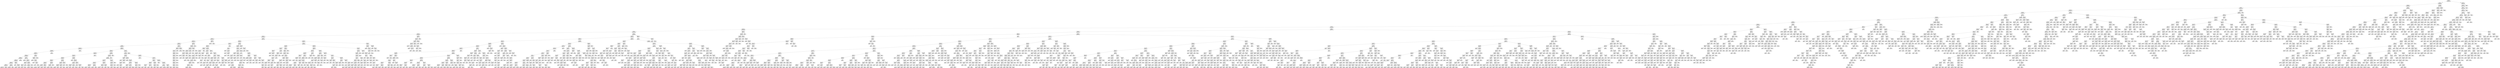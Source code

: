 digraph Tree {
node [shape=box] ;
0 [label="X[1173] <= 0.5\ngini = 0.5\nsamples = 84796\nvalue = [42502, 42294]"] ;
1 [label="X[36] <= 0.5\ngini = 0.485\nsamples = 72295\nvalue = [42364, 29931]"] ;
0 -> 1 [labeldistance=2.5, labelangle=45, headlabel="True"] ;
2 [label="X[1136] <= 0.5\ngini = 0.462\nsamples = 66376\nvalue = [42354, 24022]"] ;
1 -> 2 ;
3 [label="X[20] <= 0.5\ngini = 0.428\nsamples = 61217\nvalue = [42262, 18955]"] ;
2 -> 3 ;
4 [label="X[1130] <= 0.5\ngini = 0.392\nsamples = 57592\nvalue = [42180, 15412]"] ;
3 -> 4 ;
5 [label="X[45] <= 0.5\ngini = 0.355\nsamples = 54162\nvalue = [41682, 12480]"] ;
4 -> 5 ;
6 [label="X[30] <= 0.5\ngini = 0.332\nsamples = 52748\nvalue = [41670, 11078]"] ;
5 -> 6 ;
7 [label="X[221] <= 0.5\ngini = 0.315\nsamples = 51693\nvalue = [41573, 10120]"] ;
6 -> 7 ;
8 [label="X[11] <= 0.5\ngini = 0.305\nsamples = 51121\nvalue = [41505, 9616]"] ;
7 -> 8 ;
9 [label="X[1185] <= 0.5\ngini = 0.296\nsamples = 50499\nvalue = [41397, 9102]"] ;
8 -> 9 ;
10 [label="X[1126] <= 0.5\ngini = 0.287\nsamples = 50003\nvalue = [41321, 8682]"] ;
9 -> 10 ;
11 [label="X[10] <= 0.5\ngini = 0.279\nsamples = 49584\nvalue = [41260, 8324]"] ;
10 -> 11 ;
12 [label="X[1161] <= 0.5\ngini = 0.255\nsamples = 44068\nvalue = [37473, 6595]"] ;
11 -> 12 ;
13 [label="X[9] <= 0.5\ngini = 0.249\nsamples = 43858\nvalue = [37463, 6395]"] ;
12 -> 13 ;
14 [label="X[1167] <= 0.5\ngini = 0.234\nsamples = 42292\nvalue = [36562, 5730]"] ;
13 -> 14 ;
15 [label="X[21] <= 0.5\ngini = 0.229\nsamples = 42114\nvalue = [36556, 5558]"] ;
14 -> 15 ;
16 [label="X[1200] <= 0.5\ngini = 0.219\nsamples = 41349\nvalue = [36179, 5170]"] ;
15 -> 16 ;
17 [label="X[1210] <= 0.5\ngini = 0.214\nsamples = 41204\nvalue = [36178, 5026]"] ;
16 -> 17 ;
18 [label="X[1205] <= 0.5\ngini = 0.209\nsamples = 41042\nvalue = [36168, 4874]"] ;
17 -> 18 ;
19 [label="X[12] <= 0.5\ngini = 0.205\nsamples = 40887\nvalue = [36156, 4731]"] ;
18 -> 19 ;
20 [label="X[1211] <= 0.5\ngini = 0.192\nsamples = 39607\nvalue = [35347, 4260]"] ;
19 -> 20 ;
21 [label="X[1137] <= 0.5\ngini = 0.189\nsamples = 39519\nvalue = [35347, 4172]"] ;
20 -> 21 ;
22 [label="X[1195] <= 0.5\ngini = 0.187\nsamples = 39461\nvalue = [35347, 4114]"] ;
21 -> 22 ;
23 [label="X[1029] <= 0.5\ngini = 0.185\nsamples = 39395\nvalue = [35343, 4052]"] ;
22 -> 23 ;
24 [label="X[1238] <= 0.5\ngini = 0.18\nsamples = 39150\nvalue = [35228, 3922]"] ;
23 -> 24 ;
25 [label="X[1265] <= 0.5\ngini = 0.178\nsamples = 39095\nvalue = [35228, 3867]"] ;
24 -> 25 ;
26 [label="X[33] <= 0.5\ngini = 0.176\nsamples = 39030\nvalue = [35220, 3810]"] ;
25 -> 26 ;
27 [label="X[1259] <= 0.5\ngini = 0.172\nsamples = 38822\nvalue = [35121, 3701]"] ;
26 -> 27 ;
28 [label="gini = 0.171\nsamples = 38784\nvalue = [35121, 3663]"] ;
27 -> 28 ;
29 [label="gini = 0.0\nsamples = 38\nvalue = [0, 38]"] ;
27 -> 29 ;
30 [label="X[1013] <= 0.5\ngini = 0.499\nsamples = 208\nvalue = [99, 109]"] ;
26 -> 30 ;
31 [label="gini = 0.494\nsamples = 197\nvalue = [88, 109]"] ;
30 -> 31 ;
32 [label="gini = 0.0\nsamples = 11\nvalue = [11, 0]"] ;
30 -> 32 ;
33 [label="X[16] <= 0.5\ngini = 0.216\nsamples = 65\nvalue = [8, 57]"] ;
25 -> 33 ;
34 [label="gini = 0.0\nsamples = 4\nvalue = [4, 0]"] ;
33 -> 34 ;
35 [label="X[1003] <= 0.5\ngini = 0.123\nsamples = 61\nvalue = [4, 57]"] ;
33 -> 35 ;
36 [label="gini = 0.034\nsamples = 58\nvalue = [1, 57]"] ;
35 -> 36 ;
37 [label="gini = 0.0\nsamples = 3\nvalue = [3, 0]"] ;
35 -> 37 ;
38 [label="gini = 0.0\nsamples = 55\nvalue = [0, 55]"] ;
24 -> 38 ;
39 [label="X[0] <= 0.27\ngini = 0.498\nsamples = 245\nvalue = [115, 130]"] ;
23 -> 39 ;
40 [label="gini = 0.0\nsamples = 33\nvalue = [0, 33]"] ;
39 -> 40 ;
41 [label="X[0] <= 1.025\ngini = 0.496\nsamples = 212\nvalue = [115, 97]"] ;
39 -> 41 ;
42 [label="X[0] <= 0.37\ngini = 0.149\nsamples = 37\nvalue = [34, 3]"] ;
41 -> 42 ;
43 [label="X[14] <= 0.5\ngini = 0.48\nsamples = 5\nvalue = [2, 3]"] ;
42 -> 43 ;
44 [label="gini = 0.375\nsamples = 4\nvalue = [1, 3]"] ;
43 -> 44 ;
45 [label="gini = 0.0\nsamples = 1\nvalue = [1, 0]"] ;
43 -> 45 ;
46 [label="gini = 0.0\nsamples = 32\nvalue = [32, 0]"] ;
42 -> 46 ;
47 [label="X[0] <= 2.565\ngini = 0.497\nsamples = 175\nvalue = [81, 94]"] ;
41 -> 47 ;
48 [label="X[19] <= 0.5\ngini = 0.474\nsamples = 153\nvalue = [59, 94]"] ;
47 -> 48 ;
49 [label="gini = 0.436\nsamples = 134\nvalue = [43, 91]"] ;
48 -> 49 ;
50 [label="gini = 0.266\nsamples = 19\nvalue = [16, 3]"] ;
48 -> 50 ;
51 [label="gini = 0.0\nsamples = 22\nvalue = [22, 0]"] ;
47 -> 51 ;
52 [label="X[16] <= 0.5\ngini = 0.114\nsamples = 66\nvalue = [4, 62]"] ;
22 -> 52 ;
53 [label="X[1008] <= 0.5\ngini = 0.031\nsamples = 63\nvalue = [1, 62]"] ;
52 -> 53 ;
54 [label="gini = 0.0\nsamples = 57\nvalue = [0, 57]"] ;
53 -> 54 ;
55 [label="X[0] <= 1.86\ngini = 0.278\nsamples = 6\nvalue = [1, 5]"] ;
53 -> 55 ;
56 [label="gini = 0.0\nsamples = 4\nvalue = [0, 4]"] ;
55 -> 56 ;
57 [label="X[0] <= 2.775\ngini = 0.5\nsamples = 2\nvalue = [1, 1]"] ;
55 -> 57 ;
58 [label="gini = 0.0\nsamples = 1\nvalue = [1, 0]"] ;
57 -> 58 ;
59 [label="gini = 0.0\nsamples = 1\nvalue = [0, 1]"] ;
57 -> 59 ;
60 [label="gini = 0.0\nsamples = 3\nvalue = [3, 0]"] ;
52 -> 60 ;
61 [label="gini = 0.0\nsamples = 58\nvalue = [0, 58]"] ;
21 -> 61 ;
62 [label="gini = 0.0\nsamples = 88\nvalue = [0, 88]"] ;
20 -> 62 ;
63 [label="X[1003] <= 0.5\ngini = 0.465\nsamples = 1280\nvalue = [809, 471]"] ;
19 -> 63 ;
64 [label="X[1009] <= 0.5\ngini = 0.439\nsamples = 948\nvalue = [640, 308]"] ;
63 -> 64 ;
65 [label="X[1211] <= 0.5\ngini = 0.379\nsamples = 582\nvalue = [434, 148]"] ;
64 -> 65 ;
66 [label="X[1007] <= 0.5\ngini = 0.363\nsamples = 570\nvalue = [434, 136]"] ;
65 -> 66 ;
67 [label="X[1012] <= 0.5\ngini = 0.338\nsamples = 502\nvalue = [394, 108]"] ;
66 -> 67 ;
68 [label="X[1008] <= 0.5\ngini = 0.302\nsamples = 437\nvalue = [356, 81]"] ;
67 -> 68 ;
69 [label="X[0] <= 2.705\ngini = 0.278\nsamples = 384\nvalue = [320, 64]"] ;
68 -> 69 ;
70 [label="X[0] <= 2.65\ngini = 0.3\nsamples = 327\nvalue = [267, 60]"] ;
69 -> 70 ;
71 [label="gini = 0.289\nsamples = 320\nvalue = [264, 56]"] ;
70 -> 71 ;
72 [label="gini = 0.49\nsamples = 7\nvalue = [3, 4]"] ;
70 -> 72 ;
73 [label="X[999] <= 0.5\ngini = 0.131\nsamples = 57\nvalue = [53, 4]"] ;
69 -> 73 ;
74 [label="gini = 0.071\nsamples = 54\nvalue = [52, 2]"] ;
73 -> 74 ;
75 [label="gini = 0.444\nsamples = 3\nvalue = [1, 2]"] ;
73 -> 75 ;
76 [label="X[1279] <= 0.5\ngini = 0.436\nsamples = 53\nvalue = [36, 17]"] ;
68 -> 76 ;
77 [label="X[1175] <= 0.5\ngini = 0.466\nsamples = 46\nvalue = [29, 17]"] ;
76 -> 77 ;
78 [label="gini = 0.494\nsamples = 36\nvalue = [20, 16]"] ;
77 -> 78 ;
79 [label="gini = 0.18\nsamples = 10\nvalue = [9, 1]"] ;
77 -> 79 ;
80 [label="gini = 0.0\nsamples = 7\nvalue = [7, 0]"] ;
76 -> 80 ;
81 [label="X[1270] <= 0.5\ngini = 0.486\nsamples = 65\nvalue = [38, 27]"] ;
67 -> 81 ;
82 [label="X[1207] <= 0.5\ngini = 0.473\nsamples = 60\nvalue = [37, 23]"] ;
81 -> 82 ;
83 [label="X[1222] <= 0.5\ngini = 0.456\nsamples = 54\nvalue = [35, 19]"] ;
82 -> 83 ;
84 [label="gini = 0.449\nsamples = 53\nvalue = [35, 18]"] ;
83 -> 84 ;
85 [label="gini = 0.0\nsamples = 1\nvalue = [0, 1]"] ;
83 -> 85 ;
86 [label="X[0] <= 2.235\ngini = 0.444\nsamples = 6\nvalue = [2, 4]"] ;
82 -> 86 ;
87 [label="gini = 0.5\nsamples = 4\nvalue = [2, 2]"] ;
86 -> 87 ;
88 [label="gini = 0.0\nsamples = 2\nvalue = [0, 2]"] ;
86 -> 88 ;
89 [label="X[0] <= 2.745\ngini = 0.32\nsamples = 5\nvalue = [1, 4]"] ;
81 -> 89 ;
90 [label="gini = 0.0\nsamples = 4\nvalue = [0, 4]"] ;
89 -> 90 ;
91 [label="gini = 0.0\nsamples = 1\nvalue = [1, 0]"] ;
89 -> 91 ;
92 [label="X[0] <= 0.325\ngini = 0.484\nsamples = 68\nvalue = [40, 28]"] ;
66 -> 92 ;
93 [label="gini = 0.0\nsamples = 5\nvalue = [0, 5]"] ;
92 -> 93 ;
94 [label="X[1207] <= 0.5\ngini = 0.464\nsamples = 63\nvalue = [40, 23]"] ;
92 -> 94 ;
95 [label="X[0] <= 0.71\ngini = 0.488\nsamples = 52\nvalue = [30, 22]"] ;
94 -> 95 ;
96 [label="X[1275] <= 0.5\ngini = 0.469\nsamples = 8\nvalue = [3, 5]"] ;
95 -> 96 ;
97 [label="gini = 0.408\nsamples = 7\nvalue = [2, 5]"] ;
96 -> 97 ;
98 [label="gini = 0.0\nsamples = 1\nvalue = [1, 0]"] ;
96 -> 98 ;
99 [label="X[0] <= 1.37\ngini = 0.474\nsamples = 44\nvalue = [27, 17]"] ;
95 -> 99 ;
100 [label="gini = 0.0\nsamples = 6\nvalue = [6, 0]"] ;
99 -> 100 ;
101 [label="gini = 0.494\nsamples = 38\nvalue = [21, 17]"] ;
99 -> 101 ;
102 [label="X[0] <= 2.425\ngini = 0.165\nsamples = 11\nvalue = [10, 1]"] ;
94 -> 102 ;
103 [label="gini = 0.0\nsamples = 8\nvalue = [8, 0]"] ;
102 -> 103 ;
104 [label="X[0] <= 2.595\ngini = 0.444\nsamples = 3\nvalue = [2, 1]"] ;
102 -> 104 ;
105 [label="gini = 0.0\nsamples = 1\nvalue = [0, 1]"] ;
104 -> 105 ;
106 [label="gini = 0.0\nsamples = 2\nvalue = [2, 0]"] ;
104 -> 106 ;
107 [label="gini = 0.0\nsamples = 12\nvalue = [0, 12]"] ;
65 -> 107 ;
108 [label="X[0] <= 2.945\ngini = 0.492\nsamples = 366\nvalue = [206, 160]"] ;
64 -> 108 ;
109 [label="X[0] <= 2.925\ngini = 0.494\nsamples = 359\nvalue = [199, 160]"] ;
108 -> 109 ;
110 [label="X[0] <= 2.67\ngini = 0.493\nsamples = 356\nvalue = [199, 157]"] ;
109 -> 110 ;
111 [label="X[0] <= 2.435\ngini = 0.497\nsamples = 314\nvalue = [170, 144]"] ;
110 -> 111 ;
112 [label="X[0] <= 1.645\ngini = 0.49\nsamples = 268\nvalue = [153, 115]"] ;
111 -> 112 ;
113 [label="X[1162] <= 0.5\ngini = 0.498\nsamples = 182\nvalue = [97, 85]"] ;
112 -> 113 ;
114 [label="gini = 0.5\nsamples = 164\nvalue = [84, 80]"] ;
113 -> 114 ;
115 [label="gini = 0.401\nsamples = 18\nvalue = [13, 5]"] ;
113 -> 115 ;
116 [label="X[1279] <= 0.5\ngini = 0.454\nsamples = 86\nvalue = [56, 30]"] ;
112 -> 116 ;
117 [label="gini = 0.48\nsamples = 75\nvalue = [45, 30]"] ;
116 -> 117 ;
118 [label="gini = 0.0\nsamples = 11\nvalue = [11, 0]"] ;
116 -> 118 ;
119 [label="X[1275] <= 0.5\ngini = 0.466\nsamples = 46\nvalue = [17, 29]"] ;
111 -> 119 ;
120 [label="X[1162] <= 0.5\ngini = 0.444\nsamples = 42\nvalue = [14, 28]"] ;
119 -> 120 ;
121 [label="gini = 0.433\nsamples = 41\nvalue = [13, 28]"] ;
120 -> 121 ;
122 [label="gini = 0.0\nsamples = 1\nvalue = [1, 0]"] ;
120 -> 122 ;
123 [label="X[0] <= 2.65\ngini = 0.375\nsamples = 4\nvalue = [3, 1]"] ;
119 -> 123 ;
124 [label="gini = 0.0\nsamples = 3\nvalue = [3, 0]"] ;
123 -> 124 ;
125 [label="gini = 0.0\nsamples = 1\nvalue = [0, 1]"] ;
123 -> 125 ;
126 [label="X[0] <= 2.875\ngini = 0.427\nsamples = 42\nvalue = [29, 13]"] ;
110 -> 126 ;
127 [label="X[0] <= 2.865\ngini = 0.45\nsamples = 38\nvalue = [25, 13]"] ;
126 -> 127 ;
128 [label="X[1204] <= 0.5\ngini = 0.438\nsamples = 37\nvalue = [25, 12]"] ;
127 -> 128 ;
129 [label="gini = 0.384\nsamples = 27\nvalue = [20, 7]"] ;
128 -> 129 ;
130 [label="gini = 0.5\nsamples = 10\nvalue = [5, 5]"] ;
128 -> 130 ;
131 [label="gini = 0.0\nsamples = 1\nvalue = [0, 1]"] ;
127 -> 131 ;
132 [label="gini = 0.0\nsamples = 4\nvalue = [4, 0]"] ;
126 -> 132 ;
133 [label="gini = 0.0\nsamples = 3\nvalue = [0, 3]"] ;
109 -> 133 ;
134 [label="gini = 0.0\nsamples = 7\nvalue = [7, 0]"] ;
108 -> 134 ;
135 [label="X[0] <= 2.945\ngini = 0.5\nsamples = 332\nvalue = [169, 163]"] ;
63 -> 135 ;
136 [label="X[0] <= 0.825\ngini = 0.5\nsamples = 326\nvalue = [163, 163]"] ;
135 -> 136 ;
137 [label="X[0] <= 0.305\ngini = 0.478\nsamples = 76\nvalue = [30, 46]"] ;
136 -> 137 ;
138 [label="X[0] <= 0.055\ngini = 0.463\nsamples = 11\nvalue = [7, 4]"] ;
137 -> 138 ;
139 [label="gini = 0.0\nsamples = 2\nvalue = [0, 2]"] ;
138 -> 139 ;
140 [label="X[1143] <= 0.5\ngini = 0.346\nsamples = 9\nvalue = [7, 2]"] ;
138 -> 140 ;
141 [label="X[1207] <= 0.5\ngini = 0.219\nsamples = 8\nvalue = [7, 1]"] ;
140 -> 141 ;
142 [label="gini = 0.0\nsamples = 6\nvalue = [6, 0]"] ;
141 -> 142 ;
143 [label="X[0] <= 0.24\ngini = 0.5\nsamples = 2\nvalue = [1, 1]"] ;
141 -> 143 ;
144 [label="gini = 0.0\nsamples = 1\nvalue = [0, 1]"] ;
143 -> 144 ;
145 [label="gini = 0.0\nsamples = 1\nvalue = [1, 0]"] ;
143 -> 145 ;
146 [label="gini = 0.0\nsamples = 1\nvalue = [0, 1]"] ;
140 -> 146 ;
147 [label="X[0] <= 0.355\ngini = 0.457\nsamples = 65\nvalue = [23, 42]"] ;
137 -> 147 ;
148 [label="gini = 0.0\nsamples = 5\nvalue = [0, 5]"] ;
147 -> 148 ;
149 [label="X[0] <= 0.595\ngini = 0.473\nsamples = 60\nvalue = [23, 37]"] ;
147 -> 149 ;
150 [label="X[0] <= 0.475\ngini = 0.498\nsamples = 36\nvalue = [17, 19]"] ;
149 -> 150 ;
151 [label="X[0] <= 0.38\ngini = 0.43\nsamples = 16\nvalue = [5, 11]"] ;
150 -> 151 ;
152 [label="gini = 0.375\nsamples = 4\nvalue = [3, 1]"] ;
151 -> 152 ;
153 [label="gini = 0.278\nsamples = 12\nvalue = [2, 10]"] ;
151 -> 153 ;
154 [label="X[0] <= 0.53\ngini = 0.48\nsamples = 20\nvalue = [12, 8]"] ;
150 -> 154 ;
155 [label="gini = 0.346\nsamples = 9\nvalue = [7, 2]"] ;
154 -> 155 ;
156 [label="gini = 0.496\nsamples = 11\nvalue = [5, 6]"] ;
154 -> 156 ;
157 [label="X[1270] <= 0.5\ngini = 0.375\nsamples = 24\nvalue = [6, 18]"] ;
149 -> 157 ;
158 [label="X[1207] <= 0.5\ngini = 0.34\nsamples = 23\nvalue = [5, 18]"] ;
157 -> 158 ;
159 [label="gini = 0.219\nsamples = 16\nvalue = [2, 14]"] ;
158 -> 159 ;
160 [label="gini = 0.49\nsamples = 7\nvalue = [3, 4]"] ;
158 -> 160 ;
161 [label="gini = 0.0\nsamples = 1\nvalue = [1, 0]"] ;
157 -> 161 ;
162 [label="X[0] <= 0.975\ngini = 0.498\nsamples = 250\nvalue = [133, 117]"] ;
136 -> 162 ;
163 [label="gini = 0.0\nsamples = 14\nvalue = [14, 0]"] ;
162 -> 163 ;
164 [label="X[0] <= 1.425\ngini = 0.5\nsamples = 236\nvalue = [119, 117]"] ;
162 -> 164 ;
165 [label="X[1204] <= 0.5\ngini = 0.42\nsamples = 30\nvalue = [9, 21]"] ;
164 -> 165 ;
166 [label="X[0] <= 1.03\ngini = 0.266\nsamples = 19\nvalue = [3, 16]"] ;
165 -> 166 ;
167 [label="X[1175] <= 0.5\ngini = 0.444\nsamples = 3\nvalue = [2, 1]"] ;
166 -> 167 ;
168 [label="gini = 0.0\nsamples = 2\nvalue = [2, 0]"] ;
167 -> 168 ;
169 [label="gini = 0.0\nsamples = 1\nvalue = [0, 1]"] ;
167 -> 169 ;
170 [label="X[1270] <= 0.5\ngini = 0.117\nsamples = 16\nvalue = [1, 15]"] ;
166 -> 170 ;
171 [label="gini = 0.0\nsamples = 14\nvalue = [0, 14]"] ;
170 -> 171 ;
172 [label="gini = 0.5\nsamples = 2\nvalue = [1, 1]"] ;
170 -> 172 ;
173 [label="X[0] <= 1.385\ngini = 0.496\nsamples = 11\nvalue = [6, 5]"] ;
165 -> 173 ;
174 [label="X[0] <= 1.31\ngini = 0.494\nsamples = 9\nvalue = [4, 5]"] ;
173 -> 174 ;
175 [label="gini = 0.375\nsamples = 4\nvalue = [3, 1]"] ;
174 -> 175 ;
176 [label="gini = 0.32\nsamples = 5\nvalue = [1, 4]"] ;
174 -> 176 ;
177 [label="gini = 0.0\nsamples = 2\nvalue = [2, 0]"] ;
173 -> 177 ;
178 [label="X[0] <= 1.475\ngini = 0.498\nsamples = 206\nvalue = [110, 96]"] ;
164 -> 178 ;
179 [label="gini = 0.0\nsamples = 7\nvalue = [7, 0]"] ;
178 -> 179 ;
180 [label="X[1175] <= 0.5\ngini = 0.499\nsamples = 199\nvalue = [103, 96]"] ;
178 -> 180 ;
181 [label="X[0] <= 1.82\ngini = 0.5\nsamples = 182\nvalue = [90, 92]"] ;
180 -> 181 ;
182 [label="gini = 0.462\nsamples = 47\nvalue = [17, 30]"] ;
181 -> 182 ;
183 [label="gini = 0.497\nsamples = 135\nvalue = [73, 62]"] ;
181 -> 183 ;
184 [label="X[0] <= 2.92\ngini = 0.36\nsamples = 17\nvalue = [13, 4]"] ;
180 -> 184 ;
185 [label="gini = 0.305\nsamples = 16\nvalue = [13, 3]"] ;
184 -> 185 ;
186 [label="gini = 0.0\nsamples = 1\nvalue = [0, 1]"] ;
184 -> 186 ;
187 [label="gini = 0.0\nsamples = 6\nvalue = [6, 0]"] ;
135 -> 187 ;
188 [label="X[120] <= 0.5\ngini = 0.143\nsamples = 155\nvalue = [12, 143]"] ;
18 -> 188 ;
189 [label="X[226] <= 0.5\ngini = 0.296\nsamples = 61\nvalue = [11, 50]"] ;
188 -> 189 ;
190 [label="X[311] <= 0.5\ngini = 0.278\nsamples = 60\nvalue = [10, 50]"] ;
189 -> 190 ;
191 [label="X[948] <= 0.5\ngini = 0.259\nsamples = 59\nvalue = [9, 50]"] ;
190 -> 191 ;
192 [label="X[252] <= 0.5\ngini = 0.238\nsamples = 58\nvalue = [8, 50]"] ;
191 -> 192 ;
193 [label="X[530] <= 0.5\ngini = 0.215\nsamples = 57\nvalue = [7, 50]"] ;
192 -> 193 ;
194 [label="X[305] <= 0.5\ngini = 0.191\nsamples = 56\nvalue = [6, 50]"] ;
193 -> 194 ;
195 [label="X[884] <= 0.5\ngini = 0.165\nsamples = 55\nvalue = [5, 50]"] ;
194 -> 195 ;
196 [label="X[288] <= 0.5\ngini = 0.137\nsamples = 54\nvalue = [4, 50]"] ;
195 -> 196 ;
197 [label="gini = 0.107\nsamples = 53\nvalue = [3, 50]"] ;
196 -> 197 ;
198 [label="gini = 0.0\nsamples = 1\nvalue = [1, 0]"] ;
196 -> 198 ;
199 [label="gini = 0.0\nsamples = 1\nvalue = [1, 0]"] ;
195 -> 199 ;
200 [label="gini = 0.0\nsamples = 1\nvalue = [1, 0]"] ;
194 -> 200 ;
201 [label="gini = 0.0\nsamples = 1\nvalue = [1, 0]"] ;
193 -> 201 ;
202 [label="gini = 0.0\nsamples = 1\nvalue = [1, 0]"] ;
192 -> 202 ;
203 [label="gini = 0.0\nsamples = 1\nvalue = [1, 0]"] ;
191 -> 203 ;
204 [label="gini = 0.0\nsamples = 1\nvalue = [1, 0]"] ;
190 -> 204 ;
205 [label="gini = 0.0\nsamples = 1\nvalue = [1, 0]"] ;
189 -> 205 ;
206 [label="X[793] <= 0.5\ngini = 0.021\nsamples = 94\nvalue = [1, 93]"] ;
188 -> 206 ;
207 [label="gini = 0.0\nsamples = 93\nvalue = [0, 93]"] ;
206 -> 207 ;
208 [label="gini = 0.0\nsamples = 1\nvalue = [1, 0]"] ;
206 -> 208 ;
209 [label="X[158] <= 0.5\ngini = 0.116\nsamples = 162\nvalue = [10, 152]"] ;
17 -> 209 ;
210 [label="X[1015] <= 0.5\ngini = 0.073\nsamples = 158\nvalue = [6, 152]"] ;
209 -> 210 ;
211 [label="X[1005] <= 0.5\ngini = 0.062\nsamples = 156\nvalue = [5, 151]"] ;
210 -> 211 ;
212 [label="X[1003] <= 0.5\ngini = 0.051\nsamples = 154\nvalue = [4, 150]"] ;
211 -> 212 ;
213 [label="X[1029] <= 0.5\ngini = 0.017\nsamples = 119\nvalue = [1, 118]"] ;
212 -> 213 ;
214 [label="gini = 0.0\nsamples = 113\nvalue = [0, 113]"] ;
213 -> 214 ;
215 [label="X[0] <= 2.12\ngini = 0.278\nsamples = 6\nvalue = [1, 5]"] ;
213 -> 215 ;
216 [label="gini = 0.0\nsamples = 5\nvalue = [0, 5]"] ;
215 -> 216 ;
217 [label="gini = 0.0\nsamples = 1\nvalue = [1, 0]"] ;
215 -> 217 ;
218 [label="X[43] <= 0.5\ngini = 0.157\nsamples = 35\nvalue = [3, 32]"] ;
212 -> 218 ;
219 [label="gini = 0.0\nsamples = 1\nvalue = [1, 0]"] ;
218 -> 219 ;
220 [label="X[0] <= 1.13\ngini = 0.111\nsamples = 34\nvalue = [2, 32]"] ;
218 -> 220 ;
221 [label="X[0] <= 0.835\ngini = 0.219\nsamples = 16\nvalue = [2, 14]"] ;
220 -> 221 ;
222 [label="gini = 0.0\nsamples = 14\nvalue = [0, 14]"] ;
221 -> 222 ;
223 [label="gini = 0.0\nsamples = 2\nvalue = [2, 0]"] ;
221 -> 223 ;
224 [label="gini = 0.0\nsamples = 18\nvalue = [0, 18]"] ;
220 -> 224 ;
225 [label="X[0] <= 1.09\ngini = 0.5\nsamples = 2\nvalue = [1, 1]"] ;
211 -> 225 ;
226 [label="gini = 0.0\nsamples = 1\nvalue = [0, 1]"] ;
225 -> 226 ;
227 [label="gini = 0.0\nsamples = 1\nvalue = [1, 0]"] ;
225 -> 227 ;
228 [label="X[0] <= 0.695\ngini = 0.5\nsamples = 2\nvalue = [1, 1]"] ;
210 -> 228 ;
229 [label="gini = 0.0\nsamples = 1\nvalue = [0, 1]"] ;
228 -> 229 ;
230 [label="gini = 0.0\nsamples = 1\nvalue = [1, 0]"] ;
228 -> 230 ;
231 [label="gini = 0.0\nsamples = 4\nvalue = [4, 0]"] ;
209 -> 231 ;
232 [label="X[600] <= 0.5\ngini = 0.014\nsamples = 145\nvalue = [1, 144]"] ;
16 -> 232 ;
233 [label="gini = 0.0\nsamples = 144\nvalue = [0, 144]"] ;
232 -> 233 ;
234 [label="gini = 0.0\nsamples = 1\nvalue = [1, 0]"] ;
232 -> 234 ;
235 [label="X[1190] <= 0.5\ngini = 0.5\nsamples = 765\nvalue = [377, 388]"] ;
15 -> 235 ;
236 [label="X[1009] <= 0.5\ngini = 0.434\nsamples = 346\nvalue = [110, 236]"] ;
235 -> 236 ;
237 [label="X[0] <= 2.98\ngini = 0.471\nsamples = 226\nvalue = [86, 140]"] ;
236 -> 237 ;
238 [label="X[1003] <= 0.5\ngini = 0.467\nsamples = 223\nvalue = [83, 140]"] ;
237 -> 238 ;
239 [label="X[992] <= 0.5\ngini = 0.49\nsamples = 119\nvalue = [51, 68]"] ;
238 -> 239 ;
240 [label="X[1017] <= 0.5\ngini = 0.487\nsamples = 117\nvalue = [49, 68]"] ;
239 -> 240 ;
241 [label="X[1240] <= 0.5\ngini = 0.49\nsamples = 114\nvalue = [49, 65]"] ;
240 -> 241 ;
242 [label="X[0] <= 2.89\ngini = 0.493\nsamples = 111\nvalue = [49, 62]"] ;
241 -> 242 ;
243 [label="X[0] <= 2.835\ngini = 0.496\nsamples = 108\nvalue = [49, 59]"] ;
242 -> 243 ;
244 [label="X[0] <= 2.725\ngini = 0.489\nsamples = 103\nvalue = [44, 59]"] ;
243 -> 244 ;
245 [label="X[1006] <= 0.5\ngini = 0.495\nsamples = 98\nvalue = [44, 54]"] ;
244 -> 245 ;
246 [label="X[0] <= 2.675\ngini = 0.491\nsamples = 95\nvalue = [41, 54]"] ;
245 -> 246 ;
247 [label="gini = 0.486\nsamples = 91\nvalue = [38, 53]"] ;
246 -> 247 ;
248 [label="gini = 0.375\nsamples = 4\nvalue = [3, 1]"] ;
246 -> 248 ;
249 [label="gini = 0.0\nsamples = 3\nvalue = [3, 0]"] ;
245 -> 249 ;
250 [label="gini = 0.0\nsamples = 5\nvalue = [0, 5]"] ;
244 -> 250 ;
251 [label="gini = 0.0\nsamples = 5\nvalue = [5, 0]"] ;
243 -> 251 ;
252 [label="gini = 0.0\nsamples = 3\nvalue = [0, 3]"] ;
242 -> 252 ;
253 [label="gini = 0.0\nsamples = 3\nvalue = [0, 3]"] ;
241 -> 253 ;
254 [label="gini = 0.0\nsamples = 3\nvalue = [0, 3]"] ;
240 -> 254 ;
255 [label="gini = 0.0\nsamples = 2\nvalue = [2, 0]"] ;
239 -> 255 ;
256 [label="X[0] <= 0.935\ngini = 0.426\nsamples = 104\nvalue = [32, 72]"] ;
238 -> 256 ;
257 [label="X[0] <= 0.36\ngini = 0.302\nsamples = 27\nvalue = [5, 22]"] ;
256 -> 257 ;
258 [label="X[0] <= 0.325\ngini = 0.48\nsamples = 5\nvalue = [3, 2]"] ;
257 -> 258 ;
259 [label="X[0] <= 0.205\ngini = 0.444\nsamples = 3\nvalue = [1, 2]"] ;
258 -> 259 ;
260 [label="gini = 0.0\nsamples = 1\nvalue = [1, 0]"] ;
259 -> 260 ;
261 [label="gini = 0.0\nsamples = 2\nvalue = [0, 2]"] ;
259 -> 261 ;
262 [label="gini = 0.0\nsamples = 2\nvalue = [2, 0]"] ;
258 -> 262 ;
263 [label="X[0] <= 0.48\ngini = 0.165\nsamples = 22\nvalue = [2, 20]"] ;
257 -> 263 ;
264 [label="gini = 0.0\nsamples = 9\nvalue = [0, 9]"] ;
263 -> 264 ;
265 [label="X[0] <= 0.55\ngini = 0.26\nsamples = 13\nvalue = [2, 11]"] ;
263 -> 265 ;
266 [label="X[0] <= 0.52\ngini = 0.5\nsamples = 4\nvalue = [2, 2]"] ;
265 -> 266 ;
267 [label="X[0] <= 0.495\ngini = 0.444\nsamples = 3\nvalue = [1, 2]"] ;
266 -> 267 ;
268 [label="gini = 0.5\nsamples = 2\nvalue = [1, 1]"] ;
267 -> 268 ;
269 [label="gini = 0.0\nsamples = 1\nvalue = [0, 1]"] ;
267 -> 269 ;
270 [label="gini = 0.0\nsamples = 1\nvalue = [1, 0]"] ;
266 -> 270 ;
271 [label="gini = 0.0\nsamples = 9\nvalue = [0, 9]"] ;
265 -> 271 ;
272 [label="X[0] <= 1.21\ngini = 0.455\nsamples = 77\nvalue = [27, 50]"] ;
256 -> 272 ;
273 [label="gini = 0.0\nsamples = 5\nvalue = [5, 0]"] ;
272 -> 273 ;
274 [label="X[0] <= 2.015\ngini = 0.424\nsamples = 72\nvalue = [22, 50]"] ;
272 -> 274 ;
275 [label="X[0] <= 1.845\ngini = 0.472\nsamples = 34\nvalue = [13, 21]"] ;
274 -> 275 ;
276 [label="X[0] <= 1.49\ngini = 0.428\nsamples = 29\nvalue = [9, 20]"] ;
275 -> 276 ;
277 [label="X[0] <= 1.415\ngini = 0.219\nsamples = 8\nvalue = [1, 7]"] ;
276 -> 277 ;
278 [label="X[0] <= 1.39\ngini = 0.375\nsamples = 4\nvalue = [1, 3]"] ;
277 -> 278 ;
279 [label="gini = 0.0\nsamples = 3\nvalue = [0, 3]"] ;
278 -> 279 ;
280 [label="gini = 0.0\nsamples = 1\nvalue = [1, 0]"] ;
278 -> 280 ;
281 [label="gini = 0.0\nsamples = 4\nvalue = [0, 4]"] ;
277 -> 281 ;
282 [label="X[0] <= 1.595\ngini = 0.472\nsamples = 21\nvalue = [8, 13]"] ;
276 -> 282 ;
283 [label="X[0] <= 1.575\ngini = 0.444\nsamples = 6\nvalue = [4, 2]"] ;
282 -> 283 ;
284 [label="X[0] <= 1.505\ngini = 0.48\nsamples = 5\nvalue = [3, 2]"] ;
283 -> 284 ;
285 [label="gini = 0.5\nsamples = 2\nvalue = [1, 1]"] ;
284 -> 285 ;
286 [label="gini = 0.444\nsamples = 3\nvalue = [2, 1]"] ;
284 -> 286 ;
287 [label="gini = 0.0\nsamples = 1\nvalue = [1, 0]"] ;
283 -> 287 ;
288 [label="X[0] <= 1.645\ngini = 0.391\nsamples = 15\nvalue = [4, 11]"] ;
282 -> 288 ;
289 [label="gini = 0.0\nsamples = 2\nvalue = [0, 2]"] ;
288 -> 289 ;
290 [label="X[0] <= 1.695\ngini = 0.426\nsamples = 13\nvalue = [4, 9]"] ;
288 -> 290 ;
291 [label="gini = 0.5\nsamples = 4\nvalue = [2, 2]"] ;
290 -> 291 ;
292 [label="gini = 0.346\nsamples = 9\nvalue = [2, 7]"] ;
290 -> 292 ;
293 [label="X[0] <= 1.915\ngini = 0.32\nsamples = 5\nvalue = [4, 1]"] ;
275 -> 293 ;
294 [label="gini = 0.0\nsamples = 2\nvalue = [2, 0]"] ;
293 -> 294 ;
295 [label="X[0] <= 1.96\ngini = 0.444\nsamples = 3\nvalue = [2, 1]"] ;
293 -> 295 ;
296 [label="gini = 0.5\nsamples = 2\nvalue = [1, 1]"] ;
295 -> 296 ;
297 [label="gini = 0.0\nsamples = 1\nvalue = [1, 0]"] ;
295 -> 297 ;
298 [label="X[0] <= 2.31\ngini = 0.361\nsamples = 38\nvalue = [9, 29]"] ;
274 -> 298 ;
299 [label="gini = 0.0\nsamples = 7\nvalue = [0, 7]"] ;
298 -> 299 ;
300 [label="X[0] <= 2.355\ngini = 0.412\nsamples = 31\nvalue = [9, 22]"] ;
298 -> 300 ;
301 [label="X[0] <= 2.345\ngini = 0.5\nsamples = 4\nvalue = [2, 2]"] ;
300 -> 301 ;
302 [label="X[0] <= 2.335\ngini = 0.444\nsamples = 3\nvalue = [1, 2]"] ;
301 -> 302 ;
303 [label="gini = 0.5\nsamples = 2\nvalue = [1, 1]"] ;
302 -> 303 ;
304 [label="gini = 0.0\nsamples = 1\nvalue = [0, 1]"] ;
302 -> 304 ;
305 [label="gini = 0.0\nsamples = 1\nvalue = [1, 0]"] ;
301 -> 305 ;
306 [label="X[0] <= 2.395\ngini = 0.384\nsamples = 27\nvalue = [7, 20]"] ;
300 -> 306 ;
307 [label="gini = 0.0\nsamples = 4\nvalue = [0, 4]"] ;
306 -> 307 ;
308 [label="X[0] <= 2.405\ngini = 0.423\nsamples = 23\nvalue = [7, 16]"] ;
306 -> 308 ;
309 [label="gini = 0.0\nsamples = 1\nvalue = [1, 0]"] ;
308 -> 309 ;
310 [label="X[0] <= 2.53\ngini = 0.397\nsamples = 22\nvalue = [6, 16]"] ;
308 -> 310 ;
311 [label="gini = 0.219\nsamples = 8\nvalue = [1, 7]"] ;
310 -> 311 ;
312 [label="gini = 0.459\nsamples = 14\nvalue = [5, 9]"] ;
310 -> 312 ;
313 [label="gini = 0.0\nsamples = 3\nvalue = [3, 0]"] ;
237 -> 313 ;
314 [label="X[0] <= 2.935\ngini = 0.32\nsamples = 120\nvalue = [24, 96]"] ;
236 -> 314 ;
315 [label="X[0] <= 0.325\ngini = 0.305\nsamples = 117\nvalue = [22, 95]"] ;
314 -> 315 ;
316 [label="X[0] <= 0.2\ngini = 0.5\nsamples = 4\nvalue = [2, 2]"] ;
315 -> 316 ;
317 [label="gini = 0.0\nsamples = 1\nvalue = [0, 1]"] ;
316 -> 317 ;
318 [label="X[0] <= 0.29\ngini = 0.444\nsamples = 3\nvalue = [2, 1]"] ;
316 -> 318 ;
319 [label="gini = 0.0\nsamples = 1\nvalue = [1, 0]"] ;
318 -> 319 ;
320 [label="X[0] <= 0.305\ngini = 0.5\nsamples = 2\nvalue = [1, 1]"] ;
318 -> 320 ;
321 [label="gini = 0.0\nsamples = 1\nvalue = [0, 1]"] ;
320 -> 321 ;
322 [label="gini = 0.0\nsamples = 1\nvalue = [1, 0]"] ;
320 -> 322 ;
323 [label="X[0] <= 1.415\ngini = 0.291\nsamples = 113\nvalue = [20, 93]"] ;
315 -> 323 ;
324 [label="X[0] <= 0.5\ngini = 0.198\nsamples = 45\nvalue = [5, 40]"] ;
323 -> 324 ;
325 [label="X[0] <= 0.46\ngini = 0.32\nsamples = 15\nvalue = [3, 12]"] ;
324 -> 325 ;
326 [label="X[0] <= 0.39\ngini = 0.142\nsamples = 13\nvalue = [1, 12]"] ;
325 -> 326 ;
327 [label="gini = 0.0\nsamples = 8\nvalue = [0, 8]"] ;
326 -> 327 ;
328 [label="X[0] <= 0.405\ngini = 0.32\nsamples = 5\nvalue = [1, 4]"] ;
326 -> 328 ;
329 [label="gini = 0.5\nsamples = 2\nvalue = [1, 1]"] ;
328 -> 329 ;
330 [label="gini = 0.0\nsamples = 3\nvalue = [0, 3]"] ;
328 -> 330 ;
331 [label="gini = 0.0\nsamples = 2\nvalue = [2, 0]"] ;
325 -> 331 ;
332 [label="X[0] <= 1.31\ngini = 0.124\nsamples = 30\nvalue = [2, 28]"] ;
324 -> 332 ;
333 [label="X[0] <= 0.825\ngini = 0.083\nsamples = 23\nvalue = [1, 22]"] ;
332 -> 333 ;
334 [label="X[0] <= 0.815\ngini = 0.165\nsamples = 11\nvalue = [1, 10]"] ;
333 -> 334 ;
335 [label="gini = 0.0\nsamples = 8\nvalue = [0, 8]"] ;
334 -> 335 ;
336 [label="gini = 0.444\nsamples = 3\nvalue = [1, 2]"] ;
334 -> 336 ;
337 [label="gini = 0.0\nsamples = 12\nvalue = [0, 12]"] ;
333 -> 337 ;
338 [label="X[0] <= 1.335\ngini = 0.245\nsamples = 7\nvalue = [1, 6]"] ;
332 -> 338 ;
339 [label="gini = 0.0\nsamples = 1\nvalue = [1, 0]"] ;
338 -> 339 ;
340 [label="gini = 0.0\nsamples = 6\nvalue = [0, 6]"] ;
338 -> 340 ;
341 [label="X[0] <= 1.425\ngini = 0.344\nsamples = 68\nvalue = [15, 53]"] ;
323 -> 341 ;
342 [label="gini = 0.0\nsamples = 2\nvalue = [2, 0]"] ;
341 -> 342 ;
343 [label="X[0] <= 2.565\ngini = 0.316\nsamples = 66\nvalue = [13, 53]"] ;
341 -> 343 ;
344 [label="X[0] <= 2.335\ngini = 0.282\nsamples = 53\nvalue = [9, 44]"] ;
343 -> 344 ;
345 [label="X[0] <= 2.32\ngini = 0.346\nsamples = 36\nvalue = [8, 28]"] ;
344 -> 345 ;
346 [label="X[0] <= 1.995\ngini = 0.327\nsamples = 34\nvalue = [7, 27]"] ;
345 -> 346 ;
347 [label="X[0] <= 1.95\ngini = 0.358\nsamples = 30\nvalue = [7, 23]"] ;
346 -> 347 ;
348 [label="X[0] <= 1.825\ngini = 0.328\nsamples = 29\nvalue = [6, 23]"] ;
347 -> 348 ;
349 [label="gini = 0.375\nsamples = 20\nvalue = [5, 15]"] ;
348 -> 349 ;
350 [label="gini = 0.198\nsamples = 9\nvalue = [1, 8]"] ;
348 -> 350 ;
351 [label="gini = 0.0\nsamples = 1\nvalue = [1, 0]"] ;
347 -> 351 ;
352 [label="gini = 0.0\nsamples = 4\nvalue = [0, 4]"] ;
346 -> 352 ;
353 [label="gini = 0.5\nsamples = 2\nvalue = [1, 1]"] ;
345 -> 353 ;
354 [label="X[0] <= 2.46\ngini = 0.111\nsamples = 17\nvalue = [1, 16]"] ;
344 -> 354 ;
355 [label="gini = 0.0\nsamples = 9\nvalue = [0, 9]"] ;
354 -> 355 ;
356 [label="X[0] <= 2.48\ngini = 0.219\nsamples = 8\nvalue = [1, 7]"] ;
354 -> 356 ;
357 [label="gini = 0.5\nsamples = 2\nvalue = [1, 1]"] ;
356 -> 357 ;
358 [label="gini = 0.0\nsamples = 6\nvalue = [0, 6]"] ;
356 -> 358 ;
359 [label="X[0] <= 2.655\ngini = 0.426\nsamples = 13\nvalue = [4, 9]"] ;
343 -> 359 ;
360 [label="X[0] <= 2.59\ngini = 0.375\nsamples = 4\nvalue = [3, 1]"] ;
359 -> 360 ;
361 [label="gini = 0.0\nsamples = 1\nvalue = [1, 0]"] ;
360 -> 361 ;
362 [label="X[0] <= 2.625\ngini = 0.444\nsamples = 3\nvalue = [2, 1]"] ;
360 -> 362 ;
363 [label="gini = 0.5\nsamples = 2\nvalue = [1, 1]"] ;
362 -> 363 ;
364 [label="gini = 0.0\nsamples = 1\nvalue = [1, 0]"] ;
362 -> 364 ;
365 [label="X[0] <= 2.82\ngini = 0.198\nsamples = 9\nvalue = [1, 8]"] ;
359 -> 365 ;
366 [label="gini = 0.0\nsamples = 6\nvalue = [0, 6]"] ;
365 -> 366 ;
367 [label="X[0] <= 2.845\ngini = 0.444\nsamples = 3\nvalue = [1, 2]"] ;
365 -> 367 ;
368 [label="gini = 0.0\nsamples = 1\nvalue = [1, 0]"] ;
367 -> 368 ;
369 [label="gini = 0.0\nsamples = 2\nvalue = [0, 2]"] ;
367 -> 369 ;
370 [label="X[0] <= 2.965\ngini = 0.444\nsamples = 3\nvalue = [2, 1]"] ;
314 -> 370 ;
371 [label="gini = 0.0\nsamples = 1\nvalue = [1, 0]"] ;
370 -> 371 ;
372 [label="X[0] <= 2.995\ngini = 0.5\nsamples = 2\nvalue = [1, 1]"] ;
370 -> 372 ;
373 [label="gini = 0.0\nsamples = 1\nvalue = [0, 1]"] ;
372 -> 373 ;
374 [label="gini = 0.0\nsamples = 1\nvalue = [1, 0]"] ;
372 -> 374 ;
375 [label="X[223] <= 0.5\ngini = 0.462\nsamples = 419\nvalue = [267, 152]"] ;
235 -> 375 ;
376 [label="X[0] <= 0.4\ngini = 0.482\nsamples = 368\nvalue = [219, 149]"] ;
375 -> 376 ;
377 [label="X[0] <= 0.205\ngini = 0.494\nsamples = 63\nvalue = [28, 35]"] ;
376 -> 377 ;
378 [label="X[0] <= 0.035\ngini = 0.487\nsamples = 31\nvalue = [18, 13]"] ;
377 -> 378 ;
379 [label="X[1009] <= 0.5\ngini = 0.278\nsamples = 6\nvalue = [1, 5]"] ;
378 -> 379 ;
380 [label="gini = 0.0\nsamples = 3\nvalue = [0, 3]"] ;
379 -> 380 ;
381 [label="X[0] <= 0.025\ngini = 0.444\nsamples = 3\nvalue = [1, 2]"] ;
379 -> 381 ;
382 [label="gini = 0.5\nsamples = 2\nvalue = [1, 1]"] ;
381 -> 382 ;
383 [label="gini = 0.0\nsamples = 1\nvalue = [0, 1]"] ;
381 -> 383 ;
384 [label="X[0] <= 0.16\ngini = 0.435\nsamples = 25\nvalue = [17, 8]"] ;
378 -> 384 ;
385 [label="X[998] <= 0.5\ngini = 0.48\nsamples = 20\nvalue = [12, 8]"] ;
384 -> 385 ;
386 [label="X[1015] <= 0.5\ngini = 0.465\nsamples = 19\nvalue = [12, 7]"] ;
385 -> 386 ;
387 [label="X[0] <= 0.105\ngini = 0.444\nsamples = 18\nvalue = [12, 6]"] ;
386 -> 387 ;
388 [label="X[1009] <= 0.5\ngini = 0.355\nsamples = 13\nvalue = [10, 3]"] ;
387 -> 388 ;
389 [label="X[0] <= 0.075\ngini = 0.469\nsamples = 8\nvalue = [5, 3]"] ;
388 -> 389 ;
390 [label="X[996] <= 0.5\ngini = 0.5\nsamples = 6\nvalue = [3, 3]"] ;
389 -> 390 ;
391 [label="gini = 0.48\nsamples = 5\nvalue = [2, 3]"] ;
390 -> 391 ;
392 [label="gini = 0.0\nsamples = 1\nvalue = [1, 0]"] ;
390 -> 392 ;
393 [label="gini = 0.0\nsamples = 2\nvalue = [2, 0]"] ;
389 -> 393 ;
394 [label="gini = 0.0\nsamples = 5\nvalue = [5, 0]"] ;
388 -> 394 ;
395 [label="X[1012] <= 0.5\ngini = 0.48\nsamples = 5\nvalue = [2, 3]"] ;
387 -> 395 ;
396 [label="X[0] <= 0.13\ngini = 0.375\nsamples = 4\nvalue = [1, 3]"] ;
395 -> 396 ;
397 [label="gini = 0.0\nsamples = 2\nvalue = [0, 2]"] ;
396 -> 397 ;
398 [label="X[0] <= 0.145\ngini = 0.5\nsamples = 2\nvalue = [1, 1]"] ;
396 -> 398 ;
399 [label="gini = 0.0\nsamples = 1\nvalue = [1, 0]"] ;
398 -> 399 ;
400 [label="gini = 0.0\nsamples = 1\nvalue = [0, 1]"] ;
398 -> 400 ;
401 [label="gini = 0.0\nsamples = 1\nvalue = [1, 0]"] ;
395 -> 401 ;
402 [label="gini = 0.0\nsamples = 1\nvalue = [0, 1]"] ;
386 -> 402 ;
403 [label="gini = 0.0\nsamples = 1\nvalue = [0, 1]"] ;
385 -> 403 ;
404 [label="gini = 0.0\nsamples = 5\nvalue = [5, 0]"] ;
384 -> 404 ;
405 [label="X[991] <= 0.5\ngini = 0.43\nsamples = 32\nvalue = [10, 22]"] ;
377 -> 405 ;
406 [label="X[999] <= 0.5\ngini = 0.412\nsamples = 31\nvalue = [9, 22]"] ;
405 -> 406 ;
407 [label="X[0] <= 0.285\ngini = 0.391\nsamples = 30\nvalue = [8, 22]"] ;
406 -> 407 ;
408 [label="gini = 0.0\nsamples = 4\nvalue = [0, 4]"] ;
407 -> 408 ;
409 [label="X[0] <= 0.355\ngini = 0.426\nsamples = 26\nvalue = [8, 18]"] ;
407 -> 409 ;
410 [label="X[993] <= 0.5\ngini = 0.48\nsamples = 15\nvalue = [6, 9]"] ;
409 -> 410 ;
411 [label="X[1007] <= 0.5\ngini = 0.459\nsamples = 14\nvalue = [5, 9]"] ;
410 -> 411 ;
412 [label="X[0] <= 0.345\ngini = 0.473\nsamples = 13\nvalue = [5, 8]"] ;
411 -> 412 ;
413 [label="X[0] <= 0.32\ngini = 0.42\nsamples = 10\nvalue = [3, 7]"] ;
412 -> 413 ;
414 [label="gini = 0.49\nsamples = 7\nvalue = [3, 4]"] ;
413 -> 414 ;
415 [label="gini = 0.0\nsamples = 3\nvalue = [0, 3]"] ;
413 -> 415 ;
416 [label="X[1009] <= 0.5\ngini = 0.444\nsamples = 3\nvalue = [2, 1]"] ;
412 -> 416 ;
417 [label="gini = 0.0\nsamples = 1\nvalue = [1, 0]"] ;
416 -> 417 ;
418 [label="gini = 0.5\nsamples = 2\nvalue = [1, 1]"] ;
416 -> 418 ;
419 [label="gini = 0.0\nsamples = 1\nvalue = [0, 1]"] ;
411 -> 419 ;
420 [label="gini = 0.0\nsamples = 1\nvalue = [1, 0]"] ;
410 -> 420 ;
421 [label="X[1007] <= 0.5\ngini = 0.298\nsamples = 11\nvalue = [2, 9]"] ;
409 -> 421 ;
422 [label="X[1003] <= 0.5\ngini = 0.198\nsamples = 9\nvalue = [1, 8]"] ;
421 -> 422 ;
423 [label="gini = 0.0\nsamples = 5\nvalue = [0, 5]"] ;
422 -> 423 ;
424 [label="X[0] <= 0.38\ngini = 0.375\nsamples = 4\nvalue = [1, 3]"] ;
422 -> 424 ;
425 [label="gini = 0.5\nsamples = 2\nvalue = [1, 1]"] ;
424 -> 425 ;
426 [label="gini = 0.0\nsamples = 2\nvalue = [0, 2]"] ;
424 -> 426 ;
427 [label="gini = 0.5\nsamples = 2\nvalue = [1, 1]"] ;
421 -> 427 ;
428 [label="gini = 0.0\nsamples = 1\nvalue = [1, 0]"] ;
406 -> 428 ;
429 [label="gini = 0.0\nsamples = 1\nvalue = [1, 0]"] ;
405 -> 429 ;
430 [label="X[1003] <= 0.5\ngini = 0.468\nsamples = 305\nvalue = [191, 114]"] ;
376 -> 430 ;
431 [label="X[1009] <= 0.5\ngini = 0.445\nsamples = 230\nvalue = [153, 77]"] ;
430 -> 431 ;
432 [label="X[996] <= 0.5\ngini = 0.386\nsamples = 149\nvalue = [110, 39]"] ;
431 -> 432 ;
433 [label="X[0] <= 0.655\ngini = 0.364\nsamples = 142\nvalue = [108, 34]"] ;
432 -> 433 ;
434 [label="X[1005] <= 0.5\ngini = 0.121\nsamples = 31\nvalue = [29, 2]"] ;
433 -> 434 ;
435 [label="X[1010] <= 0.5\ngini = 0.064\nsamples = 30\nvalue = [29, 1]"] ;
434 -> 435 ;
436 [label="gini = 0.0\nsamples = 29\nvalue = [29, 0]"] ;
435 -> 436 ;
437 [label="gini = 0.0\nsamples = 1\nvalue = [0, 1]"] ;
435 -> 437 ;
438 [label="gini = 0.0\nsamples = 1\nvalue = [0, 1]"] ;
434 -> 438 ;
439 [label="X[1030] <= 0.5\ngini = 0.41\nsamples = 111\nvalue = [79, 32]"] ;
433 -> 439 ;
440 [label="X[998] <= 0.5\ngini = 0.399\nsamples = 109\nvalue = [79, 30]"] ;
439 -> 440 ;
441 [label="X[1017] <= 0.5\ngini = 0.377\nsamples = 103\nvalue = [77, 26]"] ;
440 -> 441 ;
442 [label="X[0] <= 2.355\ngini = 0.357\nsamples = 99\nvalue = [76, 23]"] ;
441 -> 442 ;
443 [label="X[1007] <= 0.5\ngini = 0.412\nsamples = 69\nvalue = [49, 20]"] ;
442 -> 443 ;
444 [label="gini = 0.379\nsamples = 59\nvalue = [44, 15]"] ;
443 -> 444 ;
445 [label="gini = 0.5\nsamples = 10\nvalue = [5, 5]"] ;
443 -> 445 ;
446 [label="X[991] <= 0.5\ngini = 0.18\nsamples = 30\nvalue = [27, 3]"] ;
442 -> 446 ;
447 [label="gini = 0.128\nsamples = 29\nvalue = [27, 2]"] ;
446 -> 447 ;
448 [label="gini = 0.0\nsamples = 1\nvalue = [0, 1]"] ;
446 -> 448 ;
449 [label="X[0] <= 1.48\ngini = 0.375\nsamples = 4\nvalue = [1, 3]"] ;
441 -> 449 ;
450 [label="X[0] <= 0.825\ngini = 0.5\nsamples = 2\nvalue = [1, 1]"] ;
449 -> 450 ;
451 [label="gini = 0.0\nsamples = 1\nvalue = [0, 1]"] ;
450 -> 451 ;
452 [label="gini = 0.0\nsamples = 1\nvalue = [1, 0]"] ;
450 -> 452 ;
453 [label="gini = 0.0\nsamples = 2\nvalue = [0, 2]"] ;
449 -> 453 ;
454 [label="X[0] <= 1.375\ngini = 0.444\nsamples = 6\nvalue = [2, 4]"] ;
440 -> 454 ;
455 [label="X[0] <= 0.9\ngini = 0.444\nsamples = 3\nvalue = [2, 1]"] ;
454 -> 455 ;
456 [label="gini = 0.0\nsamples = 1\nvalue = [1, 0]"] ;
455 -> 456 ;
457 [label="X[0] <= 1.14\ngini = 0.5\nsamples = 2\nvalue = [1, 1]"] ;
455 -> 457 ;
458 [label="gini = 0.0\nsamples = 1\nvalue = [0, 1]"] ;
457 -> 458 ;
459 [label="gini = 0.0\nsamples = 1\nvalue = [1, 0]"] ;
457 -> 459 ;
460 [label="gini = 0.0\nsamples = 3\nvalue = [0, 3]"] ;
454 -> 460 ;
461 [label="gini = 0.0\nsamples = 2\nvalue = [0, 2]"] ;
439 -> 461 ;
462 [label="X[0] <= 2.59\ngini = 0.408\nsamples = 7\nvalue = [2, 5]"] ;
432 -> 462 ;
463 [label="X[0] <= 0.665\ngini = 0.278\nsamples = 6\nvalue = [1, 5]"] ;
462 -> 463 ;
464 [label="gini = 0.5\nsamples = 2\nvalue = [1, 1]"] ;
463 -> 464 ;
465 [label="gini = 0.0\nsamples = 4\nvalue = [0, 4]"] ;
463 -> 465 ;
466 [label="gini = 0.0\nsamples = 1\nvalue = [1, 0]"] ;
462 -> 466 ;
467 [label="X[0] <= 1.15\ngini = 0.498\nsamples = 81\nvalue = [43, 38]"] ;
431 -> 467 ;
468 [label="X[0] <= 0.98\ngini = 0.444\nsamples = 39\nvalue = [26, 13]"] ;
467 -> 468 ;
469 [label="X[0] <= 0.92\ngini = 0.469\nsamples = 32\nvalue = [20, 12]"] ;
468 -> 469 ;
470 [label="X[0] <= 0.69\ngini = 0.436\nsamples = 28\nvalue = [19, 9]"] ;
469 -> 470 ;
471 [label="X[0] <= 0.64\ngini = 0.48\nsamples = 20\nvalue = [12, 8]"] ;
470 -> 471 ;
472 [label="X[0] <= 0.575\ngini = 0.444\nsamples = 18\nvalue = [12, 6]"] ;
471 -> 472 ;
473 [label="X[0] <= 0.55\ngini = 0.48\nsamples = 15\nvalue = [9, 6]"] ;
472 -> 473 ;
474 [label="gini = 0.426\nsamples = 13\nvalue = [9, 4]"] ;
473 -> 474 ;
475 [label="gini = 0.0\nsamples = 2\nvalue = [0, 2]"] ;
473 -> 475 ;
476 [label="gini = 0.0\nsamples = 3\nvalue = [3, 0]"] ;
472 -> 476 ;
477 [label="gini = 0.0\nsamples = 2\nvalue = [0, 2]"] ;
471 -> 477 ;
478 [label="X[0] <= 0.855\ngini = 0.219\nsamples = 8\nvalue = [7, 1]"] ;
470 -> 478 ;
479 [label="gini = 0.0\nsamples = 5\nvalue = [5, 0]"] ;
478 -> 479 ;
480 [label="X[0] <= 0.9\ngini = 0.444\nsamples = 3\nvalue = [2, 1]"] ;
478 -> 480 ;
481 [label="gini = 0.5\nsamples = 2\nvalue = [1, 1]"] ;
480 -> 481 ;
482 [label="gini = 0.0\nsamples = 1\nvalue = [1, 0]"] ;
480 -> 482 ;
483 [label="X[0] <= 0.94\ngini = 0.375\nsamples = 4\nvalue = [1, 3]"] ;
469 -> 483 ;
484 [label="gini = 0.0\nsamples = 1\nvalue = [0, 1]"] ;
483 -> 484 ;
485 [label="X[0] <= 0.96\ngini = 0.444\nsamples = 3\nvalue = [1, 2]"] ;
483 -> 485 ;
486 [label="gini = 0.5\nsamples = 2\nvalue = [1, 1]"] ;
485 -> 486 ;
487 [label="gini = 0.0\nsamples = 1\nvalue = [0, 1]"] ;
485 -> 487 ;
488 [label="X[0] <= 1.015\ngini = 0.245\nsamples = 7\nvalue = [6, 1]"] ;
468 -> 488 ;
489 [label="gini = 0.0\nsamples = 3\nvalue = [3, 0]"] ;
488 -> 489 ;
490 [label="X[0] <= 1.025\ngini = 0.375\nsamples = 4\nvalue = [3, 1]"] ;
488 -> 490 ;
491 [label="gini = 0.5\nsamples = 2\nvalue = [1, 1]"] ;
490 -> 491 ;
492 [label="gini = 0.0\nsamples = 2\nvalue = [2, 0]"] ;
490 -> 492 ;
493 [label="X[0] <= 1.365\ngini = 0.482\nsamples = 42\nvalue = [17, 25]"] ;
467 -> 493 ;
494 [label="gini = 0.0\nsamples = 7\nvalue = [0, 7]"] ;
493 -> 494 ;
495 [label="X[0] <= 2.02\ngini = 0.5\nsamples = 35\nvalue = [17, 18]"] ;
493 -> 495 ;
496 [label="X[0] <= 1.445\ngini = 0.375\nsamples = 12\nvalue = [9, 3]"] ;
495 -> 496 ;
497 [label="X[0] <= 1.395\ngini = 0.5\nsamples = 2\nvalue = [1, 1]"] ;
496 -> 497 ;
498 [label="gini = 0.0\nsamples = 1\nvalue = [1, 0]"] ;
497 -> 498 ;
499 [label="gini = 0.0\nsamples = 1\nvalue = [0, 1]"] ;
497 -> 499 ;
500 [label="X[0] <= 1.59\ngini = 0.32\nsamples = 10\nvalue = [8, 2]"] ;
496 -> 500 ;
501 [label="gini = 0.0\nsamples = 3\nvalue = [3, 0]"] ;
500 -> 501 ;
502 [label="X[0] <= 1.905\ngini = 0.408\nsamples = 7\nvalue = [5, 2]"] ;
500 -> 502 ;
503 [label="X[0] <= 1.695\ngini = 0.48\nsamples = 5\nvalue = [3, 2]"] ;
502 -> 503 ;
504 [label="gini = 0.5\nsamples = 2\nvalue = [1, 1]"] ;
503 -> 504 ;
505 [label="gini = 0.444\nsamples = 3\nvalue = [2, 1]"] ;
503 -> 505 ;
506 [label="gini = 0.0\nsamples = 2\nvalue = [2, 0]"] ;
502 -> 506 ;
507 [label="X[0] <= 2.515\ngini = 0.454\nsamples = 23\nvalue = [8, 15]"] ;
495 -> 507 ;
508 [label="X[0] <= 2.23\ngini = 0.32\nsamples = 10\nvalue = [2, 8]"] ;
507 -> 508 ;
509 [label="X[0] <= 2.095\ngini = 0.5\nsamples = 4\nvalue = [2, 2]"] ;
508 -> 509 ;
510 [label="gini = 0.0\nsamples = 2\nvalue = [0, 2]"] ;
509 -> 510 ;
511 [label="gini = 0.0\nsamples = 2\nvalue = [2, 0]"] ;
509 -> 511 ;
512 [label="gini = 0.0\nsamples = 6\nvalue = [0, 6]"] ;
508 -> 512 ;
513 [label="X[0] <= 2.565\ngini = 0.497\nsamples = 13\nvalue = [6, 7]"] ;
507 -> 513 ;
514 [label="gini = 0.0\nsamples = 2\nvalue = [2, 0]"] ;
513 -> 514 ;
515 [label="X[0] <= 2.67\ngini = 0.463\nsamples = 11\nvalue = [4, 7]"] ;
513 -> 515 ;
516 [label="gini = 0.0\nsamples = 3\nvalue = [0, 3]"] ;
515 -> 516 ;
517 [label="X[0] <= 2.875\ngini = 0.5\nsamples = 8\nvalue = [4, 4]"] ;
515 -> 517 ;
518 [label="gini = 0.444\nsamples = 6\nvalue = [4, 2]"] ;
517 -> 518 ;
519 [label="gini = 0.0\nsamples = 2\nvalue = [0, 2]"] ;
517 -> 519 ;
520 [label="X[0] <= 2.075\ngini = 0.5\nsamples = 75\nvalue = [38, 37]"] ;
430 -> 520 ;
521 [label="X[0] <= 2.015\ngini = 0.495\nsamples = 60\nvalue = [27, 33]"] ;
520 -> 521 ;
522 [label="X[0] <= 1.965\ngini = 0.499\nsamples = 57\nvalue = [27, 30]"] ;
521 -> 522 ;
523 [label="X[0] <= 1.835\ngini = 0.494\nsamples = 54\nvalue = [24, 30]"] ;
522 -> 523 ;
524 [label="X[0] <= 1.375\ngini = 0.5\nsamples = 42\nvalue = [21, 21]"] ;
523 -> 524 ;
525 [label="X[0] <= 0.45\ngini = 0.493\nsamples = 34\nvalue = [15, 19]"] ;
524 -> 525 ;
526 [label="gini = 0.0\nsamples = 1\nvalue = [1, 0]"] ;
525 -> 526 ;
527 [label="X[0] <= 0.625\ngini = 0.489\nsamples = 33\nvalue = [14, 19]"] ;
525 -> 527 ;
528 [label="X[0] <= 0.585\ngini = 0.375\nsamples = 8\nvalue = [2, 6]"] ;
527 -> 528 ;
529 [label="gini = 0.444\nsamples = 6\nvalue = [2, 4]"] ;
528 -> 529 ;
530 [label="gini = 0.0\nsamples = 2\nvalue = [0, 2]"] ;
528 -> 530 ;
531 [label="X[0] <= 0.89\ngini = 0.499\nsamples = 25\nvalue = [12, 13]"] ;
527 -> 531 ;
532 [label="gini = 0.278\nsamples = 6\nvalue = [5, 1]"] ;
531 -> 532 ;
533 [label="gini = 0.465\nsamples = 19\nvalue = [7, 12]"] ;
531 -> 533 ;
534 [label="X[0] <= 1.7\ngini = 0.375\nsamples = 8\nvalue = [6, 2]"] ;
524 -> 534 ;
535 [label="gini = 0.0\nsamples = 3\nvalue = [3, 0]"] ;
534 -> 535 ;
536 [label="X[0] <= 1.805\ngini = 0.48\nsamples = 5\nvalue = [3, 2]"] ;
534 -> 536 ;
537 [label="X[0] <= 1.755\ngini = 0.444\nsamples = 3\nvalue = [1, 2]"] ;
536 -> 537 ;
538 [label="gini = 0.5\nsamples = 2\nvalue = [1, 1]"] ;
537 -> 538 ;
539 [label="gini = 0.0\nsamples = 1\nvalue = [0, 1]"] ;
537 -> 539 ;
540 [label="gini = 0.0\nsamples = 2\nvalue = [2, 0]"] ;
536 -> 540 ;
541 [label="X[0] <= 1.9\ngini = 0.375\nsamples = 12\nvalue = [3, 9]"] ;
523 -> 541 ;
542 [label="gini = 0.0\nsamples = 7\nvalue = [0, 7]"] ;
541 -> 542 ;
543 [label="X[0] <= 1.94\ngini = 0.48\nsamples = 5\nvalue = [3, 2]"] ;
541 -> 543 ;
544 [label="X[0] <= 1.915\ngini = 0.375\nsamples = 4\nvalue = [3, 1]"] ;
543 -> 544 ;
545 [label="gini = 0.0\nsamples = 1\nvalue = [1, 0]"] ;
544 -> 545 ;
546 [label="gini = 0.444\nsamples = 3\nvalue = [2, 1]"] ;
544 -> 546 ;
547 [label="gini = 0.0\nsamples = 1\nvalue = [0, 1]"] ;
543 -> 547 ;
548 [label="gini = 0.0\nsamples = 3\nvalue = [3, 0]"] ;
522 -> 548 ;
549 [label="gini = 0.0\nsamples = 3\nvalue = [0, 3]"] ;
521 -> 549 ;
550 [label="X[0] <= 2.335\ngini = 0.391\nsamples = 15\nvalue = [11, 4]"] ;
520 -> 550 ;
551 [label="gini = 0.0\nsamples = 4\nvalue = [4, 0]"] ;
550 -> 551 ;
552 [label="X[0] <= 2.635\ngini = 0.463\nsamples = 11\nvalue = [7, 4]"] ;
550 -> 552 ;
553 [label="X[0] <= 2.43\ngini = 0.48\nsamples = 5\nvalue = [2, 3]"] ;
552 -> 553 ;
554 [label="gini = 0.0\nsamples = 1\nvalue = [0, 1]"] ;
553 -> 554 ;
555 [label="X[0] <= 2.515\ngini = 0.5\nsamples = 4\nvalue = [2, 2]"] ;
553 -> 555 ;
556 [label="gini = 0.0\nsamples = 1\nvalue = [1, 0]"] ;
555 -> 556 ;
557 [label="X[0] <= 2.53\ngini = 0.444\nsamples = 3\nvalue = [1, 2]"] ;
555 -> 557 ;
558 [label="gini = 0.0\nsamples = 1\nvalue = [0, 1]"] ;
557 -> 558 ;
559 [label="X[0] <= 2.555\ngini = 0.5\nsamples = 2\nvalue = [1, 1]"] ;
557 -> 559 ;
560 [label="gini = 0.0\nsamples = 1\nvalue = [1, 0]"] ;
559 -> 560 ;
561 [label="gini = 0.0\nsamples = 1\nvalue = [0, 1]"] ;
559 -> 561 ;
562 [label="X[0] <= 2.91\ngini = 0.278\nsamples = 6\nvalue = [5, 1]"] ;
552 -> 562 ;
563 [label="gini = 0.0\nsamples = 4\nvalue = [4, 0]"] ;
562 -> 563 ;
564 [label="X[0] <= 2.95\ngini = 0.5\nsamples = 2\nvalue = [1, 1]"] ;
562 -> 564 ;
565 [label="gini = 0.0\nsamples = 1\nvalue = [0, 1]"] ;
564 -> 565 ;
566 [label="gini = 0.0\nsamples = 1\nvalue = [1, 0]"] ;
564 -> 566 ;
567 [label="X[1009] <= 0.5\ngini = 0.111\nsamples = 51\nvalue = [48, 3]"] ;
375 -> 567 ;
568 [label="X[1003] <= 0.5\ngini = 0.045\nsamples = 43\nvalue = [42, 1]"] ;
567 -> 568 ;
569 [label="gini = 0.0\nsamples = 32\nvalue = [32, 0]"] ;
568 -> 569 ;
570 [label="X[0] <= 1.19\ngini = 0.165\nsamples = 11\nvalue = [10, 1]"] ;
568 -> 570 ;
571 [label="X[0] <= 0.985\ngini = 0.32\nsamples = 5\nvalue = [4, 1]"] ;
570 -> 571 ;
572 [label="gini = 0.0\nsamples = 4\nvalue = [4, 0]"] ;
571 -> 572 ;
573 [label="gini = 0.0\nsamples = 1\nvalue = [0, 1]"] ;
571 -> 573 ;
574 [label="gini = 0.0\nsamples = 6\nvalue = [6, 0]"] ;
570 -> 574 ;
575 [label="X[0] <= 0.135\ngini = 0.375\nsamples = 8\nvalue = [6, 2]"] ;
567 -> 575 ;
576 [label="gini = 0.0\nsamples = 1\nvalue = [0, 1]"] ;
575 -> 576 ;
577 [label="X[0] <= 2.11\ngini = 0.245\nsamples = 7\nvalue = [6, 1]"] ;
575 -> 577 ;
578 [label="gini = 0.0\nsamples = 6\nvalue = [6, 0]"] ;
577 -> 578 ;
579 [label="gini = 0.0\nsamples = 1\nvalue = [0, 1]"] ;
577 -> 579 ;
580 [label="X[16] <= 0.5\ngini = 0.065\nsamples = 178\nvalue = [6, 172]"] ;
14 -> 580 ;
581 [label="X[1024] <= 0.5\ngini = 0.034\nsamples = 175\nvalue = [3, 172]"] ;
580 -> 581 ;
582 [label="X[0] <= 2.935\ngini = 0.023\nsamples = 172\nvalue = [2, 170]"] ;
581 -> 582 ;
583 [label="X[1003] <= 0.5\ngini = 0.013\nsamples = 156\nvalue = [1, 155]"] ;
582 -> 583 ;
584 [label="gini = 0.0\nsamples = 121\nvalue = [0, 121]"] ;
583 -> 584 ;
585 [label="X[0] <= 1.65\ngini = 0.056\nsamples = 35\nvalue = [1, 34]"] ;
583 -> 585 ;
586 [label="gini = 0.0\nsamples = 21\nvalue = [0, 21]"] ;
585 -> 586 ;
587 [label="X[0] <= 1.795\ngini = 0.133\nsamples = 14\nvalue = [1, 13]"] ;
585 -> 587 ;
588 [label="gini = 0.5\nsamples = 2\nvalue = [1, 1]"] ;
587 -> 588 ;
589 [label="gini = 0.0\nsamples = 12\nvalue = [0, 12]"] ;
587 -> 589 ;
590 [label="X[1009] <= 0.5\ngini = 0.117\nsamples = 16\nvalue = [1, 15]"] ;
582 -> 590 ;
591 [label="gini = 0.0\nsamples = 9\nvalue = [0, 9]"] ;
590 -> 591 ;
592 [label="X[0] <= 2.95\ngini = 0.245\nsamples = 7\nvalue = [1, 6]"] ;
590 -> 592 ;
593 [label="X[104] <= 0.5\ngini = 0.444\nsamples = 3\nvalue = [1, 2]"] ;
592 -> 593 ;
594 [label="gini = 0.5\nsamples = 2\nvalue = [1, 1]"] ;
593 -> 594 ;
595 [label="gini = 0.0\nsamples = 1\nvalue = [0, 1]"] ;
593 -> 595 ;
596 [label="gini = 0.0\nsamples = 4\nvalue = [0, 4]"] ;
592 -> 596 ;
597 [label="X[104] <= 0.5\ngini = 0.444\nsamples = 3\nvalue = [1, 2]"] ;
581 -> 597 ;
598 [label="gini = 0.0\nsamples = 1\nvalue = [1, 0]"] ;
597 -> 598 ;
599 [label="gini = 0.0\nsamples = 2\nvalue = [0, 2]"] ;
597 -> 599 ;
600 [label="gini = 0.0\nsamples = 3\nvalue = [3, 0]"] ;
580 -> 600 ;
601 [label="X[223] <= 0.5\ngini = 0.489\nsamples = 1566\nvalue = [901, 665]"] ;
13 -> 601 ;
602 [label="X[1009] <= 0.5\ngini = 0.495\nsamples = 1478\nvalue = [814, 664]"] ;
601 -> 602 ;
603 [label="X[1003] <= 0.5\ngini = 0.477\nsamples = 988\nvalue = [601, 387]"] ;
602 -> 603 ;
604 [label="X[1012] <= 0.5\ngini = 0.422\nsamples = 601\nvalue = [419, 182]"] ;
603 -> 604 ;
605 [label="X[0] <= 2.855\ngini = 0.388\nsamples = 536\nvalue = [395, 141]"] ;
604 -> 605 ;
606 [label="X[1007] <= 0.5\ngini = 0.396\nsamples = 515\nvalue = [375, 140]"] ;
605 -> 606 ;
607 [label="X[0] <= 2.825\ngini = 0.379\nsamples = 441\nvalue = [329, 112]"] ;
606 -> 607 ;
608 [label="X[1156] <= 0.5\ngini = 0.376\nsamples = 439\nvalue = [329, 110]"] ;
607 -> 608 ;
609 [label="X[0] <= 0.585\ngini = 0.465\nsamples = 68\nvalue = [43, 25]"] ;
608 -> 609 ;
610 [label="X[1015] <= 0.5\ngini = 0.32\nsamples = 10\nvalue = [2, 8]"] ;
609 -> 610 ;
611 [label="gini = 0.0\nsamples = 8\nvalue = [0, 8]"] ;
610 -> 611 ;
612 [label="gini = 0.0\nsamples = 2\nvalue = [2, 0]"] ;
610 -> 612 ;
613 [label="X[996] <= 0.5\ngini = 0.414\nsamples = 58\nvalue = [41, 17]"] ;
609 -> 613 ;
614 [label="X[1005] <= 0.5\ngini = 0.392\nsamples = 56\nvalue = [41, 15]"] ;
613 -> 614 ;
615 [label="X[1008] <= 0.5\ngini = 0.36\nsamples = 51\nvalue = [39, 12]"] ;
614 -> 615 ;
616 [label="X[0] <= 0.775\ngini = 0.289\nsamples = 40\nvalue = [33, 7]"] ;
615 -> 616 ;
617 [label="X[1000] <= 0.5\ngini = 0.49\nsamples = 7\nvalue = [4, 3]"] ;
616 -> 617 ;
618 [label="gini = 0.32\nsamples = 5\nvalue = [4, 1]"] ;
617 -> 618 ;
619 [label="gini = 0.0\nsamples = 2\nvalue = [0, 2]"] ;
617 -> 619 ;
620 [label="X[1030] <= 0.5\ngini = 0.213\nsamples = 33\nvalue = [29, 4]"] ;
616 -> 620 ;
621 [label="gini = 0.128\nsamples = 29\nvalue = [27, 2]"] ;
620 -> 621 ;
622 [label="gini = 0.5\nsamples = 4\nvalue = [2, 2]"] ;
620 -> 622 ;
623 [label="X[1155] <= 0.5\ngini = 0.496\nsamples = 11\nvalue = [6, 5]"] ;
615 -> 623 ;
624 [label="X[0] <= 0.97\ngini = 0.278\nsamples = 6\nvalue = [5, 1]"] ;
623 -> 624 ;
625 [label="gini = 0.0\nsamples = 3\nvalue = [3, 0]"] ;
624 -> 625 ;
626 [label="gini = 0.444\nsamples = 3\nvalue = [2, 1]"] ;
624 -> 626 ;
627 [label="X[0] <= 0.7\ngini = 0.32\nsamples = 5\nvalue = [1, 4]"] ;
623 -> 627 ;
628 [label="gini = 0.0\nsamples = 1\nvalue = [1, 0]"] ;
627 -> 628 ;
629 [label="gini = 0.0\nsamples = 4\nvalue = [0, 4]"] ;
627 -> 629 ;
630 [label="X[0] <= 0.82\ngini = 0.48\nsamples = 5\nvalue = [2, 3]"] ;
614 -> 630 ;
631 [label="gini = 0.0\nsamples = 2\nvalue = [0, 2]"] ;
630 -> 631 ;
632 [label="X[0] <= 1.565\ngini = 0.444\nsamples = 3\nvalue = [2, 1]"] ;
630 -> 632 ;
633 [label="gini = 0.0\nsamples = 2\nvalue = [2, 0]"] ;
632 -> 633 ;
634 [label="gini = 0.0\nsamples = 1\nvalue = [0, 1]"] ;
632 -> 634 ;
635 [label="gini = 0.0\nsamples = 2\nvalue = [0, 2]"] ;
613 -> 635 ;
636 [label="X[1006] <= 0.5\ngini = 0.353\nsamples = 371\nvalue = [286, 85]"] ;
608 -> 636 ;
637 [label="X[0] <= 1.715\ngini = 0.342\nsamples = 356\nvalue = [278, 78]"] ;
636 -> 637 ;
638 [label="X[0] <= 0.075\ngini = 0.293\nsamples = 185\nvalue = [152, 33]"] ;
637 -> 638 ;
639 [label="X[1013] <= 0.5\ngini = 0.469\nsamples = 16\nvalue = [10, 6]"] ;
638 -> 639 ;
640 [label="X[0] <= 0.055\ngini = 0.444\nsamples = 15\nvalue = [10, 5]"] ;
639 -> 640 ;
641 [label="X[993] <= 0.5\ngini = 0.32\nsamples = 10\nvalue = [8, 2]"] ;
640 -> 641 ;
642 [label="gini = 0.198\nsamples = 9\nvalue = [8, 1]"] ;
641 -> 642 ;
643 [label="gini = 0.0\nsamples = 1\nvalue = [0, 1]"] ;
641 -> 643 ;
644 [label="X[1022] <= 0.5\ngini = 0.48\nsamples = 5\nvalue = [2, 3]"] ;
640 -> 644 ;
645 [label="gini = 0.375\nsamples = 4\nvalue = [1, 3]"] ;
644 -> 645 ;
646 [label="gini = 0.0\nsamples = 1\nvalue = [1, 0]"] ;
644 -> 646 ;
647 [label="gini = 0.0\nsamples = 1\nvalue = [0, 1]"] ;
639 -> 647 ;
648 [label="X[1015] <= 0.5\ngini = 0.268\nsamples = 169\nvalue = [142, 27]"] ;
638 -> 648 ;
649 [label="X[1024] <= 0.5\ngini = 0.249\nsamples = 158\nvalue = [135, 23]"] ;
648 -> 649 ;
650 [label="X[1008] <= 0.5\ngini = 0.231\nsamples = 150\nvalue = [130, 20]"] ;
649 -> 650 ;
651 [label="gini = 0.203\nsamples = 131\nvalue = [116, 15]"] ;
650 -> 651 ;
652 [label="gini = 0.388\nsamples = 19\nvalue = [14, 5]"] ;
650 -> 652 ;
653 [label="X[0] <= 0.335\ngini = 0.469\nsamples = 8\nvalue = [5, 3]"] ;
649 -> 653 ;
654 [label="gini = 0.0\nsamples = 1\nvalue = [0, 1]"] ;
653 -> 654 ;
655 [label="gini = 0.408\nsamples = 7\nvalue = [5, 2]"] ;
653 -> 655 ;
656 [label="X[0] <= 1.35\ngini = 0.463\nsamples = 11\nvalue = [7, 4]"] ;
648 -> 656 ;
657 [label="X[0] <= 0.42\ngini = 0.278\nsamples = 6\nvalue = [5, 1]"] ;
656 -> 657 ;
658 [label="gini = 0.5\nsamples = 2\nvalue = [1, 1]"] ;
657 -> 658 ;
659 [label="gini = 0.0\nsamples = 4\nvalue = [4, 0]"] ;
657 -> 659 ;
660 [label="X[0] <= 1.455\ngini = 0.48\nsamples = 5\nvalue = [2, 3]"] ;
656 -> 660 ;
661 [label="gini = 0.0\nsamples = 2\nvalue = [0, 2]"] ;
660 -> 661 ;
662 [label="gini = 0.444\nsamples = 3\nvalue = [2, 1]"] ;
660 -> 662 ;
663 [label="X[0] <= 2.635\ngini = 0.388\nsamples = 171\nvalue = [126, 45]"] ;
637 -> 663 ;
664 [label="X[0] <= 2.585\ngini = 0.428\nsamples = 116\nvalue = [80, 36]"] ;
663 -> 664 ;
665 [label="X[0] <= 2.415\ngini = 0.406\nsamples = 99\nvalue = [71, 28]"] ;
664 -> 665 ;
666 [label="X[0] <= 2.385\ngini = 0.464\nsamples = 52\nvalue = [33, 19]"] ;
665 -> 666 ;
667 [label="gini = 0.44\nsamples = 49\nvalue = [33, 16]"] ;
666 -> 667 ;
668 [label="gini = 0.0\nsamples = 3\nvalue = [0, 3]"] ;
666 -> 668 ;
669 [label="X[0] <= 2.535\ngini = 0.31\nsamples = 47\nvalue = [38, 9]"] ;
665 -> 669 ;
670 [label="gini = 0.0\nsamples = 18\nvalue = [18, 0]"] ;
669 -> 670 ;
671 [label="gini = 0.428\nsamples = 29\nvalue = [20, 9]"] ;
669 -> 671 ;
672 [label="X[0] <= 2.625\ngini = 0.498\nsamples = 17\nvalue = [9, 8]"] ;
664 -> 672 ;
673 [label="X[993] <= 0.5\ngini = 0.492\nsamples = 16\nvalue = [9, 7]"] ;
672 -> 673 ;
674 [label="gini = 0.48\nsamples = 15\nvalue = [9, 6]"] ;
673 -> 674 ;
675 [label="gini = 0.0\nsamples = 1\nvalue = [0, 1]"] ;
673 -> 675 ;
676 [label="gini = 0.0\nsamples = 1\nvalue = [0, 1]"] ;
672 -> 676 ;
677 [label="X[1024] <= 0.5\ngini = 0.274\nsamples = 55\nvalue = [46, 9]"] ;
663 -> 677 ;
678 [label="X[0] <= 2.67\ngini = 0.252\nsamples = 54\nvalue = [46, 8]"] ;
677 -> 678 ;
679 [label="gini = 0.0\nsamples = 10\nvalue = [10, 0]"] ;
678 -> 679 ;
680 [label="X[1000] <= 0.5\ngini = 0.298\nsamples = 44\nvalue = [36, 8]"] ;
678 -> 680 ;
681 [label="gini = 0.255\nsamples = 40\nvalue = [34, 6]"] ;
680 -> 681 ;
682 [label="gini = 0.5\nsamples = 4\nvalue = [2, 2]"] ;
680 -> 682 ;
683 [label="gini = 0.0\nsamples = 1\nvalue = [0, 1]"] ;
677 -> 683 ;
684 [label="X[0] <= 2.575\ngini = 0.498\nsamples = 15\nvalue = [8, 7]"] ;
636 -> 684 ;
685 [label="X[0] <= 1.685\ngini = 0.463\nsamples = 11\nvalue = [4, 7]"] ;
684 -> 685 ;
686 [label="X[0] <= 1.52\ngini = 0.49\nsamples = 7\nvalue = [4, 3]"] ;
685 -> 686 ;
687 [label="X[0] <= 0.975\ngini = 0.48\nsamples = 5\nvalue = [2, 3]"] ;
686 -> 687 ;
688 [label="X[0] <= 0.235\ngini = 0.444\nsamples = 3\nvalue = [2, 1]"] ;
687 -> 688 ;
689 [label="gini = 0.0\nsamples = 1\nvalue = [1, 0]"] ;
688 -> 689 ;
690 [label="gini = 0.5\nsamples = 2\nvalue = [1, 1]"] ;
688 -> 690 ;
691 [label="gini = 0.0\nsamples = 2\nvalue = [0, 2]"] ;
687 -> 691 ;
692 [label="gini = 0.0\nsamples = 2\nvalue = [2, 0]"] ;
686 -> 692 ;
693 [label="gini = 0.0\nsamples = 4\nvalue = [0, 4]"] ;
685 -> 693 ;
694 [label="gini = 0.0\nsamples = 4\nvalue = [4, 0]"] ;
684 -> 694 ;
695 [label="gini = 0.0\nsamples = 2\nvalue = [0, 2]"] ;
607 -> 695 ;
696 [label="X[0] <= 1.88\ngini = 0.47\nsamples = 74\nvalue = [46, 28]"] ;
606 -> 696 ;
697 [label="X[0] <= 0.505\ngini = 0.363\nsamples = 42\nvalue = [32, 10]"] ;
696 -> 697 ;
698 [label="X[1190] <= 0.5\ngini = 0.492\nsamples = 16\nvalue = [9, 7]"] ;
697 -> 698 ;
699 [label="X[0] <= 0.47\ngini = 0.48\nsamples = 15\nvalue = [9, 6]"] ;
698 -> 699 ;
700 [label="X[0] <= 0.08\ngini = 0.459\nsamples = 14\nvalue = [9, 5]"] ;
699 -> 700 ;
701 [label="X[1156] <= 0.5\ngini = 0.444\nsamples = 3\nvalue = [1, 2]"] ;
700 -> 701 ;
702 [label="gini = 0.0\nsamples = 1\nvalue = [0, 1]"] ;
701 -> 702 ;
703 [label="gini = 0.5\nsamples = 2\nvalue = [1, 1]"] ;
701 -> 703 ;
704 [label="X[0] <= 0.335\ngini = 0.397\nsamples = 11\nvalue = [8, 3]"] ;
700 -> 704 ;
705 [label="gini = 0.0\nsamples = 4\nvalue = [4, 0]"] ;
704 -> 705 ;
706 [label="X[0] <= 0.385\ngini = 0.49\nsamples = 7\nvalue = [4, 3]"] ;
704 -> 706 ;
707 [label="X[0] <= 0.36\ngini = 0.48\nsamples = 5\nvalue = [2, 3]"] ;
706 -> 707 ;
708 [label="gini = 0.5\nsamples = 4\nvalue = [2, 2]"] ;
707 -> 708 ;
709 [label="gini = 0.0\nsamples = 1\nvalue = [0, 1]"] ;
707 -> 709 ;
710 [label="gini = 0.0\nsamples = 2\nvalue = [2, 0]"] ;
706 -> 710 ;
711 [label="gini = 0.0\nsamples = 1\nvalue = [0, 1]"] ;
699 -> 711 ;
712 [label="gini = 0.0\nsamples = 1\nvalue = [0, 1]"] ;
698 -> 712 ;
713 [label="X[1190] <= 0.5\ngini = 0.204\nsamples = 26\nvalue = [23, 3]"] ;
697 -> 713 ;
714 [label="X[0] <= 1.21\ngini = 0.091\nsamples = 21\nvalue = [20, 1]"] ;
713 -> 714 ;
715 [label="gini = 0.0\nsamples = 12\nvalue = [12, 0]"] ;
714 -> 715 ;
716 [label="X[0] <= 1.34\ngini = 0.198\nsamples = 9\nvalue = [8, 1]"] ;
714 -> 716 ;
717 [label="gini = 0.5\nsamples = 2\nvalue = [1, 1]"] ;
716 -> 717 ;
718 [label="gini = 0.0\nsamples = 7\nvalue = [7, 0]"] ;
716 -> 718 ;
719 [label="X[0] <= 0.995\ngini = 0.48\nsamples = 5\nvalue = [3, 2]"] ;
713 -> 719 ;
720 [label="gini = 0.0\nsamples = 1\nvalue = [1, 0]"] ;
719 -> 720 ;
721 [label="X[0] <= 1.045\ngini = 0.5\nsamples = 4\nvalue = [2, 2]"] ;
719 -> 721 ;
722 [label="gini = 0.0\nsamples = 1\nvalue = [0, 1]"] ;
721 -> 722 ;
723 [label="X[0] <= 1.085\ngini = 0.444\nsamples = 3\nvalue = [2, 1]"] ;
721 -> 723 ;
724 [label="gini = 0.0\nsamples = 1\nvalue = [1, 0]"] ;
723 -> 724 ;
725 [label="X[0] <= 1.235\ngini = 0.5\nsamples = 2\nvalue = [1, 1]"] ;
723 -> 725 ;
726 [label="gini = 0.0\nsamples = 1\nvalue = [0, 1]"] ;
725 -> 726 ;
727 [label="gini = 0.0\nsamples = 1\nvalue = [1, 0]"] ;
725 -> 727 ;
728 [label="X[0] <= 1.99\ngini = 0.492\nsamples = 32\nvalue = [14, 18]"] ;
696 -> 728 ;
729 [label="gini = 0.0\nsamples = 2\nvalue = [0, 2]"] ;
728 -> 729 ;
730 [label="X[1155] <= 0.5\ngini = 0.498\nsamples = 30\nvalue = [14, 16]"] ;
728 -> 730 ;
731 [label="X[0] <= 2.095\ngini = 0.49\nsamples = 28\nvalue = [12, 16]"] ;
730 -> 731 ;
732 [label="gini = 0.0\nsamples = 1\nvalue = [1, 0]"] ;
731 -> 732 ;
733 [label="X[0] <= 2.735\ngini = 0.483\nsamples = 27\nvalue = [11, 16]"] ;
731 -> 733 ;
734 [label="X[0] <= 2.645\ngini = 0.463\nsamples = 22\nvalue = [8, 14]"] ;
733 -> 734 ;
735 [label="X[0] <= 2.615\ngini = 0.48\nsamples = 20\nvalue = [8, 12]"] ;
734 -> 735 ;
736 [label="X[0] <= 2.6\ngini = 0.465\nsamples = 19\nvalue = [7, 12]"] ;
735 -> 736 ;
737 [label="gini = 0.475\nsamples = 18\nvalue = [7, 11]"] ;
736 -> 737 ;
738 [label="gini = 0.0\nsamples = 1\nvalue = [0, 1]"] ;
736 -> 738 ;
739 [label="gini = 0.0\nsamples = 1\nvalue = [1, 0]"] ;
735 -> 739 ;
740 [label="gini = 0.0\nsamples = 2\nvalue = [0, 2]"] ;
734 -> 740 ;
741 [label="X[0] <= 2.79\ngini = 0.48\nsamples = 5\nvalue = [3, 2]"] ;
733 -> 741 ;
742 [label="gini = 0.0\nsamples = 2\nvalue = [2, 0]"] ;
741 -> 742 ;
743 [label="X[0] <= 2.805\ngini = 0.444\nsamples = 3\nvalue = [1, 2]"] ;
741 -> 743 ;
744 [label="gini = 0.0\nsamples = 1\nvalue = [0, 1]"] ;
743 -> 744 ;
745 [label="gini = 0.5\nsamples = 2\nvalue = [1, 1]"] ;
743 -> 745 ;
746 [label="gini = 0.0\nsamples = 2\nvalue = [2, 0]"] ;
730 -> 746 ;
747 [label="X[1007] <= 0.5\ngini = 0.091\nsamples = 21\nvalue = [20, 1]"] ;
605 -> 747 ;
748 [label="gini = 0.0\nsamples = 15\nvalue = [15, 0]"] ;
747 -> 748 ;
749 [label="X[0] <= 2.915\ngini = 0.278\nsamples = 6\nvalue = [5, 1]"] ;
747 -> 749 ;
750 [label="X[0] <= 2.88\ngini = 0.444\nsamples = 3\nvalue = [2, 1]"] ;
749 -> 750 ;
751 [label="gini = 0.0\nsamples = 2\nvalue = [2, 0]"] ;
750 -> 751 ;
752 [label="gini = 0.0\nsamples = 1\nvalue = [0, 1]"] ;
750 -> 752 ;
753 [label="gini = 0.0\nsamples = 3\nvalue = [3, 0]"] ;
749 -> 753 ;
754 [label="X[1156] <= 0.5\ngini = 0.466\nsamples = 65\nvalue = [24, 41]"] ;
604 -> 754 ;
755 [label="gini = 0.0\nsamples = 10\nvalue = [0, 10]"] ;
754 -> 755 ;
756 [label="X[0] <= 1.215\ngini = 0.492\nsamples = 55\nvalue = [24, 31]"] ;
754 -> 756 ;
757 [label="X[0] <= 1.045\ngini = 0.426\nsamples = 13\nvalue = [9, 4]"] ;
756 -> 757 ;
758 [label="X[0] <= 0.355\ngini = 0.48\nsamples = 10\nvalue = [6, 4]"] ;
757 -> 758 ;
759 [label="gini = 0.0\nsamples = 2\nvalue = [2, 0]"] ;
758 -> 759 ;
760 [label="X[0] <= 0.375\ngini = 0.5\nsamples = 8\nvalue = [4, 4]"] ;
758 -> 760 ;
761 [label="gini = 0.0\nsamples = 1\nvalue = [0, 1]"] ;
760 -> 761 ;
762 [label="X[0] <= 0.985\ngini = 0.49\nsamples = 7\nvalue = [4, 3]"] ;
760 -> 762 ;
763 [label="X[0] <= 0.57\ngini = 0.444\nsamples = 6\nvalue = [4, 2]"] ;
762 -> 763 ;
764 [label="X[0] <= 0.415\ngini = 0.5\nsamples = 4\nvalue = [2, 2]"] ;
763 -> 764 ;
765 [label="gini = 0.0\nsamples = 1\nvalue = [1, 0]"] ;
764 -> 765 ;
766 [label="X[0] <= 0.46\ngini = 0.444\nsamples = 3\nvalue = [1, 2]"] ;
764 -> 766 ;
767 [label="gini = 0.0\nsamples = 1\nvalue = [0, 1]"] ;
766 -> 767 ;
768 [label="X[0] <= 0.49\ngini = 0.5\nsamples = 2\nvalue = [1, 1]"] ;
766 -> 768 ;
769 [label="gini = 0.0\nsamples = 1\nvalue = [1, 0]"] ;
768 -> 769 ;
770 [label="gini = 0.0\nsamples = 1\nvalue = [0, 1]"] ;
768 -> 770 ;
771 [label="gini = 0.0\nsamples = 2\nvalue = [2, 0]"] ;
763 -> 771 ;
772 [label="gini = 0.0\nsamples = 1\nvalue = [0, 1]"] ;
762 -> 772 ;
773 [label="gini = 0.0\nsamples = 3\nvalue = [3, 0]"] ;
757 -> 773 ;
774 [label="X[0] <= 2.755\ngini = 0.459\nsamples = 42\nvalue = [15, 27]"] ;
756 -> 774 ;
775 [label="X[0] <= 2.64\ngini = 0.432\nsamples = 38\nvalue = [12, 26]"] ;
774 -> 775 ;
776 [label="X[0] <= 1.86\ngini = 0.469\nsamples = 32\nvalue = [12, 20]"] ;
775 -> 776 ;
777 [label="X[0] <= 1.37\ngini = 0.219\nsamples = 8\nvalue = [1, 7]"] ;
776 -> 777 ;
778 [label="X[0] <= 1.355\ngini = 0.444\nsamples = 3\nvalue = [1, 2]"] ;
777 -> 778 ;
779 [label="gini = 0.0\nsamples = 1\nvalue = [0, 1]"] ;
778 -> 779 ;
780 [label="gini = 0.5\nsamples = 2\nvalue = [1, 1]"] ;
778 -> 780 ;
781 [label="gini = 0.0\nsamples = 5\nvalue = [0, 5]"] ;
777 -> 781 ;
782 [label="X[0] <= 2.455\ngini = 0.497\nsamples = 24\nvalue = [11, 13]"] ;
776 -> 782 ;
783 [label="gini = 0.0\nsamples = 4\nvalue = [4, 0]"] ;
782 -> 783 ;
784 [label="X[0] <= 2.54\ngini = 0.455\nsamples = 20\nvalue = [7, 13]"] ;
782 -> 784 ;
785 [label="gini = 0.0\nsamples = 7\nvalue = [0, 7]"] ;
784 -> 785 ;
786 [label="X[0] <= 2.615\ngini = 0.497\nsamples = 13\nvalue = [7, 6]"] ;
784 -> 786 ;
787 [label="X[0] <= 2.595\ngini = 0.5\nsamples = 12\nvalue = [6, 6]"] ;
786 -> 787 ;
788 [label="X[0] <= 2.57\ngini = 0.496\nsamples = 11\nvalue = [6, 5]"] ;
787 -> 788 ;
789 [label="gini = 0.49\nsamples = 7\nvalue = [3, 4]"] ;
788 -> 789 ;
790 [label="gini = 0.375\nsamples = 4\nvalue = [3, 1]"] ;
788 -> 790 ;
791 [label="gini = 0.0\nsamples = 1\nvalue = [0, 1]"] ;
787 -> 791 ;
792 [label="gini = 0.0\nsamples = 1\nvalue = [1, 0]"] ;
786 -> 792 ;
793 [label="gini = 0.0\nsamples = 6\nvalue = [0, 6]"] ;
775 -> 793 ;
794 [label="X[0] <= 2.815\ngini = 0.375\nsamples = 4\nvalue = [3, 1]"] ;
774 -> 794 ;
795 [label="gini = 0.0\nsamples = 2\nvalue = [2, 0]"] ;
794 -> 795 ;
796 [label="X[0] <= 2.895\ngini = 0.5\nsamples = 2\nvalue = [1, 1]"] ;
794 -> 796 ;
797 [label="gini = 0.0\nsamples = 1\nvalue = [0, 1]"] ;
796 -> 797 ;
798 [label="gini = 0.0\nsamples = 1\nvalue = [1, 0]"] ;
796 -> 798 ;
799 [label="X[0] <= 2.795\ngini = 0.498\nsamples = 387\nvalue = [182, 205]"] ;
603 -> 799 ;
800 [label="X[0] <= 2.115\ngini = 0.495\nsamples = 365\nvalue = [164, 201]"] ;
799 -> 800 ;
801 [label="X[0] <= 2.055\ngini = 0.5\nsamples = 243\nvalue = [118, 125]"] ;
800 -> 801 ;
802 [label="X[0] <= 2.03\ngini = 0.499\nsamples = 239\nvalue = [114, 125]"] ;
801 -> 802 ;
803 [label="X[0] <= 1.945\ngini = 0.5\nsamples = 234\nvalue = [114, 120]"] ;
802 -> 803 ;
804 [label="X[0] <= 1.8\ngini = 0.499\nsamples = 227\nvalue = [108, 119]"] ;
803 -> 804 ;
805 [label="X[0] <= 1.7\ngini = 0.5\nsamples = 215\nvalue = [105, 110]"] ;
804 -> 805 ;
806 [label="X[0] <= 1.61\ngini = 0.498\nsamples = 202\nvalue = [95, 107]"] ;
805 -> 806 ;
807 [label="X[0] <= 0.615\ngini = 0.5\nsamples = 189\nvalue = [92, 97]"] ;
806 -> 807 ;
808 [label="X[0] <= 0.405\ngini = 0.486\nsamples = 89\nvalue = [37, 52]"] ;
807 -> 808 ;
809 [label="X[0] <= 0.385\ngini = 0.497\nsamples = 48\nvalue = [26, 22]"] ;
808 -> 809 ;
810 [label="gini = 0.5\nsamples = 39\nvalue = [19, 20]"] ;
809 -> 810 ;
811 [label="gini = 0.346\nsamples = 9\nvalue = [7, 2]"] ;
809 -> 811 ;
812 [label="X[1156] <= 0.5\ngini = 0.393\nsamples = 41\nvalue = [11, 30]"] ;
808 -> 812 ;
813 [label="gini = 0.153\nsamples = 12\nvalue = [1, 11]"] ;
812 -> 813 ;
814 [label="gini = 0.452\nsamples = 29\nvalue = [10, 19]"] ;
812 -> 814 ;
815 [label="X[0] <= 1.01\ngini = 0.495\nsamples = 100\nvalue = [55, 45]"] ;
807 -> 815 ;
816 [label="X[0] <= 0.735\ngini = 0.411\nsamples = 38\nvalue = [27, 11]"] ;
815 -> 816 ;
817 [label="gini = 0.5\nsamples = 8\nvalue = [4, 4]"] ;
816 -> 817 ;
818 [label="gini = 0.358\nsamples = 30\nvalue = [23, 7]"] ;
816 -> 818 ;
819 [label="X[0] <= 1.43\ngini = 0.495\nsamples = 62\nvalue = [28, 34]"] ;
815 -> 819 ;
820 [label="gini = 0.47\nsamples = 37\nvalue = [14, 23]"] ;
819 -> 820 ;
821 [label="gini = 0.493\nsamples = 25\nvalue = [14, 11]"] ;
819 -> 821 ;
822 [label="X[0] <= 1.655\ngini = 0.355\nsamples = 13\nvalue = [3, 10]"] ;
806 -> 822 ;
823 [label="gini = 0.0\nsamples = 6\nvalue = [0, 6]"] ;
822 -> 823 ;
824 [label="X[0] <= 1.665\ngini = 0.49\nsamples = 7\nvalue = [3, 4]"] ;
822 -> 824 ;
825 [label="gini = 0.0\nsamples = 2\nvalue = [2, 0]"] ;
824 -> 825 ;
826 [label="X[1155] <= 0.5\ngini = 0.32\nsamples = 5\nvalue = [1, 4]"] ;
824 -> 826 ;
827 [label="gini = 0.0\nsamples = 3\nvalue = [0, 3]"] ;
826 -> 827 ;
828 [label="gini = 0.5\nsamples = 2\nvalue = [1, 1]"] ;
826 -> 828 ;
829 [label="X[0] <= 1.745\ngini = 0.355\nsamples = 13\nvalue = [10, 3]"] ;
805 -> 829 ;
830 [label="gini = 0.0\nsamples = 3\nvalue = [3, 0]"] ;
829 -> 830 ;
831 [label="X[0] <= 1.76\ngini = 0.42\nsamples = 10\nvalue = [7, 3]"] ;
829 -> 831 ;
832 [label="gini = 0.0\nsamples = 1\nvalue = [0, 1]"] ;
831 -> 832 ;
833 [label="X[1156] <= 0.5\ngini = 0.346\nsamples = 9\nvalue = [7, 2]"] ;
831 -> 833 ;
834 [label="X[0] <= 1.775\ngini = 0.444\nsamples = 3\nvalue = [2, 1]"] ;
833 -> 834 ;
835 [label="gini = 0.5\nsamples = 2\nvalue = [1, 1]"] ;
834 -> 835 ;
836 [label="gini = 0.0\nsamples = 1\nvalue = [1, 0]"] ;
834 -> 836 ;
837 [label="X[0] <= 1.785\ngini = 0.278\nsamples = 6\nvalue = [5, 1]"] ;
833 -> 837 ;
838 [label="gini = 0.0\nsamples = 2\nvalue = [2, 0]"] ;
837 -> 838 ;
839 [label="gini = 0.375\nsamples = 4\nvalue = [3, 1]"] ;
837 -> 839 ;
840 [label="X[0] <= 1.915\ngini = 0.375\nsamples = 12\nvalue = [3, 9]"] ;
804 -> 840 ;
841 [label="X[1156] <= 0.5\ngini = 0.219\nsamples = 8\nvalue = [1, 7]"] ;
840 -> 841 ;
842 [label="X[0] <= 1.87\ngini = 0.5\nsamples = 2\nvalue = [1, 1]"] ;
841 -> 842 ;
843 [label="gini = 0.0\nsamples = 1\nvalue = [1, 0]"] ;
842 -> 843 ;
844 [label="gini = 0.0\nsamples = 1\nvalue = [0, 1]"] ;
842 -> 844 ;
845 [label="gini = 0.0\nsamples = 6\nvalue = [0, 6]"] ;
841 -> 845 ;
846 [label="X[0] <= 1.935\ngini = 0.5\nsamples = 4\nvalue = [2, 2]"] ;
840 -> 846 ;
847 [label="gini = 0.0\nsamples = 2\nvalue = [2, 0]"] ;
846 -> 847 ;
848 [label="gini = 0.0\nsamples = 2\nvalue = [0, 2]"] ;
846 -> 848 ;
849 [label="X[1156] <= 0.5\ngini = 0.245\nsamples = 7\nvalue = [6, 1]"] ;
803 -> 849 ;
850 [label="X[0] <= 1.985\ngini = 0.444\nsamples = 3\nvalue = [2, 1]"] ;
849 -> 850 ;
851 [label="gini = 0.5\nsamples = 2\nvalue = [1, 1]"] ;
850 -> 851 ;
852 [label="gini = 0.0\nsamples = 1\nvalue = [1, 0]"] ;
850 -> 852 ;
853 [label="gini = 0.0\nsamples = 4\nvalue = [4, 0]"] ;
849 -> 853 ;
854 [label="gini = 0.0\nsamples = 5\nvalue = [0, 5]"] ;
802 -> 854 ;
855 [label="gini = 0.0\nsamples = 4\nvalue = [4, 0]"] ;
801 -> 855 ;
856 [label="X[0] <= 2.565\ngini = 0.47\nsamples = 122\nvalue = [46, 76]"] ;
800 -> 856 ;
857 [label="X[0] <= 2.305\ngini = 0.384\nsamples = 54\nvalue = [14, 40]"] ;
856 -> 857 ;
858 [label="gini = 0.0\nsamples = 5\nvalue = [0, 5]"] ;
857 -> 858 ;
859 [label="X[0] <= 2.535\ngini = 0.408\nsamples = 49\nvalue = [14, 35]"] ;
857 -> 859 ;
860 [label="X[0] <= 2.425\ngini = 0.451\nsamples = 35\nvalue = [12, 23]"] ;
859 -> 860 ;
861 [label="X[0] <= 2.355\ngini = 0.355\nsamples = 13\nvalue = [3, 10]"] ;
860 -> 861 ;
862 [label="X[1155] <= 0.5\ngini = 0.5\nsamples = 4\nvalue = [2, 2]"] ;
861 -> 862 ;
863 [label="X[0] <= 2.345\ngini = 0.444\nsamples = 3\nvalue = [1, 2]"] ;
862 -> 863 ;
864 [label="gini = 0.5\nsamples = 2\nvalue = [1, 1]"] ;
863 -> 864 ;
865 [label="gini = 0.0\nsamples = 1\nvalue = [0, 1]"] ;
863 -> 865 ;
866 [label="gini = 0.0\nsamples = 1\nvalue = [1, 0]"] ;
862 -> 866 ;
867 [label="X[0] <= 2.375\ngini = 0.198\nsamples = 9\nvalue = [1, 8]"] ;
861 -> 867 ;
868 [label="gini = 0.0\nsamples = 3\nvalue = [0, 3]"] ;
867 -> 868 ;
869 [label="X[1156] <= 0.5\ngini = 0.278\nsamples = 6\nvalue = [1, 5]"] ;
867 -> 869 ;
870 [label="gini = 0.0\nsamples = 2\nvalue = [0, 2]"] ;
869 -> 870 ;
871 [label="gini = 0.375\nsamples = 4\nvalue = [1, 3]"] ;
869 -> 871 ;
872 [label="X[0] <= 2.445\ngini = 0.483\nsamples = 22\nvalue = [9, 13]"] ;
860 -> 872 ;
873 [label="gini = 0.0\nsamples = 1\nvalue = [1, 0]"] ;
872 -> 873 ;
874 [label="X[1155] <= 0.5\ngini = 0.472\nsamples = 21\nvalue = [8, 13]"] ;
872 -> 874 ;
875 [label="X[0] <= 2.515\ngini = 0.48\nsamples = 20\nvalue = [8, 12]"] ;
874 -> 875 ;
876 [label="X[0] <= 2.465\ngini = 0.444\nsamples = 15\nvalue = [5, 10]"] ;
875 -> 876 ;
877 [label="gini = 0.5\nsamples = 2\nvalue = [1, 1]"] ;
876 -> 877 ;
878 [label="X[0] <= 2.48\ngini = 0.426\nsamples = 13\nvalue = [4, 9]"] ;
876 -> 878 ;
879 [label="gini = 0.0\nsamples = 1\nvalue = [0, 1]"] ;
878 -> 879 ;
880 [label="gini = 0.444\nsamples = 12\nvalue = [4, 8]"] ;
878 -> 880 ;
881 [label="X[0] <= 2.525\ngini = 0.48\nsamples = 5\nvalue = [3, 2]"] ;
875 -> 881 ;
882 [label="gini = 0.444\nsamples = 3\nvalue = [2, 1]"] ;
881 -> 882 ;
883 [label="gini = 0.5\nsamples = 2\nvalue = [1, 1]"] ;
881 -> 883 ;
884 [label="gini = 0.0\nsamples = 1\nvalue = [0, 1]"] ;
874 -> 884 ;
885 [label="X[0] <= 2.555\ngini = 0.245\nsamples = 14\nvalue = [2, 12]"] ;
859 -> 885 ;
886 [label="X[1190] <= 0.5\ngini = 0.298\nsamples = 11\nvalue = [2, 9]"] ;
885 -> 886 ;
887 [label="X[0] <= 2.545\ngini = 0.32\nsamples = 10\nvalue = [2, 8]"] ;
886 -> 887 ;
888 [label="gini = 0.32\nsamples = 5\nvalue = [1, 4]"] ;
887 -> 888 ;
889 [label="gini = 0.32\nsamples = 5\nvalue = [1, 4]"] ;
887 -> 889 ;
890 [label="gini = 0.0\nsamples = 1\nvalue = [0, 1]"] ;
886 -> 890 ;
891 [label="gini = 0.0\nsamples = 3\nvalue = [0, 3]"] ;
885 -> 891 ;
892 [label="X[0] <= 2.585\ngini = 0.498\nsamples = 68\nvalue = [32, 36]"] ;
856 -> 892 ;
893 [label="X[0] <= 2.575\ngini = 0.278\nsamples = 6\nvalue = [5, 1]"] ;
892 -> 893 ;
894 [label="gini = 0.444\nsamples = 3\nvalue = [2, 1]"] ;
893 -> 894 ;
895 [label="gini = 0.0\nsamples = 3\nvalue = [3, 0]"] ;
893 -> 895 ;
896 [label="X[0] <= 2.665\ngini = 0.492\nsamples = 62\nvalue = [27, 35]"] ;
892 -> 896 ;
897 [label="X[0] <= 2.645\ngini = 0.463\nsamples = 22\nvalue = [8, 14]"] ;
896 -> 897 ;
898 [label="X[0] <= 2.63\ngini = 0.497\nsamples = 13\nvalue = [6, 7]"] ;
897 -> 898 ;
899 [label="X[0] <= 2.615\ngini = 0.486\nsamples = 12\nvalue = [5, 7]"] ;
898 -> 899 ;
900 [label="X[0] <= 2.595\ngini = 0.496\nsamples = 11\nvalue = [5, 6]"] ;
899 -> 900 ;
901 [label="gini = 0.5\nsamples = 4\nvalue = [2, 2]"] ;
900 -> 901 ;
902 [label="X[0] <= 2.605\ngini = 0.49\nsamples = 7\nvalue = [3, 4]"] ;
900 -> 902 ;
903 [label="gini = 0.48\nsamples = 5\nvalue = [2, 3]"] ;
902 -> 903 ;
904 [label="gini = 0.5\nsamples = 2\nvalue = [1, 1]"] ;
902 -> 904 ;
905 [label="gini = 0.0\nsamples = 1\nvalue = [0, 1]"] ;
899 -> 905 ;
906 [label="gini = 0.0\nsamples = 1\nvalue = [1, 0]"] ;
898 -> 906 ;
907 [label="X[0] <= 2.655\ngini = 0.346\nsamples = 9\nvalue = [2, 7]"] ;
897 -> 907 ;
908 [label="X[1155] <= 0.5\ngini = 0.408\nsamples = 7\nvalue = [2, 5]"] ;
907 -> 908 ;
909 [label="gini = 0.444\nsamples = 6\nvalue = [2, 4]"] ;
908 -> 909 ;
910 [label="gini = 0.0\nsamples = 1\nvalue = [0, 1]"] ;
908 -> 910 ;
911 [label="gini = 0.0\nsamples = 2\nvalue = [0, 2]"] ;
907 -> 911 ;
912 [label="X[0] <= 2.685\ngini = 0.499\nsamples = 40\nvalue = [19, 21]"] ;
896 -> 912 ;
913 [label="X[1190] <= 0.5\ngini = 0.375\nsamples = 4\nvalue = [3, 1]"] ;
912 -> 913 ;
914 [label="gini = 0.444\nsamples = 3\nvalue = [2, 1]"] ;
913 -> 914 ;
915 [label="gini = 0.0\nsamples = 1\nvalue = [1, 0]"] ;
913 -> 915 ;
916 [label="X[1190] <= 0.5\ngini = 0.494\nsamples = 36\nvalue = [16, 20]"] ;
912 -> 916 ;
917 [label="X[0] <= 2.765\ngini = 0.496\nsamples = 35\nvalue = [16, 19]"] ;
916 -> 917 ;
918 [label="X[0] <= 2.745\ngini = 0.499\nsamples = 29\nvalue = [14, 15]"] ;
917 -> 918 ;
919 [label="X[0] <= 2.735\ngini = 0.488\nsamples = 19\nvalue = [8, 11]"] ;
918 -> 919 ;
920 [label="X[0] <= 2.725\ngini = 0.5\nsamples = 14\nvalue = [7, 7]"] ;
919 -> 920 ;
921 [label="gini = 0.48\nsamples = 10\nvalue = [4, 6]"] ;
920 -> 921 ;
922 [label="gini = 0.375\nsamples = 4\nvalue = [3, 1]"] ;
920 -> 922 ;
923 [label="X[1155] <= 0.5\ngini = 0.32\nsamples = 5\nvalue = [1, 4]"] ;
919 -> 923 ;
924 [label="gini = 0.375\nsamples = 4\nvalue = [1, 3]"] ;
923 -> 924 ;
925 [label="gini = 0.0\nsamples = 1\nvalue = [0, 1]"] ;
923 -> 925 ;
926 [label="X[1155] <= 0.5\ngini = 0.48\nsamples = 10\nvalue = [6, 4]"] ;
918 -> 926 ;
927 [label="X[0] <= 2.755\ngini = 0.494\nsamples = 9\nvalue = [5, 4]"] ;
926 -> 927 ;
928 [label="gini = 0.5\nsamples = 4\nvalue = [2, 2]"] ;
927 -> 928 ;
929 [label="gini = 0.48\nsamples = 5\nvalue = [3, 2]"] ;
927 -> 929 ;
930 [label="gini = 0.0\nsamples = 1\nvalue = [1, 0]"] ;
926 -> 930 ;
931 [label="X[0] <= 2.78\ngini = 0.444\nsamples = 6\nvalue = [2, 4]"] ;
917 -> 931 ;
932 [label="gini = 0.0\nsamples = 1\nvalue = [0, 1]"] ;
931 -> 932 ;
933 [label="gini = 0.48\nsamples = 5\nvalue = [2, 3]"] ;
931 -> 933 ;
934 [label="gini = 0.0\nsamples = 1\nvalue = [0, 1]"] ;
916 -> 934 ;
935 [label="X[1155] <= 0.5\ngini = 0.298\nsamples = 22\nvalue = [18, 4]"] ;
799 -> 935 ;
936 [label="X[0] <= 2.905\ngini = 0.245\nsamples = 21\nvalue = [18, 3]"] ;
935 -> 936 ;
937 [label="X[0] <= 2.835\ngini = 0.124\nsamples = 15\nvalue = [14, 1]"] ;
936 -> 937 ;
938 [label="X[0] <= 2.815\ngini = 0.245\nsamples = 7\nvalue = [6, 1]"] ;
937 -> 938 ;
939 [label="gini = 0.0\nsamples = 6\nvalue = [6, 0]"] ;
938 -> 939 ;
940 [label="gini = 0.0\nsamples = 1\nvalue = [0, 1]"] ;
938 -> 940 ;
941 [label="gini = 0.0\nsamples = 8\nvalue = [8, 0]"] ;
937 -> 941 ;
942 [label="X[0] <= 2.945\ngini = 0.444\nsamples = 6\nvalue = [4, 2]"] ;
936 -> 942 ;
943 [label="X[0] <= 2.93\ngini = 0.48\nsamples = 5\nvalue = [3, 2]"] ;
942 -> 943 ;
944 [label="X[0] <= 2.915\ngini = 0.375\nsamples = 4\nvalue = [3, 1]"] ;
943 -> 944 ;
945 [label="gini = 0.5\nsamples = 2\nvalue = [1, 1]"] ;
944 -> 945 ;
946 [label="gini = 0.0\nsamples = 2\nvalue = [2, 0]"] ;
944 -> 946 ;
947 [label="gini = 0.0\nsamples = 1\nvalue = [0, 1]"] ;
943 -> 947 ;
948 [label="gini = 0.0\nsamples = 1\nvalue = [1, 0]"] ;
942 -> 948 ;
949 [label="gini = 0.0\nsamples = 1\nvalue = [0, 1]"] ;
935 -> 949 ;
950 [label="X[1156] <= 0.5\ngini = 0.491\nsamples = 490\nvalue = [213, 277]"] ;
602 -> 950 ;
951 [label="X[0] <= 1.435\ngini = 0.358\nsamples = 90\nvalue = [21, 69]"] ;
950 -> 951 ;
952 [label="X[0] <= 0.66\ngini = 0.461\nsamples = 50\nvalue = [18, 32]"] ;
951 -> 952 ;
953 [label="X[1155] <= 0.5\ngini = 0.34\nsamples = 23\nvalue = [5, 18]"] ;
952 -> 953 ;
954 [label="X[0] <= 0.615\ngini = 0.473\nsamples = 13\nvalue = [5, 8]"] ;
953 -> 954 ;
955 [label="X[0] <= 0.58\ngini = 0.496\nsamples = 11\nvalue = [5, 6]"] ;
954 -> 955 ;
956 [label="X[0] <= 0.09\ngini = 0.48\nsamples = 10\nvalue = [4, 6]"] ;
955 -> 956 ;
957 [label="gini = 0.0\nsamples = 1\nvalue = [0, 1]"] ;
956 -> 957 ;
958 [label="X[0] <= 0.265\ngini = 0.494\nsamples = 9\nvalue = [4, 5]"] ;
956 -> 958 ;
959 [label="gini = 0.0\nsamples = 1\nvalue = [1, 0]"] ;
958 -> 959 ;
960 [label="X[0] <= 0.465\ngini = 0.469\nsamples = 8\nvalue = [3, 5]"] ;
958 -> 960 ;
961 [label="gini = 0.0\nsamples = 2\nvalue = [0, 2]"] ;
960 -> 961 ;
962 [label="X[0] <= 0.53\ngini = 0.5\nsamples = 6\nvalue = [3, 3]"] ;
960 -> 962 ;
963 [label="gini = 0.5\nsamples = 2\nvalue = [1, 1]"] ;
962 -> 963 ;
964 [label="X[0] <= 0.555\ngini = 0.5\nsamples = 4\nvalue = [2, 2]"] ;
962 -> 964 ;
965 [label="gini = 0.5\nsamples = 2\nvalue = [1, 1]"] ;
964 -> 965 ;
966 [label="gini = 0.5\nsamples = 2\nvalue = [1, 1]"] ;
964 -> 966 ;
967 [label="gini = 0.0\nsamples = 1\nvalue = [1, 0]"] ;
955 -> 967 ;
968 [label="gini = 0.0\nsamples = 2\nvalue = [0, 2]"] ;
954 -> 968 ;
969 [label="gini = 0.0\nsamples = 10\nvalue = [0, 10]"] ;
953 -> 969 ;
970 [label="X[0] <= 1.355\ngini = 0.499\nsamples = 27\nvalue = [13, 14]"] ;
952 -> 970 ;
971 [label="X[0] <= 0.85\ngini = 0.495\nsamples = 20\nvalue = [11, 9]"] ;
970 -> 971 ;
972 [label="X[0] <= 0.77\ngini = 0.486\nsamples = 12\nvalue = [5, 7]"] ;
971 -> 972 ;
973 [label="X[0] <= 0.705\ngini = 0.494\nsamples = 9\nvalue = [5, 4]"] ;
972 -> 973 ;
974 [label="X[0] <= 0.68\ngini = 0.375\nsamples = 4\nvalue = [3, 1]"] ;
973 -> 974 ;
975 [label="gini = 0.5\nsamples = 2\nvalue = [1, 1]"] ;
974 -> 975 ;
976 [label="gini = 0.0\nsamples = 2\nvalue = [2, 0]"] ;
974 -> 976 ;
977 [label="X[0] <= 0.735\ngini = 0.48\nsamples = 5\nvalue = [2, 3]"] ;
973 -> 977 ;
978 [label="gini = 0.0\nsamples = 2\nvalue = [0, 2]"] ;
977 -> 978 ;
979 [label="X[0] <= 0.745\ngini = 0.444\nsamples = 3\nvalue = [2, 1]"] ;
977 -> 979 ;
980 [label="gini = 0.0\nsamples = 1\nvalue = [1, 0]"] ;
979 -> 980 ;
981 [label="gini = 0.5\nsamples = 2\nvalue = [1, 1]"] ;
979 -> 981 ;
982 [label="gini = 0.0\nsamples = 3\nvalue = [0, 3]"] ;
972 -> 982 ;
983 [label="X[1190] <= 0.5\ngini = 0.375\nsamples = 8\nvalue = [6, 2]"] ;
971 -> 983 ;
984 [label="gini = 0.0\nsamples = 5\nvalue = [5, 0]"] ;
983 -> 984 ;
985 [label="X[0] <= 0.99\ngini = 0.444\nsamples = 3\nvalue = [1, 2]"] ;
983 -> 985 ;
986 [label="gini = 0.0\nsamples = 1\nvalue = [1, 0]"] ;
985 -> 986 ;
987 [label="gini = 0.0\nsamples = 2\nvalue = [0, 2]"] ;
985 -> 987 ;
988 [label="X[0] <= 1.415\ngini = 0.408\nsamples = 7\nvalue = [2, 5]"] ;
970 -> 988 ;
989 [label="X[0] <= 1.38\ngini = 0.278\nsamples = 6\nvalue = [1, 5]"] ;
988 -> 989 ;
990 [label="gini = 0.0\nsamples = 3\nvalue = [0, 3]"] ;
989 -> 990 ;
991 [label="X[0] <= 1.395\ngini = 0.444\nsamples = 3\nvalue = [1, 2]"] ;
989 -> 991 ;
992 [label="gini = 0.0\nsamples = 1\nvalue = [1, 0]"] ;
991 -> 992 ;
993 [label="gini = 0.0\nsamples = 2\nvalue = [0, 2]"] ;
991 -> 993 ;
994 [label="gini = 0.0\nsamples = 1\nvalue = [1, 0]"] ;
988 -> 994 ;
995 [label="X[0] <= 2.08\ngini = 0.139\nsamples = 40\nvalue = [3, 37]"] ;
951 -> 995 ;
996 [label="X[0] <= 1.815\ngini = 0.219\nsamples = 24\nvalue = [3, 21]"] ;
995 -> 996 ;
997 [label="gini = 0.0\nsamples = 14\nvalue = [0, 14]"] ;
996 -> 997 ;
998 [label="X[0] <= 1.88\ngini = 0.42\nsamples = 10\nvalue = [3, 7]"] ;
996 -> 998 ;
999 [label="gini = 0.0\nsamples = 1\nvalue = [1, 0]"] ;
998 -> 999 ;
1000 [label="X[0] <= 2.06\ngini = 0.346\nsamples = 9\nvalue = [2, 7]"] ;
998 -> 1000 ;
1001 [label="X[0] <= 1.915\ngini = 0.245\nsamples = 7\nvalue = [1, 6]"] ;
1000 -> 1001 ;
1002 [label="gini = 0.444\nsamples = 3\nvalue = [1, 2]"] ;
1001 -> 1002 ;
1003 [label="gini = 0.0\nsamples = 4\nvalue = [0, 4]"] ;
1001 -> 1003 ;
1004 [label="gini = 0.5\nsamples = 2\nvalue = [1, 1]"] ;
1000 -> 1004 ;
1005 [label="gini = 0.0\nsamples = 16\nvalue = [0, 16]"] ;
995 -> 1005 ;
1006 [label="X[0] <= 2.14\ngini = 0.499\nsamples = 400\nvalue = [192, 208]"] ;
950 -> 1006 ;
1007 [label="X[0] <= 1.945\ngini = 0.498\nsamples = 216\nvalue = [114, 102]"] ;
1006 -> 1007 ;
1008 [label="X[0] <= 1.535\ngini = 0.5\nsamples = 203\nvalue = [102, 101]"] ;
1007 -> 1008 ;
1009 [label="X[0] <= 0.635\ngini = 0.499\nsamples = 179\nvalue = [94, 85]"] ;
1008 -> 1009 ;
1010 [label="X[0] <= 0.465\ngini = 0.491\nsamples = 88\nvalue = [38, 50]"] ;
1009 -> 1010 ;
1011 [label="X[0] <= 0.025\ngini = 0.5\nsamples = 63\nvalue = [32, 31]"] ;
1010 -> 1011 ;
1012 [label="gini = 0.0\nsamples = 3\nvalue = [0, 3]"] ;
1011 -> 1012 ;
1013 [label="X[0] <= 0.05\ngini = 0.498\nsamples = 60\nvalue = [32, 28]"] ;
1011 -> 1013 ;
1014 [label="gini = 0.0\nsamples = 3\nvalue = [3, 0]"] ;
1013 -> 1014 ;
1015 [label="X[0] <= 0.075\ngini = 0.5\nsamples = 57\nvalue = [29, 28]"] ;
1013 -> 1015 ;
1016 [label="X[0] <= 0.065\ngini = 0.245\nsamples = 7\nvalue = [1, 6]"] ;
1015 -> 1016 ;
1017 [label="gini = 0.444\nsamples = 3\nvalue = [1, 2]"] ;
1016 -> 1017 ;
1018 [label="gini = 0.0\nsamples = 4\nvalue = [0, 4]"] ;
1016 -> 1018 ;
1019 [label="X[0] <= 0.105\ngini = 0.493\nsamples = 50\nvalue = [28, 22]"] ;
1015 -> 1019 ;
1020 [label="gini = 0.0\nsamples = 2\nvalue = [2, 0]"] ;
1019 -> 1020 ;
1021 [label="X[0] <= 0.335\ngini = 0.497\nsamples = 48\nvalue = [26, 22]"] ;
1019 -> 1021 ;
1022 [label="X[0] <= 0.315\ngini = 0.488\nsamples = 19\nvalue = [8, 11]"] ;
1021 -> 1022 ;
1023 [label="gini = 0.5\nsamples = 16\nvalue = [8, 8]"] ;
1022 -> 1023 ;
1024 [label="gini = 0.0\nsamples = 3\nvalue = [0, 3]"] ;
1022 -> 1024 ;
1025 [label="X[0] <= 0.355\ngini = 0.471\nsamples = 29\nvalue = [18, 11]"] ;
1021 -> 1025 ;
1026 [label="gini = 0.278\nsamples = 6\nvalue = [5, 1]"] ;
1025 -> 1026 ;
1027 [label="gini = 0.491\nsamples = 23\nvalue = [13, 10]"] ;
1025 -> 1027 ;
1028 [label="X[0] <= 0.595\ngini = 0.365\nsamples = 25\nvalue = [6, 19]"] ;
1010 -> 1028 ;
1029 [label="X[0] <= 0.585\ngini = 0.42\nsamples = 20\nvalue = [6, 14]"] ;
1028 -> 1029 ;
1030 [label="X[0] <= 0.495\ngini = 0.388\nsamples = 19\nvalue = [5, 14]"] ;
1029 -> 1030 ;
1031 [label="gini = 0.0\nsamples = 3\nvalue = [0, 3]"] ;
1030 -> 1031 ;
1032 [label="X[0] <= 0.535\ngini = 0.43\nsamples = 16\nvalue = [5, 11]"] ;
1030 -> 1032 ;
1033 [label="X[0] <= 0.505\ngini = 0.48\nsamples = 10\nvalue = [4, 6]"] ;
1032 -> 1033 ;
1034 [label="gini = 0.5\nsamples = 2\nvalue = [1, 1]"] ;
1033 -> 1034 ;
1035 [label="X[0] <= 0.515\ngini = 0.469\nsamples = 8\nvalue = [3, 5]"] ;
1033 -> 1035 ;
1036 [label="gini = 0.444\nsamples = 3\nvalue = [1, 2]"] ;
1035 -> 1036 ;
1037 [label="gini = 0.48\nsamples = 5\nvalue = [2, 3]"] ;
1035 -> 1037 ;
1038 [label="X[0] <= 0.565\ngini = 0.278\nsamples = 6\nvalue = [1, 5]"] ;
1032 -> 1038 ;
1039 [label="gini = 0.0\nsamples = 3\nvalue = [0, 3]"] ;
1038 -> 1039 ;
1040 [label="gini = 0.444\nsamples = 3\nvalue = [1, 2]"] ;
1038 -> 1040 ;
1041 [label="gini = 0.0\nsamples = 1\nvalue = [1, 0]"] ;
1029 -> 1041 ;
1042 [label="gini = 0.0\nsamples = 5\nvalue = [0, 5]"] ;
1028 -> 1042 ;
1043 [label="X[0] <= 0.765\ngini = 0.473\nsamples = 91\nvalue = [56, 35]"] ;
1009 -> 1043 ;
1044 [label="X[0] <= 0.725\ngini = 0.32\nsamples = 15\nvalue = [12, 3]"] ;
1043 -> 1044 ;
1045 [label="X[0] <= 0.695\ngini = 0.397\nsamples = 11\nvalue = [8, 3]"] ;
1044 -> 1045 ;
1046 [label="X[0] <= 0.655\ngini = 0.219\nsamples = 8\nvalue = [7, 1]"] ;
1045 -> 1046 ;
1047 [label="gini = 0.0\nsamples = 3\nvalue = [3, 0]"] ;
1046 -> 1047 ;
1048 [label="X[0] <= 0.665\ngini = 0.32\nsamples = 5\nvalue = [4, 1]"] ;
1046 -> 1048 ;
1049 [label="gini = 0.5\nsamples = 2\nvalue = [1, 1]"] ;
1048 -> 1049 ;
1050 [label="gini = 0.0\nsamples = 3\nvalue = [3, 0]"] ;
1048 -> 1050 ;
1051 [label="X[0] <= 0.705\ngini = 0.444\nsamples = 3\nvalue = [1, 2]"] ;
1045 -> 1051 ;
1052 [label="gini = 0.0\nsamples = 1\nvalue = [0, 1]"] ;
1051 -> 1052 ;
1053 [label="gini = 0.5\nsamples = 2\nvalue = [1, 1]"] ;
1051 -> 1053 ;
1054 [label="gini = 0.0\nsamples = 4\nvalue = [4, 0]"] ;
1044 -> 1054 ;
1055 [label="X[0] <= 0.785\ngini = 0.488\nsamples = 76\nvalue = [44, 32]"] ;
1043 -> 1055 ;
1056 [label="gini = 0.0\nsamples = 3\nvalue = [0, 3]"] ;
1055 -> 1056 ;
1057 [label="X[0] <= 1.255\ngini = 0.479\nsamples = 73\nvalue = [44, 29]"] ;
1055 -> 1057 ;
1058 [label="X[0] <= 0.855\ngini = 0.432\nsamples = 38\nvalue = [26, 12]"] ;
1057 -> 1058 ;
1059 [label="X[0] <= 0.795\ngini = 0.5\nsamples = 12\nvalue = [6, 6]"] ;
1058 -> 1059 ;
1060 [label="gini = 0.0\nsamples = 2\nvalue = [2, 0]"] ;
1059 -> 1060 ;
1061 [label="X[0] <= 0.805\ngini = 0.48\nsamples = 10\nvalue = [4, 6]"] ;
1059 -> 1061 ;
1062 [label="gini = 0.0\nsamples = 1\nvalue = [0, 1]"] ;
1061 -> 1062 ;
1063 [label="X[0] <= 0.815\ngini = 0.494\nsamples = 9\nvalue = [4, 5]"] ;
1061 -> 1063 ;
1064 [label="gini = 0.444\nsamples = 3\nvalue = [2, 1]"] ;
1063 -> 1064 ;
1065 [label="gini = 0.444\nsamples = 6\nvalue = [2, 4]"] ;
1063 -> 1065 ;
1066 [label="X[0] <= 1.08\ngini = 0.355\nsamples = 26\nvalue = [20, 6]"] ;
1058 -> 1066 ;
1067 [label="X[0] <= 1.055\ngini = 0.408\nsamples = 21\nvalue = [15, 6]"] ;
1066 -> 1067 ;
1068 [label="X[0] <= 1.025\ngini = 0.346\nsamples = 18\nvalue = [14, 4]"] ;
1067 -> 1068 ;
1069 [label="gini = 0.426\nsamples = 13\nvalue = [9, 4]"] ;
1068 -> 1069 ;
1070 [label="gini = 0.0\nsamples = 5\nvalue = [5, 0]"] ;
1068 -> 1070 ;
1071 [label="X[0] <= 1.065\ngini = 0.444\nsamples = 3\nvalue = [1, 2]"] ;
1067 -> 1071 ;
1072 [label="gini = 0.0\nsamples = 1\nvalue = [0, 1]"] ;
1071 -> 1072 ;
1073 [label="gini = 0.5\nsamples = 2\nvalue = [1, 1]"] ;
1071 -> 1073 ;
1074 [label="gini = 0.0\nsamples = 5\nvalue = [5, 0]"] ;
1066 -> 1074 ;
1075 [label="X[0] <= 1.31\ngini = 0.5\nsamples = 35\nvalue = [18, 17]"] ;
1057 -> 1075 ;
1076 [label="X[0] <= 1.285\ngini = 0.32\nsamples = 5\nvalue = [1, 4]"] ;
1075 -> 1076 ;
1077 [label="X[0] <= 1.275\ngini = 0.5\nsamples = 2\nvalue = [1, 1]"] ;
1076 -> 1077 ;
1078 [label="gini = 0.0\nsamples = 1\nvalue = [0, 1]"] ;
1077 -> 1078 ;
1079 [label="gini = 0.0\nsamples = 1\nvalue = [1, 0]"] ;
1077 -> 1079 ;
1080 [label="gini = 0.0\nsamples = 3\nvalue = [0, 3]"] ;
1076 -> 1080 ;
1081 [label="X[0] <= 1.325\ngini = 0.491\nsamples = 30\nvalue = [17, 13]"] ;
1075 -> 1081 ;
1082 [label="gini = 0.0\nsamples = 4\nvalue = [4, 0]"] ;
1081 -> 1082 ;
1083 [label="X[0] <= 1.345\ngini = 0.5\nsamples = 26\nvalue = [13, 13]"] ;
1081 -> 1083 ;
1084 [label="gini = 0.0\nsamples = 2\nvalue = [0, 2]"] ;
1083 -> 1084 ;
1085 [label="X[0] <= 1.485\ngini = 0.497\nsamples = 24\nvalue = [13, 11]"] ;
1083 -> 1085 ;
1086 [label="gini = 0.48\nsamples = 15\nvalue = [9, 6]"] ;
1085 -> 1086 ;
1087 [label="gini = 0.494\nsamples = 9\nvalue = [4, 5]"] ;
1085 -> 1087 ;
1088 [label="X[0] <= 1.595\ngini = 0.444\nsamples = 24\nvalue = [8, 16]"] ;
1008 -> 1088 ;
1089 [label="X[0] <= 1.555\ngini = 0.245\nsamples = 7\nvalue = [1, 6]"] ;
1088 -> 1089 ;
1090 [label="gini = 0.0\nsamples = 2\nvalue = [0, 2]"] ;
1089 -> 1090 ;
1091 [label="X[0] <= 1.565\ngini = 0.32\nsamples = 5\nvalue = [1, 4]"] ;
1089 -> 1091 ;
1092 [label="gini = 0.444\nsamples = 3\nvalue = [1, 2]"] ;
1091 -> 1092 ;
1093 [label="gini = 0.0\nsamples = 2\nvalue = [0, 2]"] ;
1091 -> 1093 ;
1094 [label="X[0] <= 1.68\ngini = 0.484\nsamples = 17\nvalue = [7, 10]"] ;
1088 -> 1094 ;
1095 [label="X[0] <= 1.635\ngini = 0.375\nsamples = 4\nvalue = [3, 1]"] ;
1094 -> 1095 ;
1096 [label="X[0] <= 1.62\ngini = 0.5\nsamples = 2\nvalue = [1, 1]"] ;
1095 -> 1096 ;
1097 [label="gini = 0.0\nsamples = 1\nvalue = [1, 0]"] ;
1096 -> 1097 ;
1098 [label="gini = 0.0\nsamples = 1\nvalue = [0, 1]"] ;
1096 -> 1098 ;
1099 [label="gini = 0.0\nsamples = 2\nvalue = [2, 0]"] ;
1095 -> 1099 ;
1100 [label="X[0] <= 1.81\ngini = 0.426\nsamples = 13\nvalue = [4, 9]"] ;
1094 -> 1100 ;
1101 [label="gini = 0.0\nsamples = 5\nvalue = [0, 5]"] ;
1100 -> 1101 ;
1102 [label="X[0] <= 1.84\ngini = 0.5\nsamples = 8\nvalue = [4, 4]"] ;
1100 -> 1102 ;
1103 [label="gini = 0.0\nsamples = 2\nvalue = [2, 0]"] ;
1102 -> 1103 ;
1104 [label="X[0] <= 1.915\ngini = 0.444\nsamples = 6\nvalue = [2, 4]"] ;
1102 -> 1104 ;
1105 [label="X[0] <= 1.855\ngini = 0.5\nsamples = 4\nvalue = [2, 2]"] ;
1104 -> 1105 ;
1106 [label="gini = 0.0\nsamples = 1\nvalue = [0, 1]"] ;
1105 -> 1106 ;
1107 [label="X[0] <= 1.87\ngini = 0.444\nsamples = 3\nvalue = [2, 1]"] ;
1105 -> 1107 ;
1108 [label="gini = 0.0\nsamples = 1\nvalue = [1, 0]"] ;
1107 -> 1108 ;
1109 [label="X[0] <= 1.895\ngini = 0.5\nsamples = 2\nvalue = [1, 1]"] ;
1107 -> 1109 ;
1110 [label="gini = 0.0\nsamples = 1\nvalue = [0, 1]"] ;
1109 -> 1110 ;
1111 [label="gini = 0.0\nsamples = 1\nvalue = [1, 0]"] ;
1109 -> 1111 ;
1112 [label="gini = 0.0\nsamples = 2\nvalue = [0, 2]"] ;
1104 -> 1112 ;
1113 [label="X[0] <= 2.025\ngini = 0.142\nsamples = 13\nvalue = [12, 1]"] ;
1007 -> 1113 ;
1114 [label="gini = 0.0\nsamples = 6\nvalue = [6, 0]"] ;
1113 -> 1114 ;
1115 [label="X[0] <= 2.04\ngini = 0.245\nsamples = 7\nvalue = [6, 1]"] ;
1113 -> 1115 ;
1116 [label="gini = 0.5\nsamples = 2\nvalue = [1, 1]"] ;
1115 -> 1116 ;
1117 [label="gini = 0.0\nsamples = 5\nvalue = [5, 0]"] ;
1115 -> 1117 ;
1118 [label="X[0] <= 2.735\ngini = 0.488\nsamples = 184\nvalue = [78, 106]"] ;
1006 -> 1118 ;
1119 [label="X[0] <= 2.665\ngini = 0.472\nsamples = 136\nvalue = [52, 84]"] ;
1118 -> 1119 ;
1120 [label="X[0] <= 2.22\ngini = 0.486\nsamples = 113\nvalue = [47, 66]"] ;
1119 -> 1120 ;
1121 [label="gini = 0.0\nsamples = 4\nvalue = [0, 4]"] ;
1120 -> 1121 ;
1122 [label="X[0] <= 2.655\ngini = 0.491\nsamples = 109\nvalue = [47, 62]"] ;
1120 -> 1122 ;
1123 [label="X[0] <= 2.305\ngini = 0.487\nsamples = 107\nvalue = [45, 62]"] ;
1122 -> 1123 ;
1124 [label="X[0] <= 2.265\ngini = 0.375\nsamples = 4\nvalue = [3, 1]"] ;
1123 -> 1124 ;
1125 [label="X[0] <= 2.24\ngini = 0.5\nsamples = 2\nvalue = [1, 1]"] ;
1124 -> 1125 ;
1126 [label="gini = 0.0\nsamples = 1\nvalue = [1, 0]"] ;
1125 -> 1126 ;
1127 [label="gini = 0.0\nsamples = 1\nvalue = [0, 1]"] ;
1125 -> 1127 ;
1128 [label="gini = 0.0\nsamples = 2\nvalue = [2, 0]"] ;
1124 -> 1128 ;
1129 [label="X[0] <= 2.525\ngini = 0.483\nsamples = 103\nvalue = [42, 61]"] ;
1123 -> 1129 ;
1130 [label="X[0] <= 2.485\ngini = 0.498\nsamples = 34\nvalue = [16, 18]"] ;
1129 -> 1130 ;
1131 [label="X[0] <= 2.355\ngini = 0.463\nsamples = 22\nvalue = [8, 14]"] ;
1130 -> 1131 ;
1132 [label="X[0] <= 2.335\ngini = 0.5\nsamples = 8\nvalue = [4, 4]"] ;
1131 -> 1132 ;
1133 [label="X[0] <= 2.325\ngini = 0.375\nsamples = 4\nvalue = [1, 3]"] ;
1132 -> 1133 ;
1134 [label="gini = 0.5\nsamples = 2\nvalue = [1, 1]"] ;
1133 -> 1134 ;
1135 [label="gini = 0.0\nsamples = 2\nvalue = [0, 2]"] ;
1133 -> 1135 ;
1136 [label="X[0] <= 2.345\ngini = 0.375\nsamples = 4\nvalue = [3, 1]"] ;
1132 -> 1136 ;
1137 [label="gini = 0.0\nsamples = 1\nvalue = [1, 0]"] ;
1136 -> 1137 ;
1138 [label="gini = 0.444\nsamples = 3\nvalue = [2, 1]"] ;
1136 -> 1138 ;
1139 [label="X[0] <= 2.395\ngini = 0.408\nsamples = 14\nvalue = [4, 10]"] ;
1131 -> 1139 ;
1140 [label="gini = 0.0\nsamples = 4\nvalue = [0, 4]"] ;
1139 -> 1140 ;
1141 [label="X[0] <= 2.41\ngini = 0.48\nsamples = 10\nvalue = [4, 6]"] ;
1139 -> 1141 ;
1142 [label="gini = 0.0\nsamples = 1\nvalue = [1, 0]"] ;
1141 -> 1142 ;
1143 [label="gini = 0.444\nsamples = 9\nvalue = [3, 6]"] ;
1141 -> 1143 ;
1144 [label="X[0] <= 2.505\ngini = 0.444\nsamples = 12\nvalue = [8, 4]"] ;
1130 -> 1144 ;
1145 [label="gini = 0.0\nsamples = 2\nvalue = [2, 0]"] ;
1144 -> 1145 ;
1146 [label="X[0] <= 2.515\ngini = 0.48\nsamples = 10\nvalue = [6, 4]"] ;
1144 -> 1146 ;
1147 [label="gini = 0.444\nsamples = 6\nvalue = [4, 2]"] ;
1146 -> 1147 ;
1148 [label="gini = 0.5\nsamples = 4\nvalue = [2, 2]"] ;
1146 -> 1148 ;
1149 [label="X[0] <= 2.635\ngini = 0.47\nsamples = 69\nvalue = [26, 43]"] ;
1129 -> 1149 ;
1150 [label="X[0] <= 2.545\ngini = 0.452\nsamples = 55\nvalue = [19, 36]"] ;
1149 -> 1150 ;
1151 [label="X[0] <= 2.535\ngini = 0.375\nsamples = 8\nvalue = [2, 6]"] ;
1150 -> 1151 ;
1152 [label="gini = 0.375\nsamples = 4\nvalue = [1, 3]"] ;
1151 -> 1152 ;
1153 [label="gini = 0.375\nsamples = 4\nvalue = [1, 3]"] ;
1151 -> 1153 ;
1154 [label="X[0] <= 2.595\ngini = 0.462\nsamples = 47\nvalue = [17, 30]"] ;
1150 -> 1154 ;
1155 [label="X[0] <= 2.585\ngini = 0.49\nsamples = 21\nvalue = [9, 12]"] ;
1154 -> 1155 ;
1156 [label="gini = 0.48\nsamples = 20\nvalue = [8, 12]"] ;
1155 -> 1156 ;
1157 [label="gini = 0.0\nsamples = 1\nvalue = [1, 0]"] ;
1155 -> 1157 ;
1158 [label="X[0] <= 2.605\ngini = 0.426\nsamples = 26\nvalue = [8, 18]"] ;
1154 -> 1158 ;
1159 [label="gini = 0.346\nsamples = 9\nvalue = [2, 7]"] ;
1158 -> 1159 ;
1160 [label="gini = 0.457\nsamples = 17\nvalue = [6, 11]"] ;
1158 -> 1160 ;
1161 [label="X[0] <= 2.645\ngini = 0.5\nsamples = 14\nvalue = [7, 7]"] ;
1149 -> 1161 ;
1162 [label="gini = 0.48\nsamples = 10\nvalue = [6, 4]"] ;
1161 -> 1162 ;
1163 [label="gini = 0.375\nsamples = 4\nvalue = [1, 3]"] ;
1161 -> 1163 ;
1164 [label="gini = 0.0\nsamples = 2\nvalue = [2, 0]"] ;
1122 -> 1164 ;
1165 [label="X[0] <= 2.715\ngini = 0.34\nsamples = 23\nvalue = [5, 18]"] ;
1119 -> 1165 ;
1166 [label="X[0] <= 2.675\ngini = 0.219\nsamples = 16\nvalue = [2, 14]"] ;
1165 -> 1166 ;
1167 [label="gini = 0.32\nsamples = 5\nvalue = [1, 4]"] ;
1166 -> 1167 ;
1168 [label="X[0] <= 2.7\ngini = 0.165\nsamples = 11\nvalue = [1, 10]"] ;
1166 -> 1168 ;
1169 [label="gini = 0.0\nsamples = 6\nvalue = [0, 6]"] ;
1168 -> 1169 ;
1170 [label="gini = 0.32\nsamples = 5\nvalue = [1, 4]"] ;
1168 -> 1170 ;
1171 [label="X[0] <= 2.725\ngini = 0.49\nsamples = 7\nvalue = [3, 4]"] ;
1165 -> 1171 ;
1172 [label="gini = 0.48\nsamples = 5\nvalue = [3, 2]"] ;
1171 -> 1172 ;
1173 [label="gini = 0.0\nsamples = 2\nvalue = [0, 2]"] ;
1171 -> 1173 ;
1174 [label="X[0] <= 2.755\ngini = 0.497\nsamples = 48\nvalue = [26, 22]"] ;
1118 -> 1174 ;
1175 [label="X[0] <= 2.745\ngini = 0.346\nsamples = 9\nvalue = [7, 2]"] ;
1174 -> 1175 ;
1176 [label="gini = 0.444\nsamples = 6\nvalue = [4, 2]"] ;
1175 -> 1176 ;
1177 [label="gini = 0.0\nsamples = 3\nvalue = [3, 0]"] ;
1175 -> 1177 ;
1178 [label="X[0] <= 2.935\ngini = 0.5\nsamples = 39\nvalue = [19, 20]"] ;
1174 -> 1178 ;
1179 [label="X[0] <= 2.815\ngini = 0.497\nsamples = 37\nvalue = [17, 20]"] ;
1178 -> 1179 ;
1180 [label="X[0] <= 2.775\ngini = 0.499\nsamples = 25\nvalue = [13, 12]"] ;
1179 -> 1180 ;
1181 [label="X[0] <= 2.765\ngini = 0.48\nsamples = 10\nvalue = [4, 6]"] ;
1180 -> 1181 ;
1182 [label="gini = 0.48\nsamples = 5\nvalue = [2, 3]"] ;
1181 -> 1182 ;
1183 [label="gini = 0.48\nsamples = 5\nvalue = [2, 3]"] ;
1181 -> 1183 ;
1184 [label="X[0] <= 2.785\ngini = 0.48\nsamples = 15\nvalue = [9, 6]"] ;
1180 -> 1184 ;
1185 [label="gini = 0.0\nsamples = 4\nvalue = [4, 0]"] ;
1184 -> 1185 ;
1186 [label="X[0] <= 2.795\ngini = 0.496\nsamples = 11\nvalue = [5, 6]"] ;
1184 -> 1186 ;
1187 [label="gini = 0.444\nsamples = 6\nvalue = [2, 4]"] ;
1186 -> 1187 ;
1188 [label="X[0] <= 2.805\ngini = 0.48\nsamples = 5\nvalue = [3, 2]"] ;
1186 -> 1188 ;
1189 [label="gini = 0.444\nsamples = 3\nvalue = [2, 1]"] ;
1188 -> 1189 ;
1190 [label="gini = 0.5\nsamples = 2\nvalue = [1, 1]"] ;
1188 -> 1190 ;
1191 [label="X[0] <= 2.845\ngini = 0.444\nsamples = 12\nvalue = [4, 8]"] ;
1179 -> 1191 ;
1192 [label="gini = 0.0\nsamples = 3\nvalue = [0, 3]"] ;
1191 -> 1192 ;
1193 [label="X[0] <= 2.855\ngini = 0.494\nsamples = 9\nvalue = [4, 5]"] ;
1191 -> 1193 ;
1194 [label="gini = 0.0\nsamples = 1\nvalue = [1, 0]"] ;
1193 -> 1194 ;
1195 [label="X[0] <= 2.875\ngini = 0.469\nsamples = 8\nvalue = [3, 5]"] ;
1193 -> 1195 ;
1196 [label="gini = 0.0\nsamples = 2\nvalue = [0, 2]"] ;
1195 -> 1196 ;
1197 [label="X[0] <= 2.9\ngini = 0.5\nsamples = 6\nvalue = [3, 3]"] ;
1195 -> 1197 ;
1198 [label="gini = 0.0\nsamples = 2\nvalue = [2, 0]"] ;
1197 -> 1198 ;
1199 [label="X[0] <= 2.925\ngini = 0.375\nsamples = 4\nvalue = [1, 3]"] ;
1197 -> 1199 ;
1200 [label="gini = 0.0\nsamples = 2\nvalue = [0, 2]"] ;
1199 -> 1200 ;
1201 [label="gini = 0.5\nsamples = 2\nvalue = [1, 1]"] ;
1199 -> 1201 ;
1202 [label="gini = 0.0\nsamples = 2\nvalue = [2, 0]"] ;
1178 -> 1202 ;
1203 [label="X[996] <= 0.5\ngini = 0.022\nsamples = 88\nvalue = [87, 1]"] ;
601 -> 1203 ;
1204 [label="gini = 0.0\nsamples = 83\nvalue = [83, 0]"] ;
1203 -> 1204 ;
1205 [label="X[1156] <= 0.5\ngini = 0.32\nsamples = 5\nvalue = [4, 1]"] ;
1203 -> 1205 ;
1206 [label="gini = 0.0\nsamples = 1\nvalue = [0, 1]"] ;
1205 -> 1206 ;
1207 [label="gini = 0.0\nsamples = 4\nvalue = [4, 0]"] ;
1205 -> 1207 ;
1208 [label="X[1021] <= 0.5\ngini = 0.091\nsamples = 210\nvalue = [10, 200]"] ;
12 -> 1208 ;
1209 [label="X[0] <= 2.825\ngini = 0.082\nsamples = 209\nvalue = [9, 200]"] ;
1208 -> 1209 ;
1210 [label="X[1015] <= 0.5\ngini = 0.058\nsamples = 199\nvalue = [6, 193]"] ;
1209 -> 1210 ;
1211 [label="X[1010] <= 0.5\ngini = 0.05\nsamples = 195\nvalue = [5, 190]"] ;
1210 -> 1211 ;
1212 [label="X[0] <= 1.635\ngini = 0.041\nsamples = 191\nvalue = [4, 187]"] ;
1211 -> 1212 ;
1213 [label="X[0] <= 1.625\ngini = 0.064\nsamples = 120\nvalue = [4, 116]"] ;
1212 -> 1213 ;
1214 [label="X[0] <= 0.975\ngini = 0.05\nsamples = 117\nvalue = [3, 114]"] ;
1213 -> 1214 ;
1215 [label="gini = 0.0\nsamples = 59\nvalue = [0, 59]"] ;
1214 -> 1215 ;
1216 [label="X[0] <= 1.0\ngini = 0.098\nsamples = 58\nvalue = [3, 55]"] ;
1214 -> 1216 ;
1217 [label="gini = 0.0\nsamples = 1\nvalue = [1, 0]"] ;
1216 -> 1217 ;
1218 [label="X[0] <= 1.465\ngini = 0.068\nsamples = 57\nvalue = [2, 55]"] ;
1216 -> 1218 ;
1219 [label="X[0] <= 1.455\ngini = 0.111\nsamples = 34\nvalue = [2, 32]"] ;
1218 -> 1219 ;
1220 [label="X[0] <= 1.345\ngini = 0.061\nsamples = 32\nvalue = [1, 31]"] ;
1219 -> 1220 ;
1221 [label="gini = 0.0\nsamples = 16\nvalue = [0, 16]"] ;
1220 -> 1221 ;
1222 [label="X[0] <= 1.365\ngini = 0.117\nsamples = 16\nvalue = [1, 15]"] ;
1220 -> 1222 ;
1223 [label="gini = 0.5\nsamples = 2\nvalue = [1, 1]"] ;
1222 -> 1223 ;
1224 [label="gini = 0.0\nsamples = 14\nvalue = [0, 14]"] ;
1222 -> 1224 ;
1225 [label="X[1003] <= 0.5\ngini = 0.5\nsamples = 2\nvalue = [1, 1]"] ;
1219 -> 1225 ;
1226 [label="gini = 0.0\nsamples = 1\nvalue = [0, 1]"] ;
1225 -> 1226 ;
1227 [label="gini = 0.0\nsamples = 1\nvalue = [1, 0]"] ;
1225 -> 1227 ;
1228 [label="gini = 0.0\nsamples = 23\nvalue = [0, 23]"] ;
1218 -> 1228 ;
1229 [label="X[1009] <= 0.5\ngini = 0.444\nsamples = 3\nvalue = [1, 2]"] ;
1213 -> 1229 ;
1230 [label="gini = 0.0\nsamples = 2\nvalue = [0, 2]"] ;
1229 -> 1230 ;
1231 [label="gini = 0.0\nsamples = 1\nvalue = [1, 0]"] ;
1229 -> 1231 ;
1232 [label="gini = 0.0\nsamples = 71\nvalue = [0, 71]"] ;
1212 -> 1232 ;
1233 [label="X[0] <= 2.345\ngini = 0.375\nsamples = 4\nvalue = [1, 3]"] ;
1211 -> 1233 ;
1234 [label="gini = 0.0\nsamples = 3\nvalue = [0, 3]"] ;
1233 -> 1234 ;
1235 [label="gini = 0.0\nsamples = 1\nvalue = [1, 0]"] ;
1233 -> 1235 ;
1236 [label="X[0] <= 2.115\ngini = 0.375\nsamples = 4\nvalue = [1, 3]"] ;
1210 -> 1236 ;
1237 [label="gini = 0.0\nsamples = 3\nvalue = [0, 3]"] ;
1236 -> 1237 ;
1238 [label="gini = 0.0\nsamples = 1\nvalue = [1, 0]"] ;
1236 -> 1238 ;
1239 [label="X[0] <= 2.835\ngini = 0.42\nsamples = 10\nvalue = [3, 7]"] ;
1209 -> 1239 ;
1240 [label="gini = 0.0\nsamples = 2\nvalue = [2, 0]"] ;
1239 -> 1240 ;
1241 [label="X[1009] <= 0.5\ngini = 0.219\nsamples = 8\nvalue = [1, 7]"] ;
1239 -> 1241 ;
1242 [label="gini = 0.0\nsamples = 5\nvalue = [0, 5]"] ;
1241 -> 1242 ;
1243 [label="X[0] <= 2.905\ngini = 0.444\nsamples = 3\nvalue = [1, 2]"] ;
1241 -> 1243 ;
1244 [label="gini = 0.5\nsamples = 2\nvalue = [1, 1]"] ;
1243 -> 1244 ;
1245 [label="gini = 0.0\nsamples = 1\nvalue = [0, 1]"] ;
1243 -> 1245 ;
1246 [label="gini = 0.0\nsamples = 1\nvalue = [1, 0]"] ;
1208 -> 1246 ;
1247 [label="X[1009] <= 0.5\ngini = 0.43\nsamples = 5516\nvalue = [3787, 1729]"] ;
11 -> 1247 ;
1248 [label="X[222] <= 0.5\ngini = 0.392\nsamples = 3894\nvalue = [2852, 1042]"] ;
1247 -> 1248 ;
1249 [label="X[993] <= 0.5\ngini = 0.068\nsamples = 257\nvalue = [248, 9]"] ;
1248 -> 1249 ;
1250 [label="X[1015] <= 0.5\ngini = 0.061\nsamples = 256\nvalue = [248, 8]"] ;
1249 -> 1250 ;
1251 [label="X[1254] <= 0.5\ngini = 0.048\nsamples = 244\nvalue = [238, 6]"] ;
1250 -> 1251 ;
1252 [label="X[0] <= 1.885\ngini = 0.041\nsamples = 238\nvalue = [233, 5]"] ;
1251 -> 1252 ;
1253 [label="X[0] <= 1.875\ngini = 0.081\nsamples = 118\nvalue = [113, 5]"] ;
1252 -> 1253 ;
1254 [label="X[1010] <= 0.5\ngini = 0.067\nsamples = 116\nvalue = [112, 4]"] ;
1253 -> 1254 ;
1255 [label="X[1012] <= 0.5\ngini = 0.052\nsamples = 113\nvalue = [110, 3]"] ;
1254 -> 1255 ;
1256 [label="X[0] <= 1.23\ngini = 0.036\nsamples = 108\nvalue = [106, 2]"] ;
1255 -> 1256 ;
1257 [label="gini = 0.0\nsamples = 79\nvalue = [79, 0]"] ;
1256 -> 1257 ;
1258 [label="X[999] <= 0.5\ngini = 0.128\nsamples = 29\nvalue = [27, 2]"] ;
1256 -> 1258 ;
1259 [label="X[1151] <= 0.5\ngini = 0.071\nsamples = 27\nvalue = [26, 1]"] ;
1258 -> 1259 ;
1260 [label="gini = 0.0\nsamples = 22\nvalue = [22, 0]"] ;
1259 -> 1260 ;
1261 [label="X[0] <= 1.35\ngini = 0.32\nsamples = 5\nvalue = [4, 1]"] ;
1259 -> 1261 ;
1262 [label="gini = 0.0\nsamples = 1\nvalue = [0, 1]"] ;
1261 -> 1262 ;
1263 [label="gini = 0.0\nsamples = 4\nvalue = [4, 0]"] ;
1261 -> 1263 ;
1264 [label="X[1181] <= 0.5\ngini = 0.5\nsamples = 2\nvalue = [1, 1]"] ;
1258 -> 1264 ;
1265 [label="gini = 0.0\nsamples = 1\nvalue = [0, 1]"] ;
1264 -> 1265 ;
1266 [label="gini = 0.0\nsamples = 1\nvalue = [1, 0]"] ;
1264 -> 1266 ;
1267 [label="X[1181] <= 0.5\ngini = 0.32\nsamples = 5\nvalue = [4, 1]"] ;
1255 -> 1267 ;
1268 [label="gini = 0.0\nsamples = 3\nvalue = [3, 0]"] ;
1267 -> 1268 ;
1269 [label="X[0] <= 0.61\ngini = 0.5\nsamples = 2\nvalue = [1, 1]"] ;
1267 -> 1269 ;
1270 [label="gini = 0.0\nsamples = 1\nvalue = [1, 0]"] ;
1269 -> 1270 ;
1271 [label="gini = 0.0\nsamples = 1\nvalue = [0, 1]"] ;
1269 -> 1271 ;
1272 [label="X[1253] <= 0.5\ngini = 0.444\nsamples = 3\nvalue = [2, 1]"] ;
1254 -> 1272 ;
1273 [label="gini = 0.0\nsamples = 2\nvalue = [2, 0]"] ;
1272 -> 1273 ;
1274 [label="gini = 0.0\nsamples = 1\nvalue = [0, 1]"] ;
1272 -> 1274 ;
1275 [label="X[999] <= 0.5\ngini = 0.5\nsamples = 2\nvalue = [1, 1]"] ;
1253 -> 1275 ;
1276 [label="gini = 0.0\nsamples = 1\nvalue = [1, 0]"] ;
1275 -> 1276 ;
1277 [label="gini = 0.0\nsamples = 1\nvalue = [0, 1]"] ;
1275 -> 1277 ;
1278 [label="gini = 0.0\nsamples = 120\nvalue = [120, 0]"] ;
1252 -> 1278 ;
1279 [label="X[0] <= 2.265\ngini = 0.278\nsamples = 6\nvalue = [5, 1]"] ;
1251 -> 1279 ;
1280 [label="gini = 0.0\nsamples = 3\nvalue = [3, 0]"] ;
1279 -> 1280 ;
1281 [label="X[0] <= 2.64\ngini = 0.444\nsamples = 3\nvalue = [2, 1]"] ;
1279 -> 1281 ;
1282 [label="gini = 0.0\nsamples = 1\nvalue = [0, 1]"] ;
1281 -> 1282 ;
1283 [label="gini = 0.0\nsamples = 2\nvalue = [2, 0]"] ;
1281 -> 1283 ;
1284 [label="X[0] <= 2.87\ngini = 0.278\nsamples = 12\nvalue = [10, 2]"] ;
1250 -> 1284 ;
1285 [label="X[1181] <= 0.5\ngini = 0.165\nsamples = 11\nvalue = [10, 1]"] ;
1284 -> 1285 ;
1286 [label="gini = 0.0\nsamples = 8\nvalue = [8, 0]"] ;
1285 -> 1286 ;
1287 [label="X[0] <= 2.1\ngini = 0.444\nsamples = 3\nvalue = [2, 1]"] ;
1285 -> 1287 ;
1288 [label="gini = 0.0\nsamples = 2\nvalue = [2, 0]"] ;
1287 -> 1288 ;
1289 [label="gini = 0.0\nsamples = 1\nvalue = [0, 1]"] ;
1287 -> 1289 ;
1290 [label="gini = 0.0\nsamples = 1\nvalue = [0, 1]"] ;
1284 -> 1290 ;
1291 [label="gini = 0.0\nsamples = 1\nvalue = [0, 1]"] ;
1249 -> 1291 ;
1292 [label="X[1003] <= 0.5\ngini = 0.407\nsamples = 3637\nvalue = [2604, 1033]"] ;
1248 -> 1292 ;
1293 [label="X[1012] <= 0.5\ngini = 0.371\nsamples = 2406\nvalue = [1815, 591]"] ;
1292 -> 1293 ;
1294 [label="X[1006] <= 0.5\ngini = 0.342\nsamples = 2131\nvalue = [1664, 467]"] ;
1293 -> 1294 ;
1295 [label="X[1004] <= 0.5\ngini = 0.328\nsamples = 2027\nvalue = [1608, 419]"] ;
1294 -> 1295 ;
1296 [label="X[1015] <= 0.5\ngini = 0.316\nsamples = 1947\nvalue = [1564, 383]"] ;
1295 -> 1296 ;
1297 [label="X[1007] <= 0.5\ngini = 0.298\nsamples = 1809\nvalue = [1479, 330]"] ;
1296 -> 1297 ;
1298 [label="X[1008] <= 0.5\ngini = 0.274\nsamples = 1567\nvalue = [1310, 257]"] ;
1297 -> 1298 ;
1299 [label="X[0] <= 2.605\ngini = 0.241\nsamples = 1327\nvalue = [1141, 186]"] ;
1298 -> 1299 ;
1300 [label="X[0] <= 2.295\ngini = 0.27\nsamples = 1009\nvalue = [847, 162]"] ;
1299 -> 1300 ;
1301 [label="X[1000] <= 0.5\ngini = 0.245\nsamples = 839\nvalue = [719, 120]"] ;
1300 -> 1301 ;
1302 [label="X[1188] <= 0.5\ngini = 0.226\nsamples = 740\nvalue = [644, 96]"] ;
1301 -> 1302 ;
1303 [label="X[1259] <= 0.5\ngini = 0.223\nsamples = 737\nvalue = [643, 94]"] ;
1302 -> 1303 ;
1304 [label="X[1186] <= 0.5\ngini = 0.221\nsamples = 736\nvalue = [643, 93]"] ;
1303 -> 1304 ;
1305 [label="X[1181] <= 0.5\ngini = 0.205\nsamples = 664\nvalue = [587, 77]"] ;
1304 -> 1305 ;
1306 [label="gini = 0.194\nsamples = 633\nvalue = [564, 69]"] ;
1305 -> 1306 ;
1307 [label="gini = 0.383\nsamples = 31\nvalue = [23, 8]"] ;
1305 -> 1307 ;
1308 [label="X[1005] <= 0.5\ngini = 0.346\nsamples = 72\nvalue = [56, 16]"] ;
1304 -> 1308 ;
1309 [label="gini = 0.333\nsamples = 71\nvalue = [56, 15]"] ;
1308 -> 1309 ;
1310 [label="gini = 0.0\nsamples = 1\nvalue = [0, 1]"] ;
1308 -> 1310 ;
1311 [label="gini = 0.0\nsamples = 1\nvalue = [0, 1]"] ;
1303 -> 1311 ;
1312 [label="X[0] <= 1.055\ngini = 0.444\nsamples = 3\nvalue = [1, 2]"] ;
1302 -> 1312 ;
1313 [label="gini = 0.0\nsamples = 2\nvalue = [0, 2]"] ;
1312 -> 1313 ;
1314 [label="gini = 0.0\nsamples = 1\nvalue = [1, 0]"] ;
1312 -> 1314 ;
1315 [label="X[0] <= 1.81\ngini = 0.367\nsamples = 99\nvalue = [75, 24]"] ;
1301 -> 1315 ;
1316 [label="X[1281] <= 0.5\ngini = 0.425\nsamples = 75\nvalue = [52, 23]"] ;
1315 -> 1316 ;
1317 [label="X[1174] <= 0.5\ngini = 0.396\nsamples = 70\nvalue = [51, 19]"] ;
1316 -> 1317 ;
1318 [label="X[1200] <= 0.5\ngini = 0.352\nsamples = 57\nvalue = [44, 13]"] ;
1317 -> 1318 ;
1319 [label="gini = 0.337\nsamples = 56\nvalue = [44, 12]"] ;
1318 -> 1319 ;
1320 [label="gini = 0.0\nsamples = 1\nvalue = [0, 1]"] ;
1318 -> 1320 ;
1321 [label="X[0] <= 1.655\ngini = 0.497\nsamples = 13\nvalue = [7, 6]"] ;
1317 -> 1321 ;
1322 [label="gini = 0.486\nsamples = 12\nvalue = [7, 5]"] ;
1321 -> 1322 ;
1323 [label="gini = 0.0\nsamples = 1\nvalue = [0, 1]"] ;
1321 -> 1323 ;
1324 [label="X[0] <= 1.195\ngini = 0.32\nsamples = 5\nvalue = [1, 4]"] ;
1316 -> 1324 ;
1325 [label="gini = 0.0\nsamples = 2\nvalue = [0, 2]"] ;
1324 -> 1325 ;
1326 [label="X[0] <= 1.325\ngini = 0.444\nsamples = 3\nvalue = [1, 2]"] ;
1324 -> 1326 ;
1327 [label="gini = 0.0\nsamples = 1\nvalue = [1, 0]"] ;
1326 -> 1327 ;
1328 [label="gini = 0.0\nsamples = 2\nvalue = [0, 2]"] ;
1326 -> 1328 ;
1329 [label="X[1148] <= 0.5\ngini = 0.08\nsamples = 24\nvalue = [23, 1]"] ;
1315 -> 1329 ;
1330 [label="gini = 0.0\nsamples = 20\nvalue = [20, 0]"] ;
1329 -> 1330 ;
1331 [label="X[0] <= 2.005\ngini = 0.375\nsamples = 4\nvalue = [3, 1]"] ;
1329 -> 1331 ;
1332 [label="gini = 0.0\nsamples = 3\nvalue = [3, 0]"] ;
1331 -> 1332 ;
1333 [label="gini = 0.0\nsamples = 1\nvalue = [0, 1]"] ;
1331 -> 1333 ;
1334 [label="X[998] <= 0.5\ngini = 0.372\nsamples = 170\nvalue = [128, 42]"] ;
1300 -> 1334 ;
1335 [label="X[1268] <= 0.5\ngini = 0.341\nsamples = 156\nvalue = [122, 34]"] ;
1334 -> 1335 ;
1336 [label="X[1186] <= 0.5\ngini = 0.298\nsamples = 126\nvalue = [103, 23]"] ;
1335 -> 1336 ;
1337 [label="X[996] <= 0.5\ngini = 0.266\nsamples = 114\nvalue = [96, 18]"] ;
1336 -> 1337 ;
1338 [label="X[1148] <= 0.5\ngini = 0.215\nsamples = 98\nvalue = [86, 12]"] ;
1337 -> 1338 ;
1339 [label="gini = 0.174\nsamples = 83\nvalue = [75, 8]"] ;
1338 -> 1339 ;
1340 [label="gini = 0.391\nsamples = 15\nvalue = [11, 4]"] ;
1338 -> 1340 ;
1341 [label="X[1213] <= 0.5\ngini = 0.469\nsamples = 16\nvalue = [10, 6]"] ;
1337 -> 1341 ;
1342 [label="gini = 0.408\nsamples = 14\nvalue = [10, 4]"] ;
1341 -> 1342 ;
1343 [label="gini = 0.0\nsamples = 2\nvalue = [0, 2]"] ;
1341 -> 1343 ;
1344 [label="X[1010] <= 0.5\ngini = 0.486\nsamples = 12\nvalue = [7, 5]"] ;
1336 -> 1344 ;
1345 [label="X[0] <= 2.555\ngini = 0.42\nsamples = 10\nvalue = [7, 3]"] ;
1344 -> 1345 ;
1346 [label="gini = 0.5\nsamples = 6\nvalue = [3, 3]"] ;
1345 -> 1346 ;
1347 [label="gini = 0.0\nsamples = 4\nvalue = [4, 0]"] ;
1345 -> 1347 ;
1348 [label="gini = 0.0\nsamples = 2\nvalue = [0, 2]"] ;
1344 -> 1348 ;
1349 [label="X[0] <= 2.565\ngini = 0.464\nsamples = 30\nvalue = [19, 11]"] ;
1335 -> 1349 ;
1350 [label="X[0] <= 2.435\ngini = 0.436\nsamples = 28\nvalue = [19, 9]"] ;
1349 -> 1350 ;
1351 [label="X[1001] <= 0.5\ngini = 0.5\nsamples = 10\nvalue = [5, 5]"] ;
1350 -> 1351 ;
1352 [label="gini = 0.494\nsamples = 9\nvalue = [5, 4]"] ;
1351 -> 1352 ;
1353 [label="gini = 0.0\nsamples = 1\nvalue = [0, 1]"] ;
1351 -> 1353 ;
1354 [label="X[993] <= 0.5\ngini = 0.346\nsamples = 18\nvalue = [14, 4]"] ;
1350 -> 1354 ;
1355 [label="gini = 0.291\nsamples = 17\nvalue = [14, 3]"] ;
1354 -> 1355 ;
1356 [label="gini = 0.0\nsamples = 1\nvalue = [0, 1]"] ;
1354 -> 1356 ;
1357 [label="gini = 0.0\nsamples = 2\nvalue = [0, 2]"] ;
1349 -> 1357 ;
1358 [label="X[0] <= 2.385\ngini = 0.49\nsamples = 14\nvalue = [6, 8]"] ;
1334 -> 1358 ;
1359 [label="X[0] <= 2.325\ngini = 0.245\nsamples = 7\nvalue = [1, 6]"] ;
1358 -> 1359 ;
1360 [label="X[1268] <= 0.5\ngini = 0.444\nsamples = 3\nvalue = [1, 2]"] ;
1359 -> 1360 ;
1361 [label="gini = 0.0\nsamples = 2\nvalue = [0, 2]"] ;
1360 -> 1361 ;
1362 [label="gini = 0.0\nsamples = 1\nvalue = [1, 0]"] ;
1360 -> 1362 ;
1363 [label="gini = 0.0\nsamples = 4\nvalue = [0, 4]"] ;
1359 -> 1363 ;
1364 [label="X[1186] <= 0.5\ngini = 0.408\nsamples = 7\nvalue = [5, 2]"] ;
1358 -> 1364 ;
1365 [label="X[0] <= 2.54\ngini = 0.278\nsamples = 6\nvalue = [5, 1]"] ;
1364 -> 1365 ;
1366 [label="gini = 0.0\nsamples = 4\nvalue = [4, 0]"] ;
1365 -> 1366 ;
1367 [label="X[0] <= 2.57\ngini = 0.5\nsamples = 2\nvalue = [1, 1]"] ;
1365 -> 1367 ;
1368 [label="gini = 0.0\nsamples = 1\nvalue = [0, 1]"] ;
1367 -> 1368 ;
1369 [label="gini = 0.0\nsamples = 1\nvalue = [1, 0]"] ;
1367 -> 1369 ;
1370 [label="gini = 0.0\nsamples = 1\nvalue = [0, 1]"] ;
1364 -> 1370 ;
1371 [label="X[1259] <= 0.5\ngini = 0.14\nsamples = 318\nvalue = [294, 24]"] ;
1299 -> 1371 ;
1372 [label="X[1037] <= 0.5\ngini = 0.135\nsamples = 317\nvalue = [294, 23]"] ;
1371 -> 1372 ;
1373 [label="X[1156] <= 0.5\ngini = 0.13\nsamples = 316\nvalue = [294, 22]"] ;
1372 -> 1373 ;
1374 [label="X[1010] <= 0.5\ngini = 0.125\nsamples = 314\nvalue = [293, 21]"] ;
1373 -> 1374 ;
1375 [label="X[1132] <= 0.5\ngini = 0.113\nsamples = 299\nvalue = [281, 18]"] ;
1374 -> 1375 ;
1376 [label="X[993] <= 0.5\ngini = 0.094\nsamples = 263\nvalue = [250, 13]"] ;
1375 -> 1376 ;
1377 [label="gini = 0.077\nsamples = 249\nvalue = [239, 10]"] ;
1376 -> 1377 ;
1378 [label="gini = 0.337\nsamples = 14\nvalue = [11, 3]"] ;
1376 -> 1378 ;
1379 [label="X[1000] <= 0.5\ngini = 0.239\nsamples = 36\nvalue = [31, 5]"] ;
1375 -> 1379 ;
1380 [label="gini = 0.202\nsamples = 35\nvalue = [31, 4]"] ;
1379 -> 1380 ;
1381 [label="gini = 0.0\nsamples = 1\nvalue = [0, 1]"] ;
1379 -> 1381 ;
1382 [label="X[1186] <= 0.5\ngini = 0.32\nsamples = 15\nvalue = [12, 3]"] ;
1374 -> 1382 ;
1383 [label="X[0] <= 2.645\ngini = 0.153\nsamples = 12\nvalue = [11, 1]"] ;
1382 -> 1383 ;
1384 [label="gini = 0.5\nsamples = 2\nvalue = [1, 1]"] ;
1383 -> 1384 ;
1385 [label="gini = 0.0\nsamples = 10\nvalue = [10, 0]"] ;
1383 -> 1385 ;
1386 [label="X[0] <= 2.865\ngini = 0.444\nsamples = 3\nvalue = [1, 2]"] ;
1382 -> 1386 ;
1387 [label="gini = 0.0\nsamples = 1\nvalue = [0, 1]"] ;
1386 -> 1387 ;
1388 [label="gini = 0.5\nsamples = 2\nvalue = [1, 1]"] ;
1386 -> 1388 ;
1389 [label="X[0] <= 2.95\ngini = 0.5\nsamples = 2\nvalue = [1, 1]"] ;
1373 -> 1389 ;
1390 [label="gini = 0.0\nsamples = 1\nvalue = [1, 0]"] ;
1389 -> 1390 ;
1391 [label="gini = 0.0\nsamples = 1\nvalue = [0, 1]"] ;
1389 -> 1391 ;
1392 [label="gini = 0.0\nsamples = 1\nvalue = [0, 1]"] ;
1372 -> 1392 ;
1393 [label="gini = 0.0\nsamples = 1\nvalue = [0, 1]"] ;
1371 -> 1393 ;
1394 [label="X[1186] <= 0.5\ngini = 0.417\nsamples = 240\nvalue = [169, 71]"] ;
1298 -> 1394 ;
1395 [label="X[1174] <= 0.5\ngini = 0.382\nsamples = 214\nvalue = [159, 55]"] ;
1394 -> 1395 ;
1396 [label="X[0] <= 2.01\ngini = 0.355\nsamples = 191\nvalue = [147, 44]"] ;
1395 -> 1396 ;
1397 [label="X[1156] <= 0.5\ngini = 0.265\nsamples = 102\nvalue = [86, 16]"] ;
1396 -> 1397 ;
1398 [label="X[0] <= 0.365\ngini = 0.253\nsamples = 101\nvalue = [86, 15]"] ;
1397 -> 1398 ;
1399 [label="X[0] <= 0.115\ngini = 0.444\nsamples = 12\nvalue = [8, 4]"] ;
1398 -> 1399 ;
1400 [label="gini = 0.0\nsamples = 4\nvalue = [4, 0]"] ;
1399 -> 1400 ;
1401 [label="X[0] <= 0.325\ngini = 0.5\nsamples = 8\nvalue = [4, 4]"] ;
1399 -> 1401 ;
1402 [label="gini = 0.375\nsamples = 4\nvalue = [1, 3]"] ;
1401 -> 1402 ;
1403 [label="gini = 0.375\nsamples = 4\nvalue = [3, 1]"] ;
1401 -> 1403 ;
1404 [label="X[0] <= 1.415\ngini = 0.217\nsamples = 89\nvalue = [78, 11]"] ;
1398 -> 1404 ;
1405 [label="X[0] <= 0.48\ngini = 0.089\nsamples = 43\nvalue = [41, 2]"] ;
1404 -> 1405 ;
1406 [label="gini = 0.278\nsamples = 12\nvalue = [10, 2]"] ;
1405 -> 1406 ;
1407 [label="gini = 0.0\nsamples = 31\nvalue = [31, 0]"] ;
1405 -> 1407 ;
1408 [label="X[0] <= 1.455\ngini = 0.315\nsamples = 46\nvalue = [37, 9]"] ;
1404 -> 1408 ;
1409 [label="gini = 0.444\nsamples = 3\nvalue = [1, 2]"] ;
1408 -> 1409 ;
1410 [label="gini = 0.273\nsamples = 43\nvalue = [36, 7]"] ;
1408 -> 1410 ;
1411 [label="gini = 0.0\nsamples = 1\nvalue = [0, 1]"] ;
1397 -> 1411 ;
1412 [label="X[1181] <= 0.5\ngini = 0.431\nsamples = 89\nvalue = [61, 28]"] ;
1396 -> 1412 ;
1413 [label="X[0] <= 2.385\ngini = 0.408\nsamples = 84\nvalue = [60, 24]"] ;
1412 -> 1413 ;
1414 [label="X[0] <= 2.18\ngini = 0.498\nsamples = 17\nvalue = [8, 9]"] ;
1413 -> 1414 ;
1415 [label="X[1151] <= 0.5\ngini = 0.32\nsamples = 5\nvalue = [4, 1]"] ;
1414 -> 1415 ;
1416 [label="gini = 0.0\nsamples = 3\nvalue = [3, 0]"] ;
1415 -> 1416 ;
1417 [label="gini = 0.5\nsamples = 2\nvalue = [1, 1]"] ;
1415 -> 1417 ;
1418 [label="X[1132] <= 0.5\ngini = 0.444\nsamples = 12\nvalue = [4, 8]"] ;
1414 -> 1418 ;
1419 [label="gini = 0.397\nsamples = 11\nvalue = [3, 8]"] ;
1418 -> 1419 ;
1420 [label="gini = 0.0\nsamples = 1\nvalue = [1, 0]"] ;
1418 -> 1420 ;
1421 [label="X[0] <= 2.795\ngini = 0.348\nsamples = 67\nvalue = [52, 15]"] ;
1413 -> 1421 ;
1422 [label="X[1179] <= 0.5\ngini = 0.287\nsamples = 46\nvalue = [38, 8]"] ;
1421 -> 1422 ;
1423 [label="gini = 0.239\nsamples = 36\nvalue = [31, 5]"] ;
1422 -> 1423 ;
1424 [label="gini = 0.42\nsamples = 10\nvalue = [7, 3]"] ;
1422 -> 1424 ;
1425 [label="X[0] <= 2.84\ngini = 0.444\nsamples = 21\nvalue = [14, 7]"] ;
1421 -> 1425 ;
1426 [label="gini = 0.0\nsamples = 3\nvalue = [0, 3]"] ;
1425 -> 1426 ;
1427 [label="gini = 0.346\nsamples = 18\nvalue = [14, 4]"] ;
1425 -> 1427 ;
1428 [label="X[0] <= 2.34\ngini = 0.32\nsamples = 5\nvalue = [1, 4]"] ;
1412 -> 1428 ;
1429 [label="X[0] <= 2.035\ngini = 0.5\nsamples = 2\nvalue = [1, 1]"] ;
1428 -> 1429 ;
1430 [label="gini = 0.0\nsamples = 1\nvalue = [0, 1]"] ;
1429 -> 1430 ;
1431 [label="gini = 0.0\nsamples = 1\nvalue = [1, 0]"] ;
1429 -> 1431 ;
1432 [label="gini = 0.0\nsamples = 3\nvalue = [0, 3]"] ;
1428 -> 1432 ;
1433 [label="X[0] <= 0.53\ngini = 0.499\nsamples = 23\nvalue = [12, 11]"] ;
1395 -> 1433 ;
1434 [label="gini = 0.0\nsamples = 5\nvalue = [0, 5]"] ;
1433 -> 1434 ;
1435 [label="X[0] <= 1.835\ngini = 0.444\nsamples = 18\nvalue = [12, 6]"] ;
1433 -> 1435 ;
1436 [label="X[0] <= 1.005\ngini = 0.32\nsamples = 10\nvalue = [8, 2]"] ;
1435 -> 1436 ;
1437 [label="X[0] <= 0.93\ngini = 0.48\nsamples = 5\nvalue = [3, 2]"] ;
1436 -> 1437 ;
1438 [label="X[0] <= 0.765\ngini = 0.375\nsamples = 4\nvalue = [3, 1]"] ;
1437 -> 1438 ;
1439 [label="gini = 0.5\nsamples = 2\nvalue = [1, 1]"] ;
1438 -> 1439 ;
1440 [label="gini = 0.0\nsamples = 2\nvalue = [2, 0]"] ;
1438 -> 1440 ;
1441 [label="gini = 0.0\nsamples = 1\nvalue = [0, 1]"] ;
1437 -> 1441 ;
1442 [label="gini = 0.0\nsamples = 5\nvalue = [5, 0]"] ;
1436 -> 1442 ;
1443 [label="X[0] <= 2.905\ngini = 0.5\nsamples = 8\nvalue = [4, 4]"] ;
1435 -> 1443 ;
1444 [label="X[0] <= 2.46\ngini = 0.49\nsamples = 7\nvalue = [3, 4]"] ;
1443 -> 1444 ;
1445 [label="X[0] <= 2.225\ngini = 0.48\nsamples = 5\nvalue = [3, 2]"] ;
1444 -> 1445 ;
1446 [label="gini = 0.444\nsamples = 3\nvalue = [1, 2]"] ;
1445 -> 1446 ;
1447 [label="gini = 0.0\nsamples = 2\nvalue = [2, 0]"] ;
1445 -> 1447 ;
1448 [label="gini = 0.0\nsamples = 2\nvalue = [0, 2]"] ;
1444 -> 1448 ;
1449 [label="gini = 0.0\nsamples = 1\nvalue = [1, 0]"] ;
1443 -> 1449 ;
1450 [label="X[0] <= 2.73\ngini = 0.473\nsamples = 26\nvalue = [10, 16]"] ;
1394 -> 1450 ;
1451 [label="X[0] <= 2.485\ngini = 0.444\nsamples = 24\nvalue = [8, 16]"] ;
1450 -> 1451 ;
1452 [label="X[0] <= 1.415\ngini = 0.488\nsamples = 19\nvalue = [8, 11]"] ;
1451 -> 1452 ;
1453 [label="X[0] <= 0.34\ngini = 0.355\nsamples = 13\nvalue = [3, 10]"] ;
1452 -> 1453 ;
1454 [label="X[0] <= 0.21\ngini = 0.5\nsamples = 2\nvalue = [1, 1]"] ;
1453 -> 1454 ;
1455 [label="gini = 0.0\nsamples = 1\nvalue = [0, 1]"] ;
1454 -> 1455 ;
1456 [label="gini = 0.0\nsamples = 1\nvalue = [1, 0]"] ;
1454 -> 1456 ;
1457 [label="X[0] <= 0.525\ngini = 0.298\nsamples = 11\nvalue = [2, 9]"] ;
1453 -> 1457 ;
1458 [label="gini = 0.0\nsamples = 3\nvalue = [0, 3]"] ;
1457 -> 1458 ;
1459 [label="X[0] <= 0.63\ngini = 0.375\nsamples = 8\nvalue = [2, 6]"] ;
1457 -> 1459 ;
1460 [label="gini = 0.0\nsamples = 1\nvalue = [1, 0]"] ;
1459 -> 1460 ;
1461 [label="gini = 0.245\nsamples = 7\nvalue = [1, 6]"] ;
1459 -> 1461 ;
1462 [label="X[0] <= 2.385\ngini = 0.278\nsamples = 6\nvalue = [5, 1]"] ;
1452 -> 1462 ;
1463 [label="gini = 0.0\nsamples = 4\nvalue = [4, 0]"] ;
1462 -> 1463 ;
1464 [label="X[0] <= 2.445\ngini = 0.5\nsamples = 2\nvalue = [1, 1]"] ;
1462 -> 1464 ;
1465 [label="gini = 0.0\nsamples = 1\nvalue = [0, 1]"] ;
1464 -> 1465 ;
1466 [label="gini = 0.0\nsamples = 1\nvalue = [1, 0]"] ;
1464 -> 1466 ;
1467 [label="gini = 0.0\nsamples = 5\nvalue = [0, 5]"] ;
1451 -> 1467 ;
1468 [label="gini = 0.0\nsamples = 2\nvalue = [2, 0]"] ;
1450 -> 1468 ;
1469 [label="X[0] <= 2.615\ngini = 0.421\nsamples = 242\nvalue = [169, 73]"] ;
1297 -> 1469 ;
1470 [label="X[1186] <= 0.5\ngini = 0.463\nsamples = 179\nvalue = [114, 65]"] ;
1469 -> 1470 ;
1471 [label="X[0] <= 2.535\ngini = 0.447\nsamples = 166\nvalue = [110, 56]"] ;
1470 -> 1471 ;
1472 [label="X[0] <= 0.025\ngini = 0.434\nsamples = 160\nvalue = [109, 51]"] ;
1471 -> 1472 ;
1473 [label="gini = 0.0\nsamples = 1\nvalue = [0, 1]"] ;
1472 -> 1473 ;
1474 [label="X[1253] <= 0.5\ngini = 0.431\nsamples = 159\nvalue = [109, 50]"] ;
1472 -> 1474 ;
1475 [label="X[0] <= 0.355\ngini = 0.446\nsamples = 140\nvalue = [93, 47]"] ;
1474 -> 1475 ;
1476 [label="X[1179] <= 0.5\ngini = 0.198\nsamples = 9\nvalue = [8, 1]"] ;
1475 -> 1476 ;
1477 [label="gini = 0.0\nsamples = 8\nvalue = [8, 0]"] ;
1476 -> 1477 ;
1478 [label="gini = 0.0\nsamples = 1\nvalue = [0, 1]"] ;
1476 -> 1478 ;
1479 [label="X[0] <= 0.375\ngini = 0.456\nsamples = 131\nvalue = [85, 46]"] ;
1475 -> 1479 ;
1480 [label="gini = 0.0\nsamples = 2\nvalue = [0, 2]"] ;
1479 -> 1480 ;
1481 [label="X[0] <= 2.47\ngini = 0.449\nsamples = 129\nvalue = [85, 44]"] ;
1479 -> 1481 ;
1482 [label="gini = 0.46\nsamples = 120\nvalue = [77, 43]"] ;
1481 -> 1482 ;
1483 [label="gini = 0.198\nsamples = 9\nvalue = [8, 1]"] ;
1481 -> 1483 ;
1484 [label="X[0] <= 2.395\ngini = 0.266\nsamples = 19\nvalue = [16, 3]"] ;
1474 -> 1484 ;
1485 [label="X[0] <= 0.535\ngini = 0.198\nsamples = 18\nvalue = [16, 2]"] ;
1484 -> 1485 ;
1486 [label="X[0] <= 0.29\ngini = 0.5\nsamples = 2\nvalue = [1, 1]"] ;
1485 -> 1486 ;
1487 [label="gini = 0.0\nsamples = 1\nvalue = [1, 0]"] ;
1486 -> 1487 ;
1488 [label="gini = 0.0\nsamples = 1\nvalue = [0, 1]"] ;
1486 -> 1488 ;
1489 [label="X[0] <= 2.345\ngini = 0.117\nsamples = 16\nvalue = [15, 1]"] ;
1485 -> 1489 ;
1490 [label="gini = 0.0\nsamples = 13\nvalue = [13, 0]"] ;
1489 -> 1490 ;
1491 [label="gini = 0.444\nsamples = 3\nvalue = [2, 1]"] ;
1489 -> 1491 ;
1492 [label="gini = 0.0\nsamples = 1\nvalue = [0, 1]"] ;
1484 -> 1492 ;
1493 [label="X[1253] <= 0.5\ngini = 0.278\nsamples = 6\nvalue = [1, 5]"] ;
1471 -> 1493 ;
1494 [label="gini = 0.0\nsamples = 5\nvalue = [0, 5]"] ;
1493 -> 1494 ;
1495 [label="gini = 0.0\nsamples = 1\nvalue = [1, 0]"] ;
1493 -> 1495 ;
1496 [label="X[0] <= 2.27\ngini = 0.426\nsamples = 13\nvalue = [4, 9]"] ;
1470 -> 1496 ;
1497 [label="X[0] <= 1.61\ngini = 0.298\nsamples = 11\nvalue = [2, 9]"] ;
1496 -> 1497 ;
1498 [label="gini = 0.0\nsamples = 5\nvalue = [0, 5]"] ;
1497 -> 1498 ;
1499 [label="X[0] <= 1.625\ngini = 0.444\nsamples = 6\nvalue = [2, 4]"] ;
1497 -> 1499 ;
1500 [label="gini = 0.0\nsamples = 1\nvalue = [1, 0]"] ;
1499 -> 1500 ;
1501 [label="X[0] <= 1.665\ngini = 0.32\nsamples = 5\nvalue = [1, 4]"] ;
1499 -> 1501 ;
1502 [label="gini = 0.0\nsamples = 2\nvalue = [0, 2]"] ;
1501 -> 1502 ;
1503 [label="X[0] <= 1.885\ngini = 0.444\nsamples = 3\nvalue = [1, 2]"] ;
1501 -> 1503 ;
1504 [label="gini = 0.5\nsamples = 2\nvalue = [1, 1]"] ;
1503 -> 1504 ;
1505 [label="gini = 0.0\nsamples = 1\nvalue = [0, 1]"] ;
1503 -> 1505 ;
1506 [label="gini = 0.0\nsamples = 2\nvalue = [2, 0]"] ;
1496 -> 1506 ;
1507 [label="X[1281] <= 0.5\ngini = 0.222\nsamples = 63\nvalue = [55, 8]"] ;
1469 -> 1507 ;
1508 [label="X[0] <= 2.855\ngini = 0.18\nsamples = 60\nvalue = [54, 6]"] ;
1507 -> 1508 ;
1509 [label="X[1132] <= 0.5\ngini = 0.053\nsamples = 37\nvalue = [36, 1]"] ;
1508 -> 1509 ;
1510 [label="gini = 0.0\nsamples = 35\nvalue = [35, 0]"] ;
1509 -> 1510 ;
1511 [label="X[0] <= 2.785\ngini = 0.5\nsamples = 2\nvalue = [1, 1]"] ;
1509 -> 1511 ;
1512 [label="gini = 0.0\nsamples = 1\nvalue = [1, 0]"] ;
1511 -> 1512 ;
1513 [label="gini = 0.0\nsamples = 1\nvalue = [0, 1]"] ;
1511 -> 1513 ;
1514 [label="X[1253] <= 0.5\ngini = 0.34\nsamples = 23\nvalue = [18, 5]"] ;
1508 -> 1514 ;
1515 [label="X[1213] <= 0.5\ngini = 0.298\nsamples = 22\nvalue = [18, 4]"] ;
1514 -> 1515 ;
1516 [label="X[1268] <= 0.5\ngini = 0.245\nsamples = 21\nvalue = [18, 3]"] ;
1515 -> 1516 ;
1517 [label="X[1179] <= 0.5\ngini = 0.188\nsamples = 19\nvalue = [17, 2]"] ;
1516 -> 1517 ;
1518 [label="X[0] <= 2.98\ngini = 0.117\nsamples = 16\nvalue = [15, 1]"] ;
1517 -> 1518 ;
1519 [label="gini = 0.0\nsamples = 14\nvalue = [14, 0]"] ;
1518 -> 1519 ;
1520 [label="gini = 0.5\nsamples = 2\nvalue = [1, 1]"] ;
1518 -> 1520 ;
1521 [label="X[0] <= 2.875\ngini = 0.444\nsamples = 3\nvalue = [2, 1]"] ;
1517 -> 1521 ;
1522 [label="gini = 0.0\nsamples = 1\nvalue = [1, 0]"] ;
1521 -> 1522 ;
1523 [label="gini = 0.5\nsamples = 2\nvalue = [1, 1]"] ;
1521 -> 1523 ;
1524 [label="X[0] <= 2.95\ngini = 0.5\nsamples = 2\nvalue = [1, 1]"] ;
1516 -> 1524 ;
1525 [label="gini = 0.0\nsamples = 1\nvalue = [0, 1]"] ;
1524 -> 1525 ;
1526 [label="gini = 0.0\nsamples = 1\nvalue = [1, 0]"] ;
1524 -> 1526 ;
1527 [label="gini = 0.0\nsamples = 1\nvalue = [0, 1]"] ;
1515 -> 1527 ;
1528 [label="gini = 0.0\nsamples = 1\nvalue = [0, 1]"] ;
1514 -> 1528 ;
1529 [label="X[0] <= 2.935\ngini = 0.444\nsamples = 3\nvalue = [1, 2]"] ;
1507 -> 1529 ;
1530 [label="gini = 0.0\nsamples = 2\nvalue = [0, 2]"] ;
1529 -> 1530 ;
1531 [label="gini = 0.0\nsamples = 1\nvalue = [1, 0]"] ;
1529 -> 1531 ;
1532 [label="X[0] <= 2.72\ngini = 0.473\nsamples = 138\nvalue = [85, 53]"] ;
1296 -> 1532 ;
1533 [label="X[1281] <= 0.5\ngini = 0.493\nsamples = 111\nvalue = [62, 49]"] ;
1532 -> 1533 ;
1534 [label="X[0] <= 2.665\ngini = 0.485\nsamples = 104\nvalue = [61, 43]"] ;
1533 -> 1534 ;
1535 [label="X[1132] <= 0.5\ngini = 0.478\nsamples = 101\nvalue = [61, 40]"] ;
1534 -> 1535 ;
1536 [label="X[0] <= 2.475\ngini = 0.47\nsamples = 98\nvalue = [61, 37]"] ;
1535 -> 1536 ;
1537 [label="X[0] <= 2.425\ngini = 0.483\nsamples = 88\nvalue = [52, 36]"] ;
1536 -> 1537 ;
1538 [label="X[1174] <= 0.5\ngini = 0.478\nsamples = 86\nvalue = [52, 34]"] ;
1537 -> 1538 ;
1539 [label="X[0] <= 0.29\ngini = 0.465\nsamples = 79\nvalue = [50, 29]"] ;
1538 -> 1539 ;
1540 [label="gini = 0.0\nsamples = 4\nvalue = [4, 0]"] ;
1539 -> 1540 ;
1541 [label="X[0] <= 0.565\ngini = 0.474\nsamples = 75\nvalue = [46, 29]"] ;
1539 -> 1541 ;
1542 [label="gini = 0.375\nsamples = 8\nvalue = [2, 6]"] ;
1541 -> 1542 ;
1543 [label="gini = 0.451\nsamples = 67\nvalue = [44, 23]"] ;
1541 -> 1543 ;
1544 [label="X[0] <= 0.34\ngini = 0.408\nsamples = 7\nvalue = [2, 5]"] ;
1538 -> 1544 ;
1545 [label="gini = 0.0\nsamples = 2\nvalue = [0, 2]"] ;
1544 -> 1545 ;
1546 [label="X[0] <= 0.805\ngini = 0.48\nsamples = 5\nvalue = [2, 3]"] ;
1544 -> 1546 ;
1547 [label="gini = 0.444\nsamples = 3\nvalue = [2, 1]"] ;
1546 -> 1547 ;
1548 [label="gini = 0.0\nsamples = 2\nvalue = [0, 2]"] ;
1546 -> 1548 ;
1549 [label="gini = 0.0\nsamples = 2\nvalue = [0, 2]"] ;
1537 -> 1549 ;
1550 [label="X[1156] <= 0.5\ngini = 0.18\nsamples = 10\nvalue = [9, 1]"] ;
1536 -> 1550 ;
1551 [label="gini = 0.0\nsamples = 9\nvalue = [9, 0]"] ;
1550 -> 1551 ;
1552 [label="gini = 0.0\nsamples = 1\nvalue = [0, 1]"] ;
1550 -> 1552 ;
1553 [label="gini = 0.0\nsamples = 3\nvalue = [0, 3]"] ;
1535 -> 1553 ;
1554 [label="gini = 0.0\nsamples = 3\nvalue = [0, 3]"] ;
1534 -> 1554 ;
1555 [label="X[0] <= 2.54\ngini = 0.245\nsamples = 7\nvalue = [1, 6]"] ;
1533 -> 1555 ;
1556 [label="gini = 0.0\nsamples = 6\nvalue = [0, 6]"] ;
1555 -> 1556 ;
1557 [label="gini = 0.0\nsamples = 1\nvalue = [1, 0]"] ;
1555 -> 1557 ;
1558 [label="X[1213] <= 0.5\ngini = 0.252\nsamples = 27\nvalue = [23, 4]"] ;
1532 -> 1558 ;
1559 [label="X[1186] <= 0.5\ngini = 0.204\nsamples = 26\nvalue = [23, 3]"] ;
1558 -> 1559 ;
1560 [label="X[1268] <= 0.5\ngini = 0.095\nsamples = 20\nvalue = [19, 1]"] ;
1559 -> 1560 ;
1561 [label="gini = 0.0\nsamples = 14\nvalue = [14, 0]"] ;
1560 -> 1561 ;
1562 [label="X[0] <= 2.875\ngini = 0.278\nsamples = 6\nvalue = [5, 1]"] ;
1560 -> 1562 ;
1563 [label="gini = 0.0\nsamples = 4\nvalue = [4, 0]"] ;
1562 -> 1563 ;
1564 [label="X[0] <= 2.93\ngini = 0.5\nsamples = 2\nvalue = [1, 1]"] ;
1562 -> 1564 ;
1565 [label="gini = 0.0\nsamples = 1\nvalue = [0, 1]"] ;
1564 -> 1565 ;
1566 [label="gini = 0.0\nsamples = 1\nvalue = [1, 0]"] ;
1564 -> 1566 ;
1567 [label="X[0] <= 2.805\ngini = 0.444\nsamples = 6\nvalue = [4, 2]"] ;
1559 -> 1567 ;
1568 [label="gini = 0.0\nsamples = 2\nvalue = [2, 0]"] ;
1567 -> 1568 ;
1569 [label="X[0] <= 2.87\ngini = 0.5\nsamples = 4\nvalue = [2, 2]"] ;
1567 -> 1569 ;
1570 [label="gini = 0.0\nsamples = 1\nvalue = [0, 1]"] ;
1569 -> 1570 ;
1571 [label="X[0] <= 2.96\ngini = 0.444\nsamples = 3\nvalue = [2, 1]"] ;
1569 -> 1571 ;
1572 [label="gini = 0.0\nsamples = 1\nvalue = [1, 0]"] ;
1571 -> 1572 ;
1573 [label="X[0] <= 2.995\ngini = 0.5\nsamples = 2\nvalue = [1, 1]"] ;
1571 -> 1573 ;
1574 [label="gini = 0.0\nsamples = 1\nvalue = [0, 1]"] ;
1573 -> 1574 ;
1575 [label="gini = 0.0\nsamples = 1\nvalue = [1, 0]"] ;
1573 -> 1575 ;
1576 [label="gini = 0.0\nsamples = 1\nvalue = [0, 1]"] ;
1558 -> 1576 ;
1577 [label="X[1186] <= 0.5\ngini = 0.495\nsamples = 80\nvalue = [44, 36]"] ;
1295 -> 1577 ;
1578 [label="X[0] <= 0.155\ngini = 0.482\nsamples = 69\nvalue = [41, 28]"] ;
1577 -> 1578 ;
1579 [label="gini = 0.0\nsamples = 2\nvalue = [0, 2]"] ;
1578 -> 1579 ;
1580 [label="X[0] <= 2.905\ngini = 0.475\nsamples = 67\nvalue = [41, 26]"] ;
1578 -> 1580 ;
1581 [label="X[0] <= 0.35\ngini = 0.485\nsamples = 63\nvalue = [37, 26]"] ;
1580 -> 1581 ;
1582 [label="gini = 0.0\nsamples = 3\nvalue = [3, 0]"] ;
1581 -> 1582 ;
1583 [label="X[0] <= 2.82\ngini = 0.491\nsamples = 60\nvalue = [34, 26]"] ;
1581 -> 1583 ;
1584 [label="X[0] <= 2.555\ngini = 0.484\nsamples = 56\nvalue = [33, 23]"] ;
1583 -> 1584 ;
1585 [label="X[0] <= 2.505\ngini = 0.493\nsamples = 50\nvalue = [28, 22]"] ;
1584 -> 1585 ;
1586 [label="X[1281] <= 0.5\ngini = 0.486\nsamples = 48\nvalue = [28, 20]"] ;
1585 -> 1586 ;
1587 [label="X[0] <= 0.405\ngini = 0.482\nsamples = 47\nvalue = [28, 19]"] ;
1586 -> 1587 ;
1588 [label="gini = 0.0\nsamples = 1\nvalue = [0, 1]"] ;
1587 -> 1588 ;
1589 [label="X[1213] <= 0.5\ngini = 0.476\nsamples = 46\nvalue = [28, 18]"] ;
1587 -> 1589 ;
1590 [label="gini = 0.491\nsamples = 37\nvalue = [21, 16]"] ;
1589 -> 1590 ;
1591 [label="gini = 0.346\nsamples = 9\nvalue = [7, 2]"] ;
1589 -> 1591 ;
1592 [label="gini = 0.0\nsamples = 1\nvalue = [0, 1]"] ;
1586 -> 1592 ;
1593 [label="gini = 0.0\nsamples = 2\nvalue = [0, 2]"] ;
1585 -> 1593 ;
1594 [label="X[1179] <= 0.5\ngini = 0.278\nsamples = 6\nvalue = [5, 1]"] ;
1584 -> 1594 ;
1595 [label="gini = 0.0\nsamples = 4\nvalue = [4, 0]"] ;
1594 -> 1595 ;
1596 [label="X[0] <= 2.73\ngini = 0.5\nsamples = 2\nvalue = [1, 1]"] ;
1594 -> 1596 ;
1597 [label="gini = 0.0\nsamples = 1\nvalue = [1, 0]"] ;
1596 -> 1597 ;
1598 [label="gini = 0.0\nsamples = 1\nvalue = [0, 1]"] ;
1596 -> 1598 ;
1599 [label="X[1206] <= 0.5\ngini = 0.375\nsamples = 4\nvalue = [1, 3]"] ;
1583 -> 1599 ;
1600 [label="gini = 0.0\nsamples = 3\nvalue = [0, 3]"] ;
1599 -> 1600 ;
1601 [label="gini = 0.0\nsamples = 1\nvalue = [1, 0]"] ;
1599 -> 1601 ;
1602 [label="gini = 0.0\nsamples = 4\nvalue = [4, 0]"] ;
1580 -> 1602 ;
1603 [label="X[0] <= 1.92\ngini = 0.397\nsamples = 11\nvalue = [3, 8]"] ;
1577 -> 1603 ;
1604 [label="gini = 0.0\nsamples = 7\nvalue = [0, 7]"] ;
1603 -> 1604 ;
1605 [label="X[0] <= 2.665\ngini = 0.375\nsamples = 4\nvalue = [3, 1]"] ;
1603 -> 1605 ;
1606 [label="gini = 0.0\nsamples = 2\nvalue = [2, 0]"] ;
1605 -> 1606 ;
1607 [label="X[0] <= 2.77\ngini = 0.5\nsamples = 2\nvalue = [1, 1]"] ;
1605 -> 1607 ;
1608 [label="gini = 0.0\nsamples = 1\nvalue = [0, 1]"] ;
1607 -> 1608 ;
1609 [label="gini = 0.0\nsamples = 1\nvalue = [1, 0]"] ;
1607 -> 1609 ;
1610 [label="X[0] <= 2.49\ngini = 0.497\nsamples = 104\nvalue = [56, 48]"] ;
1294 -> 1610 ;
1611 [label="X[0] <= 1.825\ngini = 0.498\nsamples = 70\nvalue = [33, 37]"] ;
1610 -> 1611 ;
1612 [label="X[1188] <= 0.5\ngini = 0.483\nsamples = 49\nvalue = [29, 20]"] ;
1611 -> 1612 ;
1613 [label="X[0] <= 1.405\ngini = 0.473\nsamples = 47\nvalue = [29, 18]"] ;
1612 -> 1613 ;
1614 [label="X[0] <= 0.77\ngini = 0.494\nsamples = 36\nvalue = [20, 16]"] ;
1613 -> 1614 ;
1615 [label="X[1181] <= 0.5\ngini = 0.432\nsamples = 19\nvalue = [13, 6]"] ;
1614 -> 1615 ;
1616 [label="X[1231] <= 0.5\ngini = 0.401\nsamples = 18\nvalue = [13, 5]"] ;
1615 -> 1616 ;
1617 [label="X[1151] <= 0.5\ngini = 0.36\nsamples = 17\nvalue = [13, 4]"] ;
1616 -> 1617 ;
1618 [label="X[0] <= 0.235\ngini = 0.165\nsamples = 11\nvalue = [10, 1]"] ;
1617 -> 1618 ;
1619 [label="X[0] <= 0.105\ngini = 0.444\nsamples = 3\nvalue = [2, 1]"] ;
1618 -> 1619 ;
1620 [label="gini = 0.0\nsamples = 2\nvalue = [2, 0]"] ;
1619 -> 1620 ;
1621 [label="gini = 0.0\nsamples = 1\nvalue = [0, 1]"] ;
1619 -> 1621 ;
1622 [label="gini = 0.0\nsamples = 8\nvalue = [8, 0]"] ;
1618 -> 1622 ;
1623 [label="X[0] <= 0.205\ngini = 0.5\nsamples = 6\nvalue = [3, 3]"] ;
1617 -> 1623 ;
1624 [label="gini = 0.0\nsamples = 2\nvalue = [2, 0]"] ;
1623 -> 1624 ;
1625 [label="X[0] <= 0.405\ngini = 0.375\nsamples = 4\nvalue = [1, 3]"] ;
1623 -> 1625 ;
1626 [label="X[0] <= 0.38\ngini = 0.5\nsamples = 2\nvalue = [1, 1]"] ;
1625 -> 1626 ;
1627 [label="gini = 0.0\nsamples = 1\nvalue = [0, 1]"] ;
1626 -> 1627 ;
1628 [label="gini = 0.0\nsamples = 1\nvalue = [1, 0]"] ;
1626 -> 1628 ;
1629 [label="gini = 0.0\nsamples = 2\nvalue = [0, 2]"] ;
1625 -> 1629 ;
1630 [label="gini = 0.0\nsamples = 1\nvalue = [0, 1]"] ;
1616 -> 1630 ;
1631 [label="gini = 0.0\nsamples = 1\nvalue = [0, 1]"] ;
1615 -> 1631 ;
1632 [label="X[0] <= 0.88\ngini = 0.484\nsamples = 17\nvalue = [7, 10]"] ;
1614 -> 1632 ;
1633 [label="gini = 0.0\nsamples = 4\nvalue = [0, 4]"] ;
1632 -> 1633 ;
1634 [label="X[1281] <= 0.5\ngini = 0.497\nsamples = 13\nvalue = [7, 6]"] ;
1632 -> 1634 ;
1635 [label="X[1181] <= 0.5\ngini = 0.463\nsamples = 11\nvalue = [7, 4]"] ;
1634 -> 1635 ;
1636 [label="X[1213] <= 0.5\ngini = 0.42\nsamples = 10\nvalue = [7, 3]"] ;
1635 -> 1636 ;
1637 [label="X[1151] <= 0.5\ngini = 0.346\nsamples = 9\nvalue = [7, 2]"] ;
1636 -> 1637 ;
1638 [label="gini = 0.0\nsamples = 4\nvalue = [4, 0]"] ;
1637 -> 1638 ;
1639 [label="X[0] <= 1.215\ngini = 0.48\nsamples = 5\nvalue = [3, 2]"] ;
1637 -> 1639 ;
1640 [label="gini = 0.444\nsamples = 3\nvalue = [1, 2]"] ;
1639 -> 1640 ;
1641 [label="gini = 0.0\nsamples = 2\nvalue = [2, 0]"] ;
1639 -> 1641 ;
1642 [label="gini = 0.0\nsamples = 1\nvalue = [0, 1]"] ;
1636 -> 1642 ;
1643 [label="gini = 0.0\nsamples = 1\nvalue = [0, 1]"] ;
1635 -> 1643 ;
1644 [label="gini = 0.0\nsamples = 2\nvalue = [0, 2]"] ;
1634 -> 1644 ;
1645 [label="X[1151] <= 0.5\ngini = 0.298\nsamples = 11\nvalue = [9, 2]"] ;
1613 -> 1645 ;
1646 [label="X[1254] <= 0.5\ngini = 0.18\nsamples = 10\nvalue = [9, 1]"] ;
1645 -> 1646 ;
1647 [label="gini = 0.0\nsamples = 9\nvalue = [9, 0]"] ;
1646 -> 1647 ;
1648 [label="gini = 0.0\nsamples = 1\nvalue = [0, 1]"] ;
1646 -> 1648 ;
1649 [label="gini = 0.0\nsamples = 1\nvalue = [0, 1]"] ;
1645 -> 1649 ;
1650 [label="gini = 0.0\nsamples = 2\nvalue = [0, 2]"] ;
1612 -> 1650 ;
1651 [label="X[1189] <= 0.5\ngini = 0.308\nsamples = 21\nvalue = [4, 17]"] ;
1611 -> 1651 ;
1652 [label="X[0] <= 2.225\ngini = 0.255\nsamples = 20\nvalue = [3, 17]"] ;
1651 -> 1652 ;
1653 [label="X[0] <= 2.07\ngini = 0.397\nsamples = 11\nvalue = [3, 8]"] ;
1652 -> 1653 ;
1654 [label="X[0] <= 1.94\ngini = 0.219\nsamples = 8\nvalue = [1, 7]"] ;
1653 -> 1654 ;
1655 [label="gini = 0.0\nsamples = 4\nvalue = [0, 4]"] ;
1654 -> 1655 ;
1656 [label="X[0] <= 1.985\ngini = 0.375\nsamples = 4\nvalue = [1, 3]"] ;
1654 -> 1656 ;
1657 [label="gini = 0.0\nsamples = 1\nvalue = [1, 0]"] ;
1656 -> 1657 ;
1658 [label="gini = 0.0\nsamples = 3\nvalue = [0, 3]"] ;
1656 -> 1658 ;
1659 [label="X[1151] <= 0.5\ngini = 0.444\nsamples = 3\nvalue = [2, 1]"] ;
1653 -> 1659 ;
1660 [label="gini = 0.0\nsamples = 2\nvalue = [2, 0]"] ;
1659 -> 1660 ;
1661 [label="gini = 0.0\nsamples = 1\nvalue = [0, 1]"] ;
1659 -> 1661 ;
1662 [label="gini = 0.0\nsamples = 9\nvalue = [0, 9]"] ;
1652 -> 1662 ;
1663 [label="gini = 0.0\nsamples = 1\nvalue = [1, 0]"] ;
1651 -> 1663 ;
1664 [label="X[0] <= 2.59\ngini = 0.438\nsamples = 34\nvalue = [23, 11]"] ;
1610 -> 1664 ;
1665 [label="gini = 0.0\nsamples = 6\nvalue = [6, 0]"] ;
1664 -> 1665 ;
1666 [label="X[0] <= 2.655\ngini = 0.477\nsamples = 28\nvalue = [17, 11]"] ;
1664 -> 1666 ;
1667 [label="gini = 0.0\nsamples = 4\nvalue = [0, 4]"] ;
1666 -> 1667 ;
1668 [label="X[1151] <= 0.5\ngini = 0.413\nsamples = 24\nvalue = [17, 7]"] ;
1666 -> 1668 ;
1669 [label="X[0] <= 2.765\ngini = 0.386\nsamples = 23\nvalue = [17, 6]"] ;
1668 -> 1669 ;
1670 [label="gini = 0.0\nsamples = 4\nvalue = [4, 0]"] ;
1669 -> 1670 ;
1671 [label="X[0] <= 2.8\ngini = 0.432\nsamples = 19\nvalue = [13, 6]"] ;
1669 -> 1671 ;
1672 [label="gini = 0.0\nsamples = 1\nvalue = [0, 1]"] ;
1671 -> 1672 ;
1673 [label="X[1148] <= 0.5\ngini = 0.401\nsamples = 18\nvalue = [13, 5]"] ;
1671 -> 1673 ;
1674 [label="X[1179] <= 0.5\ngini = 0.32\nsamples = 15\nvalue = [12, 3]"] ;
1673 -> 1674 ;
1675 [label="X[1186] <= 0.5\ngini = 0.26\nsamples = 13\nvalue = [11, 2]"] ;
1674 -> 1675 ;
1676 [label="X[0] <= 2.84\ngini = 0.18\nsamples = 10\nvalue = [9, 1]"] ;
1675 -> 1676 ;
1677 [label="X[1268] <= 0.5\ngini = 0.5\nsamples = 2\nvalue = [1, 1]"] ;
1676 -> 1677 ;
1678 [label="gini = 0.0\nsamples = 1\nvalue = [1, 0]"] ;
1677 -> 1678 ;
1679 [label="gini = 0.0\nsamples = 1\nvalue = [0, 1]"] ;
1677 -> 1679 ;
1680 [label="gini = 0.0\nsamples = 8\nvalue = [8, 0]"] ;
1676 -> 1680 ;
1681 [label="X[0] <= 2.975\ngini = 0.444\nsamples = 3\nvalue = [2, 1]"] ;
1675 -> 1681 ;
1682 [label="gini = 0.0\nsamples = 2\nvalue = [2, 0]"] ;
1681 -> 1682 ;
1683 [label="gini = 0.0\nsamples = 1\nvalue = [0, 1]"] ;
1681 -> 1683 ;
1684 [label="X[0] <= 2.93\ngini = 0.5\nsamples = 2\nvalue = [1, 1]"] ;
1674 -> 1684 ;
1685 [label="gini = 0.0\nsamples = 1\nvalue = [0, 1]"] ;
1684 -> 1685 ;
1686 [label="gini = 0.0\nsamples = 1\nvalue = [1, 0]"] ;
1684 -> 1686 ;
1687 [label="X[0] <= 2.905\ngini = 0.444\nsamples = 3\nvalue = [1, 2]"] ;
1673 -> 1687 ;
1688 [label="gini = 0.0\nsamples = 1\nvalue = [1, 0]"] ;
1687 -> 1688 ;
1689 [label="gini = 0.0\nsamples = 2\nvalue = [0, 2]"] ;
1687 -> 1689 ;
1690 [label="gini = 0.0\nsamples = 1\nvalue = [0, 1]"] ;
1668 -> 1690 ;
1691 [label="X[0] <= 2.535\ngini = 0.495\nsamples = 275\nvalue = [151, 124]"] ;
1293 -> 1691 ;
1692 [label="X[0] <= 1.855\ngini = 0.5\nsamples = 199\nvalue = [99, 100]"] ;
1691 -> 1692 ;
1693 [label="X[1186] <= 0.5\ngini = 0.489\nsamples = 138\nvalue = [79, 59]"] ;
1692 -> 1693 ;
1694 [label="X[1254] <= 0.5\ngini = 0.479\nsamples = 126\nvalue = [76, 50]"] ;
1693 -> 1694 ;
1695 [label="X[0] <= 1.84\ngini = 0.488\nsamples = 114\nvalue = [66, 48]"] ;
1694 -> 1695 ;
1696 [label="X[0] <= 1.8\ngini = 0.492\nsamples = 110\nvalue = [62, 48]"] ;
1695 -> 1696 ;
1697 [label="X[1181] <= 0.5\ngini = 0.487\nsamples = 105\nvalue = [61, 44]"] ;
1696 -> 1697 ;
1698 [label="X[1268] <= 0.5\ngini = 0.482\nsamples = 99\nvalue = [59, 40]"] ;
1697 -> 1698 ;
1699 [label="X[0] <= 1.545\ngini = 0.472\nsamples = 89\nvalue = [55, 34]"] ;
1698 -> 1699 ;
1700 [label="X[0] <= 1.365\ngini = 0.485\nsamples = 75\nvalue = [44, 31]"] ;
1699 -> 1700 ;
1701 [label="X[0] <= 1.315\ngini = 0.462\nsamples = 58\nvalue = [37, 21]"] ;
1700 -> 1701 ;
1702 [label="X[1213] <= 0.5\ngini = 0.475\nsamples = 54\nvalue = [33, 21]"] ;
1701 -> 1702 ;
1703 [label="gini = 0.486\nsamples = 48\nvalue = [28, 20]"] ;
1702 -> 1703 ;
1704 [label="gini = 0.278\nsamples = 6\nvalue = [5, 1]"] ;
1702 -> 1704 ;
1705 [label="gini = 0.0\nsamples = 4\nvalue = [4, 0]"] ;
1701 -> 1705 ;
1706 [label="X[0] <= 1.405\ngini = 0.484\nsamples = 17\nvalue = [7, 10]"] ;
1700 -> 1706 ;
1707 [label="X[1213] <= 0.5\ngini = 0.245\nsamples = 7\nvalue = [1, 6]"] ;
1706 -> 1707 ;
1708 [label="gini = 0.0\nsamples = 5\nvalue = [0, 5]"] ;
1707 -> 1708 ;
1709 [label="gini = 0.5\nsamples = 2\nvalue = [1, 1]"] ;
1707 -> 1709 ;
1710 [label="X[0] <= 1.46\ngini = 0.48\nsamples = 10\nvalue = [6, 4]"] ;
1706 -> 1710 ;
1711 [label="gini = 0.32\nsamples = 5\nvalue = [4, 1]"] ;
1710 -> 1711 ;
1712 [label="gini = 0.48\nsamples = 5\nvalue = [2, 3]"] ;
1710 -> 1712 ;
1713 [label="X[0] <= 1.62\ngini = 0.337\nsamples = 14\nvalue = [11, 3]"] ;
1699 -> 1713 ;
1714 [label="gini = 0.0\nsamples = 5\nvalue = [5, 0]"] ;
1713 -> 1714 ;
1715 [label="X[1179] <= 0.5\ngini = 0.444\nsamples = 9\nvalue = [6, 3]"] ;
1713 -> 1715 ;
1716 [label="X[0] <= 1.665\ngini = 0.375\nsamples = 8\nvalue = [6, 2]"] ;
1715 -> 1716 ;
1717 [label="gini = 0.0\nsamples = 1\nvalue = [0, 1]"] ;
1716 -> 1717 ;
1718 [label="gini = 0.245\nsamples = 7\nvalue = [6, 1]"] ;
1716 -> 1718 ;
1719 [label="gini = 0.0\nsamples = 1\nvalue = [0, 1]"] ;
1715 -> 1719 ;
1720 [label="X[0] <= 1.71\ngini = 0.48\nsamples = 10\nvalue = [4, 6]"] ;
1698 -> 1720 ;
1721 [label="X[0] <= 1.5\ngini = 0.375\nsamples = 8\nvalue = [2, 6]"] ;
1720 -> 1721 ;
1722 [label="X[0] <= 0.645\ngini = 0.5\nsamples = 4\nvalue = [2, 2]"] ;
1721 -> 1722 ;
1723 [label="gini = 0.0\nsamples = 2\nvalue = [0, 2]"] ;
1722 -> 1723 ;
1724 [label="gini = 0.0\nsamples = 2\nvalue = [2, 0]"] ;
1722 -> 1724 ;
1725 [label="gini = 0.0\nsamples = 4\nvalue = [0, 4]"] ;
1721 -> 1725 ;
1726 [label="gini = 0.0\nsamples = 2\nvalue = [2, 0]"] ;
1720 -> 1726 ;
1727 [label="X[0] <= 1.15\ngini = 0.444\nsamples = 6\nvalue = [2, 4]"] ;
1697 -> 1727 ;
1728 [label="X[0] <= 0.475\ngini = 0.5\nsamples = 4\nvalue = [2, 2]"] ;
1727 -> 1728 ;
1729 [label="gini = 0.0\nsamples = 1\nvalue = [0, 1]"] ;
1728 -> 1729 ;
1730 [label="X[0] <= 0.605\ngini = 0.444\nsamples = 3\nvalue = [2, 1]"] ;
1728 -> 1730 ;
1731 [label="gini = 0.0\nsamples = 1\nvalue = [1, 0]"] ;
1730 -> 1731 ;
1732 [label="X[0] <= 0.81\ngini = 0.5\nsamples = 2\nvalue = [1, 1]"] ;
1730 -> 1732 ;
1733 [label="gini = 0.0\nsamples = 1\nvalue = [0, 1]"] ;
1732 -> 1733 ;
1734 [label="gini = 0.0\nsamples = 1\nvalue = [1, 0]"] ;
1732 -> 1734 ;
1735 [label="gini = 0.0\nsamples = 2\nvalue = [0, 2]"] ;
1727 -> 1735 ;
1736 [label="X[1148] <= 0.5\ngini = 0.32\nsamples = 5\nvalue = [1, 4]"] ;
1696 -> 1736 ;
1737 [label="gini = 0.0\nsamples = 4\nvalue = [0, 4]"] ;
1736 -> 1737 ;
1738 [label="gini = 0.0\nsamples = 1\nvalue = [1, 0]"] ;
1736 -> 1738 ;
1739 [label="gini = 0.0\nsamples = 4\nvalue = [4, 0]"] ;
1695 -> 1739 ;
1740 [label="X[0] <= 1.845\ngini = 0.278\nsamples = 12\nvalue = [10, 2]"] ;
1694 -> 1740 ;
1741 [label="X[0] <= 0.645\ngini = 0.165\nsamples = 11\nvalue = [10, 1]"] ;
1740 -> 1741 ;
1742 [label="X[0] <= 0.515\ngini = 0.444\nsamples = 3\nvalue = [2, 1]"] ;
1741 -> 1742 ;
1743 [label="gini = 0.0\nsamples = 1\nvalue = [1, 0]"] ;
1742 -> 1743 ;
1744 [label="gini = 0.5\nsamples = 2\nvalue = [1, 1]"] ;
1742 -> 1744 ;
1745 [label="gini = 0.0\nsamples = 8\nvalue = [8, 0]"] ;
1741 -> 1745 ;
1746 [label="gini = 0.0\nsamples = 1\nvalue = [0, 1]"] ;
1740 -> 1746 ;
1747 [label="X[0] <= 0.915\ngini = 0.375\nsamples = 12\nvalue = [3, 9]"] ;
1693 -> 1747 ;
1748 [label="X[0] <= 0.655\ngini = 0.219\nsamples = 8\nvalue = [1, 7]"] ;
1747 -> 1748 ;
1749 [label="X[0] <= 0.585\ngini = 0.375\nsamples = 4\nvalue = [1, 3]"] ;
1748 -> 1749 ;
1750 [label="gini = 0.0\nsamples = 3\nvalue = [0, 3]"] ;
1749 -> 1750 ;
1751 [label="gini = 0.0\nsamples = 1\nvalue = [1, 0]"] ;
1749 -> 1751 ;
1752 [label="gini = 0.0\nsamples = 4\nvalue = [0, 4]"] ;
1748 -> 1752 ;
1753 [label="X[0] <= 1.39\ngini = 0.5\nsamples = 4\nvalue = [2, 2]"] ;
1747 -> 1753 ;
1754 [label="gini = 0.0\nsamples = 2\nvalue = [2, 0]"] ;
1753 -> 1754 ;
1755 [label="gini = 0.0\nsamples = 2\nvalue = [0, 2]"] ;
1753 -> 1755 ;
1756 [label="X[1213] <= 0.5\ngini = 0.441\nsamples = 61\nvalue = [20, 41]"] ;
1692 -> 1756 ;
1757 [label="X[0] <= 2.405\ngini = 0.413\nsamples = 55\nvalue = [16, 39]"] ;
1756 -> 1757 ;
1758 [label="X[0] <= 2.395\ngini = 0.444\nsamples = 42\nvalue = [14, 28]"] ;
1757 -> 1758 ;
1759 [label="X[0] <= 2.11\ngini = 0.42\nsamples = 40\nvalue = [12, 28]"] ;
1758 -> 1759 ;
1760 [label="X[0] <= 1.935\ngini = 0.34\nsamples = 23\nvalue = [5, 18]"] ;
1759 -> 1760 ;
1761 [label="X[0] <= 1.915\ngini = 0.473\nsamples = 13\nvalue = [5, 8]"] ;
1760 -> 1761 ;
1762 [label="X[0] <= 1.865\ngini = 0.32\nsamples = 10\nvalue = [2, 8]"] ;
1761 -> 1762 ;
1763 [label="X[1253] <= 0.5\ngini = 0.48\nsamples = 5\nvalue = [2, 3]"] ;
1762 -> 1763 ;
1764 [label="X[1281] <= 0.5\ngini = 0.5\nsamples = 4\nvalue = [2, 2]"] ;
1763 -> 1764 ;
1765 [label="gini = 0.5\nsamples = 2\nvalue = [1, 1]"] ;
1764 -> 1765 ;
1766 [label="gini = 0.5\nsamples = 2\nvalue = [1, 1]"] ;
1764 -> 1766 ;
1767 [label="gini = 0.0\nsamples = 1\nvalue = [0, 1]"] ;
1763 -> 1767 ;
1768 [label="gini = 0.0\nsamples = 5\nvalue = [0, 5]"] ;
1762 -> 1768 ;
1769 [label="gini = 0.0\nsamples = 3\nvalue = [3, 0]"] ;
1761 -> 1769 ;
1770 [label="gini = 0.0\nsamples = 10\nvalue = [0, 10]"] ;
1760 -> 1770 ;
1771 [label="X[0] <= 2.24\ngini = 0.484\nsamples = 17\nvalue = [7, 10]"] ;
1759 -> 1771 ;
1772 [label="gini = 0.0\nsamples = 4\nvalue = [4, 0]"] ;
1771 -> 1772 ;
1773 [label="X[0] <= 2.335\ngini = 0.355\nsamples = 13\nvalue = [3, 10]"] ;
1771 -> 1773 ;
1774 [label="X[0] <= 2.315\ngini = 0.48\nsamples = 5\nvalue = [2, 3]"] ;
1773 -> 1774 ;
1775 [label="gini = 0.0\nsamples = 2\nvalue = [0, 2]"] ;
1774 -> 1775 ;
1776 [label="X[1151] <= 0.5\ngini = 0.444\nsamples = 3\nvalue = [2, 1]"] ;
1774 -> 1776 ;
1777 [label="gini = 0.0\nsamples = 2\nvalue = [2, 0]"] ;
1776 -> 1777 ;
1778 [label="gini = 0.0\nsamples = 1\nvalue = [0, 1]"] ;
1776 -> 1778 ;
1779 [label="X[1148] <= 0.5\ngini = 0.219\nsamples = 8\nvalue = [1, 7]"] ;
1773 -> 1779 ;
1780 [label="gini = 0.0\nsamples = 6\nvalue = [0, 6]"] ;
1779 -> 1780 ;
1781 [label="X[0] <= 2.385\ngini = 0.5\nsamples = 2\nvalue = [1, 1]"] ;
1779 -> 1781 ;
1782 [label="gini = 0.0\nsamples = 1\nvalue = [1, 0]"] ;
1781 -> 1782 ;
1783 [label="gini = 0.0\nsamples = 1\nvalue = [0, 1]"] ;
1781 -> 1783 ;
1784 [label="gini = 0.0\nsamples = 2\nvalue = [2, 0]"] ;
1758 -> 1784 ;
1785 [label="X[1281] <= 0.5\ngini = 0.26\nsamples = 13\nvalue = [2, 11]"] ;
1757 -> 1785 ;
1786 [label="X[0] <= 2.52\ngini = 0.165\nsamples = 11\nvalue = [1, 10]"] ;
1785 -> 1786 ;
1787 [label="gini = 0.0\nsamples = 9\nvalue = [0, 9]"] ;
1786 -> 1787 ;
1788 [label="gini = 0.5\nsamples = 2\nvalue = [1, 1]"] ;
1786 -> 1788 ;
1789 [label="X[0] <= 2.505\ngini = 0.5\nsamples = 2\nvalue = [1, 1]"] ;
1785 -> 1789 ;
1790 [label="gini = 0.0\nsamples = 1\nvalue = [1, 0]"] ;
1789 -> 1790 ;
1791 [label="gini = 0.0\nsamples = 1\nvalue = [0, 1]"] ;
1789 -> 1791 ;
1792 [label="X[0] <= 2.32\ngini = 0.444\nsamples = 6\nvalue = [4, 2]"] ;
1756 -> 1792 ;
1793 [label="gini = 0.0\nsamples = 3\nvalue = [3, 0]"] ;
1792 -> 1793 ;
1794 [label="X[0] <= 2.425\ngini = 0.444\nsamples = 3\nvalue = [1, 2]"] ;
1792 -> 1794 ;
1795 [label="gini = 0.0\nsamples = 1\nvalue = [0, 1]"] ;
1794 -> 1795 ;
1796 [label="X[0] <= 2.51\ngini = 0.5\nsamples = 2\nvalue = [1, 1]"] ;
1794 -> 1796 ;
1797 [label="gini = 0.0\nsamples = 1\nvalue = [1, 0]"] ;
1796 -> 1797 ;
1798 [label="gini = 0.0\nsamples = 1\nvalue = [0, 1]"] ;
1796 -> 1798 ;
1799 [label="X[0] <= 2.695\ngini = 0.432\nsamples = 76\nvalue = [52, 24]"] ;
1691 -> 1799 ;
1800 [label="X[1151] <= 0.5\ngini = 0.172\nsamples = 21\nvalue = [19, 2]"] ;
1799 -> 1800 ;
1801 [label="X[1132] <= 0.5\ngini = 0.1\nsamples = 19\nvalue = [18, 1]"] ;
1800 -> 1801 ;
1802 [label="gini = 0.0\nsamples = 16\nvalue = [16, 0]"] ;
1801 -> 1802 ;
1803 [label="X[0] <= 2.57\ngini = 0.444\nsamples = 3\nvalue = [2, 1]"] ;
1801 -> 1803 ;
1804 [label="gini = 0.0\nsamples = 1\nvalue = [1, 0]"] ;
1803 -> 1804 ;
1805 [label="X[0] <= 2.635\ngini = 0.5\nsamples = 2\nvalue = [1, 1]"] ;
1803 -> 1805 ;
1806 [label="gini = 0.0\nsamples = 1\nvalue = [0, 1]"] ;
1805 -> 1806 ;
1807 [label="gini = 0.0\nsamples = 1\nvalue = [1, 0]"] ;
1805 -> 1807 ;
1808 [label="X[0] <= 2.6\ngini = 0.5\nsamples = 2\nvalue = [1, 1]"] ;
1800 -> 1808 ;
1809 [label="gini = 0.0\nsamples = 1\nvalue = [0, 1]"] ;
1808 -> 1809 ;
1810 [label="gini = 0.0\nsamples = 1\nvalue = [1, 0]"] ;
1808 -> 1810 ;
1811 [label="X[0] <= 2.955\ngini = 0.48\nsamples = 55\nvalue = [33, 22]"] ;
1799 -> 1811 ;
1812 [label="X[1186] <= 0.5\ngini = 0.499\nsamples = 46\nvalue = [24, 22]"] ;
1811 -> 1812 ;
1813 [label="X[1179] <= 0.5\ngini = 0.493\nsamples = 43\nvalue = [24, 19]"] ;
1812 -> 1813 ;
1814 [label="X[0] <= 2.91\ngini = 0.478\nsamples = 38\nvalue = [23, 15]"] ;
1813 -> 1814 ;
1815 [label="X[0] <= 2.745\ngini = 0.436\nsamples = 28\nvalue = [19, 9]"] ;
1814 -> 1815 ;
1816 [label="X[0] <= 2.705\ngini = 0.444\nsamples = 6\nvalue = [2, 4]"] ;
1815 -> 1816 ;
1817 [label="X[1213] <= 0.5\ngini = 0.444\nsamples = 3\nvalue = [2, 1]"] ;
1816 -> 1817 ;
1818 [label="gini = 0.0\nsamples = 1\nvalue = [1, 0]"] ;
1817 -> 1818 ;
1819 [label="gini = 0.5\nsamples = 2\nvalue = [1, 1]"] ;
1817 -> 1819 ;
1820 [label="gini = 0.0\nsamples = 3\nvalue = [0, 3]"] ;
1816 -> 1820 ;
1821 [label="X[1268] <= 0.5\ngini = 0.351\nsamples = 22\nvalue = [17, 5]"] ;
1815 -> 1821 ;
1822 [label="X[0] <= 2.845\ngini = 0.266\nsamples = 19\nvalue = [16, 3]"] ;
1821 -> 1822 ;
1823 [label="X[1174] <= 0.5\ngini = 0.375\nsamples = 12\nvalue = [9, 3]"] ;
1822 -> 1823 ;
1824 [label="X[1281] <= 0.5\ngini = 0.298\nsamples = 11\nvalue = [9, 2]"] ;
1823 -> 1824 ;
1825 [label="X[1148] <= 0.5\ngini = 0.198\nsamples = 9\nvalue = [8, 1]"] ;
1824 -> 1825 ;
1826 [label="gini = 0.0\nsamples = 7\nvalue = [7, 0]"] ;
1825 -> 1826 ;
1827 [label="gini = 0.5\nsamples = 2\nvalue = [1, 1]"] ;
1825 -> 1827 ;
1828 [label="X[0] <= 2.785\ngini = 0.5\nsamples = 2\nvalue = [1, 1]"] ;
1824 -> 1828 ;
1829 [label="gini = 0.0\nsamples = 1\nvalue = [1, 0]"] ;
1828 -> 1829 ;
1830 [label="gini = 0.0\nsamples = 1\nvalue = [0, 1]"] ;
1828 -> 1830 ;
1831 [label="gini = 0.0\nsamples = 1\nvalue = [0, 1]"] ;
1823 -> 1831 ;
1832 [label="gini = 0.0\nsamples = 7\nvalue = [7, 0]"] ;
1822 -> 1832 ;
1833 [label="X[0] <= 2.84\ngini = 0.444\nsamples = 3\nvalue = [1, 2]"] ;
1821 -> 1833 ;
1834 [label="gini = 0.0\nsamples = 1\nvalue = [1, 0]"] ;
1833 -> 1834 ;
1835 [label="gini = 0.0\nsamples = 2\nvalue = [0, 2]"] ;
1833 -> 1835 ;
1836 [label="X[1174] <= 0.5\ngini = 0.48\nsamples = 10\nvalue = [4, 6]"] ;
1814 -> 1836 ;
1837 [label="X[0] <= 2.945\ngini = 0.444\nsamples = 9\nvalue = [3, 6]"] ;
1836 -> 1837 ;
1838 [label="X[1132] <= 0.5\ngini = 0.375\nsamples = 8\nvalue = [2, 6]"] ;
1837 -> 1838 ;
1839 [label="X[0] <= 2.925\ngini = 0.444\nsamples = 6\nvalue = [2, 4]"] ;
1838 -> 1839 ;
1840 [label="gini = 0.0\nsamples = 2\nvalue = [0, 2]"] ;
1839 -> 1840 ;
1841 [label="X[1281] <= 0.5\ngini = 0.5\nsamples = 4\nvalue = [2, 2]"] ;
1839 -> 1841 ;
1842 [label="X[1148] <= 0.5\ngini = 0.444\nsamples = 3\nvalue = [2, 1]"] ;
1841 -> 1842 ;
1843 [label="gini = 0.0\nsamples = 1\nvalue = [1, 0]"] ;
1842 -> 1843 ;
1844 [label="gini = 0.5\nsamples = 2\nvalue = [1, 1]"] ;
1842 -> 1844 ;
1845 [label="gini = 0.0\nsamples = 1\nvalue = [0, 1]"] ;
1841 -> 1845 ;
1846 [label="gini = 0.0\nsamples = 2\nvalue = [0, 2]"] ;
1838 -> 1846 ;
1847 [label="gini = 0.0\nsamples = 1\nvalue = [1, 0]"] ;
1837 -> 1847 ;
1848 [label="gini = 0.0\nsamples = 1\nvalue = [1, 0]"] ;
1836 -> 1848 ;
1849 [label="X[0] <= 2.815\ngini = 0.32\nsamples = 5\nvalue = [1, 4]"] ;
1813 -> 1849 ;
1850 [label="gini = 0.0\nsamples = 2\nvalue = [0, 2]"] ;
1849 -> 1850 ;
1851 [label="X[0] <= 2.83\ngini = 0.444\nsamples = 3\nvalue = [1, 2]"] ;
1849 -> 1851 ;
1852 [label="gini = 0.0\nsamples = 1\nvalue = [1, 0]"] ;
1851 -> 1852 ;
1853 [label="gini = 0.0\nsamples = 2\nvalue = [0, 2]"] ;
1851 -> 1853 ;
1854 [label="gini = 0.0\nsamples = 3\nvalue = [0, 3]"] ;
1812 -> 1854 ;
1855 [label="gini = 0.0\nsamples = 9\nvalue = [9, 0]"] ;
1811 -> 1855 ;
1856 [label="X[1253] <= 0.5\ngini = 0.46\nsamples = 1231\nvalue = [789, 442]"] ;
1292 -> 1856 ;
1857 [label="X[1186] <= 0.5\ngini = 0.468\nsamples = 1143\nvalue = [716, 427]"] ;
1856 -> 1857 ;
1858 [label="X[0] <= 2.765\ngini = 0.462\nsamples = 1042\nvalue = [665, 377]"] ;
1857 -> 1858 ;
1859 [label="X[1132] <= 0.5\ngini = 0.469\nsamples = 891\nvalue = [556, 335]"] ;
1858 -> 1859 ;
1860 [label="X[1281] <= 0.5\ngini = 0.466\nsamples = 861\nvalue = [543, 318]"] ;
1859 -> 1860 ;
1861 [label="X[0] <= 1.665\ngini = 0.461\nsamples = 811\nvalue = [519, 292]"] ;
1860 -> 1861 ;
1862 [label="X[1268] <= 0.5\ngini = 0.479\nsamples = 428\nvalue = [258, 170]"] ;
1861 -> 1862 ;
1863 [label="X[0] <= 0.305\ngini = 0.47\nsamples = 382\nvalue = [238, 144]"] ;
1862 -> 1863 ;
1864 [label="X[1188] <= 0.5\ngini = 0.346\nsamples = 36\nvalue = [28, 8]"] ;
1863 -> 1864 ;
1865 [label="X[0] <= 0.035\ngini = 0.32\nsamples = 35\nvalue = [28, 7]"] ;
1864 -> 1865 ;
1866 [label="X[1181] <= 0.5\ngini = 0.444\nsamples = 12\nvalue = [8, 4]"] ;
1865 -> 1866 ;
1867 [label="X[1151] <= 0.5\ngini = 0.42\nsamples = 10\nvalue = [7, 3]"] ;
1866 -> 1867 ;
1868 [label="X[0] <= 0.025\ngini = 0.375\nsamples = 4\nvalue = [3, 1]"] ;
1867 -> 1868 ;
1869 [label="gini = 0.0\nsamples = 1\nvalue = [1, 0]"] ;
1868 -> 1869 ;
1870 [label="gini = 0.444\nsamples = 3\nvalue = [2, 1]"] ;
1868 -> 1870 ;
1871 [label="X[0] <= 0.025\ngini = 0.444\nsamples = 6\nvalue = [4, 2]"] ;
1867 -> 1871 ;
1872 [label="gini = 0.5\nsamples = 2\nvalue = [1, 1]"] ;
1871 -> 1872 ;
1873 [label="gini = 0.375\nsamples = 4\nvalue = [3, 1]"] ;
1871 -> 1873 ;
1874 [label="gini = 0.5\nsamples = 2\nvalue = [1, 1]"] ;
1866 -> 1874 ;
1875 [label="X[0] <= 0.09\ngini = 0.227\nsamples = 23\nvalue = [20, 3]"] ;
1865 -> 1875 ;
1876 [label="gini = 0.0\nsamples = 7\nvalue = [7, 0]"] ;
1875 -> 1876 ;
1877 [label="X[0] <= 0.29\ngini = 0.305\nsamples = 16\nvalue = [13, 3]"] ;
1875 -> 1877 ;
1878 [label="X[0] <= 0.275\ngini = 0.375\nsamples = 12\nvalue = [9, 3]"] ;
1877 -> 1878 ;
1879 [label="gini = 0.298\nsamples = 11\nvalue = [9, 2]"] ;
1878 -> 1879 ;
1880 [label="gini = 0.0\nsamples = 1\nvalue = [0, 1]"] ;
1878 -> 1880 ;
1881 [label="gini = 0.0\nsamples = 4\nvalue = [4, 0]"] ;
1877 -> 1881 ;
1882 [label="gini = 0.0\nsamples = 1\nvalue = [0, 1]"] ;
1864 -> 1882 ;
1883 [label="X[0] <= 1.625\ngini = 0.477\nsamples = 346\nvalue = [210, 136]"] ;
1863 -> 1883 ;
1884 [label="X[0] <= 1.545\ngini = 0.474\nsamples = 335\nvalue = [206, 129]"] ;
1883 -> 1884 ;
1885 [label="X[0] <= 1.375\ngini = 0.478\nsamples = 319\nvalue = [193, 126]"] ;
1884 -> 1885 ;
1886 [label="X[0] <= 1.135\ngini = 0.467\nsamples = 275\nvalue = [173, 102]"] ;
1885 -> 1886 ;
1887 [label="X[1179] <= 0.5\ngini = 0.476\nsamples = 238\nvalue = [145, 93]"] ;
1886 -> 1887 ;
1888 [label="gini = 0.468\nsamples = 212\nvalue = [133, 79]"] ;
1887 -> 1888 ;
1889 [label="gini = 0.497\nsamples = 26\nvalue = [12, 14]"] ;
1887 -> 1889 ;
1890 [label="X[0] <= 1.315\ngini = 0.368\nsamples = 37\nvalue = [28, 9]"] ;
1886 -> 1890 ;
1891 [label="gini = 0.142\nsamples = 13\nvalue = [12, 1]"] ;
1890 -> 1891 ;
1892 [label="gini = 0.444\nsamples = 24\nvalue = [16, 8]"] ;
1890 -> 1892 ;
1893 [label="X[1141] <= 0.5\ngini = 0.496\nsamples = 44\nvalue = [20, 24]"] ;
1885 -> 1893 ;
1894 [label="X[1213] <= 0.5\ngini = 0.49\nsamples = 42\nvalue = [18, 24]"] ;
1893 -> 1894 ;
1895 [label="gini = 0.5\nsamples = 28\nvalue = [14, 14]"] ;
1894 -> 1895 ;
1896 [label="gini = 0.408\nsamples = 14\nvalue = [4, 10]"] ;
1894 -> 1896 ;
1897 [label="gini = 0.0\nsamples = 2\nvalue = [2, 0]"] ;
1893 -> 1897 ;
1898 [label="X[0] <= 1.575\ngini = 0.305\nsamples = 16\nvalue = [13, 3]"] ;
1884 -> 1898 ;
1899 [label="gini = 0.0\nsamples = 6\nvalue = [6, 0]"] ;
1898 -> 1899 ;
1900 [label="X[0] <= 1.605\ngini = 0.42\nsamples = 10\nvalue = [7, 3]"] ;
1898 -> 1900 ;
1901 [label="X[1254] <= 0.5\ngini = 0.49\nsamples = 7\nvalue = [4, 3]"] ;
1900 -> 1901 ;
1902 [label="gini = 0.444\nsamples = 6\nvalue = [4, 2]"] ;
1901 -> 1902 ;
1903 [label="gini = 0.0\nsamples = 1\nvalue = [0, 1]"] ;
1901 -> 1903 ;
1904 [label="gini = 0.0\nsamples = 3\nvalue = [3, 0]"] ;
1900 -> 1904 ;
1905 [label="X[1174] <= 0.5\ngini = 0.463\nsamples = 11\nvalue = [4, 7]"] ;
1883 -> 1905 ;
1906 [label="X[1213] <= 0.5\ngini = 0.42\nsamples = 10\nvalue = [3, 7]"] ;
1905 -> 1906 ;
1907 [label="X[1181] <= 0.5\ngini = 0.278\nsamples = 6\nvalue = [1, 5]"] ;
1906 -> 1907 ;
1908 [label="gini = 0.0\nsamples = 4\nvalue = [0, 4]"] ;
1907 -> 1908 ;
1909 [label="gini = 0.5\nsamples = 2\nvalue = [1, 1]"] ;
1907 -> 1909 ;
1910 [label="X[0] <= 1.645\ngini = 0.5\nsamples = 4\nvalue = [2, 2]"] ;
1906 -> 1910 ;
1911 [label="gini = 0.0\nsamples = 1\nvalue = [0, 1]"] ;
1910 -> 1911 ;
1912 [label="gini = 0.444\nsamples = 3\nvalue = [2, 1]"] ;
1910 -> 1912 ;
1913 [label="gini = 0.0\nsamples = 1\nvalue = [1, 0]"] ;
1905 -> 1913 ;
1914 [label="X[0] <= 1.38\ngini = 0.491\nsamples = 46\nvalue = [20, 26]"] ;
1862 -> 1914 ;
1915 [label="X[0] <= 0.475\ngini = 0.408\nsamples = 21\nvalue = [6, 15]"] ;
1914 -> 1915 ;
1916 [label="gini = 0.0\nsamples = 3\nvalue = [0, 3]"] ;
1915 -> 1916 ;
1917 [label="X[0] <= 0.54\ngini = 0.444\nsamples = 18\nvalue = [6, 12]"] ;
1915 -> 1917 ;
1918 [label="gini = 0.0\nsamples = 2\nvalue = [2, 0]"] ;
1917 -> 1918 ;
1919 [label="X[0] <= 0.66\ngini = 0.375\nsamples = 16\nvalue = [4, 12]"] ;
1917 -> 1919 ;
1920 [label="gini = 0.0\nsamples = 2\nvalue = [0, 2]"] ;
1919 -> 1920 ;
1921 [label="X[0] <= 0.7\ngini = 0.408\nsamples = 14\nvalue = [4, 10]"] ;
1919 -> 1921 ;
1922 [label="gini = 0.0\nsamples = 1\nvalue = [1, 0]"] ;
1921 -> 1922 ;
1923 [label="X[0] <= 0.745\ngini = 0.355\nsamples = 13\nvalue = [3, 10]"] ;
1921 -> 1923 ;
1924 [label="gini = 0.0\nsamples = 3\nvalue = [0, 3]"] ;
1923 -> 1924 ;
1925 [label="gini = 0.42\nsamples = 10\nvalue = [3, 7]"] ;
1923 -> 1925 ;
1926 [label="X[0] <= 1.57\ngini = 0.493\nsamples = 25\nvalue = [14, 11]"] ;
1914 -> 1926 ;
1927 [label="X[0] <= 1.46\ngini = 0.391\nsamples = 15\nvalue = [11, 4]"] ;
1926 -> 1927 ;
1928 [label="gini = 0.0\nsamples = 4\nvalue = [4, 0]"] ;
1927 -> 1928 ;
1929 [label="X[0] <= 1.49\ngini = 0.463\nsamples = 11\nvalue = [7, 4]"] ;
1927 -> 1929 ;
1930 [label="gini = 0.0\nsamples = 2\nvalue = [0, 2]"] ;
1929 -> 1930 ;
1931 [label="X[0] <= 1.525\ngini = 0.346\nsamples = 9\nvalue = [7, 2]"] ;
1929 -> 1931 ;
1932 [label="gini = 0.0\nsamples = 2\nvalue = [2, 0]"] ;
1931 -> 1932 ;
1933 [label="X[0] <= 1.55\ngini = 0.408\nsamples = 7\nvalue = [5, 2]"] ;
1931 -> 1933 ;
1934 [label="gini = 0.444\nsamples = 6\nvalue = [4, 2]"] ;
1933 -> 1934 ;
1935 [label="gini = 0.0\nsamples = 1\nvalue = [1, 0]"] ;
1933 -> 1935 ;
1936 [label="X[0] <= 1.605\ngini = 0.42\nsamples = 10\nvalue = [3, 7]"] ;
1926 -> 1936 ;
1937 [label="X[0] <= 1.59\ngini = 0.245\nsamples = 7\nvalue = [1, 6]"] ;
1936 -> 1937 ;
1938 [label="gini = 0.375\nsamples = 4\nvalue = [1, 3]"] ;
1937 -> 1938 ;
1939 [label="gini = 0.0\nsamples = 3\nvalue = [0, 3]"] ;
1937 -> 1939 ;
1940 [label="X[0] <= 1.645\ngini = 0.444\nsamples = 3\nvalue = [2, 1]"] ;
1936 -> 1940 ;
1941 [label="gini = 0.0\nsamples = 2\nvalue = [2, 0]"] ;
1940 -> 1941 ;
1942 [label="gini = 0.0\nsamples = 1\nvalue = [0, 1]"] ;
1940 -> 1942 ;
1943 [label="X[0] <= 2.045\ngini = 0.434\nsamples = 383\nvalue = [261, 122]"] ;
1861 -> 1943 ;
1944 [label="X[0] <= 1.955\ngini = 0.337\nsamples = 140\nvalue = [110, 30]"] ;
1943 -> 1944 ;
1945 [label="X[1257] <= 0.5\ngini = 0.379\nsamples = 114\nvalue = [85, 29]"] ;
1944 -> 1945 ;
1946 [label="X[0] <= 1.695\ngini = 0.373\nsamples = 113\nvalue = [85, 28]"] ;
1945 -> 1946 ;
1947 [label="gini = 0.0\nsamples = 8\nvalue = [8, 0]"] ;
1946 -> 1947 ;
1948 [label="X[1189] <= 0.5\ngini = 0.391\nsamples = 105\nvalue = [77, 28]"] ;
1946 -> 1948 ;
1949 [label="X[1213] <= 0.5\ngini = 0.409\nsamples = 94\nvalue = [67, 27]"] ;
1948 -> 1949 ;
1950 [label="X[0] <= 1.725\ngini = 0.433\nsamples = 79\nvalue = [54, 25]"] ;
1949 -> 1950 ;
1951 [label="gini = 0.48\nsamples = 5\nvalue = [2, 3]"] ;
1950 -> 1951 ;
1952 [label="gini = 0.418\nsamples = 74\nvalue = [52, 22]"] ;
1950 -> 1952 ;
1953 [label="X[0] <= 1.785\ngini = 0.231\nsamples = 15\nvalue = [13, 2]"] ;
1949 -> 1953 ;
1954 [label="gini = 0.346\nsamples = 9\nvalue = [7, 2]"] ;
1953 -> 1954 ;
1955 [label="gini = 0.0\nsamples = 6\nvalue = [6, 0]"] ;
1953 -> 1955 ;
1956 [label="X[0] <= 1.91\ngini = 0.165\nsamples = 11\nvalue = [10, 1]"] ;
1948 -> 1956 ;
1957 [label="gini = 0.0\nsamples = 9\nvalue = [9, 0]"] ;
1956 -> 1957 ;
1958 [label="X[0] <= 1.93\ngini = 0.5\nsamples = 2\nvalue = [1, 1]"] ;
1956 -> 1958 ;
1959 [label="gini = 0.0\nsamples = 1\nvalue = [0, 1]"] ;
1958 -> 1959 ;
1960 [label="gini = 0.0\nsamples = 1\nvalue = [1, 0]"] ;
1958 -> 1960 ;
1961 [label="gini = 0.0\nsamples = 1\nvalue = [0, 1]"] ;
1945 -> 1961 ;
1962 [label="X[1268] <= 0.5\ngini = 0.074\nsamples = 26\nvalue = [25, 1]"] ;
1944 -> 1962 ;
1963 [label="gini = 0.0\nsamples = 18\nvalue = [18, 0]"] ;
1962 -> 1963 ;
1964 [label="X[0] <= 2.005\ngini = 0.219\nsamples = 8\nvalue = [7, 1]"] ;
1962 -> 1964 ;
1965 [label="X[0] <= 1.99\ngini = 0.375\nsamples = 4\nvalue = [3, 1]"] ;
1964 -> 1965 ;
1966 [label="gini = 0.0\nsamples = 2\nvalue = [2, 0]"] ;
1965 -> 1966 ;
1967 [label="gini = 0.5\nsamples = 2\nvalue = [1, 1]"] ;
1965 -> 1967 ;
1968 [label="gini = 0.0\nsamples = 4\nvalue = [4, 0]"] ;
1964 -> 1968 ;
1969 [label="X[0] <= 2.155\ngini = 0.471\nsamples = 243\nvalue = [151, 92]"] ;
1943 -> 1969 ;
1970 [label="X[1174] <= 0.5\ngini = 0.495\nsamples = 20\nvalue = [9, 11]"] ;
1969 -> 1970 ;
1971 [label="X[1254] <= 0.5\ngini = 0.475\nsamples = 18\nvalue = [7, 11]"] ;
1970 -> 1971 ;
1972 [label="X[1148] <= 0.5\ngini = 0.457\nsamples = 17\nvalue = [6, 11]"] ;
1971 -> 1972 ;
1973 [label="X[0] <= 2.06\ngini = 0.43\nsamples = 16\nvalue = [5, 11]"] ;
1972 -> 1973 ;
1974 [label="X[1151] <= 0.5\ngini = 0.444\nsamples = 3\nvalue = [2, 1]"] ;
1973 -> 1974 ;
1975 [label="gini = 0.0\nsamples = 2\nvalue = [2, 0]"] ;
1974 -> 1975 ;
1976 [label="gini = 0.0\nsamples = 1\nvalue = [0, 1]"] ;
1974 -> 1976 ;
1977 [label="X[0] <= 2.085\ngini = 0.355\nsamples = 13\nvalue = [3, 10]"] ;
1973 -> 1977 ;
1978 [label="gini = 0.0\nsamples = 3\nvalue = [0, 3]"] ;
1977 -> 1978 ;
1979 [label="gini = 0.42\nsamples = 10\nvalue = [3, 7]"] ;
1977 -> 1979 ;
1980 [label="gini = 0.0\nsamples = 1\nvalue = [1, 0]"] ;
1972 -> 1980 ;
1981 [label="gini = 0.0\nsamples = 1\nvalue = [1, 0]"] ;
1971 -> 1981 ;
1982 [label="gini = 0.0\nsamples = 2\nvalue = [2, 0]"] ;
1970 -> 1982 ;
1983 [label="X[1200] <= 0.5\ngini = 0.463\nsamples = 223\nvalue = [142, 81]"] ;
1969 -> 1983 ;
1984 [label="X[0] <= 2.215\ngini = 0.461\nsamples = 222\nvalue = [142, 80]"] ;
1983 -> 1984 ;
1985 [label="gini = 0.0\nsamples = 3\nvalue = [3, 0]"] ;
1984 -> 1985 ;
1986 [label="X[0] <= 2.235\ngini = 0.464\nsamples = 219\nvalue = [139, 80]"] ;
1984 -> 1986 ;
1987 [label="gini = 0.0\nsamples = 1\nvalue = [0, 1]"] ;
1986 -> 1987 ;
1988 [label="X[0] <= 2.265\ngini = 0.462\nsamples = 218\nvalue = [139, 79]"] ;
1986 -> 1988 ;
1989 [label="gini = 0.0\nsamples = 3\nvalue = [3, 0]"] ;
1988 -> 1989 ;
1990 [label="X[1189] <= 0.5\ngini = 0.465\nsamples = 215\nvalue = [136, 79]"] ;
1988 -> 1990 ;
1991 [label="gini = 0.469\nsamples = 208\nvalue = [130, 78]"] ;
1990 -> 1991 ;
1992 [label="gini = 0.245\nsamples = 7\nvalue = [6, 1]"] ;
1990 -> 1992 ;
1993 [label="gini = 0.0\nsamples = 1\nvalue = [0, 1]"] ;
1983 -> 1993 ;
1994 [label="X[0] <= 1.125\ngini = 0.499\nsamples = 50\nvalue = [24, 26]"] ;
1860 -> 1994 ;
1995 [label="X[0] <= 0.965\ngini = 0.298\nsamples = 11\nvalue = [9, 2]"] ;
1994 -> 1995 ;
1996 [label="X[0] <= 0.95\ngini = 0.48\nsamples = 5\nvalue = [3, 2]"] ;
1995 -> 1996 ;
1997 [label="X[0] <= 0.86\ngini = 0.375\nsamples = 4\nvalue = [3, 1]"] ;
1996 -> 1997 ;
1998 [label="X[0] <= 0.795\ngini = 0.5\nsamples = 2\nvalue = [1, 1]"] ;
1997 -> 1998 ;
1999 [label="gini = 0.0\nsamples = 1\nvalue = [1, 0]"] ;
1998 -> 1999 ;
2000 [label="gini = 0.0\nsamples = 1\nvalue = [0, 1]"] ;
1998 -> 2000 ;
2001 [label="gini = 0.0\nsamples = 2\nvalue = [2, 0]"] ;
1997 -> 2001 ;
2002 [label="gini = 0.0\nsamples = 1\nvalue = [0, 1]"] ;
1996 -> 2002 ;
2003 [label="gini = 0.0\nsamples = 6\nvalue = [6, 0]"] ;
1995 -> 2003 ;
2004 [label="X[0] <= 2.715\ngini = 0.473\nsamples = 39\nvalue = [15, 24]"] ;
1994 -> 2004 ;
2005 [label="X[0] <= 1.955\ngini = 0.465\nsamples = 38\nvalue = [14, 24]"] ;
2004 -> 2005 ;
2006 [label="X[0] <= 1.635\ngini = 0.5\nsamples = 16\nvalue = [8, 8]"] ;
2005 -> 2006 ;
2007 [label="X[0] <= 1.53\ngini = 0.42\nsamples = 10\nvalue = [3, 7]"] ;
2006 -> 2007 ;
2008 [label="X[0] <= 1.44\ngini = 0.32\nsamples = 5\nvalue = [1, 4]"] ;
2007 -> 2008 ;
2009 [label="X[0] <= 1.32\ngini = 0.5\nsamples = 2\nvalue = [1, 1]"] ;
2008 -> 2009 ;
2010 [label="gini = 0.0\nsamples = 1\nvalue = [0, 1]"] ;
2009 -> 2010 ;
2011 [label="gini = 0.0\nsamples = 1\nvalue = [1, 0]"] ;
2009 -> 2011 ;
2012 [label="gini = 0.0\nsamples = 3\nvalue = [0, 3]"] ;
2008 -> 2012 ;
2013 [label="X[0] <= 1.545\ngini = 0.48\nsamples = 5\nvalue = [2, 3]"] ;
2007 -> 2013 ;
2014 [label="gini = 0.0\nsamples = 1\nvalue = [1, 0]"] ;
2013 -> 2014 ;
2015 [label="X[0] <= 1.585\ngini = 0.375\nsamples = 4\nvalue = [1, 3]"] ;
2013 -> 2015 ;
2016 [label="gini = 0.0\nsamples = 2\nvalue = [0, 2]"] ;
2015 -> 2016 ;
2017 [label="X[0] <= 1.61\ngini = 0.5\nsamples = 2\nvalue = [1, 1]"] ;
2015 -> 2017 ;
2018 [label="gini = 0.0\nsamples = 1\nvalue = [1, 0]"] ;
2017 -> 2018 ;
2019 [label="gini = 0.0\nsamples = 1\nvalue = [0, 1]"] ;
2017 -> 2019 ;
2020 [label="X[0] <= 1.865\ngini = 0.278\nsamples = 6\nvalue = [5, 1]"] ;
2006 -> 2020 ;
2021 [label="gini = 0.0\nsamples = 4\nvalue = [4, 0]"] ;
2020 -> 2021 ;
2022 [label="X[0] <= 1.935\ngini = 0.5\nsamples = 2\nvalue = [1, 1]"] ;
2020 -> 2022 ;
2023 [label="gini = 0.0\nsamples = 1\nvalue = [0, 1]"] ;
2022 -> 2023 ;
2024 [label="gini = 0.0\nsamples = 1\nvalue = [1, 0]"] ;
2022 -> 2024 ;
2025 [label="X[0] <= 2.015\ngini = 0.397\nsamples = 22\nvalue = [6, 16]"] ;
2005 -> 2025 ;
2026 [label="gini = 0.0\nsamples = 3\nvalue = [0, 3]"] ;
2025 -> 2026 ;
2027 [label="X[0] <= 2.11\ngini = 0.432\nsamples = 19\nvalue = [6, 13]"] ;
2025 -> 2027 ;
2028 [label="X[0] <= 2.075\ngini = 0.444\nsamples = 3\nvalue = [2, 1]"] ;
2027 -> 2028 ;
2029 [label="gini = 0.5\nsamples = 2\nvalue = [1, 1]"] ;
2028 -> 2029 ;
2030 [label="gini = 0.0\nsamples = 1\nvalue = [1, 0]"] ;
2028 -> 2030 ;
2031 [label="X[0] <= 2.325\ngini = 0.375\nsamples = 16\nvalue = [4, 12]"] ;
2027 -> 2031 ;
2032 [label="gini = 0.0\nsamples = 3\nvalue = [0, 3]"] ;
2031 -> 2032 ;
2033 [label="X[0] <= 2.345\ngini = 0.426\nsamples = 13\nvalue = [4, 9]"] ;
2031 -> 2033 ;
2034 [label="X[0] <= 2.335\ngini = 0.444\nsamples = 3\nvalue = [2, 1]"] ;
2033 -> 2034 ;
2035 [label="gini = 0.5\nsamples = 2\nvalue = [1, 1]"] ;
2034 -> 2035 ;
2036 [label="gini = 0.0\nsamples = 1\nvalue = [1, 0]"] ;
2034 -> 2036 ;
2037 [label="X[0] <= 2.58\ngini = 0.32\nsamples = 10\nvalue = [2, 8]"] ;
2033 -> 2037 ;
2038 [label="gini = 0.0\nsamples = 5\nvalue = [0, 5]"] ;
2037 -> 2038 ;
2039 [label="gini = 0.48\nsamples = 5\nvalue = [2, 3]"] ;
2037 -> 2039 ;
2040 [label="gini = 0.0\nsamples = 1\nvalue = [1, 0]"] ;
2004 -> 2040 ;
2041 [label="X[0] <= 2.505\ngini = 0.491\nsamples = 30\nvalue = [13, 17]"] ;
1859 -> 2041 ;
2042 [label="X[0] <= 2.24\ngini = 0.444\nsamples = 18\nvalue = [12, 6]"] ;
2041 -> 2042 ;
2043 [label="gini = 0.0\nsamples = 6\nvalue = [6, 0]"] ;
2042 -> 2043 ;
2044 [label="X[0] <= 2.33\ngini = 0.5\nsamples = 12\nvalue = [6, 6]"] ;
2042 -> 2044 ;
2045 [label="gini = 0.0\nsamples = 1\nvalue = [0, 1]"] ;
2044 -> 2045 ;
2046 [label="X[0] <= 2.345\ngini = 0.496\nsamples = 11\nvalue = [6, 5]"] ;
2044 -> 2046 ;
2047 [label="gini = 0.0\nsamples = 1\nvalue = [1, 0]"] ;
2046 -> 2047 ;
2048 [label="X[0] <= 2.36\ngini = 0.5\nsamples = 10\nvalue = [5, 5]"] ;
2046 -> 2048 ;
2049 [label="gini = 0.0\nsamples = 1\nvalue = [0, 1]"] ;
2048 -> 2049 ;
2050 [label="X[0] <= 2.475\ngini = 0.494\nsamples = 9\nvalue = [5, 4]"] ;
2048 -> 2050 ;
2051 [label="X[0] <= 2.42\ngini = 0.5\nsamples = 8\nvalue = [4, 4]"] ;
2050 -> 2051 ;
2052 [label="X[0] <= 2.4\ngini = 0.48\nsamples = 5\nvalue = [3, 2]"] ;
2051 -> 2052 ;
2053 [label="X[0] <= 2.38\ngini = 0.5\nsamples = 4\nvalue = [2, 2]"] ;
2052 -> 2053 ;
2054 [label="gini = 0.5\nsamples = 2\nvalue = [1, 1]"] ;
2053 -> 2054 ;
2055 [label="gini = 0.5\nsamples = 2\nvalue = [1, 1]"] ;
2053 -> 2055 ;
2056 [label="gini = 0.0\nsamples = 1\nvalue = [1, 0]"] ;
2052 -> 2056 ;
2057 [label="X[0] <= 2.445\ngini = 0.444\nsamples = 3\nvalue = [1, 2]"] ;
2051 -> 2057 ;
2058 [label="gini = 0.0\nsamples = 1\nvalue = [0, 1]"] ;
2057 -> 2058 ;
2059 [label="gini = 0.5\nsamples = 2\nvalue = [1, 1]"] ;
2057 -> 2059 ;
2060 [label="gini = 0.0\nsamples = 1\nvalue = [1, 0]"] ;
2050 -> 2060 ;
2061 [label="X[0] <= 2.645\ngini = 0.153\nsamples = 12\nvalue = [1, 11]"] ;
2041 -> 2061 ;
2062 [label="X[0] <= 2.62\ngini = 0.278\nsamples = 6\nvalue = [1, 5]"] ;
2061 -> 2062 ;
2063 [label="gini = 0.0\nsamples = 5\nvalue = [0, 5]"] ;
2062 -> 2063 ;
2064 [label="gini = 0.0\nsamples = 1\nvalue = [1, 0]"] ;
2062 -> 2064 ;
2065 [label="gini = 0.0\nsamples = 6\nvalue = [0, 6]"] ;
2061 -> 2065 ;
2066 [label="X[1174] <= 0.5\ngini = 0.402\nsamples = 151\nvalue = [109, 42]"] ;
1858 -> 2066 ;
2067 [label="X[0] <= 2.995\ngini = 0.417\nsamples = 142\nvalue = [100, 42]"] ;
2066 -> 2067 ;
2068 [label="X[0] <= 2.855\ngini = 0.432\nsamples = 130\nvalue = [89, 41]"] ;
2067 -> 2068 ;
2069 [label="X[0] <= 2.825\ngini = 0.341\nsamples = 55\nvalue = [43, 12]"] ;
2068 -> 2069 ;
2070 [label="X[0] <= 2.775\ngini = 0.411\nsamples = 38\nvalue = [27, 11]"] ;
2069 -> 2070 ;
2071 [label="gini = 0.0\nsamples = 6\nvalue = [6, 0]"] ;
2070 -> 2071 ;
2072 [label="X[1268] <= 0.5\ngini = 0.451\nsamples = 32\nvalue = [21, 11]"] ;
2070 -> 2072 ;
2073 [label="X[1151] <= 0.5\ngini = 0.413\nsamples = 24\nvalue = [17, 7]"] ;
2072 -> 2073 ;
2074 [label="X[0] <= 2.795\ngini = 0.434\nsamples = 22\nvalue = [15, 7]"] ;
2073 -> 2074 ;
2075 [label="X[1148] <= 0.5\ngini = 0.49\nsamples = 7\nvalue = [4, 3]"] ;
2074 -> 2075 ;
2076 [label="X[1179] <= 0.5\ngini = 0.444\nsamples = 6\nvalue = [4, 2]"] ;
2075 -> 2076 ;
2077 [label="gini = 0.48\nsamples = 5\nvalue = [3, 2]"] ;
2076 -> 2077 ;
2078 [label="gini = 0.0\nsamples = 1\nvalue = [1, 0]"] ;
2076 -> 2078 ;
2079 [label="gini = 0.0\nsamples = 1\nvalue = [0, 1]"] ;
2075 -> 2079 ;
2080 [label="X[1281] <= 0.5\ngini = 0.391\nsamples = 15\nvalue = [11, 4]"] ;
2074 -> 2080 ;
2081 [label="X[0] <= 2.815\ngini = 0.408\nsamples = 14\nvalue = [10, 4]"] ;
2080 -> 2081 ;
2082 [label="gini = 0.375\nsamples = 12\nvalue = [9, 3]"] ;
2081 -> 2082 ;
2083 [label="gini = 0.5\nsamples = 2\nvalue = [1, 1]"] ;
2081 -> 2083 ;
2084 [label="gini = 0.0\nsamples = 1\nvalue = [1, 0]"] ;
2080 -> 2084 ;
2085 [label="gini = 0.0\nsamples = 2\nvalue = [2, 0]"] ;
2073 -> 2085 ;
2086 [label="X[0] <= 2.805\ngini = 0.5\nsamples = 8\nvalue = [4, 4]"] ;
2072 -> 2086 ;
2087 [label="gini = 0.0\nsamples = 1\nvalue = [1, 0]"] ;
2086 -> 2087 ;
2088 [label="X[0] <= 2.815\ngini = 0.49\nsamples = 7\nvalue = [3, 4]"] ;
2086 -> 2088 ;
2089 [label="gini = 0.5\nsamples = 4\nvalue = [2, 2]"] ;
2088 -> 2089 ;
2090 [label="gini = 0.444\nsamples = 3\nvalue = [1, 2]"] ;
2088 -> 2090 ;
2091 [label="X[1148] <= 0.5\ngini = 0.111\nsamples = 17\nvalue = [16, 1]"] ;
2069 -> 2091 ;
2092 [label="gini = 0.0\nsamples = 11\nvalue = [11, 0]"] ;
2091 -> 2092 ;
2093 [label="X[0] <= 2.845\ngini = 0.278\nsamples = 6\nvalue = [5, 1]"] ;
2091 -> 2093 ;
2094 [label="gini = 0.0\nsamples = 2\nvalue = [2, 0]"] ;
2093 -> 2094 ;
2095 [label="gini = 0.375\nsamples = 4\nvalue = [3, 1]"] ;
2093 -> 2095 ;
2096 [label="X[0] <= 2.915\ngini = 0.474\nsamples = 75\nvalue = [46, 29]"] ;
2068 -> 2096 ;
2097 [label="X[1213] <= 0.5\ngini = 0.499\nsamples = 29\nvalue = [14, 15]"] ;
2096 -> 2097 ;
2098 [label="X[1132] <= 0.5\ngini = 0.499\nsamples = 27\nvalue = [14, 13]"] ;
2097 -> 2098 ;
2099 [label="X[1188] <= 0.5\ngini = 0.491\nsamples = 23\nvalue = [13, 10]"] ;
2098 -> 2099 ;
2100 [label="X[1268] <= 0.5\ngini = 0.483\nsamples = 22\nvalue = [13, 9]"] ;
2099 -> 2100 ;
2101 [label="X[0] <= 2.885\ngini = 0.426\nsamples = 13\nvalue = [9, 4]"] ;
2100 -> 2101 ;
2102 [label="X[0] <= 2.875\ngini = 0.494\nsamples = 9\nvalue = [5, 4]"] ;
2101 -> 2102 ;
2103 [label="gini = 0.469\nsamples = 8\nvalue = [5, 3]"] ;
2102 -> 2103 ;
2104 [label="gini = 0.0\nsamples = 1\nvalue = [0, 1]"] ;
2102 -> 2104 ;
2105 [label="gini = 0.0\nsamples = 4\nvalue = [4, 0]"] ;
2101 -> 2105 ;
2106 [label="X[0] <= 2.875\ngini = 0.494\nsamples = 9\nvalue = [4, 5]"] ;
2100 -> 2106 ;
2107 [label="gini = 0.0\nsamples = 1\nvalue = [0, 1]"] ;
2106 -> 2107 ;
2108 [label="X[0] <= 2.895\ngini = 0.5\nsamples = 8\nvalue = [4, 4]"] ;
2106 -> 2108 ;
2109 [label="gini = 0.0\nsamples = 2\nvalue = [2, 0]"] ;
2108 -> 2109 ;
2110 [label="gini = 0.444\nsamples = 6\nvalue = [2, 4]"] ;
2108 -> 2110 ;
2111 [label="gini = 0.0\nsamples = 1\nvalue = [0, 1]"] ;
2099 -> 2111 ;
2112 [label="X[0] <= 2.885\ngini = 0.375\nsamples = 4\nvalue = [1, 3]"] ;
2098 -> 2112 ;
2113 [label="X[0] <= 2.875\ngini = 0.5\nsamples = 2\nvalue = [1, 1]"] ;
2112 -> 2113 ;
2114 [label="gini = 0.0\nsamples = 1\nvalue = [0, 1]"] ;
2113 -> 2114 ;
2115 [label="gini = 0.0\nsamples = 1\nvalue = [1, 0]"] ;
2113 -> 2115 ;
2116 [label="gini = 0.0\nsamples = 2\nvalue = [0, 2]"] ;
2112 -> 2116 ;
2117 [label="gini = 0.0\nsamples = 2\nvalue = [0, 2]"] ;
2097 -> 2117 ;
2118 [label="X[1181] <= 0.5\ngini = 0.423\nsamples = 46\nvalue = [32, 14]"] ;
2096 -> 2118 ;
2119 [label="X[0] <= 2.985\ngini = 0.411\nsamples = 45\nvalue = [32, 13]"] ;
2118 -> 2119 ;
2120 [label="X[0] <= 2.975\ngini = 0.387\nsamples = 42\nvalue = [31, 11]"] ;
2119 -> 2120 ;
2121 [label="X[0] <= 2.935\ngini = 0.405\nsamples = 39\nvalue = [28, 11]"] ;
2120 -> 2121 ;
2122 [label="X[1148] <= 0.5\ngini = 0.32\nsamples = 15\nvalue = [12, 3]"] ;
2121 -> 2122 ;
2123 [label="X[0] <= 2.925\ngini = 0.26\nsamples = 13\nvalue = [11, 2]"] ;
2122 -> 2123 ;
2124 [label="gini = 0.444\nsamples = 6\nvalue = [4, 2]"] ;
2123 -> 2124 ;
2125 [label="gini = 0.0\nsamples = 7\nvalue = [7, 0]"] ;
2123 -> 2125 ;
2126 [label="X[0] <= 2.925\ngini = 0.5\nsamples = 2\nvalue = [1, 1]"] ;
2122 -> 2126 ;
2127 [label="gini = 0.0\nsamples = 1\nvalue = [1, 0]"] ;
2126 -> 2127 ;
2128 [label="gini = 0.0\nsamples = 1\nvalue = [0, 1]"] ;
2126 -> 2128 ;
2129 [label="X[1213] <= 0.5\ngini = 0.444\nsamples = 24\nvalue = [16, 8]"] ;
2121 -> 2129 ;
2130 [label="X[1268] <= 0.5\ngini = 0.423\nsamples = 23\nvalue = [16, 7]"] ;
2129 -> 2130 ;
2131 [label="gini = 0.444\nsamples = 18\nvalue = [12, 6]"] ;
2130 -> 2131 ;
2132 [label="gini = 0.32\nsamples = 5\nvalue = [4, 1]"] ;
2130 -> 2132 ;
2133 [label="gini = 0.0\nsamples = 1\nvalue = [0, 1]"] ;
2129 -> 2133 ;
2134 [label="gini = 0.0\nsamples = 3\nvalue = [3, 0]"] ;
2120 -> 2134 ;
2135 [label="X[1281] <= 0.5\ngini = 0.444\nsamples = 3\nvalue = [1, 2]"] ;
2119 -> 2135 ;
2136 [label="gini = 0.0\nsamples = 2\nvalue = [0, 2]"] ;
2135 -> 2136 ;
2137 [label="gini = 0.0\nsamples = 1\nvalue = [1, 0]"] ;
2135 -> 2137 ;
2138 [label="gini = 0.0\nsamples = 1\nvalue = [0, 1]"] ;
2118 -> 2138 ;
2139 [label="X[1268] <= 0.5\ngini = 0.153\nsamples = 12\nvalue = [11, 1]"] ;
2067 -> 2139 ;
2140 [label="gini = 0.0\nsamples = 9\nvalue = [9, 0]"] ;
2139 -> 2140 ;
2141 [label="X[0] <= 3.005\ngini = 0.444\nsamples = 3\nvalue = [2, 1]"] ;
2139 -> 2141 ;
2142 [label="gini = 0.0\nsamples = 1\nvalue = [1, 0]"] ;
2141 -> 2142 ;
2143 [label="gini = 0.5\nsamples = 2\nvalue = [1, 1]"] ;
2141 -> 2143 ;
2144 [label="gini = 0.0\nsamples = 9\nvalue = [9, 0]"] ;
2066 -> 2144 ;
2145 [label="X[0] <= 2.645\ngini = 0.5\nsamples = 101\nvalue = [51, 50]"] ;
1857 -> 2145 ;
2146 [label="X[0] <= 2.615\ngini = 0.497\nsamples = 82\nvalue = [38, 44]"] ;
2145 -> 2146 ;
2147 [label="X[0] <= 0.735\ngini = 0.5\nsamples = 78\nvalue = [38, 40]"] ;
2146 -> 2147 ;
2148 [label="X[0] <= 0.59\ngini = 0.461\nsamples = 25\nvalue = [9, 16]"] ;
2147 -> 2148 ;
2149 [label="X[0] <= 0.465\ngini = 0.498\nsamples = 17\nvalue = [8, 9]"] ;
2148 -> 2149 ;
2150 [label="X[0] <= 0.435\ngini = 0.42\nsamples = 10\nvalue = [3, 7]"] ;
2149 -> 2150 ;
2151 [label="X[0] <= 0.16\ngini = 0.49\nsamples = 7\nvalue = [3, 4]"] ;
2150 -> 2151 ;
2152 [label="gini = 0.0\nsamples = 1\nvalue = [0, 1]"] ;
2151 -> 2152 ;
2153 [label="X[0] <= 0.335\ngini = 0.5\nsamples = 6\nvalue = [3, 3]"] ;
2151 -> 2153 ;
2154 [label="gini = 0.0\nsamples = 1\nvalue = [1, 0]"] ;
2153 -> 2154 ;
2155 [label="X[0] <= 0.39\ngini = 0.48\nsamples = 5\nvalue = [2, 3]"] ;
2153 -> 2155 ;
2156 [label="gini = 0.0\nsamples = 1\nvalue = [0, 1]"] ;
2155 -> 2156 ;
2157 [label="X[0] <= 0.415\ngini = 0.5\nsamples = 4\nvalue = [2, 2]"] ;
2155 -> 2157 ;
2158 [label="gini = 0.5\nsamples = 2\nvalue = [1, 1]"] ;
2157 -> 2158 ;
2159 [label="gini = 0.5\nsamples = 2\nvalue = [1, 1]"] ;
2157 -> 2159 ;
2160 [label="gini = 0.0\nsamples = 3\nvalue = [0, 3]"] ;
2150 -> 2160 ;
2161 [label="X[0] <= 0.485\ngini = 0.408\nsamples = 7\nvalue = [5, 2]"] ;
2149 -> 2161 ;
2162 [label="gini = 0.0\nsamples = 2\nvalue = [2, 0]"] ;
2161 -> 2162 ;
2163 [label="X[0] <= 0.55\ngini = 0.48\nsamples = 5\nvalue = [3, 2]"] ;
2161 -> 2163 ;
2164 [label="X[0] <= 0.515\ngini = 0.444\nsamples = 3\nvalue = [1, 2]"] ;
2163 -> 2164 ;
2165 [label="gini = 0.5\nsamples = 2\nvalue = [1, 1]"] ;
2164 -> 2165 ;
2166 [label="gini = 0.0\nsamples = 1\nvalue = [0, 1]"] ;
2164 -> 2166 ;
2167 [label="gini = 0.0\nsamples = 2\nvalue = [2, 0]"] ;
2163 -> 2167 ;
2168 [label="X[0] <= 0.675\ngini = 0.219\nsamples = 8\nvalue = [1, 7]"] ;
2148 -> 2168 ;
2169 [label="gini = 0.0\nsamples = 5\nvalue = [0, 5]"] ;
2168 -> 2169 ;
2170 [label="X[0] <= 0.705\ngini = 0.444\nsamples = 3\nvalue = [1, 2]"] ;
2168 -> 2170 ;
2171 [label="gini = 0.5\nsamples = 2\nvalue = [1, 1]"] ;
2170 -> 2171 ;
2172 [label="gini = 0.0\nsamples = 1\nvalue = [0, 1]"] ;
2170 -> 2172 ;
2173 [label="X[0] <= 0.875\ngini = 0.496\nsamples = 53\nvalue = [29, 24]"] ;
2147 -> 2173 ;
2174 [label="gini = 0.0\nsamples = 6\nvalue = [6, 0]"] ;
2173 -> 2174 ;
2175 [label="X[0] <= 2.58\ngini = 0.5\nsamples = 47\nvalue = [23, 24]"] ;
2173 -> 2175 ;
2176 [label="X[0] <= 2.505\ngini = 0.498\nsamples = 43\nvalue = [20, 23]"] ;
2175 -> 2176 ;
2177 [label="X[0] <= 1.65\ngini = 0.499\nsamples = 38\nvalue = [20, 18]"] ;
2176 -> 2177 ;
2178 [label="X[0] <= 1.44\ngini = 0.483\nsamples = 22\nvalue = [9, 13]"] ;
2177 -> 2178 ;
2179 [label="X[0] <= 1.24\ngini = 0.497\nsamples = 13\nvalue = [7, 6]"] ;
2178 -> 2179 ;
2180 [label="X[0] <= 1.025\ngini = 0.48\nsamples = 10\nvalue = [4, 6]"] ;
2179 -> 2180 ;
2181 [label="X[0] <= 0.925\ngini = 0.5\nsamples = 8\nvalue = [4, 4]"] ;
2180 -> 2181 ;
2182 [label="gini = 0.0\nsamples = 1\nvalue = [0, 1]"] ;
2181 -> 2182 ;
2183 [label="gini = 0.49\nsamples = 7\nvalue = [4, 3]"] ;
2181 -> 2183 ;
2184 [label="gini = 0.0\nsamples = 2\nvalue = [0, 2]"] ;
2180 -> 2184 ;
2185 [label="gini = 0.0\nsamples = 3\nvalue = [3, 0]"] ;
2179 -> 2185 ;
2186 [label="X[0] <= 1.595\ngini = 0.346\nsamples = 9\nvalue = [2, 7]"] ;
2178 -> 2186 ;
2187 [label="gini = 0.0\nsamples = 5\nvalue = [0, 5]"] ;
2186 -> 2187 ;
2188 [label="X[0] <= 1.605\ngini = 0.5\nsamples = 4\nvalue = [2, 2]"] ;
2186 -> 2188 ;
2189 [label="gini = 0.0\nsamples = 2\nvalue = [2, 0]"] ;
2188 -> 2189 ;
2190 [label="gini = 0.0\nsamples = 2\nvalue = [0, 2]"] ;
2188 -> 2190 ;
2191 [label="X[0] <= 1.72\ngini = 0.43\nsamples = 16\nvalue = [11, 5]"] ;
2177 -> 2191 ;
2192 [label="gini = 0.0\nsamples = 5\nvalue = [5, 0]"] ;
2191 -> 2192 ;
2193 [label="X[0] <= 1.78\ngini = 0.496\nsamples = 11\nvalue = [6, 5]"] ;
2191 -> 2193 ;
2194 [label="gini = 0.0\nsamples = 1\nvalue = [0, 1]"] ;
2193 -> 2194 ;
2195 [label="X[0] <= 2.245\ngini = 0.48\nsamples = 10\nvalue = [6, 4]"] ;
2193 -> 2195 ;
2196 [label="X[0] <= 1.965\ngini = 0.375\nsamples = 4\nvalue = [3, 1]"] ;
2195 -> 2196 ;
2197 [label="gini = 0.5\nsamples = 2\nvalue = [1, 1]"] ;
2196 -> 2197 ;
2198 [label="gini = 0.0\nsamples = 2\nvalue = [2, 0]"] ;
2196 -> 2198 ;
2199 [label="X[0] <= 2.375\ngini = 0.5\nsamples = 6\nvalue = [3, 3]"] ;
2195 -> 2199 ;
2200 [label="gini = 0.0\nsamples = 2\nvalue = [0, 2]"] ;
2199 -> 2200 ;
2201 [label="gini = 0.375\nsamples = 4\nvalue = [3, 1]"] ;
2199 -> 2201 ;
2202 [label="gini = 0.0\nsamples = 5\nvalue = [0, 5]"] ;
2176 -> 2202 ;
2203 [label="X[0] <= 2.595\ngini = 0.375\nsamples = 4\nvalue = [3, 1]"] ;
2175 -> 2203 ;
2204 [label="gini = 0.0\nsamples = 1\nvalue = [1, 0]"] ;
2203 -> 2204 ;
2205 [label="X[0] <= 2.605\ngini = 0.444\nsamples = 3\nvalue = [2, 1]"] ;
2203 -> 2205 ;
2206 [label="gini = 0.5\nsamples = 2\nvalue = [1, 1]"] ;
2205 -> 2206 ;
2207 [label="gini = 0.0\nsamples = 1\nvalue = [1, 0]"] ;
2205 -> 2207 ;
2208 [label="gini = 0.0\nsamples = 4\nvalue = [0, 4]"] ;
2146 -> 2208 ;
2209 [label="X[0] <= 2.845\ngini = 0.432\nsamples = 19\nvalue = [13, 6]"] ;
2145 -> 2209 ;
2210 [label="gini = 0.0\nsamples = 8\nvalue = [8, 0]"] ;
2209 -> 2210 ;
2211 [label="X[0] <= 3.0\ngini = 0.496\nsamples = 11\nvalue = [5, 6]"] ;
2209 -> 2211 ;
2212 [label="X[0] <= 2.965\ngini = 0.48\nsamples = 10\nvalue = [4, 6]"] ;
2211 -> 2212 ;
2213 [label="X[0] <= 2.94\ngini = 0.5\nsamples = 8\nvalue = [4, 4]"] ;
2212 -> 2213 ;
2214 [label="X[0] <= 2.91\ngini = 0.444\nsamples = 6\nvalue = [2, 4]"] ;
2213 -> 2214 ;
2215 [label="X[0] <= 2.875\ngini = 0.48\nsamples = 5\nvalue = [2, 3]"] ;
2214 -> 2215 ;
2216 [label="gini = 0.5\nsamples = 2\nvalue = [1, 1]"] ;
2215 -> 2216 ;
2217 [label="gini = 0.444\nsamples = 3\nvalue = [1, 2]"] ;
2215 -> 2217 ;
2218 [label="gini = 0.0\nsamples = 1\nvalue = [0, 1]"] ;
2214 -> 2218 ;
2219 [label="gini = 0.0\nsamples = 2\nvalue = [2, 0]"] ;
2213 -> 2219 ;
2220 [label="gini = 0.0\nsamples = 2\nvalue = [0, 2]"] ;
2212 -> 2220 ;
2221 [label="gini = 0.0\nsamples = 1\nvalue = [1, 0]"] ;
2211 -> 2221 ;
2222 [label="X[0] <= 0.995\ngini = 0.283\nsamples = 88\nvalue = [73, 15]"] ;
1856 -> 2222 ;
2223 [label="X[0] <= 0.83\ngini = 0.415\nsamples = 34\nvalue = [24, 10]"] ;
2222 -> 2223 ;
2224 [label="X[0] <= 0.39\ngini = 0.35\nsamples = 31\nvalue = [24, 7]"] ;
2223 -> 2224 ;
2225 [label="X[0] <= 0.28\ngini = 0.432\nsamples = 19\nvalue = [13, 6]"] ;
2224 -> 2225 ;
2226 [label="X[0] <= 0.055\ngini = 0.245\nsamples = 7\nvalue = [6, 1]"] ;
2225 -> 2226 ;
2227 [label="X[0] <= 0.035\ngini = 0.5\nsamples = 2\nvalue = [1, 1]"] ;
2226 -> 2227 ;
2228 [label="gini = 0.0\nsamples = 1\nvalue = [1, 0]"] ;
2227 -> 2228 ;
2229 [label="gini = 0.0\nsamples = 1\nvalue = [0, 1]"] ;
2227 -> 2229 ;
2230 [label="gini = 0.0\nsamples = 5\nvalue = [5, 0]"] ;
2226 -> 2230 ;
2231 [label="X[0] <= 0.305\ngini = 0.486\nsamples = 12\nvalue = [7, 5]"] ;
2225 -> 2231 ;
2232 [label="gini = 0.0\nsamples = 1\nvalue = [0, 1]"] ;
2231 -> 2232 ;
2233 [label="X[0] <= 0.335\ngini = 0.463\nsamples = 11\nvalue = [7, 4]"] ;
2231 -> 2233 ;
2234 [label="gini = 0.0\nsamples = 2\nvalue = [2, 0]"] ;
2233 -> 2234 ;
2235 [label="X[0] <= 0.345\ngini = 0.494\nsamples = 9\nvalue = [5, 4]"] ;
2233 -> 2235 ;
2236 [label="gini = 0.0\nsamples = 1\nvalue = [0, 1]"] ;
2235 -> 2236 ;
2237 [label="X[0] <= 0.365\ngini = 0.469\nsamples = 8\nvalue = [5, 3]"] ;
2235 -> 2237 ;
2238 [label="X[0] <= 0.355\ngini = 0.5\nsamples = 4\nvalue = [2, 2]"] ;
2237 -> 2238 ;
2239 [label="gini = 0.444\nsamples = 3\nvalue = [2, 1]"] ;
2238 -> 2239 ;
2240 [label="gini = 0.0\nsamples = 1\nvalue = [0, 1]"] ;
2238 -> 2240 ;
2241 [label="X[0] <= 0.375\ngini = 0.375\nsamples = 4\nvalue = [3, 1]"] ;
2237 -> 2241 ;
2242 [label="gini = 0.0\nsamples = 2\nvalue = [2, 0]"] ;
2241 -> 2242 ;
2243 [label="gini = 0.5\nsamples = 2\nvalue = [1, 1]"] ;
2241 -> 2243 ;
2244 [label="X[0] <= 0.81\ngini = 0.153\nsamples = 12\nvalue = [11, 1]"] ;
2224 -> 2244 ;
2245 [label="gini = 0.0\nsamples = 10\nvalue = [10, 0]"] ;
2244 -> 2245 ;
2246 [label="gini = 0.5\nsamples = 2\nvalue = [1, 1]"] ;
2244 -> 2246 ;
2247 [label="gini = 0.0\nsamples = 3\nvalue = [0, 3]"] ;
2223 -> 2247 ;
2248 [label="X[0] <= 1.675\ngini = 0.168\nsamples = 54\nvalue = [49, 5]"] ;
2222 -> 2248 ;
2249 [label="gini = 0.0\nsamples = 18\nvalue = [18, 0]"] ;
2248 -> 2249 ;
2250 [label="X[0] <= 1.705\ngini = 0.239\nsamples = 36\nvalue = [31, 5]"] ;
2248 -> 2250 ;
2251 [label="gini = 0.0\nsamples = 1\nvalue = [0, 1]"] ;
2250 -> 2251 ;
2252 [label="X[0] <= 2.705\ngini = 0.202\nsamples = 35\nvalue = [31, 4]"] ;
2250 -> 2252 ;
2253 [label="X[0] <= 2.325\ngini = 0.142\nsamples = 26\nvalue = [24, 2]"] ;
2252 -> 2253 ;
2254 [label="X[0] <= 2.305\ngini = 0.245\nsamples = 14\nvalue = [12, 2]"] ;
2253 -> 2254 ;
2255 [label="X[0] <= 1.89\ngini = 0.142\nsamples = 13\nvalue = [12, 1]"] ;
2254 -> 2255 ;
2256 [label="gini = 0.0\nsamples = 7\nvalue = [7, 0]"] ;
2255 -> 2256 ;
2257 [label="X[0] <= 1.91\ngini = 0.278\nsamples = 6\nvalue = [5, 1]"] ;
2255 -> 2257 ;
2258 [label="gini = 0.0\nsamples = 1\nvalue = [0, 1]"] ;
2257 -> 2258 ;
2259 [label="gini = 0.0\nsamples = 5\nvalue = [5, 0]"] ;
2257 -> 2259 ;
2260 [label="gini = 0.0\nsamples = 1\nvalue = [0, 1]"] ;
2254 -> 2260 ;
2261 [label="gini = 0.0\nsamples = 12\nvalue = [12, 0]"] ;
2253 -> 2261 ;
2262 [label="X[0] <= 2.735\ngini = 0.346\nsamples = 9\nvalue = [7, 2]"] ;
2252 -> 2262 ;
2263 [label="gini = 0.0\nsamples = 1\nvalue = [0, 1]"] ;
2262 -> 2263 ;
2264 [label="X[0] <= 2.78\ngini = 0.219\nsamples = 8\nvalue = [7, 1]"] ;
2262 -> 2264 ;
2265 [label="X[0] <= 2.755\ngini = 0.444\nsamples = 3\nvalue = [2, 1]"] ;
2264 -> 2265 ;
2266 [label="gini = 0.0\nsamples = 2\nvalue = [2, 0]"] ;
2265 -> 2266 ;
2267 [label="gini = 0.0\nsamples = 1\nvalue = [0, 1]"] ;
2265 -> 2267 ;
2268 [label="gini = 0.0\nsamples = 5\nvalue = [5, 0]"] ;
2264 -> 2268 ;
2269 [label="X[1186] <= 0.5\ngini = 0.488\nsamples = 1622\nvalue = [935, 687]"] ;
1247 -> 2269 ;
2270 [label="X[1268] <= 0.5\ngini = 0.482\nsamples = 1484\nvalue = [881, 603]"] ;
2269 -> 2270 ;
2271 [label="X[0] <= 2.705\ngini = 0.47\nsamples = 1237\nvalue = [769, 468]"] ;
2270 -> 2271 ;
2272 [label="X[0] <= 2.075\ngini = 0.481\nsamples = 1031\nvalue = [616, 415]"] ;
2271 -> 2272 ;
2273 [label="X[0] <= 0.975\ngini = 0.465\nsamples = 766\nvalue = [485, 281]"] ;
2272 -> 2273 ;
2274 [label="X[0] <= 0.345\ngini = 0.49\nsamples = 362\nvalue = [207, 155]"] ;
2273 -> 2274 ;
2275 [label="X[0] <= 0.025\ngini = 0.379\nsamples = 67\nvalue = [50, 17]"] ;
2274 -> 2275 ;
2276 [label="gini = 0.0\nsamples = 7\nvalue = [7, 0]"] ;
2275 -> 2276 ;
2277 [label="X[1181] <= 0.5\ngini = 0.406\nsamples = 60\nvalue = [43, 17]"] ;
2275 -> 2277 ;
2278 [label="X[0] <= 0.045\ngini = 0.419\nsamples = 57\nvalue = [40, 17]"] ;
2277 -> 2278 ;
2279 [label="X[1189] <= 0.5\ngini = 0.5\nsamples = 4\nvalue = [2, 2]"] ;
2278 -> 2279 ;
2280 [label="X[1151] <= 0.5\ngini = 0.444\nsamples = 3\nvalue = [2, 1]"] ;
2279 -> 2280 ;
2281 [label="gini = 0.0\nsamples = 1\nvalue = [1, 0]"] ;
2280 -> 2281 ;
2282 [label="gini = 0.5\nsamples = 2\nvalue = [1, 1]"] ;
2280 -> 2282 ;
2283 [label="gini = 0.0\nsamples = 1\nvalue = [0, 1]"] ;
2279 -> 2283 ;
2284 [label="X[0] <= 0.13\ngini = 0.406\nsamples = 53\nvalue = [38, 15]"] ;
2278 -> 2284 ;
2285 [label="X[1179] <= 0.5\ngini = 0.32\nsamples = 15\nvalue = [12, 3]"] ;
2284 -> 2285 ;
2286 [label="X[0] <= 0.075\ngini = 0.245\nsamples = 14\nvalue = [12, 2]"] ;
2285 -> 2286 ;
2287 [label="X[0] <= 0.055\ngini = 0.375\nsamples = 8\nvalue = [6, 2]"] ;
2286 -> 2287 ;
2288 [label="gini = 0.0\nsamples = 3\nvalue = [3, 0]"] ;
2287 -> 2288 ;
2289 [label="X[1151] <= 0.5\ngini = 0.48\nsamples = 5\nvalue = [3, 2]"] ;
2287 -> 2289 ;
2290 [label="X[1189] <= 0.5\ngini = 0.5\nsamples = 4\nvalue = [2, 2]"] ;
2289 -> 2290 ;
2291 [label="gini = 0.5\nsamples = 2\nvalue = [1, 1]"] ;
2290 -> 2291 ;
2292 [label="gini = 0.5\nsamples = 2\nvalue = [1, 1]"] ;
2290 -> 2292 ;
2293 [label="gini = 0.0\nsamples = 1\nvalue = [1, 0]"] ;
2289 -> 2293 ;
2294 [label="gini = 0.0\nsamples = 6\nvalue = [6, 0]"] ;
2286 -> 2294 ;
2295 [label="gini = 0.0\nsamples = 1\nvalue = [0, 1]"] ;
2285 -> 2295 ;
2296 [label="X[0] <= 0.145\ngini = 0.432\nsamples = 38\nvalue = [26, 12]"] ;
2284 -> 2296 ;
2297 [label="gini = 0.0\nsamples = 2\nvalue = [0, 2]"] ;
2296 -> 2297 ;
2298 [label="X[1189] <= 0.5\ngini = 0.401\nsamples = 36\nvalue = [26, 10]"] ;
2296 -> 2298 ;
2299 [label="X[0] <= 0.17\ngini = 0.422\nsamples = 33\nvalue = [23, 10]"] ;
2298 -> 2299 ;
2300 [label="X[1151] <= 0.5\ngini = 0.5\nsamples = 2\nvalue = [1, 1]"] ;
2299 -> 2300 ;
2301 [label="gini = 0.0\nsamples = 1\nvalue = [1, 0]"] ;
2300 -> 2301 ;
2302 [label="gini = 0.0\nsamples = 1\nvalue = [0, 1]"] ;
2300 -> 2302 ;
2303 [label="X[1151] <= 0.5\ngini = 0.412\nsamples = 31\nvalue = [22, 9]"] ;
2299 -> 2303 ;
2304 [label="X[0] <= 0.255\ngini = 0.454\nsamples = 23\nvalue = [15, 8]"] ;
2303 -> 2304 ;
2305 [label="gini = 0.0\nsamples = 2\nvalue = [2, 0]"] ;
2304 -> 2305 ;
2306 [label="gini = 0.472\nsamples = 21\nvalue = [13, 8]"] ;
2304 -> 2306 ;
2307 [label="X[0] <= 0.315\ngini = 0.219\nsamples = 8\nvalue = [7, 1]"] ;
2303 -> 2307 ;
2308 [label="gini = 0.0\nsamples = 2\nvalue = [2, 0]"] ;
2307 -> 2308 ;
2309 [label="gini = 0.278\nsamples = 6\nvalue = [5, 1]"] ;
2307 -> 2309 ;
2310 [label="gini = 0.0\nsamples = 3\nvalue = [3, 0]"] ;
2298 -> 2310 ;
2311 [label="gini = 0.0\nsamples = 3\nvalue = [3, 0]"] ;
2277 -> 2311 ;
2312 [label="X[0] <= 0.935\ngini = 0.498\nsamples = 295\nvalue = [157, 138]"] ;
2274 -> 2312 ;
2313 [label="X[1281] <= 0.5\ngini = 0.496\nsamples = 280\nvalue = [153, 127]"] ;
2312 -> 2313 ;
2314 [label="X[1151] <= 0.5\ngini = 0.498\nsamples = 269\nvalue = [144, 125]"] ;
2313 -> 2314 ;
2315 [label="X[0] <= 0.675\ngini = 0.494\nsamples = 237\nvalue = [131, 106]"] ;
2314 -> 2315 ;
2316 [label="X[0] <= 0.665\ngini = 0.499\nsamples = 160\nvalue = [83, 77]"] ;
2315 -> 2316 ;
2317 [label="X[1253] <= 0.5\ngini = 0.498\nsamples = 157\nvalue = [83, 74]"] ;
2316 -> 2317 ;
2318 [label="X[0] <= 0.645\ngini = 0.5\nsamples = 134\nvalue = [68, 66]"] ;
2317 -> 2318 ;
2319 [label="X[0] <= 0.435\ngini = 0.499\nsamples = 129\nvalue = [67, 62]"] ;
2318 -> 2319 ;
2320 [label="X[0] <= 0.405\ngini = 0.48\nsamples = 40\nvalue = [24, 16]"] ;
2319 -> 2320 ;
2321 [label="gini = 0.498\nsamples = 30\nvalue = [14, 16]"] ;
2320 -> 2321 ;
2322 [label="gini = 0.0\nsamples = 10\nvalue = [10, 0]"] ;
2320 -> 2322 ;
2323 [label="X[0] <= 0.495\ngini = 0.499\nsamples = 89\nvalue = [43, 46]"] ;
2319 -> 2323 ;
2324 [label="gini = 0.391\nsamples = 15\nvalue = [4, 11]"] ;
2323 -> 2324 ;
2325 [label="gini = 0.499\nsamples = 74\nvalue = [39, 35]"] ;
2323 -> 2325 ;
2326 [label="X[1179] <= 0.5\ngini = 0.32\nsamples = 5\nvalue = [1, 4]"] ;
2318 -> 2326 ;
2327 [label="gini = 0.0\nsamples = 4\nvalue = [0, 4]"] ;
2326 -> 2327 ;
2328 [label="gini = 0.0\nsamples = 1\nvalue = [1, 0]"] ;
2326 -> 2328 ;
2329 [label="X[0] <= 0.515\ngini = 0.454\nsamples = 23\nvalue = [15, 8]"] ;
2317 -> 2329 ;
2330 [label="X[0] <= 0.43\ngini = 0.42\nsamples = 10\nvalue = [3, 7]"] ;
2329 -> 2330 ;
2331 [label="X[0] <= 0.38\ngini = 0.5\nsamples = 4\nvalue = [2, 2]"] ;
2330 -> 2331 ;
2332 [label="gini = 0.0\nsamples = 1\nvalue = [0, 1]"] ;
2331 -> 2332 ;
2333 [label="gini = 0.444\nsamples = 3\nvalue = [2, 1]"] ;
2331 -> 2333 ;
2334 [label="X[0] <= 0.495\ngini = 0.278\nsamples = 6\nvalue = [1, 5]"] ;
2330 -> 2334 ;
2335 [label="gini = 0.0\nsamples = 2\nvalue = [0, 2]"] ;
2334 -> 2335 ;
2336 [label="gini = 0.375\nsamples = 4\nvalue = [1, 3]"] ;
2334 -> 2336 ;
2337 [label="X[0] <= 0.595\ngini = 0.142\nsamples = 13\nvalue = [12, 1]"] ;
2329 -> 2337 ;
2338 [label="X[0] <= 0.575\ngini = 0.278\nsamples = 6\nvalue = [5, 1]"] ;
2337 -> 2338 ;
2339 [label="gini = 0.0\nsamples = 4\nvalue = [4, 0]"] ;
2338 -> 2339 ;
2340 [label="gini = 0.5\nsamples = 2\nvalue = [1, 1]"] ;
2338 -> 2340 ;
2341 [label="gini = 0.0\nsamples = 7\nvalue = [7, 0]"] ;
2337 -> 2341 ;
2342 [label="gini = 0.0\nsamples = 3\nvalue = [0, 3]"] ;
2316 -> 2342 ;
2343 [label="X[0] <= 0.725\ngini = 0.47\nsamples = 77\nvalue = [48, 29]"] ;
2315 -> 2343 ;
2344 [label="X[0] <= 0.715\ngini = 0.332\nsamples = 19\nvalue = [15, 4]"] ;
2343 -> 2344 ;
2345 [label="X[1181] <= 0.5\ngini = 0.408\nsamples = 14\nvalue = [10, 4]"] ;
2344 -> 2345 ;
2346 [label="X[1254] <= 0.5\ngini = 0.355\nsamples = 13\nvalue = [10, 3]"] ;
2345 -> 2346 ;
2347 [label="X[1213] <= 0.5\ngini = 0.298\nsamples = 11\nvalue = [9, 2]"] ;
2346 -> 2347 ;
2348 [label="gini = 0.0\nsamples = 4\nvalue = [4, 0]"] ;
2347 -> 2348 ;
2349 [label="gini = 0.408\nsamples = 7\nvalue = [5, 2]"] ;
2347 -> 2349 ;
2350 [label="X[0] <= 0.705\ngini = 0.5\nsamples = 2\nvalue = [1, 1]"] ;
2346 -> 2350 ;
2351 [label="gini = 0.0\nsamples = 1\nvalue = [1, 0]"] ;
2350 -> 2351 ;
2352 [label="gini = 0.0\nsamples = 1\nvalue = [0, 1]"] ;
2350 -> 2352 ;
2353 [label="gini = 0.0\nsamples = 1\nvalue = [0, 1]"] ;
2345 -> 2353 ;
2354 [label="gini = 0.0\nsamples = 5\nvalue = [5, 0]"] ;
2344 -> 2354 ;
2355 [label="X[0] <= 0.825\ngini = 0.49\nsamples = 58\nvalue = [33, 25]"] ;
2343 -> 2355 ;
2356 [label="X[1253] <= 0.5\ngini = 0.497\nsamples = 26\nvalue = [12, 14]"] ;
2355 -> 2356 ;
2357 [label="X[0] <= 0.815\ngini = 0.486\nsamples = 24\nvalue = [10, 14]"] ;
2356 -> 2357 ;
2358 [label="X[1181] <= 0.5\ngini = 0.496\nsamples = 22\nvalue = [10, 12]"] ;
2357 -> 2358 ;
2359 [label="gini = 0.48\nsamples = 20\nvalue = [8, 12]"] ;
2358 -> 2359 ;
2360 [label="gini = 0.0\nsamples = 2\nvalue = [2, 0]"] ;
2358 -> 2360 ;
2361 [label="gini = 0.0\nsamples = 2\nvalue = [0, 2]"] ;
2357 -> 2361 ;
2362 [label="gini = 0.0\nsamples = 2\nvalue = [2, 0]"] ;
2356 -> 2362 ;
2363 [label="X[0] <= 0.865\ngini = 0.451\nsamples = 32\nvalue = [21, 11]"] ;
2355 -> 2363 ;
2364 [label="X[1213] <= 0.5\ngini = 0.219\nsamples = 8\nvalue = [7, 1]"] ;
2363 -> 2364 ;
2365 [label="gini = 0.0\nsamples = 4\nvalue = [4, 0]"] ;
2364 -> 2365 ;
2366 [label="X[0] <= 0.84\ngini = 0.375\nsamples = 4\nvalue = [3, 1]"] ;
2364 -> 2366 ;
2367 [label="gini = 0.0\nsamples = 2\nvalue = [2, 0]"] ;
2366 -> 2367 ;
2368 [label="gini = 0.5\nsamples = 2\nvalue = [1, 1]"] ;
2366 -> 2368 ;
2369 [label="X[1213] <= 0.5\ngini = 0.486\nsamples = 24\nvalue = [14, 10]"] ;
2363 -> 2369 ;
2370 [label="X[0] <= 0.875\ngini = 0.457\nsamples = 17\nvalue = [11, 6]"] ;
2369 -> 2370 ;
2371 [label="gini = 0.0\nsamples = 2\nvalue = [2, 0]"] ;
2370 -> 2371 ;
2372 [label="gini = 0.48\nsamples = 15\nvalue = [9, 6]"] ;
2370 -> 2372 ;
2373 [label="X[0] <= 0.88\ngini = 0.49\nsamples = 7\nvalue = [3, 4]"] ;
2369 -> 2373 ;
2374 [label="gini = 0.0\nsamples = 3\nvalue = [0, 3]"] ;
2373 -> 2374 ;
2375 [label="gini = 0.375\nsamples = 4\nvalue = [3, 1]"] ;
2373 -> 2375 ;
2376 [label="X[0] <= 0.415\ngini = 0.482\nsamples = 32\nvalue = [13, 19]"] ;
2314 -> 2376 ;
2377 [label="X[0] <= 0.355\ngini = 0.469\nsamples = 16\nvalue = [10, 6]"] ;
2376 -> 2377 ;
2378 [label="gini = 0.0\nsamples = 2\nvalue = [0, 2]"] ;
2377 -> 2378 ;
2379 [label="X[0] <= 0.385\ngini = 0.408\nsamples = 14\nvalue = [10, 4]"] ;
2377 -> 2379 ;
2380 [label="X[0] <= 0.365\ngini = 0.219\nsamples = 8\nvalue = [7, 1]"] ;
2379 -> 2380 ;
2381 [label="gini = 0.375\nsamples = 4\nvalue = [3, 1]"] ;
2380 -> 2381 ;
2382 [label="gini = 0.0\nsamples = 4\nvalue = [4, 0]"] ;
2380 -> 2382 ;
2383 [label="X[0] <= 0.405\ngini = 0.5\nsamples = 6\nvalue = [3, 3]"] ;
2379 -> 2383 ;
2384 [label="X[0] <= 0.395\ngini = 0.48\nsamples = 5\nvalue = [2, 3]"] ;
2383 -> 2384 ;
2385 [label="gini = 0.444\nsamples = 3\nvalue = [1, 2]"] ;
2384 -> 2385 ;
2386 [label="gini = 0.5\nsamples = 2\nvalue = [1, 1]"] ;
2384 -> 2386 ;
2387 [label="gini = 0.0\nsamples = 1\nvalue = [1, 0]"] ;
2383 -> 2387 ;
2388 [label="X[0] <= 0.65\ngini = 0.305\nsamples = 16\nvalue = [3, 13]"] ;
2376 -> 2388 ;
2389 [label="X[0] <= 0.595\ngini = 0.42\nsamples = 10\nvalue = [3, 7]"] ;
2388 -> 2389 ;
2390 [label="X[0] <= 0.445\ngini = 0.219\nsamples = 8\nvalue = [1, 7]"] ;
2389 -> 2390 ;
2391 [label="X[0] <= 0.435\ngini = 0.444\nsamples = 3\nvalue = [1, 2]"] ;
2390 -> 2391 ;
2392 [label="gini = 0.0\nsamples = 2\nvalue = [0, 2]"] ;
2391 -> 2392 ;
2393 [label="gini = 0.0\nsamples = 1\nvalue = [1, 0]"] ;
2391 -> 2393 ;
2394 [label="gini = 0.0\nsamples = 5\nvalue = [0, 5]"] ;
2390 -> 2394 ;
2395 [label="gini = 0.0\nsamples = 2\nvalue = [2, 0]"] ;
2389 -> 2395 ;
2396 [label="gini = 0.0\nsamples = 6\nvalue = [0, 6]"] ;
2388 -> 2396 ;
2397 [label="X[0] <= 0.89\ngini = 0.298\nsamples = 11\nvalue = [9, 2]"] ;
2313 -> 2397 ;
2398 [label="X[0] <= 0.8\ngini = 0.18\nsamples = 10\nvalue = [9, 1]"] ;
2397 -> 2398 ;
2399 [label="gini = 0.0\nsamples = 7\nvalue = [7, 0]"] ;
2398 -> 2399 ;
2400 [label="X[0] <= 0.845\ngini = 0.444\nsamples = 3\nvalue = [2, 1]"] ;
2398 -> 2400 ;
2401 [label="gini = 0.5\nsamples = 2\nvalue = [1, 1]"] ;
2400 -> 2401 ;
2402 [label="gini = 0.0\nsamples = 1\nvalue = [1, 0]"] ;
2400 -> 2402 ;
2403 [label="gini = 0.0\nsamples = 1\nvalue = [0, 1]"] ;
2397 -> 2403 ;
2404 [label="X[1281] <= 0.5\ngini = 0.391\nsamples = 15\nvalue = [4, 11]"] ;
2312 -> 2404 ;
2405 [label="X[1151] <= 0.5\ngini = 0.426\nsamples = 13\nvalue = [4, 9]"] ;
2404 -> 2405 ;
2406 [label="X[0] <= 0.955\ngini = 0.463\nsamples = 11\nvalue = [4, 7]"] ;
2405 -> 2406 ;
2407 [label="X[1254] <= 0.5\ngini = 0.5\nsamples = 6\nvalue = [3, 3]"] ;
2406 -> 2407 ;
2408 [label="X[1181] <= 0.5\ngini = 0.48\nsamples = 5\nvalue = [3, 2]"] ;
2407 -> 2408 ;
2409 [label="X[1253] <= 0.5\ngini = 0.5\nsamples = 4\nvalue = [2, 2]"] ;
2408 -> 2409 ;
2410 [label="gini = 0.5\nsamples = 2\nvalue = [1, 1]"] ;
2409 -> 2410 ;
2411 [label="gini = 0.5\nsamples = 2\nvalue = [1, 1]"] ;
2409 -> 2411 ;
2412 [label="gini = 0.0\nsamples = 1\nvalue = [1, 0]"] ;
2408 -> 2412 ;
2413 [label="gini = 0.0\nsamples = 1\nvalue = [0, 1]"] ;
2407 -> 2413 ;
2414 [label="X[0] <= 0.965\ngini = 0.32\nsamples = 5\nvalue = [1, 4]"] ;
2406 -> 2414 ;
2415 [label="gini = 0.0\nsamples = 3\nvalue = [0, 3]"] ;
2414 -> 2415 ;
2416 [label="X[1189] <= 0.5\ngini = 0.5\nsamples = 2\nvalue = [1, 1]"] ;
2414 -> 2416 ;
2417 [label="gini = 0.0\nsamples = 1\nvalue = [1, 0]"] ;
2416 -> 2417 ;
2418 [label="gini = 0.0\nsamples = 1\nvalue = [0, 1]"] ;
2416 -> 2418 ;
2419 [label="gini = 0.0\nsamples = 2\nvalue = [0, 2]"] ;
2405 -> 2419 ;
2420 [label="gini = 0.0\nsamples = 2\nvalue = [0, 2]"] ;
2404 -> 2420 ;
2421 [label="X[1254] <= 0.5\ngini = 0.429\nsamples = 404\nvalue = [278, 126]"] ;
2273 -> 2421 ;
2422 [label="X[1132] <= 0.5\ngini = 0.419\nsamples = 378\nvalue = [265, 113]"] ;
2421 -> 2422 ;
2423 [label="X[1257] <= 0.5\ngini = 0.414\nsamples = 372\nvalue = [263, 109]"] ;
2422 -> 2423 ;
2424 [label="X[0] <= 1.815\ngini = 0.42\nsamples = 364\nvalue = [255, 109]"] ;
2423 -> 2424 ;
2425 [label="X[0] <= 1.775\ngini = 0.393\nsamples = 264\nvalue = [193, 71]"] ;
2424 -> 2425 ;
2426 [label="X[1188] <= 0.5\ngini = 0.404\nsamples = 253\nvalue = [182, 71]"] ;
2425 -> 2426 ;
2427 [label="X[0] <= 1.285\ngini = 0.401\nsamples = 252\nvalue = [182, 70]"] ;
2426 -> 2427 ;
2428 [label="X[0] <= 1.015\ngini = 0.311\nsamples = 52\nvalue = [42, 10]"] ;
2427 -> 2428 ;
2429 [label="X[1179] <= 0.5\ngini = 0.459\nsamples = 14\nvalue = [9, 5]"] ;
2428 -> 2429 ;
2430 [label="X[0] <= 0.985\ngini = 0.496\nsamples = 11\nvalue = [6, 5]"] ;
2429 -> 2430 ;
2431 [label="gini = 0.0\nsamples = 2\nvalue = [2, 0]"] ;
2430 -> 2431 ;
2432 [label="gini = 0.494\nsamples = 9\nvalue = [4, 5]"] ;
2430 -> 2432 ;
2433 [label="gini = 0.0\nsamples = 3\nvalue = [3, 0]"] ;
2429 -> 2433 ;
2434 [label="X[1213] <= 0.5\ngini = 0.229\nsamples = 38\nvalue = [33, 5]"] ;
2428 -> 2434 ;
2435 [label="X[0] <= 1.055\ngini = 0.198\nsamples = 36\nvalue = [32, 4]"] ;
2434 -> 2435 ;
2436 [label="gini = 0.095\nsamples = 20\nvalue = [19, 1]"] ;
2435 -> 2436 ;
2437 [label="gini = 0.305\nsamples = 16\nvalue = [13, 3]"] ;
2435 -> 2437 ;
2438 [label="X[0] <= 1.06\ngini = 0.5\nsamples = 2\nvalue = [1, 1]"] ;
2434 -> 2438 ;
2439 [label="gini = 0.0\nsamples = 1\nvalue = [0, 1]"] ;
2438 -> 2439 ;
2440 [label="gini = 0.0\nsamples = 1\nvalue = [1, 0]"] ;
2438 -> 2440 ;
2441 [label="X[0] <= 1.395\ngini = 0.42\nsamples = 200\nvalue = [140, 60]"] ;
2427 -> 2441 ;
2442 [label="X[1179] <= 0.5\ngini = 0.475\nsamples = 62\nvalue = [38, 24]"] ;
2441 -> 2442 ;
2443 [label="X[1151] <= 0.5\ngini = 0.464\nsamples = 60\nvalue = [38, 22]"] ;
2442 -> 2443 ;
2444 [label="gini = 0.393\nsamples = 26\nvalue = [19, 7]"] ;
2443 -> 2444 ;
2445 [label="gini = 0.493\nsamples = 34\nvalue = [19, 15]"] ;
2443 -> 2445 ;
2446 [label="gini = 0.0\nsamples = 2\nvalue = [0, 2]"] ;
2442 -> 2446 ;
2447 [label="X[1281] <= 0.5\ngini = 0.386\nsamples = 138\nvalue = [102, 36]"] ;
2441 -> 2447 ;
2448 [label="X[0] <= 1.475\ngini = 0.369\nsamples = 123\nvalue = [93, 30]"] ;
2447 -> 2448 ;
2449 [label="gini = 0.278\nsamples = 24\nvalue = [20, 4]"] ;
2448 -> 2449 ;
2450 [label="gini = 0.387\nsamples = 99\nvalue = [73, 26]"] ;
2448 -> 2450 ;
2451 [label="X[0] <= 1.745\ngini = 0.48\nsamples = 15\nvalue = [9, 6]"] ;
2447 -> 2451 ;
2452 [label="gini = 0.459\nsamples = 14\nvalue = [9, 5]"] ;
2451 -> 2452 ;
2453 [label="gini = 0.0\nsamples = 1\nvalue = [0, 1]"] ;
2451 -> 2453 ;
2454 [label="gini = 0.0\nsamples = 1\nvalue = [0, 1]"] ;
2426 -> 2454 ;
2455 [label="gini = 0.0\nsamples = 11\nvalue = [11, 0]"] ;
2425 -> 2455 ;
2456 [label="X[0] <= 1.935\ngini = 0.471\nsamples = 100\nvalue = [62, 38]"] ;
2424 -> 2456 ;
2457 [label="X[0] <= 1.825\ngini = 0.499\nsamples = 46\nvalue = [24, 22]"] ;
2456 -> 2457 ;
2458 [label="gini = 0.0\nsamples = 2\nvalue = [0, 2]"] ;
2457 -> 2458 ;
2459 [label="X[1156] <= 0.5\ngini = 0.496\nsamples = 44\nvalue = [24, 20]"] ;
2457 -> 2459 ;
2460 [label="X[1253] <= 0.5\ngini = 0.493\nsamples = 43\nvalue = [24, 19]"] ;
2459 -> 2460 ;
2461 [label="X[1148] <= 0.5\ngini = 0.498\nsamples = 36\nvalue = [19, 17]"] ;
2460 -> 2461 ;
2462 [label="X[0] <= 1.835\ngini = 0.499\nsamples = 27\nvalue = [13, 14]"] ;
2461 -> 2462 ;
2463 [label="gini = 0.0\nsamples = 3\nvalue = [3, 0]"] ;
2462 -> 2463 ;
2464 [label="gini = 0.486\nsamples = 24\nvalue = [10, 14]"] ;
2462 -> 2464 ;
2465 [label="X[0] <= 1.835\ngini = 0.444\nsamples = 9\nvalue = [6, 3]"] ;
2461 -> 2465 ;
2466 [label="gini = 0.0\nsamples = 2\nvalue = [0, 2]"] ;
2465 -> 2466 ;
2467 [label="gini = 0.245\nsamples = 7\nvalue = [6, 1]"] ;
2465 -> 2467 ;
2468 [label="X[0] <= 1.875\ngini = 0.408\nsamples = 7\nvalue = [5, 2]"] ;
2460 -> 2468 ;
2469 [label="X[0] <= 1.855\ngini = 0.444\nsamples = 6\nvalue = [4, 2]"] ;
2468 -> 2469 ;
2470 [label="gini = 0.375\nsamples = 4\nvalue = [3, 1]"] ;
2469 -> 2470 ;
2471 [label="gini = 0.5\nsamples = 2\nvalue = [1, 1]"] ;
2469 -> 2471 ;
2472 [label="gini = 0.0\nsamples = 1\nvalue = [1, 0]"] ;
2468 -> 2472 ;
2473 [label="gini = 0.0\nsamples = 1\nvalue = [0, 1]"] ;
2459 -> 2473 ;
2474 [label="X[1151] <= 0.5\ngini = 0.417\nsamples = 54\nvalue = [38, 16]"] ;
2456 -> 2474 ;
2475 [label="X[0] <= 1.95\ngini = 0.387\nsamples = 42\nvalue = [31, 11]"] ;
2474 -> 2475 ;
2476 [label="gini = 0.0\nsamples = 4\nvalue = [4, 0]"] ;
2475 -> 2476 ;
2477 [label="X[1148] <= 0.5\ngini = 0.411\nsamples = 38\nvalue = [27, 11]"] ;
2475 -> 2477 ;
2478 [label="X[0] <= 2.025\ngini = 0.375\nsamples = 32\nvalue = [24, 8]"] ;
2477 -> 2478 ;
2479 [label="X[1281] <= 0.5\ngini = 0.435\nsamples = 25\nvalue = [17, 8]"] ;
2478 -> 2479 ;
2480 [label="gini = 0.444\nsamples = 24\nvalue = [16, 8]"] ;
2479 -> 2480 ;
2481 [label="gini = 0.0\nsamples = 1\nvalue = [1, 0]"] ;
2479 -> 2481 ;
2482 [label="gini = 0.0\nsamples = 7\nvalue = [7, 0]"] ;
2478 -> 2482 ;
2483 [label="X[0] <= 1.995\ngini = 0.5\nsamples = 6\nvalue = [3, 3]"] ;
2477 -> 2483 ;
2484 [label="gini = 0.0\nsamples = 1\nvalue = [1, 0]"] ;
2483 -> 2484 ;
2485 [label="X[0] <= 2.01\ngini = 0.48\nsamples = 5\nvalue = [2, 3]"] ;
2483 -> 2485 ;
2486 [label="gini = 0.0\nsamples = 1\nvalue = [0, 1]"] ;
2485 -> 2486 ;
2487 [label="gini = 0.5\nsamples = 4\nvalue = [2, 2]"] ;
2485 -> 2487 ;
2488 [label="X[0] <= 1.945\ngini = 0.486\nsamples = 12\nvalue = [7, 5]"] ;
2474 -> 2488 ;
2489 [label="gini = 0.0\nsamples = 1\nvalue = [0, 1]"] ;
2488 -> 2489 ;
2490 [label="X[0] <= 1.985\ngini = 0.463\nsamples = 11\nvalue = [7, 4]"] ;
2488 -> 2490 ;
2491 [label="gini = 0.0\nsamples = 1\nvalue = [1, 0]"] ;
2490 -> 2491 ;
2492 [label="X[0] <= 2.05\ngini = 0.48\nsamples = 10\nvalue = [6, 4]"] ;
2490 -> 2492 ;
2493 [label="X[0] <= 2.035\ngini = 0.444\nsamples = 6\nvalue = [4, 2]"] ;
2492 -> 2493 ;
2494 [label="gini = 0.48\nsamples = 5\nvalue = [3, 2]"] ;
2493 -> 2494 ;
2495 [label="gini = 0.0\nsamples = 1\nvalue = [1, 0]"] ;
2493 -> 2495 ;
2496 [label="X[0] <= 2.065\ngini = 0.5\nsamples = 4\nvalue = [2, 2]"] ;
2492 -> 2496 ;
2497 [label="gini = 0.5\nsamples = 2\nvalue = [1, 1]"] ;
2496 -> 2497 ;
2498 [label="gini = 0.5\nsamples = 2\nvalue = [1, 1]"] ;
2496 -> 2498 ;
2499 [label="gini = 0.0\nsamples = 8\nvalue = [8, 0]"] ;
2423 -> 2499 ;
2500 [label="X[0] <= 1.905\ngini = 0.444\nsamples = 6\nvalue = [2, 4]"] ;
2422 -> 2500 ;
2501 [label="X[0] <= 1.875\ngini = 0.444\nsamples = 3\nvalue = [2, 1]"] ;
2500 -> 2501 ;
2502 [label="gini = 0.5\nsamples = 2\nvalue = [1, 1]"] ;
2501 -> 2502 ;
2503 [label="gini = 0.0\nsamples = 1\nvalue = [1, 0]"] ;
2501 -> 2503 ;
2504 [label="gini = 0.0\nsamples = 3\nvalue = [0, 3]"] ;
2500 -> 2504 ;
2505 [label="X[0] <= 1.685\ngini = 0.5\nsamples = 26\nvalue = [13, 13]"] ;
2421 -> 2505 ;
2506 [label="X[0] <= 1.195\ngini = 0.397\nsamples = 11\nvalue = [3, 8]"] ;
2505 -> 2506 ;
2507 [label="gini = 0.0\nsamples = 1\nvalue = [1, 0]"] ;
2506 -> 2507 ;
2508 [label="X[0] <= 1.585\ngini = 0.32\nsamples = 10\nvalue = [2, 8]"] ;
2506 -> 2508 ;
2509 [label="X[0] <= 1.565\ngini = 0.375\nsamples = 8\nvalue = [2, 6]"] ;
2508 -> 2509 ;
2510 [label="X[0] <= 1.345\ngini = 0.245\nsamples = 7\nvalue = [1, 6]"] ;
2509 -> 2510 ;
2511 [label="X[0] <= 1.315\ngini = 0.444\nsamples = 3\nvalue = [1, 2]"] ;
2510 -> 2511 ;
2512 [label="gini = 0.0\nsamples = 1\nvalue = [0, 1]"] ;
2511 -> 2512 ;
2513 [label="gini = 0.5\nsamples = 2\nvalue = [1, 1]"] ;
2511 -> 2513 ;
2514 [label="gini = 0.0\nsamples = 4\nvalue = [0, 4]"] ;
2510 -> 2514 ;
2515 [label="gini = 0.0\nsamples = 1\nvalue = [1, 0]"] ;
2509 -> 2515 ;
2516 [label="gini = 0.0\nsamples = 2\nvalue = [0, 2]"] ;
2508 -> 2516 ;
2517 [label="X[0] <= 1.985\ngini = 0.444\nsamples = 15\nvalue = [10, 5]"] ;
2505 -> 2517 ;
2518 [label="X[223] <= 0.5\ngini = 0.473\nsamples = 13\nvalue = [8, 5]"] ;
2517 -> 2518 ;
2519 [label="X[0] <= 1.725\ngini = 0.486\nsamples = 12\nvalue = [7, 5]"] ;
2518 -> 2519 ;
2520 [label="gini = 0.0\nsamples = 1\nvalue = [1, 0]"] ;
2519 -> 2520 ;
2521 [label="X[0] <= 1.78\ngini = 0.496\nsamples = 11\nvalue = [6, 5]"] ;
2519 -> 2521 ;
2522 [label="X[0] <= 1.755\ngini = 0.444\nsamples = 3\nvalue = [2, 1]"] ;
2521 -> 2522 ;
2523 [label="gini = 0.5\nsamples = 2\nvalue = [1, 1]"] ;
2522 -> 2523 ;
2524 [label="gini = 0.0\nsamples = 1\nvalue = [1, 0]"] ;
2522 -> 2524 ;
2525 [label="X[0] <= 1.815\ngini = 0.5\nsamples = 8\nvalue = [4, 4]"] ;
2521 -> 2525 ;
2526 [label="gini = 0.0\nsamples = 1\nvalue = [0, 1]"] ;
2525 -> 2526 ;
2527 [label="X[0] <= 1.86\ngini = 0.49\nsamples = 7\nvalue = [4, 3]"] ;
2525 -> 2527 ;
2528 [label="gini = 0.0\nsamples = 1\nvalue = [1, 0]"] ;
2527 -> 2528 ;
2529 [label="X[0] <= 1.895\ngini = 0.5\nsamples = 6\nvalue = [3, 3]"] ;
2527 -> 2529 ;
2530 [label="gini = 0.0\nsamples = 1\nvalue = [0, 1]"] ;
2529 -> 2530 ;
2531 [label="X[0] <= 1.905\ngini = 0.48\nsamples = 5\nvalue = [3, 2]"] ;
2529 -> 2531 ;
2532 [label="gini = 0.0\nsamples = 1\nvalue = [1, 0]"] ;
2531 -> 2532 ;
2533 [label="gini = 0.5\nsamples = 4\nvalue = [2, 2]"] ;
2531 -> 2533 ;
2534 [label="gini = 0.0\nsamples = 1\nvalue = [1, 0]"] ;
2518 -> 2534 ;
2535 [label="gini = 0.0\nsamples = 2\nvalue = [2, 0]"] ;
2517 -> 2535 ;
2536 [label="X[0] <= 2.475\ngini = 0.5\nsamples = 265\nvalue = [131, 134]"] ;
2272 -> 2536 ;
2537 [label="X[0] <= 2.385\ngini = 0.487\nsamples = 117\nvalue = [49, 68]"] ;
2536 -> 2537 ;
2538 [label="X[0] <= 2.105\ngini = 0.499\nsamples = 58\nvalue = [30, 28]"] ;
2537 -> 2538 ;
2539 [label="gini = 0.0\nsamples = 3\nvalue = [0, 3]"] ;
2538 -> 2539 ;
2540 [label="X[0] <= 2.315\ngini = 0.496\nsamples = 55\nvalue = [30, 25]"] ;
2538 -> 2540 ;
2541 [label="X[0] <= 2.275\ngini = 0.463\nsamples = 22\nvalue = [14, 8]"] ;
2540 -> 2541 ;
2542 [label="X[1213] <= 0.5\ngini = 0.497\nsamples = 13\nvalue = [6, 7]"] ;
2541 -> 2542 ;
2543 [label="X[1181] <= 0.5\ngini = 0.486\nsamples = 12\nvalue = [5, 7]"] ;
2542 -> 2543 ;
2544 [label="X[1174] <= 0.5\ngini = 0.463\nsamples = 11\nvalue = [4, 7]"] ;
2543 -> 2544 ;
2545 [label="X[0] <= 2.265\ngini = 0.42\nsamples = 10\nvalue = [3, 7]"] ;
2544 -> 2545 ;
2546 [label="X[0] <= 2.24\ngini = 0.469\nsamples = 8\nvalue = [3, 5]"] ;
2545 -> 2546 ;
2547 [label="X[0] <= 2.19\ngini = 0.408\nsamples = 7\nvalue = [2, 5]"] ;
2546 -> 2547 ;
2548 [label="gini = 0.48\nsamples = 5\nvalue = [2, 3]"] ;
2547 -> 2548 ;
2549 [label="gini = 0.0\nsamples = 2\nvalue = [0, 2]"] ;
2547 -> 2549 ;
2550 [label="gini = 0.0\nsamples = 1\nvalue = [1, 0]"] ;
2546 -> 2550 ;
2551 [label="gini = 0.0\nsamples = 2\nvalue = [0, 2]"] ;
2545 -> 2551 ;
2552 [label="gini = 0.0\nsamples = 1\nvalue = [1, 0]"] ;
2544 -> 2552 ;
2553 [label="gini = 0.0\nsamples = 1\nvalue = [1, 0]"] ;
2543 -> 2553 ;
2554 [label="gini = 0.0\nsamples = 1\nvalue = [1, 0]"] ;
2542 -> 2554 ;
2555 [label="X[1253] <= 0.5\ngini = 0.198\nsamples = 9\nvalue = [8, 1]"] ;
2541 -> 2555 ;
2556 [label="gini = 0.0\nsamples = 7\nvalue = [7, 0]"] ;
2555 -> 2556 ;
2557 [label="gini = 0.5\nsamples = 2\nvalue = [1, 1]"] ;
2555 -> 2557 ;
2558 [label="X[1174] <= 0.5\ngini = 0.5\nsamples = 33\nvalue = [16, 17]"] ;
2540 -> 2558 ;
2559 [label="X[0] <= 2.355\ngini = 0.499\nsamples = 31\nvalue = [16, 15]"] ;
2558 -> 2559 ;
2560 [label="X[1132] <= 0.5\ngini = 0.484\nsamples = 17\nvalue = [7, 10]"] ;
2559 -> 2560 ;
2561 [label="X[1189] <= 0.5\ngini = 0.498\nsamples = 15\nvalue = [7, 8]"] ;
2560 -> 2561 ;
2562 [label="X[0] <= 2.335\ngini = 0.49\nsamples = 14\nvalue = [6, 8]"] ;
2561 -> 2562 ;
2563 [label="X[1151] <= 0.5\ngini = 0.32\nsamples = 5\nvalue = [1, 4]"] ;
2562 -> 2563 ;
2564 [label="gini = 0.5\nsamples = 2\nvalue = [1, 1]"] ;
2563 -> 2564 ;
2565 [label="gini = 0.0\nsamples = 3\nvalue = [0, 3]"] ;
2563 -> 2565 ;
2566 [label="X[1151] <= 0.5\ngini = 0.494\nsamples = 9\nvalue = [5, 4]"] ;
2562 -> 2566 ;
2567 [label="X[1281] <= 0.5\ngini = 0.444\nsamples = 6\nvalue = [2, 4]"] ;
2566 -> 2567 ;
2568 [label="gini = 0.32\nsamples = 5\nvalue = [1, 4]"] ;
2567 -> 2568 ;
2569 [label="gini = 0.0\nsamples = 1\nvalue = [1, 0]"] ;
2567 -> 2569 ;
2570 [label="gini = 0.0\nsamples = 3\nvalue = [3, 0]"] ;
2566 -> 2570 ;
2571 [label="gini = 0.0\nsamples = 1\nvalue = [1, 0]"] ;
2561 -> 2571 ;
2572 [label="gini = 0.0\nsamples = 2\nvalue = [0, 2]"] ;
2560 -> 2572 ;
2573 [label="X[1148] <= 0.5\ngini = 0.459\nsamples = 14\nvalue = [9, 5]"] ;
2559 -> 2573 ;
2574 [label="X[1189] <= 0.5\ngini = 0.426\nsamples = 13\nvalue = [9, 4]"] ;
2573 -> 2574 ;
2575 [label="X[1151] <= 0.5\ngini = 0.375\nsamples = 12\nvalue = [9, 3]"] ;
2574 -> 2575 ;
2576 [label="X[1254] <= 0.5\ngini = 0.245\nsamples = 7\nvalue = [6, 1]"] ;
2575 -> 2576 ;
2577 [label="gini = 0.0\nsamples = 4\nvalue = [4, 0]"] ;
2576 -> 2577 ;
2578 [label="gini = 0.444\nsamples = 3\nvalue = [2, 1]"] ;
2576 -> 2578 ;
2579 [label="X[0] <= 2.375\ngini = 0.48\nsamples = 5\nvalue = [3, 2]"] ;
2575 -> 2579 ;
2580 [label="gini = 0.5\nsamples = 2\nvalue = [1, 1]"] ;
2579 -> 2580 ;
2581 [label="gini = 0.444\nsamples = 3\nvalue = [2, 1]"] ;
2579 -> 2581 ;
2582 [label="gini = 0.0\nsamples = 1\nvalue = [0, 1]"] ;
2574 -> 2582 ;
2583 [label="gini = 0.0\nsamples = 1\nvalue = [0, 1]"] ;
2573 -> 2583 ;
2584 [label="gini = 0.0\nsamples = 2\nvalue = [0, 2]"] ;
2558 -> 2584 ;
2585 [label="X[1181] <= 0.5\ngini = 0.437\nsamples = 59\nvalue = [19, 40]"] ;
2537 -> 2585 ;
2586 [label="X[223] <= 0.5\ngini = 0.419\nsamples = 57\nvalue = [17, 40]"] ;
2585 -> 2586 ;
2587 [label="X[1254] <= 0.5\ngini = 0.408\nsamples = 56\nvalue = [16, 40]"] ;
2586 -> 2587 ;
2588 [label="X[1156] <= 0.5\ngini = 0.38\nsamples = 51\nvalue = [13, 38]"] ;
2587 -> 2588 ;
2589 [label="X[1213] <= 0.5\ngini = 0.365\nsamples = 50\nvalue = [12, 38]"] ;
2588 -> 2589 ;
2590 [label="X[0] <= 2.395\ngini = 0.301\nsamples = 38\nvalue = [7, 31]"] ;
2589 -> 2590 ;
2591 [label="gini = 0.0\nsamples = 8\nvalue = [0, 8]"] ;
2590 -> 2591 ;
2592 [label="X[0] <= 2.435\ngini = 0.358\nsamples = 30\nvalue = [7, 23]"] ;
2590 -> 2592 ;
2593 [label="X[1148] <= 0.5\ngini = 0.432\nsamples = 19\nvalue = [6, 13]"] ;
2592 -> 2593 ;
2594 [label="X[1174] <= 0.5\ngini = 0.401\nsamples = 18\nvalue = [5, 13]"] ;
2593 -> 2594 ;
2595 [label="gini = 0.32\nsamples = 15\nvalue = [3, 12]"] ;
2594 -> 2595 ;
2596 [label="gini = 0.444\nsamples = 3\nvalue = [2, 1]"] ;
2594 -> 2596 ;
2597 [label="gini = 0.0\nsamples = 1\nvalue = [1, 0]"] ;
2593 -> 2597 ;
2598 [label="X[1179] <= 0.5\ngini = 0.165\nsamples = 11\nvalue = [1, 10]"] ;
2592 -> 2598 ;
2599 [label="gini = 0.0\nsamples = 9\nvalue = [0, 9]"] ;
2598 -> 2599 ;
2600 [label="X[0] <= 2.455\ngini = 0.5\nsamples = 2\nvalue = [1, 1]"] ;
2598 -> 2600 ;
2601 [label="gini = 0.0\nsamples = 1\nvalue = [0, 1]"] ;
2600 -> 2601 ;
2602 [label="gini = 0.0\nsamples = 1\nvalue = [1, 0]"] ;
2600 -> 2602 ;
2603 [label="X[0] <= 2.46\ngini = 0.486\nsamples = 12\nvalue = [5, 7]"] ;
2589 -> 2603 ;
2604 [label="X[0] <= 2.445\ngini = 0.496\nsamples = 11\nvalue = [5, 6]"] ;
2603 -> 2604 ;
2605 [label="X[0] <= 2.435\ngini = 0.48\nsamples = 10\nvalue = [4, 6]"] ;
2604 -> 2605 ;
2606 [label="X[0] <= 2.425\ngini = 0.494\nsamples = 9\nvalue = [4, 5]"] ;
2605 -> 2606 ;
2607 [label="gini = 0.444\nsamples = 6\nvalue = [2, 4]"] ;
2606 -> 2607 ;
2608 [label="gini = 0.444\nsamples = 3\nvalue = [2, 1]"] ;
2606 -> 2608 ;
2609 [label="gini = 0.0\nsamples = 1\nvalue = [0, 1]"] ;
2605 -> 2609 ;
2610 [label="gini = 0.0\nsamples = 1\nvalue = [1, 0]"] ;
2604 -> 2610 ;
2611 [label="gini = 0.0\nsamples = 1\nvalue = [0, 1]"] ;
2603 -> 2611 ;
2612 [label="gini = 0.0\nsamples = 1\nvalue = [1, 0]"] ;
2588 -> 2612 ;
2613 [label="X[0] <= 2.445\ngini = 0.48\nsamples = 5\nvalue = [3, 2]"] ;
2587 -> 2613 ;
2614 [label="X[0] <= 2.41\ngini = 0.444\nsamples = 3\nvalue = [1, 2]"] ;
2613 -> 2614 ;
2615 [label="gini = 0.0\nsamples = 1\nvalue = [1, 0]"] ;
2614 -> 2615 ;
2616 [label="gini = 0.0\nsamples = 2\nvalue = [0, 2]"] ;
2614 -> 2616 ;
2617 [label="gini = 0.0\nsamples = 2\nvalue = [2, 0]"] ;
2613 -> 2617 ;
2618 [label="gini = 0.0\nsamples = 1\nvalue = [1, 0]"] ;
2586 -> 2618 ;
2619 [label="gini = 0.0\nsamples = 2\nvalue = [2, 0]"] ;
2585 -> 2619 ;
2620 [label="X[1179] <= 0.5\ngini = 0.494\nsamples = 148\nvalue = [82, 66]"] ;
2536 -> 2620 ;
2621 [label="X[0] <= 2.645\ngini = 0.5\nsamples = 118\nvalue = [59, 59]"] ;
2620 -> 2621 ;
2622 [label="X[1174] <= 0.5\ngini = 0.494\nsamples = 94\nvalue = [52, 42]"] ;
2621 -> 2622 ;
2623 [label="X[1281] <= 0.5\ngini = 0.5\nsamples = 82\nvalue = [42, 40]"] ;
2622 -> 2623 ;
2624 [label="X[1256] <= 0.5\ngini = 0.498\nsamples = 75\nvalue = [40, 35]"] ;
2623 -> 2624 ;
2625 [label="X[1151] <= 0.5\ngini = 0.497\nsamples = 74\nvalue = [40, 34]"] ;
2624 -> 2625 ;
2626 [label="X[1213] <= 0.5\ngini = 0.495\nsamples = 73\nvalue = [40, 33]"] ;
2625 -> 2626 ;
2627 [label="X[0] <= 2.585\ngini = 0.482\nsamples = 47\nvalue = [28, 19]"] ;
2626 -> 2627 ;
2628 [label="X[0] <= 2.55\ngini = 0.436\nsamples = 28\nvalue = [19, 9]"] ;
2627 -> 2628 ;
2629 [label="X[1181] <= 0.5\ngini = 0.494\nsamples = 18\nvalue = [10, 8]"] ;
2628 -> 2629 ;
2630 [label="gini = 0.469\nsamples = 16\nvalue = [10, 6]"] ;
2629 -> 2630 ;
2631 [label="gini = 0.0\nsamples = 2\nvalue = [0, 2]"] ;
2629 -> 2631 ;
2632 [label="X[1254] <= 0.5\ngini = 0.18\nsamples = 10\nvalue = [9, 1]"] ;
2628 -> 2632 ;
2633 [label="gini = 0.0\nsamples = 8\nvalue = [8, 0]"] ;
2632 -> 2633 ;
2634 [label="gini = 0.5\nsamples = 2\nvalue = [1, 1]"] ;
2632 -> 2634 ;
2635 [label="X[1188] <= 0.5\ngini = 0.499\nsamples = 19\nvalue = [9, 10]"] ;
2627 -> 2635 ;
2636 [label="X[1181] <= 0.5\ngini = 0.494\nsamples = 18\nvalue = [8, 10]"] ;
2635 -> 2636 ;
2637 [label="gini = 0.484\nsamples = 17\nvalue = [7, 10]"] ;
2636 -> 2637 ;
2638 [label="gini = 0.0\nsamples = 1\nvalue = [1, 0]"] ;
2636 -> 2638 ;
2639 [label="gini = 0.0\nsamples = 1\nvalue = [1, 0]"] ;
2635 -> 2639 ;
2640 [label="X[0] <= 2.615\ngini = 0.497\nsamples = 26\nvalue = [12, 14]"] ;
2626 -> 2640 ;
2641 [label="X[0] <= 2.605\ngini = 0.476\nsamples = 23\nvalue = [9, 14]"] ;
2640 -> 2641 ;
2642 [label="X[0] <= 2.485\ngini = 0.495\nsamples = 20\nvalue = [9, 11]"] ;
2641 -> 2642 ;
2643 [label="gini = 0.0\nsamples = 2\nvalue = [0, 2]"] ;
2642 -> 2643 ;
2644 [label="gini = 0.5\nsamples = 18\nvalue = [9, 9]"] ;
2642 -> 2644 ;
2645 [label="gini = 0.0\nsamples = 3\nvalue = [0, 3]"] ;
2641 -> 2645 ;
2646 [label="gini = 0.0\nsamples = 3\nvalue = [3, 0]"] ;
2640 -> 2646 ;
2647 [label="gini = 0.0\nsamples = 1\nvalue = [0, 1]"] ;
2625 -> 2647 ;
2648 [label="gini = 0.0\nsamples = 1\nvalue = [0, 1]"] ;
2624 -> 2648 ;
2649 [label="X[0] <= 2.495\ngini = 0.408\nsamples = 7\nvalue = [2, 5]"] ;
2623 -> 2649 ;
2650 [label="gini = 0.0\nsamples = 2\nvalue = [2, 0]"] ;
2649 -> 2650 ;
2651 [label="gini = 0.0\nsamples = 5\nvalue = [0, 5]"] ;
2649 -> 2651 ;
2652 [label="X[0] <= 2.525\ngini = 0.278\nsamples = 12\nvalue = [10, 2]"] ;
2622 -> 2652 ;
2653 [label="gini = 0.0\nsamples = 1\nvalue = [0, 1]"] ;
2652 -> 2653 ;
2654 [label="X[0] <= 2.575\ngini = 0.165\nsamples = 11\nvalue = [10, 1]"] ;
2652 -> 2654 ;
2655 [label="gini = 0.0\nsamples = 6\nvalue = [6, 0]"] ;
2654 -> 2655 ;
2656 [label="X[0] <= 2.585\ngini = 0.32\nsamples = 5\nvalue = [4, 1]"] ;
2654 -> 2656 ;
2657 [label="gini = 0.0\nsamples = 1\nvalue = [0, 1]"] ;
2656 -> 2657 ;
2658 [label="gini = 0.0\nsamples = 4\nvalue = [4, 0]"] ;
2656 -> 2658 ;
2659 [label="X[1281] <= 0.5\ngini = 0.413\nsamples = 24\nvalue = [7, 17]"] ;
2621 -> 2659 ;
2660 [label="X[1206] <= 0.5\ngini = 0.332\nsamples = 19\nvalue = [4, 15]"] ;
2659 -> 2660 ;
2661 [label="X[1254] <= 0.5\ngini = 0.278\nsamples = 18\nvalue = [3, 15]"] ;
2660 -> 2661 ;
2662 [label="X[0] <= 2.685\ngini = 0.208\nsamples = 17\nvalue = [2, 15]"] ;
2661 -> 2662 ;
2663 [label="gini = 0.0\nsamples = 11\nvalue = [0, 11]"] ;
2662 -> 2663 ;
2664 [label="X[1213] <= 0.5\ngini = 0.444\nsamples = 6\nvalue = [2, 4]"] ;
2662 -> 2664 ;
2665 [label="X[1148] <= 0.5\ngini = 0.32\nsamples = 5\nvalue = [1, 4]"] ;
2664 -> 2665 ;
2666 [label="gini = 0.0\nsamples = 3\nvalue = [0, 3]"] ;
2665 -> 2666 ;
2667 [label="gini = 0.5\nsamples = 2\nvalue = [1, 1]"] ;
2665 -> 2667 ;
2668 [label="gini = 0.0\nsamples = 1\nvalue = [1, 0]"] ;
2664 -> 2668 ;
2669 [label="gini = 0.0\nsamples = 1\nvalue = [1, 0]"] ;
2661 -> 2669 ;
2670 [label="gini = 0.0\nsamples = 1\nvalue = [1, 0]"] ;
2660 -> 2670 ;
2671 [label="X[0] <= 2.655\ngini = 0.48\nsamples = 5\nvalue = [3, 2]"] ;
2659 -> 2671 ;
2672 [label="gini = 0.0\nsamples = 2\nvalue = [0, 2]"] ;
2671 -> 2672 ;
2673 [label="gini = 0.0\nsamples = 3\nvalue = [3, 0]"] ;
2671 -> 2673 ;
2674 [label="X[0] <= 2.655\ngini = 0.358\nsamples = 30\nvalue = [23, 7]"] ;
2620 -> 2674 ;
2675 [label="X[0] <= 2.52\ngini = 0.302\nsamples = 27\nvalue = [22, 5]"] ;
2674 -> 2675 ;
2676 [label="gini = 0.0\nsamples = 7\nvalue = [7, 0]"] ;
2675 -> 2676 ;
2677 [label="X[0] <= 2.535\ngini = 0.375\nsamples = 20\nvalue = [15, 5]"] ;
2675 -> 2677 ;
2678 [label="gini = 0.0\nsamples = 1\nvalue = [0, 1]"] ;
2677 -> 2678 ;
2679 [label="X[0] <= 2.555\ngini = 0.332\nsamples = 19\nvalue = [15, 4]"] ;
2677 -> 2679 ;
2680 [label="gini = 0.0\nsamples = 5\nvalue = [5, 0]"] ;
2679 -> 2680 ;
2681 [label="X[0] <= 2.575\ngini = 0.408\nsamples = 14\nvalue = [10, 4]"] ;
2679 -> 2681 ;
2682 [label="X[0] <= 2.565\ngini = 0.444\nsamples = 3\nvalue = [1, 2]"] ;
2681 -> 2682 ;
2683 [label="gini = 0.0\nsamples = 1\nvalue = [0, 1]"] ;
2682 -> 2683 ;
2684 [label="gini = 0.5\nsamples = 2\nvalue = [1, 1]"] ;
2682 -> 2684 ;
2685 [label="X[0] <= 2.64\ngini = 0.298\nsamples = 11\nvalue = [9, 2]"] ;
2681 -> 2685 ;
2686 [label="X[0] <= 2.62\ngini = 0.375\nsamples = 8\nvalue = [6, 2]"] ;
2685 -> 2686 ;
2687 [label="X[0] <= 2.585\ngini = 0.245\nsamples = 7\nvalue = [6, 1]"] ;
2686 -> 2687 ;
2688 [label="gini = 0.0\nsamples = 2\nvalue = [2, 0]"] ;
2687 -> 2688 ;
2689 [label="X[0] <= 2.595\ngini = 0.32\nsamples = 5\nvalue = [4, 1]"] ;
2687 -> 2689 ;
2690 [label="gini = 0.444\nsamples = 3\nvalue = [2, 1]"] ;
2689 -> 2690 ;
2691 [label="gini = 0.0\nsamples = 2\nvalue = [2, 0]"] ;
2689 -> 2691 ;
2692 [label="gini = 0.0\nsamples = 1\nvalue = [0, 1]"] ;
2686 -> 2692 ;
2693 [label="gini = 0.0\nsamples = 3\nvalue = [3, 0]"] ;
2685 -> 2693 ;
2694 [label="X[0] <= 2.665\ngini = 0.444\nsamples = 3\nvalue = [1, 2]"] ;
2674 -> 2694 ;
2695 [label="gini = 0.5\nsamples = 2\nvalue = [1, 1]"] ;
2694 -> 2695 ;
2696 [label="gini = 0.0\nsamples = 1\nvalue = [0, 1]"] ;
2694 -> 2696 ;
2697 [label="X[1253] <= 0.5\ngini = 0.382\nsamples = 206\nvalue = [153, 53]"] ;
2271 -> 2697 ;
2698 [label="X[1189] <= 0.5\ngini = 0.402\nsamples = 190\nvalue = [137, 53]"] ;
2697 -> 2698 ;
2699 [label="X[223] <= 0.5\ngini = 0.394\nsamples = 185\nvalue = [135, 50]"] ;
2698 -> 2699 ;
2700 [label="X[0] <= 2.735\ngini = 0.403\nsamples = 179\nvalue = [129, 50]"] ;
2699 -> 2700 ;
2701 [label="X[1281] <= 0.5\ngini = 0.219\nsamples = 16\nvalue = [14, 2]"] ;
2700 -> 2701 ;
2702 [label="X[0] <= 2.715\ngini = 0.133\nsamples = 14\nvalue = [13, 1]"] ;
2701 -> 2702 ;
2703 [label="X[1148] <= 0.5\ngini = 0.375\nsamples = 4\nvalue = [3, 1]"] ;
2702 -> 2703 ;
2704 [label="gini = 0.0\nsamples = 1\nvalue = [1, 0]"] ;
2703 -> 2704 ;
2705 [label="gini = 0.444\nsamples = 3\nvalue = [2, 1]"] ;
2703 -> 2705 ;
2706 [label="gini = 0.0\nsamples = 10\nvalue = [10, 0]"] ;
2702 -> 2706 ;
2707 [label="X[0] <= 2.715\ngini = 0.5\nsamples = 2\nvalue = [1, 1]"] ;
2701 -> 2707 ;
2708 [label="gini = 0.0\nsamples = 1\nvalue = [1, 0]"] ;
2707 -> 2708 ;
2709 [label="gini = 0.0\nsamples = 1\nvalue = [0, 1]"] ;
2707 -> 2709 ;
2710 [label="X[1213] <= 0.5\ngini = 0.416\nsamples = 163\nvalue = [115, 48]"] ;
2700 -> 2710 ;
2711 [label="X[1188] <= 0.5\ngini = 0.398\nsamples = 142\nvalue = [103, 39]"] ;
2710 -> 2711 ;
2712 [label="X[0] <= 3.005\ngini = 0.404\nsamples = 139\nvalue = [100, 39]"] ;
2711 -> 2712 ;
2713 [label="X[1258] <= 0.5\ngini = 0.398\nsamples = 135\nvalue = [98, 37]"] ;
2712 -> 2713 ;
2714 [label="X[0] <= 2.895\ngini = 0.392\nsamples = 131\nvalue = [96, 35]"] ;
2713 -> 2714 ;
2715 [label="X[1181] <= 0.5\ngini = 0.418\nsamples = 74\nvalue = [52, 22]"] ;
2714 -> 2715 ;
2716 [label="X[0] <= 2.885\ngini = 0.405\nsamples = 71\nvalue = [51, 20]"] ;
2715 -> 2716 ;
2717 [label="X[1132] <= 0.5\ngini = 0.379\nsamples = 63\nvalue = [47, 16]"] ;
2716 -> 2717 ;
2718 [label="gini = 0.341\nsamples = 55\nvalue = [43, 12]"] ;
2717 -> 2718 ;
2719 [label="gini = 0.5\nsamples = 8\nvalue = [4, 4]"] ;
2717 -> 2719 ;
2720 [label="X[1132] <= 0.5\ngini = 0.5\nsamples = 8\nvalue = [4, 4]"] ;
2716 -> 2720 ;
2721 [label="gini = 0.49\nsamples = 7\nvalue = [3, 4]"] ;
2720 -> 2721 ;
2722 [label="gini = 0.0\nsamples = 1\nvalue = [1, 0]"] ;
2720 -> 2722 ;
2723 [label="X[0] <= 2.775\ngini = 0.444\nsamples = 3\nvalue = [1, 2]"] ;
2715 -> 2723 ;
2724 [label="gini = 0.0\nsamples = 1\nvalue = [1, 0]"] ;
2723 -> 2724 ;
2725 [label="gini = 0.0\nsamples = 2\nvalue = [0, 2]"] ;
2723 -> 2725 ;
2726 [label="X[1148] <= 0.5\ngini = 0.352\nsamples = 57\nvalue = [44, 13]"] ;
2714 -> 2726 ;
2727 [label="X[1156] <= 0.5\ngini = 0.278\nsamples = 36\nvalue = [30, 6]"] ;
2726 -> 2727 ;
2728 [label="X[1179] <= 0.5\ngini = 0.251\nsamples = 34\nvalue = [29, 5]"] ;
2727 -> 2728 ;
2729 [label="gini = 0.198\nsamples = 27\nvalue = [24, 3]"] ;
2728 -> 2729 ;
2730 [label="gini = 0.408\nsamples = 7\nvalue = [5, 2]"] ;
2728 -> 2730 ;
2731 [label="X[0] <= 2.995\ngini = 0.5\nsamples = 2\nvalue = [1, 1]"] ;
2727 -> 2731 ;
2732 [label="gini = 0.0\nsamples = 1\nvalue = [0, 1]"] ;
2731 -> 2732 ;
2733 [label="gini = 0.0\nsamples = 1\nvalue = [1, 0]"] ;
2731 -> 2733 ;
2734 [label="X[0] <= 2.915\ngini = 0.444\nsamples = 21\nvalue = [14, 7]"] ;
2726 -> 2734 ;
2735 [label="gini = 0.0\nsamples = 3\nvalue = [3, 0]"] ;
2734 -> 2735 ;
2736 [label="X[0] <= 2.935\ngini = 0.475\nsamples = 18\nvalue = [11, 7]"] ;
2734 -> 2736 ;
2737 [label="gini = 0.408\nsamples = 7\nvalue = [5, 2]"] ;
2736 -> 2737 ;
2738 [label="gini = 0.496\nsamples = 11\nvalue = [6, 5]"] ;
2736 -> 2738 ;
2739 [label="X[0] <= 2.77\ngini = 0.5\nsamples = 4\nvalue = [2, 2]"] ;
2713 -> 2739 ;
2740 [label="gini = 0.0\nsamples = 1\nvalue = [1, 0]"] ;
2739 -> 2740 ;
2741 [label="X[0] <= 2.83\ngini = 0.444\nsamples = 3\nvalue = [1, 2]"] ;
2739 -> 2741 ;
2742 [label="gini = 0.0\nsamples = 2\nvalue = [0, 2]"] ;
2741 -> 2742 ;
2743 [label="gini = 0.0\nsamples = 1\nvalue = [1, 0]"] ;
2741 -> 2743 ;
2744 [label="X[1179] <= 0.5\ngini = 0.5\nsamples = 4\nvalue = [2, 2]"] ;
2712 -> 2744 ;
2745 [label="gini = 0.0\nsamples = 2\nvalue = [2, 0]"] ;
2744 -> 2745 ;
2746 [label="gini = 0.0\nsamples = 2\nvalue = [0, 2]"] ;
2744 -> 2746 ;
2747 [label="gini = 0.0\nsamples = 3\nvalue = [3, 0]"] ;
2711 -> 2747 ;
2748 [label="X[0] <= 2.875\ngini = 0.49\nsamples = 21\nvalue = [12, 9]"] ;
2710 -> 2748 ;
2749 [label="X[0] <= 2.795\ngini = 0.497\nsamples = 13\nvalue = [6, 7]"] ;
2748 -> 2749 ;
2750 [label="X[0] <= 2.77\ngini = 0.469\nsamples = 8\nvalue = [5, 3]"] ;
2749 -> 2750 ;
2751 [label="X[0] <= 2.755\ngini = 0.444\nsamples = 3\nvalue = [1, 2]"] ;
2750 -> 2751 ;
2752 [label="gini = 0.5\nsamples = 2\nvalue = [1, 1]"] ;
2751 -> 2752 ;
2753 [label="gini = 0.0\nsamples = 1\nvalue = [0, 1]"] ;
2751 -> 2753 ;
2754 [label="X[0] <= 2.785\ngini = 0.32\nsamples = 5\nvalue = [4, 1]"] ;
2750 -> 2754 ;
2755 [label="gini = 0.444\nsamples = 3\nvalue = [2, 1]"] ;
2754 -> 2755 ;
2756 [label="gini = 0.0\nsamples = 2\nvalue = [2, 0]"] ;
2754 -> 2756 ;
2757 [label="X[0] <= 2.84\ngini = 0.32\nsamples = 5\nvalue = [1, 4]"] ;
2749 -> 2757 ;
2758 [label="gini = 0.0\nsamples = 3\nvalue = [0, 3]"] ;
2757 -> 2758 ;
2759 [label="X[0] <= 2.865\ngini = 0.5\nsamples = 2\nvalue = [1, 1]"] ;
2757 -> 2759 ;
2760 [label="gini = 0.0\nsamples = 1\nvalue = [1, 0]"] ;
2759 -> 2760 ;
2761 [label="gini = 0.0\nsamples = 1\nvalue = [0, 1]"] ;
2759 -> 2761 ;
2762 [label="X[0] <= 2.895\ngini = 0.375\nsamples = 8\nvalue = [6, 2]"] ;
2748 -> 2762 ;
2763 [label="gini = 0.0\nsamples = 4\nvalue = [4, 0]"] ;
2762 -> 2763 ;
2764 [label="X[0] <= 2.98\ngini = 0.5\nsamples = 4\nvalue = [2, 2]"] ;
2762 -> 2764 ;
2765 [label="gini = 0.0\nsamples = 2\nvalue = [0, 2]"] ;
2764 -> 2765 ;
2766 [label="gini = 0.0\nsamples = 2\nvalue = [2, 0]"] ;
2764 -> 2766 ;
2767 [label="gini = 0.0\nsamples = 6\nvalue = [6, 0]"] ;
2699 -> 2767 ;
2768 [label="X[0] <= 2.89\ngini = 0.48\nsamples = 5\nvalue = [2, 3]"] ;
2698 -> 2768 ;
2769 [label="gini = 0.0\nsamples = 2\nvalue = [0, 2]"] ;
2768 -> 2769 ;
2770 [label="X[0] <= 2.95\ngini = 0.444\nsamples = 3\nvalue = [2, 1]"] ;
2768 -> 2770 ;
2771 [label="gini = 0.0\nsamples = 2\nvalue = [2, 0]"] ;
2770 -> 2771 ;
2772 [label="gini = 0.0\nsamples = 1\nvalue = [0, 1]"] ;
2770 -> 2772 ;
2773 [label="gini = 0.0\nsamples = 16\nvalue = [16, 0]"] ;
2697 -> 2773 ;
2774 [label="X[222] <= 0.5\ngini = 0.496\nsamples = 247\nvalue = [112, 135]"] ;
2270 -> 2774 ;
2775 [label="gini = 0.0\nsamples = 7\nvalue = [7, 0]"] ;
2774 -> 2775 ;
2776 [label="X[0] <= 2.935\ngini = 0.492\nsamples = 240\nvalue = [105, 135]"] ;
2774 -> 2776 ;
2777 [label="X[0] <= 2.875\ngini = 0.489\nsamples = 231\nvalue = [98, 133]"] ;
2776 -> 2777 ;
2778 [label="X[0] <= 2.605\ngini = 0.492\nsamples = 223\nvalue = [97, 126]"] ;
2777 -> 2778 ;
2779 [label="X[0] <= 2.575\ngini = 0.483\nsamples = 179\nvalue = [73, 106]"] ;
2778 -> 2779 ;
2780 [label="X[0] <= 2.035\ngini = 0.487\nsamples = 174\nvalue = [73, 101]"] ;
2779 -> 2780 ;
2781 [label="X[0] <= 1.975\ngini = 0.495\nsamples = 124\nvalue = [56, 68]"] ;
2780 -> 2781 ;
2782 [label="X[0] <= 1.945\ngini = 0.489\nsamples = 115\nvalue = [49, 66]"] ;
2781 -> 2782 ;
2783 [label="X[0] <= 1.505\ngini = 0.491\nsamples = 113\nvalue = [49, 64]"] ;
2782 -> 2783 ;
2784 [label="X[0] <= 1.385\ngini = 0.455\nsamples = 40\nvalue = [14, 26]"] ;
2783 -> 2784 ;
2785 [label="X[0] <= 1.37\ngini = 0.495\nsamples = 29\nvalue = [13, 16]"] ;
2784 -> 2785 ;
2786 [label="X[0] <= 1.355\ngini = 0.49\nsamples = 28\nvalue = [12, 16]"] ;
2785 -> 2786 ;
2787 [label="X[0] <= 1.335\ngini = 0.497\nsamples = 26\nvalue = [12, 14]"] ;
2786 -> 2787 ;
2788 [label="gini = 0.486\nsamples = 24\nvalue = [10, 14]"] ;
2787 -> 2788 ;
2789 [label="gini = 0.0\nsamples = 2\nvalue = [2, 0]"] ;
2787 -> 2789 ;
2790 [label="gini = 0.0\nsamples = 2\nvalue = [0, 2]"] ;
2786 -> 2790 ;
2791 [label="gini = 0.0\nsamples = 1\nvalue = [1, 0]"] ;
2785 -> 2791 ;
2792 [label="X[0] <= 1.425\ngini = 0.165\nsamples = 11\nvalue = [1, 10]"] ;
2784 -> 2792 ;
2793 [label="X[0] <= 1.41\ngini = 0.32\nsamples = 5\nvalue = [1, 4]"] ;
2792 -> 2793 ;
2794 [label="gini = 0.0\nsamples = 4\nvalue = [0, 4]"] ;
2793 -> 2794 ;
2795 [label="gini = 0.0\nsamples = 1\nvalue = [1, 0]"] ;
2793 -> 2795 ;
2796 [label="gini = 0.0\nsamples = 6\nvalue = [0, 6]"] ;
2792 -> 2796 ;
2797 [label="X[0] <= 1.605\ngini = 0.499\nsamples = 73\nvalue = [35, 38]"] ;
2783 -> 2797 ;
2798 [label="X[0] <= 1.565\ngini = 0.473\nsamples = 13\nvalue = [8, 5]"] ;
2797 -> 2798 ;
2799 [label="X[0] <= 1.515\ngini = 0.494\nsamples = 9\nvalue = [4, 5]"] ;
2798 -> 2799 ;
2800 [label="gini = 0.0\nsamples = 1\nvalue = [1, 0]"] ;
2799 -> 2800 ;
2801 [label="X[0] <= 1.525\ngini = 0.469\nsamples = 8\nvalue = [3, 5]"] ;
2799 -> 2801 ;
2802 [label="gini = 0.0\nsamples = 1\nvalue = [0, 1]"] ;
2801 -> 2802 ;
2803 [label="gini = 0.49\nsamples = 7\nvalue = [3, 4]"] ;
2801 -> 2803 ;
2804 [label="gini = 0.0\nsamples = 4\nvalue = [4, 0]"] ;
2798 -> 2804 ;
2805 [label="X[0] <= 1.755\ngini = 0.495\nsamples = 60\nvalue = [27, 33]"] ;
2797 -> 2805 ;
2806 [label="X[0] <= 1.745\ngini = 0.455\nsamples = 20\nvalue = [7, 13]"] ;
2805 -> 2806 ;
2807 [label="X[0] <= 1.71\ngini = 0.465\nsamples = 19\nvalue = [7, 12]"] ;
2806 -> 2807 ;
2808 [label="gini = 0.444\nsamples = 15\nvalue = [5, 10]"] ;
2807 -> 2808 ;
2809 [label="gini = 0.5\nsamples = 4\nvalue = [2, 2]"] ;
2807 -> 2809 ;
2810 [label="gini = 0.0\nsamples = 1\nvalue = [0, 1]"] ;
2806 -> 2810 ;
2811 [label="X[0] <= 1.785\ngini = 0.5\nsamples = 40\nvalue = [20, 20]"] ;
2805 -> 2811 ;
2812 [label="X[0] <= 1.77\ngini = 0.245\nsamples = 7\nvalue = [6, 1]"] ;
2811 -> 2812 ;
2813 [label="gini = 0.375\nsamples = 4\nvalue = [3, 1]"] ;
2812 -> 2813 ;
2814 [label="gini = 0.0\nsamples = 3\nvalue = [3, 0]"] ;
2812 -> 2814 ;
2815 [label="X[0] <= 1.925\ngini = 0.489\nsamples = 33\nvalue = [14, 19]"] ;
2811 -> 2815 ;
2816 [label="gini = 0.477\nsamples = 28\nvalue = [11, 17]"] ;
2815 -> 2816 ;
2817 [label="gini = 0.48\nsamples = 5\nvalue = [3, 2]"] ;
2815 -> 2817 ;
2818 [label="gini = 0.0\nsamples = 2\nvalue = [0, 2]"] ;
2782 -> 2818 ;
2819 [label="X[0] <= 1.995\ngini = 0.346\nsamples = 9\nvalue = [7, 2]"] ;
2781 -> 2819 ;
2820 [label="gini = 0.0\nsamples = 4\nvalue = [4, 0]"] ;
2819 -> 2820 ;
2821 [label="X[0] <= 2.005\ngini = 0.48\nsamples = 5\nvalue = [3, 2]"] ;
2819 -> 2821 ;
2822 [label="gini = 0.0\nsamples = 1\nvalue = [0, 1]"] ;
2821 -> 2822 ;
2823 [label="X[0] <= 2.025\ngini = 0.375\nsamples = 4\nvalue = [3, 1]"] ;
2821 -> 2823 ;
2824 [label="gini = 0.0\nsamples = 2\nvalue = [2, 0]"] ;
2823 -> 2824 ;
2825 [label="gini = 0.5\nsamples = 2\nvalue = [1, 1]"] ;
2823 -> 2825 ;
2826 [label="X[0] <= 2.475\ngini = 0.449\nsamples = 50\nvalue = [17, 33]"] ;
2780 -> 2826 ;
2827 [label="X[0] <= 2.065\ngini = 0.389\nsamples = 34\nvalue = [9, 25]"] ;
2826 -> 2827 ;
2828 [label="gini = 0.0\nsamples = 3\nvalue = [0, 3]"] ;
2827 -> 2828 ;
2829 [label="X[0] <= 2.28\ngini = 0.412\nsamples = 31\nvalue = [9, 22]"] ;
2827 -> 2829 ;
2830 [label="X[0] <= 2.125\ngini = 0.5\nsamples = 6\nvalue = [3, 3]"] ;
2829 -> 2830 ;
2831 [label="X[0] <= 2.095\ngini = 0.375\nsamples = 4\nvalue = [1, 3]"] ;
2830 -> 2831 ;
2832 [label="gini = 0.444\nsamples = 3\nvalue = [1, 2]"] ;
2831 -> 2832 ;
2833 [label="gini = 0.0\nsamples = 1\nvalue = [0, 1]"] ;
2831 -> 2833 ;
2834 [label="gini = 0.0\nsamples = 2\nvalue = [2, 0]"] ;
2830 -> 2834 ;
2835 [label="X[0] <= 2.44\ngini = 0.365\nsamples = 25\nvalue = [6, 19]"] ;
2829 -> 2835 ;
2836 [label="X[0] <= 2.375\ngini = 0.332\nsamples = 19\nvalue = [4, 15]"] ;
2835 -> 2836 ;
2837 [label="X[0] <= 2.365\ngini = 0.42\nsamples = 10\nvalue = [3, 7]"] ;
2836 -> 2837 ;
2838 [label="X[0] <= 2.315\ngini = 0.346\nsamples = 9\nvalue = [2, 7]"] ;
2837 -> 2838 ;
2839 [label="gini = 0.0\nsamples = 1\nvalue = [0, 1]"] ;
2838 -> 2839 ;
2840 [label="gini = 0.375\nsamples = 8\nvalue = [2, 6]"] ;
2838 -> 2840 ;
2841 [label="gini = 0.0\nsamples = 1\nvalue = [1, 0]"] ;
2837 -> 2841 ;
2842 [label="X[0] <= 2.405\ngini = 0.198\nsamples = 9\nvalue = [1, 8]"] ;
2836 -> 2842 ;
2843 [label="gini = 0.0\nsamples = 5\nvalue = [0, 5]"] ;
2842 -> 2843 ;
2844 [label="X[0] <= 2.42\ngini = 0.375\nsamples = 4\nvalue = [1, 3]"] ;
2842 -> 2844 ;
2845 [label="gini = 0.5\nsamples = 2\nvalue = [1, 1]"] ;
2844 -> 2845 ;
2846 [label="gini = 0.0\nsamples = 2\nvalue = [0, 2]"] ;
2844 -> 2846 ;
2847 [label="X[0] <= 2.455\ngini = 0.444\nsamples = 6\nvalue = [2, 4]"] ;
2835 -> 2847 ;
2848 [label="gini = 0.0\nsamples = 1\nvalue = [1, 0]"] ;
2847 -> 2848 ;
2849 [label="X[0] <= 2.465\ngini = 0.32\nsamples = 5\nvalue = [1, 4]"] ;
2847 -> 2849 ;
2850 [label="gini = 0.375\nsamples = 4\nvalue = [1, 3]"] ;
2849 -> 2850 ;
2851 [label="gini = 0.0\nsamples = 1\nvalue = [0, 1]"] ;
2849 -> 2851 ;
2852 [label="X[0] <= 2.535\ngini = 0.5\nsamples = 16\nvalue = [8, 8]"] ;
2826 -> 2852 ;
2853 [label="X[0] <= 2.505\ngini = 0.486\nsamples = 12\nvalue = [7, 5]"] ;
2852 -> 2853 ;
2854 [label="X[0] <= 2.485\ngini = 0.5\nsamples = 10\nvalue = [5, 5]"] ;
2853 -> 2854 ;
2855 [label="gini = 0.48\nsamples = 5\nvalue = [3, 2]"] ;
2854 -> 2855 ;
2856 [label="X[0] <= 2.495\ngini = 0.48\nsamples = 5\nvalue = [2, 3]"] ;
2854 -> 2856 ;
2857 [label="gini = 0.444\nsamples = 3\nvalue = [1, 2]"] ;
2856 -> 2857 ;
2858 [label="gini = 0.5\nsamples = 2\nvalue = [1, 1]"] ;
2856 -> 2858 ;
2859 [label="gini = 0.0\nsamples = 2\nvalue = [2, 0]"] ;
2853 -> 2859 ;
2860 [label="X[0] <= 2.555\ngini = 0.375\nsamples = 4\nvalue = [1, 3]"] ;
2852 -> 2860 ;
2861 [label="gini = 0.0\nsamples = 1\nvalue = [0, 1]"] ;
2860 -> 2861 ;
2862 [label="gini = 0.444\nsamples = 3\nvalue = [1, 2]"] ;
2860 -> 2862 ;
2863 [label="gini = 0.0\nsamples = 5\nvalue = [0, 5]"] ;
2779 -> 2863 ;
2864 [label="X[0] <= 2.755\ngini = 0.496\nsamples = 44\nvalue = [24, 20]"] ;
2778 -> 2864 ;
2865 [label="X[0] <= 2.645\ngini = 0.413\nsamples = 24\nvalue = [17, 7]"] ;
2864 -> 2865 ;
2866 [label="gini = 0.0\nsamples = 5\nvalue = [5, 0]"] ;
2865 -> 2866 ;
2867 [label="X[0] <= 2.685\ngini = 0.465\nsamples = 19\nvalue = [12, 7]"] ;
2865 -> 2867 ;
2868 [label="X[0] <= 2.675\ngini = 0.49\nsamples = 7\nvalue = [3, 4]"] ;
2867 -> 2868 ;
2869 [label="X[0] <= 2.66\ngini = 0.5\nsamples = 6\nvalue = [3, 3]"] ;
2868 -> 2869 ;
2870 [label="gini = 0.444\nsamples = 3\nvalue = [1, 2]"] ;
2869 -> 2870 ;
2871 [label="gini = 0.444\nsamples = 3\nvalue = [2, 1]"] ;
2869 -> 2871 ;
2872 [label="gini = 0.0\nsamples = 1\nvalue = [0, 1]"] ;
2868 -> 2872 ;
2873 [label="X[0] <= 2.695\ngini = 0.375\nsamples = 12\nvalue = [9, 3]"] ;
2867 -> 2873 ;
2874 [label="gini = 0.0\nsamples = 4\nvalue = [4, 0]"] ;
2873 -> 2874 ;
2875 [label="X[0] <= 2.71\ngini = 0.469\nsamples = 8\nvalue = [5, 3]"] ;
2873 -> 2875 ;
2876 [label="gini = 0.0\nsamples = 2\nvalue = [0, 2]"] ;
2875 -> 2876 ;
2877 [label="X[0] <= 2.735\ngini = 0.278\nsamples = 6\nvalue = [5, 1]"] ;
2875 -> 2877 ;
2878 [label="X[0] <= 2.725\ngini = 0.375\nsamples = 4\nvalue = [3, 1]"] ;
2877 -> 2878 ;
2879 [label="gini = 0.0\nsamples = 1\nvalue = [1, 0]"] ;
2878 -> 2879 ;
2880 [label="gini = 0.444\nsamples = 3\nvalue = [2, 1]"] ;
2878 -> 2880 ;
2881 [label="gini = 0.0\nsamples = 2\nvalue = [2, 0]"] ;
2877 -> 2881 ;
2882 [label="X[0] <= 2.775\ngini = 0.455\nsamples = 20\nvalue = [7, 13]"] ;
2864 -> 2882 ;
2883 [label="gini = 0.0\nsamples = 3\nvalue = [0, 3]"] ;
2882 -> 2883 ;
2884 [label="X[0] <= 2.805\ngini = 0.484\nsamples = 17\nvalue = [7, 10]"] ;
2882 -> 2884 ;
2885 [label="X[0] <= 2.785\ngini = 0.48\nsamples = 5\nvalue = [3, 2]"] ;
2884 -> 2885 ;
2886 [label="gini = 0.5\nsamples = 2\nvalue = [1, 1]"] ;
2885 -> 2886 ;
2887 [label="X[0] <= 2.795\ngini = 0.444\nsamples = 3\nvalue = [2, 1]"] ;
2885 -> 2887 ;
2888 [label="gini = 0.0\nsamples = 1\nvalue = [1, 0]"] ;
2887 -> 2888 ;
2889 [label="gini = 0.5\nsamples = 2\nvalue = [1, 1]"] ;
2887 -> 2889 ;
2890 [label="X[0] <= 2.835\ngini = 0.444\nsamples = 12\nvalue = [4, 8]"] ;
2884 -> 2890 ;
2891 [label="X[0] <= 2.825\ngini = 0.32\nsamples = 5\nvalue = [1, 4]"] ;
2890 -> 2891 ;
2892 [label="X[0] <= 2.815\ngini = 0.444\nsamples = 3\nvalue = [1, 2]"] ;
2891 -> 2892 ;
2893 [label="gini = 0.0\nsamples = 1\nvalue = [0, 1]"] ;
2892 -> 2893 ;
2894 [label="gini = 0.5\nsamples = 2\nvalue = [1, 1]"] ;
2892 -> 2894 ;
2895 [label="gini = 0.0\nsamples = 2\nvalue = [0, 2]"] ;
2891 -> 2895 ;
2896 [label="X[0] <= 2.845\ngini = 0.49\nsamples = 7\nvalue = [3, 4]"] ;
2890 -> 2896 ;
2897 [label="gini = 0.0\nsamples = 1\nvalue = [1, 0]"] ;
2896 -> 2897 ;
2898 [label="X[0] <= 2.855\ngini = 0.444\nsamples = 6\nvalue = [2, 4]"] ;
2896 -> 2898 ;
2899 [label="gini = 0.0\nsamples = 1\nvalue = [0, 1]"] ;
2898 -> 2899 ;
2900 [label="X[0] <= 2.865\ngini = 0.48\nsamples = 5\nvalue = [2, 3]"] ;
2898 -> 2900 ;
2901 [label="gini = 0.5\nsamples = 2\nvalue = [1, 1]"] ;
2900 -> 2901 ;
2902 [label="gini = 0.444\nsamples = 3\nvalue = [1, 2]"] ;
2900 -> 2902 ;
2903 [label="X[0] <= 2.925\ngini = 0.219\nsamples = 8\nvalue = [1, 7]"] ;
2777 -> 2903 ;
2904 [label="gini = 0.0\nsamples = 6\nvalue = [0, 6]"] ;
2903 -> 2904 ;
2905 [label="gini = 0.5\nsamples = 2\nvalue = [1, 1]"] ;
2903 -> 2905 ;
2906 [label="X[0] <= 2.965\ngini = 0.346\nsamples = 9\nvalue = [7, 2]"] ;
2776 -> 2906 ;
2907 [label="gini = 0.0\nsamples = 4\nvalue = [4, 0]"] ;
2906 -> 2907 ;
2908 [label="X[0] <= 2.975\ngini = 0.48\nsamples = 5\nvalue = [3, 2]"] ;
2906 -> 2908 ;
2909 [label="gini = 0.0\nsamples = 1\nvalue = [0, 1]"] ;
2908 -> 2909 ;
2910 [label="X[0] <= 2.985\ngini = 0.375\nsamples = 4\nvalue = [3, 1]"] ;
2908 -> 2910 ;
2911 [label="gini = 0.0\nsamples = 1\nvalue = [1, 0]"] ;
2910 -> 2911 ;
2912 [label="X[0] <= 3.0\ngini = 0.444\nsamples = 3\nvalue = [2, 1]"] ;
2910 -> 2912 ;
2913 [label="gini = 0.5\nsamples = 2\nvalue = [1, 1]"] ;
2912 -> 2913 ;
2914 [label="gini = 0.0\nsamples = 1\nvalue = [1, 0]"] ;
2912 -> 2914 ;
2915 [label="X[0] <= 2.975\ngini = 0.476\nsamples = 138\nvalue = [54, 84]"] ;
2269 -> 2915 ;
2916 [label="X[0] <= 2.945\ngini = 0.472\nsamples = 136\nvalue = [52, 84]"] ;
2915 -> 2916 ;
2917 [label="X[0] <= 0.84\ngini = 0.48\nsamples = 130\nvalue = [52, 78]"] ;
2916 -> 2917 ;
2918 [label="X[223] <= 0.5\ngini = 0.423\nsamples = 46\nvalue = [14, 32]"] ;
2917 -> 2918 ;
2919 [label="X[0] <= 0.775\ngini = 0.411\nsamples = 45\nvalue = [13, 32]"] ;
2918 -> 2919 ;
2920 [label="X[0] <= 0.755\ngini = 0.433\nsamples = 41\nvalue = [13, 28]"] ;
2919 -> 2920 ;
2921 [label="X[0] <= 0.615\ngini = 0.42\nsamples = 40\nvalue = [12, 28]"] ;
2920 -> 2921 ;
2922 [label="X[0] <= 0.435\ngini = 0.384\nsamples = 27\nvalue = [7, 20]"] ;
2921 -> 2922 ;
2923 [label="X[0] <= 0.425\ngini = 0.48\nsamples = 10\nvalue = [4, 6]"] ;
2922 -> 2923 ;
2924 [label="X[0] <= 0.065\ngini = 0.444\nsamples = 9\nvalue = [3, 6]"] ;
2923 -> 2924 ;
2925 [label="gini = 0.0\nsamples = 1\nvalue = [0, 1]"] ;
2924 -> 2925 ;
2926 [label="X[0] <= 0.205\ngini = 0.469\nsamples = 8\nvalue = [3, 5]"] ;
2924 -> 2926 ;
2927 [label="gini = 0.0\nsamples = 1\nvalue = [1, 0]"] ;
2926 -> 2927 ;
2928 [label="X[0] <= 0.385\ngini = 0.408\nsamples = 7\nvalue = [2, 5]"] ;
2926 -> 2928 ;
2929 [label="gini = 0.0\nsamples = 2\nvalue = [0, 2]"] ;
2928 -> 2929 ;
2930 [label="X[0] <= 0.405\ngini = 0.48\nsamples = 5\nvalue = [2, 3]"] ;
2928 -> 2930 ;
2931 [label="gini = 0.0\nsamples = 1\nvalue = [1, 0]"] ;
2930 -> 2931 ;
2932 [label="X[0] <= 0.415\ngini = 0.375\nsamples = 4\nvalue = [1, 3]"] ;
2930 -> 2932 ;
2933 [label="gini = 0.0\nsamples = 2\nvalue = [0, 2]"] ;
2932 -> 2933 ;
2934 [label="gini = 0.5\nsamples = 2\nvalue = [1, 1]"] ;
2932 -> 2934 ;
2935 [label="gini = 0.0\nsamples = 1\nvalue = [1, 0]"] ;
2923 -> 2935 ;
2936 [label="X[0] <= 0.455\ngini = 0.291\nsamples = 17\nvalue = [3, 14]"] ;
2922 -> 2936 ;
2937 [label="gini = 0.0\nsamples = 3\nvalue = [0, 3]"] ;
2936 -> 2937 ;
2938 [label="X[0] <= 0.47\ngini = 0.337\nsamples = 14\nvalue = [3, 11]"] ;
2936 -> 2938 ;
2939 [label="gini = 0.444\nsamples = 3\nvalue = [1, 2]"] ;
2938 -> 2939 ;
2940 [label="X[0] <= 0.515\ngini = 0.298\nsamples = 11\nvalue = [2, 9]"] ;
2938 -> 2940 ;
2941 [label="gini = 0.0\nsamples = 3\nvalue = [0, 3]"] ;
2940 -> 2941 ;
2942 [label="X[0] <= 0.525\ngini = 0.375\nsamples = 8\nvalue = [2, 6]"] ;
2940 -> 2942 ;
2943 [label="gini = 0.5\nsamples = 2\nvalue = [1, 1]"] ;
2942 -> 2943 ;
2944 [label="X[0] <= 0.585\ngini = 0.278\nsamples = 6\nvalue = [1, 5]"] ;
2942 -> 2944 ;
2945 [label="gini = 0.0\nsamples = 2\nvalue = [0, 2]"] ;
2944 -> 2945 ;
2946 [label="X[0] <= 0.605\ngini = 0.375\nsamples = 4\nvalue = [1, 3]"] ;
2944 -> 2946 ;
2947 [label="gini = 0.444\nsamples = 3\nvalue = [1, 2]"] ;
2946 -> 2947 ;
2948 [label="gini = 0.0\nsamples = 1\nvalue = [0, 1]"] ;
2946 -> 2948 ;
2949 [label="X[0] <= 0.63\ngini = 0.473\nsamples = 13\nvalue = [5, 8]"] ;
2921 -> 2949 ;
2950 [label="gini = 0.0\nsamples = 2\nvalue = [2, 0]"] ;
2949 -> 2950 ;
2951 [label="X[0] <= 0.645\ngini = 0.397\nsamples = 11\nvalue = [3, 8]"] ;
2949 -> 2951 ;
2952 [label="gini = 0.5\nsamples = 2\nvalue = [1, 1]"] ;
2951 -> 2952 ;
2953 [label="X[0] <= 0.665\ngini = 0.346\nsamples = 9\nvalue = [2, 7]"] ;
2951 -> 2953 ;
2954 [label="gini = 0.0\nsamples = 3\nvalue = [0, 3]"] ;
2953 -> 2954 ;
2955 [label="X[0] <= 0.675\ngini = 0.444\nsamples = 6\nvalue = [2, 4]"] ;
2953 -> 2955 ;
2956 [label="gini = 0.5\nsamples = 2\nvalue = [1, 1]"] ;
2955 -> 2956 ;
2957 [label="X[0] <= 0.72\ngini = 0.375\nsamples = 4\nvalue = [1, 3]"] ;
2955 -> 2957 ;
2958 [label="gini = 0.0\nsamples = 2\nvalue = [0, 2]"] ;
2957 -> 2958 ;
2959 [label="gini = 0.5\nsamples = 2\nvalue = [1, 1]"] ;
2957 -> 2959 ;
2960 [label="gini = 0.0\nsamples = 1\nvalue = [1, 0]"] ;
2920 -> 2960 ;
2961 [label="gini = 0.0\nsamples = 4\nvalue = [0, 4]"] ;
2919 -> 2961 ;
2962 [label="gini = 0.0\nsamples = 1\nvalue = [1, 0]"] ;
2918 -> 2962 ;
2963 [label="X[0] <= 1.32\ngini = 0.495\nsamples = 84\nvalue = [38, 46]"] ;
2917 -> 2963 ;
2964 [label="X[0] <= 1.03\ngini = 0.375\nsamples = 8\nvalue = [6, 2]"] ;
2963 -> 2964 ;
2965 [label="X[0] <= 1.015\ngini = 0.48\nsamples = 5\nvalue = [3, 2]"] ;
2964 -> 2965 ;
2966 [label="X[0] <= 0.985\ngini = 0.375\nsamples = 4\nvalue = [3, 1]"] ;
2965 -> 2966 ;
2967 [label="X[0] <= 0.91\ngini = 0.5\nsamples = 2\nvalue = [1, 1]"] ;
2966 -> 2967 ;
2968 [label="gini = 0.0\nsamples = 1\nvalue = [1, 0]"] ;
2967 -> 2968 ;
2969 [label="gini = 0.0\nsamples = 1\nvalue = [0, 1]"] ;
2967 -> 2969 ;
2970 [label="gini = 0.0\nsamples = 2\nvalue = [2, 0]"] ;
2966 -> 2970 ;
2971 [label="gini = 0.0\nsamples = 1\nvalue = [0, 1]"] ;
2965 -> 2971 ;
2972 [label="gini = 0.0\nsamples = 3\nvalue = [3, 0]"] ;
2964 -> 2972 ;
2973 [label="X[0] <= 1.39\ngini = 0.488\nsamples = 76\nvalue = [32, 44]"] ;
2963 -> 2973 ;
2974 [label="gini = 0.0\nsamples = 4\nvalue = [0, 4]"] ;
2973 -> 2974 ;
2975 [label="X[0] <= 1.625\ngini = 0.494\nsamples = 72\nvalue = [32, 40]"] ;
2973 -> 2975 ;
2976 [label="X[0] <= 1.59\ngini = 0.459\nsamples = 14\nvalue = [9, 5]"] ;
2975 -> 2976 ;
2977 [label="X[0] <= 1.56\ngini = 0.496\nsamples = 11\nvalue = [6, 5]"] ;
2976 -> 2977 ;
2978 [label="X[0] <= 1.53\ngini = 0.444\nsamples = 9\nvalue = [6, 3]"] ;
2977 -> 2978 ;
2979 [label="X[0] <= 1.505\ngini = 0.469\nsamples = 8\nvalue = [5, 3]"] ;
2978 -> 2979 ;
2980 [label="X[0] <= 1.495\ngini = 0.408\nsamples = 7\nvalue = [5, 2]"] ;
2979 -> 2980 ;
2981 [label="X[0] <= 1.475\ngini = 0.48\nsamples = 5\nvalue = [3, 2]"] ;
2980 -> 2981 ;
2982 [label="X[0] <= 1.415\ngini = 0.375\nsamples = 4\nvalue = [3, 1]"] ;
2981 -> 2982 ;
2983 [label="gini = 0.5\nsamples = 2\nvalue = [1, 1]"] ;
2982 -> 2983 ;
2984 [label="gini = 0.0\nsamples = 2\nvalue = [2, 0]"] ;
2982 -> 2984 ;
2985 [label="gini = 0.0\nsamples = 1\nvalue = [0, 1]"] ;
2981 -> 2985 ;
2986 [label="gini = 0.0\nsamples = 2\nvalue = [2, 0]"] ;
2980 -> 2986 ;
2987 [label="gini = 0.0\nsamples = 1\nvalue = [0, 1]"] ;
2979 -> 2987 ;
2988 [label="gini = 0.0\nsamples = 1\nvalue = [1, 0]"] ;
2978 -> 2988 ;
2989 [label="gini = 0.0\nsamples = 2\nvalue = [0, 2]"] ;
2977 -> 2989 ;
2990 [label="gini = 0.0\nsamples = 3\nvalue = [3, 0]"] ;
2976 -> 2990 ;
2991 [label="X[0] <= 2.475\ngini = 0.479\nsamples = 58\nvalue = [23, 35]"] ;
2975 -> 2991 ;
2992 [label="X[0] <= 1.865\ngini = 0.384\nsamples = 27\nvalue = [7, 20]"] ;
2991 -> 2992 ;
2993 [label="X[0] <= 1.655\ngini = 0.49\nsamples = 14\nvalue = [6, 8]"] ;
2992 -> 2993 ;
2994 [label="gini = 0.0\nsamples = 2\nvalue = [0, 2]"] ;
2993 -> 2994 ;
2995 [label="X[0] <= 1.665\ngini = 0.5\nsamples = 12\nvalue = [6, 6]"] ;
2993 -> 2995 ;
2996 [label="gini = 0.0\nsamples = 1\nvalue = [1, 0]"] ;
2995 -> 2996 ;
2997 [label="X[0] <= 1.84\ngini = 0.496\nsamples = 11\nvalue = [5, 6]"] ;
2995 -> 2997 ;
2998 [label="X[0] <= 1.675\ngini = 0.48\nsamples = 10\nvalue = [4, 6]"] ;
2997 -> 2998 ;
2999 [label="gini = 0.0\nsamples = 1\nvalue = [0, 1]"] ;
2998 -> 2999 ;
3000 [label="X[0] <= 1.685\ngini = 0.494\nsamples = 9\nvalue = [4, 5]"] ;
2998 -> 3000 ;
3001 [label="gini = 0.0\nsamples = 1\nvalue = [1, 0]"] ;
3000 -> 3001 ;
3002 [label="X[0] <= 1.705\ngini = 0.469\nsamples = 8\nvalue = [3, 5]"] ;
3000 -> 3002 ;
3003 [label="gini = 0.0\nsamples = 2\nvalue = [0, 2]"] ;
3002 -> 3003 ;
3004 [label="gini = 0.5\nsamples = 6\nvalue = [3, 3]"] ;
3002 -> 3004 ;
3005 [label="gini = 0.0\nsamples = 1\nvalue = [1, 0]"] ;
2997 -> 3005 ;
3006 [label="X[0] <= 2.01\ngini = 0.142\nsamples = 13\nvalue = [1, 12]"] ;
2992 -> 3006 ;
3007 [label="X[0] <= 1.97\ngini = 0.278\nsamples = 6\nvalue = [1, 5]"] ;
3006 -> 3007 ;
3008 [label="gini = 0.0\nsamples = 4\nvalue = [0, 4]"] ;
3007 -> 3008 ;
3009 [label="gini = 0.5\nsamples = 2\nvalue = [1, 1]"] ;
3007 -> 3009 ;
3010 [label="gini = 0.0\nsamples = 7\nvalue = [0, 7]"] ;
3006 -> 3010 ;
3011 [label="X[0] <= 2.755\ngini = 0.499\nsamples = 31\nvalue = [16, 15]"] ;
2991 -> 3011 ;
3012 [label="X[0] <= 2.655\ngini = 0.475\nsamples = 18\nvalue = [11, 7]"] ;
3011 -> 3012 ;
3013 [label="X[0] <= 2.575\ngini = 0.497\nsamples = 13\nvalue = [6, 7]"] ;
3012 -> 3013 ;
3014 [label="X[0] <= 2.545\ngini = 0.469\nsamples = 8\nvalue = [5, 3]"] ;
3013 -> 3014 ;
3015 [label="X[0] <= 2.535\ngini = 0.5\nsamples = 6\nvalue = [3, 3]"] ;
3014 -> 3015 ;
3016 [label="X[0] <= 2.525\ngini = 0.48\nsamples = 5\nvalue = [3, 2]"] ;
3015 -> 3016 ;
3017 [label="X[0] <= 2.51\ngini = 0.5\nsamples = 4\nvalue = [2, 2]"] ;
3016 -> 3017 ;
3018 [label="gini = 0.444\nsamples = 3\nvalue = [2, 1]"] ;
3017 -> 3018 ;
3019 [label="gini = 0.0\nsamples = 1\nvalue = [0, 1]"] ;
3017 -> 3019 ;
3020 [label="gini = 0.0\nsamples = 1\nvalue = [1, 0]"] ;
3016 -> 3020 ;
3021 [label="gini = 0.0\nsamples = 1\nvalue = [0, 1]"] ;
3015 -> 3021 ;
3022 [label="gini = 0.0\nsamples = 2\nvalue = [2, 0]"] ;
3014 -> 3022 ;
3023 [label="X[0] <= 2.64\ngini = 0.32\nsamples = 5\nvalue = [1, 4]"] ;
3013 -> 3023 ;
3024 [label="gini = 0.0\nsamples = 3\nvalue = [0, 3]"] ;
3023 -> 3024 ;
3025 [label="gini = 0.5\nsamples = 2\nvalue = [1, 1]"] ;
3023 -> 3025 ;
3026 [label="gini = 0.0\nsamples = 5\nvalue = [5, 0]"] ;
3012 -> 3026 ;
3027 [label="X[0] <= 2.85\ngini = 0.473\nsamples = 13\nvalue = [5, 8]"] ;
3011 -> 3027 ;
3028 [label="X[0] <= 2.825\ngini = 0.245\nsamples = 7\nvalue = [1, 6]"] ;
3027 -> 3028 ;
3029 [label="gini = 0.0\nsamples = 4\nvalue = [0, 4]"] ;
3028 -> 3029 ;
3030 [label="X[0] <= 2.835\ngini = 0.444\nsamples = 3\nvalue = [1, 2]"] ;
3028 -> 3030 ;
3031 [label="gini = 0.5\nsamples = 2\nvalue = [1, 1]"] ;
3030 -> 3031 ;
3032 [label="gini = 0.0\nsamples = 1\nvalue = [0, 1]"] ;
3030 -> 3032 ;
3033 [label="X[0] <= 2.88\ngini = 0.444\nsamples = 6\nvalue = [4, 2]"] ;
3027 -> 3033 ;
3034 [label="gini = 0.0\nsamples = 1\nvalue = [1, 0]"] ;
3033 -> 3034 ;
3035 [label="X[0] <= 2.905\ngini = 0.48\nsamples = 5\nvalue = [3, 2]"] ;
3033 -> 3035 ;
3036 [label="gini = 0.5\nsamples = 2\nvalue = [1, 1]"] ;
3035 -> 3036 ;
3037 [label="X[0] <= 2.925\ngini = 0.444\nsamples = 3\nvalue = [2, 1]"] ;
3035 -> 3037 ;
3038 [label="gini = 0.0\nsamples = 1\nvalue = [1, 0]"] ;
3037 -> 3038 ;
3039 [label="gini = 0.5\nsamples = 2\nvalue = [1, 1]"] ;
3037 -> 3039 ;
3040 [label="gini = 0.0\nsamples = 6\nvalue = [0, 6]"] ;
2916 -> 3040 ;
3041 [label="gini = 0.0\nsamples = 2\nvalue = [2, 0]"] ;
2915 -> 3041 ;
3042 [label="X[60] <= 0.5\ngini = 0.249\nsamples = 419\nvalue = [61, 358]"] ;
10 -> 3042 ;
3043 [label="X[1009] <= 0.5\ngini = 0.34\nsamples = 226\nvalue = [49, 177]"] ;
3042 -> 3043 ;
3044 [label="X[1003] <= 0.5\ngini = 0.424\nsamples = 128\nvalue = [39, 89]"] ;
3043 -> 3044 ;
3045 [label="X[0] <= 1.87\ngini = 0.499\nsamples = 60\nvalue = [31, 29]"] ;
3044 -> 3045 ;
3046 [label="X[12] <= 0.5\ngini = 0.478\nsamples = 48\nvalue = [29, 19]"] ;
3045 -> 3046 ;
3047 [label="X[58] <= 0.5\ngini = 0.458\nsamples = 45\nvalue = [29, 16]"] ;
3046 -> 3047 ;
3048 [label="X[1000] <= 0.5\ngini = 0.401\nsamples = 36\nvalue = [26, 10]"] ;
3047 -> 3048 ;
3049 [label="X[0] <= 0.325\ngini = 0.36\nsamples = 34\nvalue = [26, 8]"] ;
3048 -> 3049 ;
3050 [label="X[1055] <= 0.5\ngini = 0.444\nsamples = 3\nvalue = [1, 2]"] ;
3049 -> 3050 ;
3051 [label="gini = 0.0\nsamples = 2\nvalue = [0, 2]"] ;
3050 -> 3051 ;
3052 [label="gini = 0.0\nsamples = 1\nvalue = [1, 0]"] ;
3050 -> 3052 ;
3053 [label="X[1005] <= 0.5\ngini = 0.312\nsamples = 31\nvalue = [25, 6]"] ;
3049 -> 3053 ;
3054 [label="X[1006] <= 0.5\ngini = 0.278\nsamples = 30\nvalue = [25, 5]"] ;
3053 -> 3054 ;
3055 [label="X[1012] <= 0.5\ngini = 0.238\nsamples = 29\nvalue = [25, 4]"] ;
3054 -> 3055 ;
3056 [label="X[1030] <= 0.5\ngini = 0.198\nsamples = 27\nvalue = [24, 3]"] ;
3055 -> 3056 ;
3057 [label="X[69] <= 0.5\ngini = 0.147\nsamples = 25\nvalue = [23, 2]"] ;
3056 -> 3057 ;
3058 [label="X[0] <= 0.465\ngini = 0.083\nsamples = 23\nvalue = [22, 1]"] ;
3057 -> 3058 ;
3059 [label="X[0] <= 0.455\ngini = 0.375\nsamples = 4\nvalue = [3, 1]"] ;
3058 -> 3059 ;
3060 [label="gini = 0.0\nsamples = 3\nvalue = [3, 0]"] ;
3059 -> 3060 ;
3061 [label="gini = 0.0\nsamples = 1\nvalue = [0, 1]"] ;
3059 -> 3061 ;
3062 [label="gini = 0.0\nsamples = 19\nvalue = [19, 0]"] ;
3058 -> 3062 ;
3063 [label="X[1041] <= 0.5\ngini = 0.5\nsamples = 2\nvalue = [1, 1]"] ;
3057 -> 3063 ;
3064 [label="gini = 0.0\nsamples = 1\nvalue = [0, 1]"] ;
3063 -> 3064 ;
3065 [label="gini = 0.0\nsamples = 1\nvalue = [1, 0]"] ;
3063 -> 3065 ;
3066 [label="X[75] <= 0.5\ngini = 0.5\nsamples = 2\nvalue = [1, 1]"] ;
3056 -> 3066 ;
3067 [label="gini = 0.0\nsamples = 1\nvalue = [0, 1]"] ;
3066 -> 3067 ;
3068 [label="gini = 0.0\nsamples = 1\nvalue = [1, 0]"] ;
3066 -> 3068 ;
3069 [label="X[0] <= 0.68\ngini = 0.5\nsamples = 2\nvalue = [1, 1]"] ;
3055 -> 3069 ;
3070 [label="gini = 0.0\nsamples = 1\nvalue = [1, 0]"] ;
3069 -> 3070 ;
3071 [label="gini = 0.0\nsamples = 1\nvalue = [0, 1]"] ;
3069 -> 3071 ;
3072 [label="gini = 0.0\nsamples = 1\nvalue = [0, 1]"] ;
3054 -> 3072 ;
3073 [label="gini = 0.0\nsamples = 1\nvalue = [0, 1]"] ;
3053 -> 3073 ;
3074 [label="gini = 0.0\nsamples = 2\nvalue = [0, 2]"] ;
3048 -> 3074 ;
3075 [label="X[0] <= 0.88\ngini = 0.444\nsamples = 9\nvalue = [3, 6]"] ;
3047 -> 3075 ;
3076 [label="gini = 0.0\nsamples = 3\nvalue = [0, 3]"] ;
3075 -> 3076 ;
3077 [label="X[0] <= 1.045\ngini = 0.5\nsamples = 6\nvalue = [3, 3]"] ;
3075 -> 3077 ;
3078 [label="gini = 0.0\nsamples = 1\nvalue = [1, 0]"] ;
3077 -> 3078 ;
3079 [label="X[0] <= 1.215\ngini = 0.48\nsamples = 5\nvalue = [2, 3]"] ;
3077 -> 3079 ;
3080 [label="gini = 0.0\nsamples = 2\nvalue = [0, 2]"] ;
3079 -> 3080 ;
3081 [label="X[0] <= 1.445\ngini = 0.444\nsamples = 3\nvalue = [2, 1]"] ;
3079 -> 3081 ;
3082 [label="gini = 0.0\nsamples = 1\nvalue = [1, 0]"] ;
3081 -> 3082 ;
3083 [label="X[0] <= 1.68\ngini = 0.5\nsamples = 2\nvalue = [1, 1]"] ;
3081 -> 3083 ;
3084 [label="gini = 0.0\nsamples = 1\nvalue = [0, 1]"] ;
3083 -> 3084 ;
3085 [label="gini = 0.0\nsamples = 1\nvalue = [1, 0]"] ;
3083 -> 3085 ;
3086 [label="gini = 0.0\nsamples = 3\nvalue = [0, 3]"] ;
3046 -> 3086 ;
3087 [label="X[0] <= 2.88\ngini = 0.278\nsamples = 12\nvalue = [2, 10]"] ;
3045 -> 3087 ;
3088 [label="gini = 0.0\nsamples = 10\nvalue = [0, 10]"] ;
3087 -> 3088 ;
3089 [label="gini = 0.0\nsamples = 2\nvalue = [2, 0]"] ;
3087 -> 3089 ;
3090 [label="X[95] <= 0.5\ngini = 0.208\nsamples = 68\nvalue = [8, 60]"] ;
3044 -> 3090 ;
3091 [label="X[33] <= 0.5\ngini = 0.187\nsamples = 67\nvalue = [7, 60]"] ;
3090 -> 3091 ;
3092 [label="X[0] <= 1.58\ngini = 0.165\nsamples = 66\nvalue = [6, 60]"] ;
3091 -> 3092 ;
3093 [label="X[0] <= 0.705\ngini = 0.236\nsamples = 44\nvalue = [6, 38]"] ;
3092 -> 3093 ;
3094 [label="X[38] <= 0.5\ngini = 0.091\nsamples = 21\nvalue = [1, 20]"] ;
3093 -> 3094 ;
3095 [label="gini = 0.0\nsamples = 13\nvalue = [0, 13]"] ;
3094 -> 3095 ;
3096 [label="X[0] <= 0.45\ngini = 0.219\nsamples = 8\nvalue = [1, 7]"] ;
3094 -> 3096 ;
3097 [label="X[0] <= 0.39\ngini = 0.444\nsamples = 3\nvalue = [1, 2]"] ;
3096 -> 3097 ;
3098 [label="gini = 0.0\nsamples = 2\nvalue = [0, 2]"] ;
3097 -> 3098 ;
3099 [label="gini = 0.0\nsamples = 1\nvalue = [1, 0]"] ;
3097 -> 3099 ;
3100 [label="gini = 0.0\nsamples = 5\nvalue = [0, 5]"] ;
3096 -> 3100 ;
3101 [label="X[0] <= 0.755\ngini = 0.34\nsamples = 23\nvalue = [5, 18]"] ;
3093 -> 3101 ;
3102 [label="X[0] <= 0.735\ngini = 0.375\nsamples = 4\nvalue = [3, 1]"] ;
3101 -> 3102 ;
3103 [label="X[69] <= 0.5\ngini = 0.5\nsamples = 2\nvalue = [1, 1]"] ;
3102 -> 3103 ;
3104 [label="gini = 0.0\nsamples = 1\nvalue = [0, 1]"] ;
3103 -> 3104 ;
3105 [label="gini = 0.0\nsamples = 1\nvalue = [1, 0]"] ;
3103 -> 3105 ;
3106 [label="gini = 0.0\nsamples = 2\nvalue = [2, 0]"] ;
3102 -> 3106 ;
3107 [label="X[0] <= 1.365\ngini = 0.188\nsamples = 19\nvalue = [2, 17]"] ;
3101 -> 3107 ;
3108 [label="gini = 0.0\nsamples = 11\nvalue = [0, 11]"] ;
3107 -> 3108 ;
3109 [label="X[75] <= 0.5\ngini = 0.375\nsamples = 8\nvalue = [2, 6]"] ;
3107 -> 3109 ;
3110 [label="X[0] <= 1.535\ngini = 0.245\nsamples = 7\nvalue = [1, 6]"] ;
3109 -> 3110 ;
3111 [label="gini = 0.0\nsamples = 4\nvalue = [0, 4]"] ;
3110 -> 3111 ;
3112 [label="gini = 0.444\nsamples = 3\nvalue = [1, 2]"] ;
3110 -> 3112 ;
3113 [label="gini = 0.0\nsamples = 1\nvalue = [1, 0]"] ;
3109 -> 3113 ;
3114 [label="gini = 0.0\nsamples = 22\nvalue = [0, 22]"] ;
3092 -> 3114 ;
3115 [label="gini = 0.0\nsamples = 1\nvalue = [1, 0]"] ;
3091 -> 3115 ;
3116 [label="gini = 0.0\nsamples = 1\nvalue = [1, 0]"] ;
3090 -> 3116 ;
3117 [label="X[33] <= 0.5\ngini = 0.183\nsamples = 98\nvalue = [10, 88]"] ;
3043 -> 3117 ;
3118 [label="X[0] <= 2.93\ngini = 0.141\nsamples = 92\nvalue = [7, 85]"] ;
3117 -> 3118 ;
3119 [label="X[15] <= 0.5\ngini = 0.123\nsamples = 91\nvalue = [6, 85]"] ;
3118 -> 3119 ;
3120 [label="X[0] <= 0.68\ngini = 0.105\nsamples = 90\nvalue = [5, 85]"] ;
3119 -> 3120 ;
3121 [label="X[38] <= 0.5\ngini = 0.287\nsamples = 23\nvalue = [4, 19]"] ;
3120 -> 3121 ;
3122 [label="X[75] <= 0.5\ngini = 0.105\nsamples = 18\nvalue = [1, 17]"] ;
3121 -> 3122 ;
3123 [label="gini = 0.0\nsamples = 15\nvalue = [0, 15]"] ;
3122 -> 3123 ;
3124 [label="X[0] <= 0.325\ngini = 0.444\nsamples = 3\nvalue = [1, 2]"] ;
3122 -> 3124 ;
3125 [label="gini = 0.0\nsamples = 1\nvalue = [0, 1]"] ;
3124 -> 3125 ;
3126 [label="X[0] <= 0.455\ngini = 0.5\nsamples = 2\nvalue = [1, 1]"] ;
3124 -> 3126 ;
3127 [label="gini = 0.0\nsamples = 1\nvalue = [1, 0]"] ;
3126 -> 3127 ;
3128 [label="gini = 0.0\nsamples = 1\nvalue = [0, 1]"] ;
3126 -> 3128 ;
3129 [label="X[0] <= 0.655\ngini = 0.48\nsamples = 5\nvalue = [3, 2]"] ;
3121 -> 3129 ;
3130 [label="X[0] <= 0.58\ngini = 0.5\nsamples = 4\nvalue = [2, 2]"] ;
3129 -> 3130 ;
3131 [label="X[0] <= 0.445\ngini = 0.444\nsamples = 3\nvalue = [2, 1]"] ;
3130 -> 3131 ;
3132 [label="gini = 0.5\nsamples = 2\nvalue = [1, 1]"] ;
3131 -> 3132 ;
3133 [label="gini = 0.0\nsamples = 1\nvalue = [1, 0]"] ;
3131 -> 3133 ;
3134 [label="gini = 0.0\nsamples = 1\nvalue = [0, 1]"] ;
3130 -> 3134 ;
3135 [label="gini = 0.0\nsamples = 1\nvalue = [1, 0]"] ;
3129 -> 3135 ;
3136 [label="X[0] <= 1.76\ngini = 0.029\nsamples = 67\nvalue = [1, 66]"] ;
3120 -> 3136 ;
3137 [label="X[0] <= 1.735\ngini = 0.069\nsamples = 28\nvalue = [1, 27]"] ;
3136 -> 3137 ;
3138 [label="gini = 0.0\nsamples = 27\nvalue = [0, 27]"] ;
3137 -> 3138 ;
3139 [label="gini = 0.0\nsamples = 1\nvalue = [1, 0]"] ;
3137 -> 3139 ;
3140 [label="gini = 0.0\nsamples = 39\nvalue = [0, 39]"] ;
3136 -> 3140 ;
3141 [label="gini = 0.0\nsamples = 1\nvalue = [1, 0]"] ;
3119 -> 3141 ;
3142 [label="gini = 0.0\nsamples = 1\nvalue = [1, 0]"] ;
3118 -> 3142 ;
3143 [label="X[0] <= 0.575\ngini = 0.5\nsamples = 6\nvalue = [3, 3]"] ;
3117 -> 3143 ;
3144 [label="gini = 0.0\nsamples = 2\nvalue = [2, 0]"] ;
3143 -> 3144 ;
3145 [label="X[0] <= 0.76\ngini = 0.375\nsamples = 4\nvalue = [1, 3]"] ;
3143 -> 3145 ;
3146 [label="gini = 0.0\nsamples = 2\nvalue = [0, 2]"] ;
3145 -> 3146 ;
3147 [label="X[0] <= 0.875\ngini = 0.5\nsamples = 2\nvalue = [1, 1]"] ;
3145 -> 3147 ;
3148 [label="gini = 0.0\nsamples = 1\nvalue = [1, 0]"] ;
3147 -> 3148 ;
3149 [label="gini = 0.0\nsamples = 1\nvalue = [0, 1]"] ;
3147 -> 3149 ;
3150 [label="X[0] <= 0.475\ngini = 0.117\nsamples = 193\nvalue = [12, 181]"] ;
3042 -> 3150 ;
3151 [label="X[0] <= 0.455\ngini = 0.375\nsamples = 20\nvalue = [5, 15]"] ;
3150 -> 3151 ;
3152 [label="X[1012] <= 0.5\ngini = 0.278\nsamples = 18\nvalue = [3, 15]"] ;
3151 -> 3152 ;
3153 [label="X[1008] <= 0.5\ngini = 0.208\nsamples = 17\nvalue = [2, 15]"] ;
3152 -> 3153 ;
3154 [label="X[0] <= 0.405\ngini = 0.117\nsamples = 16\nvalue = [1, 15]"] ;
3153 -> 3154 ;
3155 [label="gini = 0.0\nsamples = 7\nvalue = [0, 7]"] ;
3154 -> 3155 ;
3156 [label="X[0] <= 0.415\ngini = 0.198\nsamples = 9\nvalue = [1, 8]"] ;
3154 -> 3156 ;
3157 [label="X[1009] <= 0.5\ngini = 0.32\nsamples = 5\nvalue = [1, 4]"] ;
3156 -> 3157 ;
3158 [label="gini = 0.0\nsamples = 1\nvalue = [0, 1]"] ;
3157 -> 3158 ;
3159 [label="gini = 0.375\nsamples = 4\nvalue = [1, 3]"] ;
3157 -> 3159 ;
3160 [label="gini = 0.0\nsamples = 4\nvalue = [0, 4]"] ;
3156 -> 3160 ;
3161 [label="gini = 0.0\nsamples = 1\nvalue = [1, 0]"] ;
3153 -> 3161 ;
3162 [label="gini = 0.0\nsamples = 1\nvalue = [1, 0]"] ;
3152 -> 3162 ;
3163 [label="gini = 0.0\nsamples = 2\nvalue = [2, 0]"] ;
3151 -> 3163 ;
3164 [label="X[1015] <= 0.5\ngini = 0.078\nsamples = 173\nvalue = [7, 166]"] ;
3150 -> 3164 ;
3165 [label="X[1004] <= 0.5\ngini = 0.068\nsamples = 171\nvalue = [6, 165]"] ;
3164 -> 3165 ;
3166 [label="X[0] <= 2.815\ngini = 0.058\nsamples = 166\nvalue = [5, 161]"] ;
3165 -> 3166 ;
3167 [label="X[1012] <= 0.5\ngini = 0.05\nsamples = 157\nvalue = [4, 153]"] ;
3166 -> 3167 ;
3168 [label="X[1003] <= 0.5\ngini = 0.041\nsamples = 145\nvalue = [3, 142]"] ;
3167 -> 3168 ;
3169 [label="X[0] <= 2.55\ngini = 0.019\nsamples = 105\nvalue = [1, 104]"] ;
3168 -> 3169 ;
3170 [label="gini = 0.0\nsamples = 87\nvalue = [0, 87]"] ;
3169 -> 3170 ;
3171 [label="X[0] <= 2.57\ngini = 0.105\nsamples = 18\nvalue = [1, 17]"] ;
3169 -> 3171 ;
3172 [label="gini = 0.5\nsamples = 2\nvalue = [1, 1]"] ;
3171 -> 3172 ;
3173 [label="gini = 0.0\nsamples = 16\nvalue = [0, 16]"] ;
3171 -> 3173 ;
3174 [label="X[0] <= 2.405\ngini = 0.095\nsamples = 40\nvalue = [2, 38]"] ;
3168 -> 3174 ;
3175 [label="X[0] <= 2.16\ngini = 0.137\nsamples = 27\nvalue = [2, 25]"] ;
3174 -> 3175 ;
3176 [label="X[0] <= 1.425\ngini = 0.074\nsamples = 26\nvalue = [1, 25]"] ;
3175 -> 3176 ;
3177 [label="X[0] <= 1.395\ngini = 0.153\nsamples = 12\nvalue = [1, 11]"] ;
3176 -> 3177 ;
3178 [label="gini = 0.0\nsamples = 11\nvalue = [0, 11]"] ;
3177 -> 3178 ;
3179 [label="gini = 0.0\nsamples = 1\nvalue = [1, 0]"] ;
3177 -> 3179 ;
3180 [label="gini = 0.0\nsamples = 14\nvalue = [0, 14]"] ;
3176 -> 3180 ;
3181 [label="gini = 0.0\nsamples = 1\nvalue = [1, 0]"] ;
3175 -> 3181 ;
3182 [label="gini = 0.0\nsamples = 13\nvalue = [0, 13]"] ;
3174 -> 3182 ;
3183 [label="X[0] <= 1.485\ngini = 0.153\nsamples = 12\nvalue = [1, 11]"] ;
3167 -> 3183 ;
3184 [label="gini = 0.0\nsamples = 6\nvalue = [0, 6]"] ;
3183 -> 3184 ;
3185 [label="X[0] <= 1.575\ngini = 0.278\nsamples = 6\nvalue = [1, 5]"] ;
3183 -> 3185 ;
3186 [label="gini = 0.5\nsamples = 2\nvalue = [1, 1]"] ;
3185 -> 3186 ;
3187 [label="gini = 0.0\nsamples = 4\nvalue = [0, 4]"] ;
3185 -> 3187 ;
3188 [label="X[0] <= 2.835\ngini = 0.198\nsamples = 9\nvalue = [1, 8]"] ;
3166 -> 3188 ;
3189 [label="gini = 0.0\nsamples = 1\nvalue = [1, 0]"] ;
3188 -> 3189 ;
3190 [label="gini = 0.0\nsamples = 8\nvalue = [0, 8]"] ;
3188 -> 3190 ;
3191 [label="X[0] <= 2.615\ngini = 0.32\nsamples = 5\nvalue = [1, 4]"] ;
3165 -> 3191 ;
3192 [label="gini = 0.0\nsamples = 4\nvalue = [0, 4]"] ;
3191 -> 3192 ;
3193 [label="gini = 0.0\nsamples = 1\nvalue = [1, 0]"] ;
3191 -> 3193 ;
3194 [label="X[0] <= 1.25\ngini = 0.5\nsamples = 2\nvalue = [1, 1]"] ;
3164 -> 3194 ;
3195 [label="gini = 0.0\nsamples = 1\nvalue = [0, 1]"] ;
3194 -> 3195 ;
3196 [label="gini = 0.0\nsamples = 1\nvalue = [1, 0]"] ;
3194 -> 3196 ;
3197 [label="X[3] <= 0.5\ngini = 0.259\nsamples = 496\nvalue = [76, 420]"] ;
9 -> 3197 ;
3198 [label="X[1000] <= 0.5\ngini = 0.01\nsamples = 417\nvalue = [2, 415]"] ;
3197 -> 3198 ;
3199 [label="X[17] <= 0.5\ngini = 0.005\nsamples = 408\nvalue = [1, 407]"] ;
3198 -> 3199 ;
3200 [label="gini = 0.0\nsamples = 367\nvalue = [0, 367]"] ;
3199 -> 3200 ;
3201 [label="X[0] <= 0.695\ngini = 0.048\nsamples = 41\nvalue = [1, 40]"] ;
3199 -> 3201 ;
3202 [label="X[0] <= 0.53\ngini = 0.278\nsamples = 6\nvalue = [1, 5]"] ;
3201 -> 3202 ;
3203 [label="gini = 0.0\nsamples = 4\nvalue = [0, 4]"] ;
3202 -> 3203 ;
3204 [label="X[1010] <= 0.5\ngini = 0.5\nsamples = 2\nvalue = [1, 1]"] ;
3202 -> 3204 ;
3205 [label="gini = 0.0\nsamples = 1\nvalue = [1, 0]"] ;
3204 -> 3205 ;
3206 [label="gini = 0.0\nsamples = 1\nvalue = [0, 1]"] ;
3204 -> 3206 ;
3207 [label="gini = 0.0\nsamples = 35\nvalue = [0, 35]"] ;
3201 -> 3207 ;
3208 [label="X[0] <= 1.67\ngini = 0.198\nsamples = 9\nvalue = [1, 8]"] ;
3198 -> 3208 ;
3209 [label="gini = 0.0\nsamples = 5\nvalue = [0, 5]"] ;
3208 -> 3209 ;
3210 [label="X[0] <= 1.87\ngini = 0.375\nsamples = 4\nvalue = [1, 3]"] ;
3208 -> 3210 ;
3211 [label="gini = 0.0\nsamples = 1\nvalue = [1, 0]"] ;
3210 -> 3211 ;
3212 [label="gini = 0.0\nsamples = 3\nvalue = [0, 3]"] ;
3210 -> 3212 ;
3213 [label="X[998] <= 0.5\ngini = 0.119\nsamples = 79\nvalue = [74, 5]"] ;
3197 -> 3213 ;
3214 [label="X[1012] <= 0.5\ngini = 0.097\nsamples = 78\nvalue = [74, 4]"] ;
3213 -> 3214 ;
3215 [label="X[0] <= 0.055\ngini = 0.053\nsamples = 73\nvalue = [71, 2]"] ;
3214 -> 3215 ;
3216 [label="X[1008] <= 0.5\ngini = 0.444\nsamples = 3\nvalue = [2, 1]"] ;
3215 -> 3216 ;
3217 [label="gini = 0.0\nsamples = 2\nvalue = [2, 0]"] ;
3216 -> 3217 ;
3218 [label="gini = 0.0\nsamples = 1\nvalue = [0, 1]"] ;
3216 -> 3218 ;
3219 [label="X[0] <= 2.695\ngini = 0.028\nsamples = 70\nvalue = [69, 1]"] ;
3215 -> 3219 ;
3220 [label="gini = 0.0\nsamples = 51\nvalue = [51, 0]"] ;
3219 -> 3220 ;
3221 [label="X[0] <= 2.715\ngini = 0.1\nsamples = 19\nvalue = [18, 1]"] ;
3219 -> 3221 ;
3222 [label="X[1009] <= 0.5\ngini = 0.5\nsamples = 2\nvalue = [1, 1]"] ;
3221 -> 3222 ;
3223 [label="gini = 0.0\nsamples = 1\nvalue = [1, 0]"] ;
3222 -> 3223 ;
3224 [label="gini = 0.0\nsamples = 1\nvalue = [0, 1]"] ;
3222 -> 3224 ;
3225 [label="gini = 0.0\nsamples = 17\nvalue = [17, 0]"] ;
3221 -> 3225 ;
3226 [label="X[0] <= 0.675\ngini = 0.48\nsamples = 5\nvalue = [3, 2]"] ;
3214 -> 3226 ;
3227 [label="gini = 0.0\nsamples = 1\nvalue = [1, 0]"] ;
3226 -> 3227 ;
3228 [label="X[0] <= 1.7\ngini = 0.5\nsamples = 4\nvalue = [2, 2]"] ;
3226 -> 3228 ;
3229 [label="gini = 0.0\nsamples = 1\nvalue = [0, 1]"] ;
3228 -> 3229 ;
3230 [label="X[222] <= 0.5\ngini = 0.444\nsamples = 3\nvalue = [2, 1]"] ;
3228 -> 3230 ;
3231 [label="gini = 0.0\nsamples = 1\nvalue = [1, 0]"] ;
3230 -> 3231 ;
3232 [label="X[0] <= 2.67\ngini = 0.5\nsamples = 2\nvalue = [1, 1]"] ;
3230 -> 3232 ;
3233 [label="gini = 0.0\nsamples = 1\nvalue = [1, 0]"] ;
3232 -> 3233 ;
3234 [label="gini = 0.0\nsamples = 1\nvalue = [0, 1]"] ;
3232 -> 3234 ;
3235 [label="gini = 0.0\nsamples = 1\nvalue = [0, 1]"] ;
3213 -> 3235 ;
3236 [label="X[1009] <= 0.5\ngini = 0.287\nsamples = 622\nvalue = [108, 514]"] ;
8 -> 3236 ;
3237 [label="X[0] <= 2.885\ngini = 0.366\nsamples = 361\nvalue = [87, 274]"] ;
3236 -> 3237 ;
3238 [label="X[999] <= 0.5\ngini = 0.347\nsamples = 349\nvalue = [78, 271]"] ;
3237 -> 3238 ;
3239 [label="X[1003] <= 0.5\ngini = 0.337\nsamples = 345\nvalue = [74, 271]"] ;
3238 -> 3239 ;
3240 [label="X[0] <= 0.835\ngini = 0.41\nsamples = 163\nvalue = [47, 116]"] ;
3239 -> 3240 ;
3241 [label="X[0] <= 0.715\ngini = 0.498\nsamples = 32\nvalue = [15, 17]"] ;
3240 -> 3241 ;
3242 [label="X[0] <= 0.305\ngini = 0.477\nsamples = 28\nvalue = [11, 17]"] ;
3241 -> 3242 ;
3243 [label="X[0] <= 0.07\ngini = 0.278\nsamples = 6\nvalue = [1, 5]"] ;
3242 -> 3243 ;
3244 [label="X[1228] <= 0.5\ngini = 0.5\nsamples = 2\nvalue = [1, 1]"] ;
3243 -> 3244 ;
3245 [label="gini = 0.0\nsamples = 1\nvalue = [0, 1]"] ;
3244 -> 3245 ;
3246 [label="gini = 0.0\nsamples = 1\nvalue = [1, 0]"] ;
3244 -> 3246 ;
3247 [label="gini = 0.0\nsamples = 4\nvalue = [0, 4]"] ;
3243 -> 3247 ;
3248 [label="X[998] <= 0.5\ngini = 0.496\nsamples = 22\nvalue = [10, 12]"] ;
3242 -> 3248 ;
3249 [label="X[0] <= 0.335\ngini = 0.5\nsamples = 20\nvalue = [10, 10]"] ;
3248 -> 3249 ;
3250 [label="gini = 0.0\nsamples = 1\nvalue = [1, 0]"] ;
3249 -> 3250 ;
3251 [label="X[1008] <= 0.5\ngini = 0.499\nsamples = 19\nvalue = [9, 10]"] ;
3249 -> 3251 ;
3252 [label="X[1024] <= 0.5\ngini = 0.494\nsamples = 18\nvalue = [8, 10]"] ;
3251 -> 3252 ;
3253 [label="X[1030] <= 0.5\ngini = 0.484\nsamples = 17\nvalue = [7, 10]"] ;
3252 -> 3253 ;
3254 [label="X[1203] <= 0.5\ngini = 0.469\nsamples = 16\nvalue = [6, 10]"] ;
3253 -> 3254 ;
3255 [label="X[1007] <= 0.5\ngini = 0.397\nsamples = 11\nvalue = [3, 8]"] ;
3254 -> 3255 ;
3256 [label="X[0] <= 0.465\ngini = 0.245\nsamples = 7\nvalue = [1, 6]"] ;
3255 -> 3256 ;
3257 [label="X[0] <= 0.42\ngini = 0.5\nsamples = 2\nvalue = [1, 1]"] ;
3256 -> 3257 ;
3258 [label="gini = 0.0\nsamples = 1\nvalue = [0, 1]"] ;
3257 -> 3258 ;
3259 [label="gini = 0.0\nsamples = 1\nvalue = [1, 0]"] ;
3257 -> 3259 ;
3260 [label="gini = 0.0\nsamples = 5\nvalue = [0, 5]"] ;
3256 -> 3260 ;
3261 [label="X[0] <= 0.45\ngini = 0.5\nsamples = 4\nvalue = [2, 2]"] ;
3255 -> 3261 ;
3262 [label="gini = 0.0\nsamples = 1\nvalue = [0, 1]"] ;
3261 -> 3262 ;
3263 [label="X[0] <= 0.56\ngini = 0.444\nsamples = 3\nvalue = [2, 1]"] ;
3261 -> 3263 ;
3264 [label="gini = 0.0\nsamples = 1\nvalue = [1, 0]"] ;
3263 -> 3264 ;
3265 [label="X[0] <= 0.615\ngini = 0.5\nsamples = 2\nvalue = [1, 1]"] ;
3263 -> 3265 ;
3266 [label="gini = 0.0\nsamples = 1\nvalue = [0, 1]"] ;
3265 -> 3266 ;
3267 [label="gini = 0.0\nsamples = 1\nvalue = [1, 0]"] ;
3265 -> 3267 ;
3268 [label="X[1004] <= 0.5\ngini = 0.48\nsamples = 5\nvalue = [3, 2]"] ;
3254 -> 3268 ;
3269 [label="X[0] <= 0.345\ngini = 0.375\nsamples = 4\nvalue = [3, 1]"] ;
3268 -> 3269 ;
3270 [label="gini = 0.0\nsamples = 1\nvalue = [0, 1]"] ;
3269 -> 3270 ;
3271 [label="gini = 0.0\nsamples = 3\nvalue = [3, 0]"] ;
3269 -> 3271 ;
3272 [label="gini = 0.0\nsamples = 1\nvalue = [0, 1]"] ;
3268 -> 3272 ;
3273 [label="gini = 0.0\nsamples = 1\nvalue = [1, 0]"] ;
3253 -> 3273 ;
3274 [label="gini = 0.0\nsamples = 1\nvalue = [1, 0]"] ;
3252 -> 3274 ;
3275 [label="gini = 0.0\nsamples = 1\nvalue = [1, 0]"] ;
3251 -> 3275 ;
3276 [label="gini = 0.0\nsamples = 2\nvalue = [0, 2]"] ;
3248 -> 3276 ;
3277 [label="gini = 0.0\nsamples = 4\nvalue = [4, 0]"] ;
3241 -> 3277 ;
3278 [label="X[996] <= 0.5\ngini = 0.369\nsamples = 131\nvalue = [32, 99]"] ;
3240 -> 3278 ;
3279 [label="X[1167] <= 0.5\ngini = 0.352\nsamples = 127\nvalue = [29, 98]"] ;
3278 -> 3279 ;
3280 [label="X[1005] <= 0.5\ngini = 0.377\nsamples = 115\nvalue = [29, 86]"] ;
3279 -> 3280 ;
3281 [label="X[992] <= 0.5\ngini = 0.361\nsamples = 110\nvalue = [26, 84]"] ;
3280 -> 3281 ;
3282 [label="X[1134] <= 0.5\ngini = 0.354\nsamples = 109\nvalue = [25, 84]"] ;
3281 -> 3282 ;
3283 [label="X[1022] <= 0.5\ngini = 0.346\nsamples = 108\nvalue = [24, 84]"] ;
3282 -> 3283 ;
3284 [label="X[1024] <= 0.5\ngini = 0.337\nsamples = 107\nvalue = [23, 84]"] ;
3283 -> 3284 ;
3285 [label="X[1026] <= 0.5\ngini = 0.322\nsamples = 104\nvalue = [21, 83]"] ;
3284 -> 3285 ;
3286 [label="X[1020] <= 0.5\ngini = 0.305\nsamples = 101\nvalue = [19, 82]"] ;
3285 -> 3286 ;
3287 [label="X[1032] <= 0.5\ngini = 0.295\nsamples = 100\nvalue = [18, 82]"] ;
3286 -> 3287 ;
3288 [label="X[1030] <= 0.5\ngini = 0.284\nsamples = 99\nvalue = [17, 82]"] ;
3287 -> 3288 ;
3289 [label="X[1001] <= 0.5\ngini = 0.273\nsamples = 98\nvalue = [16, 82]"] ;
3288 -> 3289 ;
3290 [label="X[1045] <= 0.5\ngini = 0.261\nsamples = 97\nvalue = [15, 82]"] ;
3289 -> 3290 ;
3291 [label="X[1013] <= 0.5\ngini = 0.249\nsamples = 96\nvalue = [14, 82]"] ;
3290 -> 3291 ;
3292 [label="gini = 0.236\nsamples = 95\nvalue = [13, 82]"] ;
3291 -> 3292 ;
3293 [label="gini = 0.0\nsamples = 1\nvalue = [1, 0]"] ;
3291 -> 3293 ;
3294 [label="gini = 0.0\nsamples = 1\nvalue = [1, 0]"] ;
3290 -> 3294 ;
3295 [label="gini = 0.0\nsamples = 1\nvalue = [1, 0]"] ;
3289 -> 3295 ;
3296 [label="gini = 0.0\nsamples = 1\nvalue = [1, 0]"] ;
3288 -> 3296 ;
3297 [label="gini = 0.0\nsamples = 1\nvalue = [1, 0]"] ;
3287 -> 3297 ;
3298 [label="gini = 0.0\nsamples = 1\nvalue = [1, 0]"] ;
3286 -> 3298 ;
3299 [label="X[1228] <= 0.5\ngini = 0.444\nsamples = 3\nvalue = [2, 1]"] ;
3285 -> 3299 ;
3300 [label="gini = 0.0\nsamples = 1\nvalue = [0, 1]"] ;
3299 -> 3300 ;
3301 [label="gini = 0.0\nsamples = 2\nvalue = [2, 0]"] ;
3299 -> 3301 ;
3302 [label="X[0] <= 1.7\ngini = 0.444\nsamples = 3\nvalue = [2, 1]"] ;
3284 -> 3302 ;
3303 [label="gini = 0.0\nsamples = 1\nvalue = [1, 0]"] ;
3302 -> 3303 ;
3304 [label="X[0] <= 2.25\ngini = 0.5\nsamples = 2\nvalue = [1, 1]"] ;
3302 -> 3304 ;
3305 [label="gini = 0.0\nsamples = 1\nvalue = [0, 1]"] ;
3304 -> 3305 ;
3306 [label="gini = 0.0\nsamples = 1\nvalue = [1, 0]"] ;
3304 -> 3306 ;
3307 [label="gini = 0.0\nsamples = 1\nvalue = [1, 0]"] ;
3283 -> 3307 ;
3308 [label="gini = 0.0\nsamples = 1\nvalue = [1, 0]"] ;
3282 -> 3308 ;
3309 [label="gini = 0.0\nsamples = 1\nvalue = [1, 0]"] ;
3281 -> 3309 ;
3310 [label="X[1228] <= 0.5\ngini = 0.48\nsamples = 5\nvalue = [3, 2]"] ;
3280 -> 3310 ;
3311 [label="X[0] <= 2.035\ngini = 0.444\nsamples = 3\nvalue = [1, 2]"] ;
3310 -> 3311 ;
3312 [label="gini = 0.0\nsamples = 1\nvalue = [0, 1]"] ;
3311 -> 3312 ;
3313 [label="X[0] <= 2.655\ngini = 0.5\nsamples = 2\nvalue = [1, 1]"] ;
3311 -> 3313 ;
3314 [label="gini = 0.0\nsamples = 1\nvalue = [1, 0]"] ;
3313 -> 3314 ;
3315 [label="gini = 0.0\nsamples = 1\nvalue = [0, 1]"] ;
3313 -> 3315 ;
3316 [label="gini = 0.0\nsamples = 2\nvalue = [2, 0]"] ;
3310 -> 3316 ;
3317 [label="gini = 0.0\nsamples = 12\nvalue = [0, 12]"] ;
3279 -> 3317 ;
3318 [label="X[0] <= 2.05\ngini = 0.375\nsamples = 4\nvalue = [3, 1]"] ;
3278 -> 3318 ;
3319 [label="gini = 0.0\nsamples = 2\nvalue = [2, 0]"] ;
3318 -> 3319 ;
3320 [label="X[1203] <= 0.5\ngini = 0.5\nsamples = 2\nvalue = [1, 1]"] ;
3318 -> 3320 ;
3321 [label="gini = 0.0\nsamples = 1\nvalue = [0, 1]"] ;
3320 -> 3321 ;
3322 [label="gini = 0.0\nsamples = 1\nvalue = [1, 0]"] ;
3320 -> 3322 ;
3323 [label="X[0] <= 0.905\ngini = 0.253\nsamples = 182\nvalue = [27, 155]"] ;
3239 -> 3323 ;
3324 [label="X[0] <= 0.805\ngini = 0.369\nsamples = 45\nvalue = [11, 34]"] ;
3323 -> 3324 ;
3325 [label="X[0] <= 0.555\ngini = 0.229\nsamples = 38\nvalue = [5, 33]"] ;
3324 -> 3325 ;
3326 [label="X[0] <= 0.535\ngini = 0.332\nsamples = 19\nvalue = [4, 15]"] ;
3325 -> 3326 ;
3327 [label="X[0] <= 0.25\ngini = 0.278\nsamples = 18\nvalue = [3, 15]"] ;
3326 -> 3327 ;
3328 [label="gini = 0.0\nsamples = 4\nvalue = [0, 4]"] ;
3327 -> 3328 ;
3329 [label="X[0] <= 0.28\ngini = 0.337\nsamples = 14\nvalue = [3, 11]"] ;
3327 -> 3329 ;
3330 [label="gini = 0.5\nsamples = 2\nvalue = [1, 1]"] ;
3329 -> 3330 ;
3331 [label="X[1228] <= 0.5\ngini = 0.278\nsamples = 12\nvalue = [2, 10]"] ;
3329 -> 3331 ;
3332 [label="gini = 0.0\nsamples = 3\nvalue = [0, 3]"] ;
3331 -> 3332 ;
3333 [label="X[0] <= 0.335\ngini = 0.346\nsamples = 9\nvalue = [2, 7]"] ;
3331 -> 3333 ;
3334 [label="gini = 0.0\nsamples = 2\nvalue = [0, 2]"] ;
3333 -> 3334 ;
3335 [label="X[0] <= 0.365\ngini = 0.408\nsamples = 7\nvalue = [2, 5]"] ;
3333 -> 3335 ;
3336 [label="gini = 0.0\nsamples = 1\nvalue = [1, 0]"] ;
3335 -> 3336 ;
3337 [label="X[0] <= 0.445\ngini = 0.278\nsamples = 6\nvalue = [1, 5]"] ;
3335 -> 3337 ;
3338 [label="gini = 0.0\nsamples = 3\nvalue = [0, 3]"] ;
3337 -> 3338 ;
3339 [label="X[0] <= 0.485\ngini = 0.444\nsamples = 3\nvalue = [1, 2]"] ;
3337 -> 3339 ;
3340 [label="gini = 0.5\nsamples = 2\nvalue = [1, 1]"] ;
3339 -> 3340 ;
3341 [label="gini = 0.0\nsamples = 1\nvalue = [0, 1]"] ;
3339 -> 3341 ;
3342 [label="gini = 0.0\nsamples = 1\nvalue = [1, 0]"] ;
3326 -> 3342 ;
3343 [label="X[0] <= 0.705\ngini = 0.1\nsamples = 19\nvalue = [1, 18]"] ;
3325 -> 3343 ;
3344 [label="gini = 0.0\nsamples = 11\nvalue = [0, 11]"] ;
3343 -> 3344 ;
3345 [label="X[0] <= 0.725\ngini = 0.219\nsamples = 8\nvalue = [1, 7]"] ;
3343 -> 3345 ;
3346 [label="X[1228] <= 0.5\ngini = 0.5\nsamples = 2\nvalue = [1, 1]"] ;
3345 -> 3346 ;
3347 [label="gini = 0.0\nsamples = 1\nvalue = [0, 1]"] ;
3346 -> 3347 ;
3348 [label="gini = 0.0\nsamples = 1\nvalue = [1, 0]"] ;
3346 -> 3348 ;
3349 [label="gini = 0.0\nsamples = 6\nvalue = [0, 6]"] ;
3345 -> 3349 ;
3350 [label="X[0] <= 0.835\ngini = 0.245\nsamples = 7\nvalue = [6, 1]"] ;
3324 -> 3350 ;
3351 [label="gini = 0.0\nsamples = 4\nvalue = [4, 0]"] ;
3350 -> 3351 ;
3352 [label="X[0] <= 0.86\ngini = 0.444\nsamples = 3\nvalue = [2, 1]"] ;
3350 -> 3352 ;
3353 [label="gini = 0.0\nsamples = 1\nvalue = [0, 1]"] ;
3352 -> 3353 ;
3354 [label="gini = 0.0\nsamples = 2\nvalue = [2, 0]"] ;
3352 -> 3354 ;
3355 [label="X[1228] <= 0.5\ngini = 0.206\nsamples = 137\nvalue = [16, 121]"] ;
3323 -> 3355 ;
3356 [label="X[0] <= 2.25\ngini = 0.105\nsamples = 54\nvalue = [3, 51]"] ;
3355 -> 3356 ;
3357 [label="X[0] <= 2.145\ngini = 0.161\nsamples = 34\nvalue = [3, 31]"] ;
3356 -> 3357 ;
3358 [label="X[0] <= 1.495\ngini = 0.117\nsamples = 32\nvalue = [2, 30]"] ;
3357 -> 3358 ;
3359 [label="gini = 0.0\nsamples = 13\nvalue = [0, 13]"] ;
3358 -> 3359 ;
3360 [label="X[0] <= 1.575\ngini = 0.188\nsamples = 19\nvalue = [2, 17]"] ;
3358 -> 3360 ;
3361 [label="X[0] <= 1.565\ngini = 0.444\nsamples = 6\nvalue = [2, 4]"] ;
3360 -> 3361 ;
3362 [label="gini = 0.375\nsamples = 4\nvalue = [1, 3]"] ;
3361 -> 3362 ;
3363 [label="gini = 0.5\nsamples = 2\nvalue = [1, 1]"] ;
3361 -> 3363 ;
3364 [label="gini = 0.0\nsamples = 13\nvalue = [0, 13]"] ;
3360 -> 3364 ;
3365 [label="gini = 0.5\nsamples = 2\nvalue = [1, 1]"] ;
3357 -> 3365 ;
3366 [label="gini = 0.0\nsamples = 20\nvalue = [0, 20]"] ;
3356 -> 3366 ;
3367 [label="X[0] <= 1.355\ngini = 0.264\nsamples = 83\nvalue = [13, 70]"] ;
3355 -> 3367 ;
3368 [label="gini = 0.0\nsamples = 10\nvalue = [0, 10]"] ;
3367 -> 3368 ;
3369 [label="X[0] <= 1.365\ngini = 0.293\nsamples = 73\nvalue = [13, 60]"] ;
3367 -> 3369 ;
3370 [label="gini = 0.444\nsamples = 3\nvalue = [2, 1]"] ;
3369 -> 3370 ;
3371 [label="X[0] <= 1.515\ngini = 0.265\nsamples = 70\nvalue = [11, 59]"] ;
3369 -> 3371 ;
3372 [label="gini = 0.0\nsamples = 14\nvalue = [0, 14]"] ;
3371 -> 3372 ;
3373 [label="X[0] <= 1.53\ngini = 0.316\nsamples = 56\nvalue = [11, 45]"] ;
3371 -> 3373 ;
3374 [label="gini = 0.0\nsamples = 1\nvalue = [1, 0]"] ;
3373 -> 3374 ;
3375 [label="X[0] <= 2.47\ngini = 0.298\nsamples = 55\nvalue = [10, 45]"] ;
3373 -> 3375 ;
3376 [label="X[0] <= 2.415\ngini = 0.353\nsamples = 35\nvalue = [8, 27]"] ;
3375 -> 3376 ;
3377 [label="X[0] <= 2.295\ngini = 0.32\nsamples = 30\nvalue = [6, 24]"] ;
3376 -> 3377 ;
3378 [label="X[0] <= 2.005\ngini = 0.375\nsamples = 24\nvalue = [6, 18]"] ;
3377 -> 3378 ;
3379 [label="X[0] <= 1.875\ngini = 0.308\nsamples = 21\nvalue = [4, 17]"] ;
3378 -> 3379 ;
3380 [label="X[0] <= 1.83\ngini = 0.36\nsamples = 17\nvalue = [4, 13]"] ;
3379 -> 3380 ;
3381 [label="X[0] <= 1.755\ngini = 0.305\nsamples = 16\nvalue = [3, 13]"] ;
3380 -> 3381 ;
3382 [label="X[0] <= 1.72\ngini = 0.397\nsamples = 11\nvalue = [3, 8]"] ;
3381 -> 3382 ;
3383 [label="X[0] <= 1.655\ngini = 0.32\nsamples = 10\nvalue = [2, 8]"] ;
3382 -> 3383 ;
3384 [label="gini = 0.444\nsamples = 6\nvalue = [2, 4]"] ;
3383 -> 3384 ;
3385 [label="gini = 0.0\nsamples = 4\nvalue = [0, 4]"] ;
3383 -> 3385 ;
3386 [label="gini = 0.0\nsamples = 1\nvalue = [1, 0]"] ;
3382 -> 3386 ;
3387 [label="gini = 0.0\nsamples = 5\nvalue = [0, 5]"] ;
3381 -> 3387 ;
3388 [label="gini = 0.0\nsamples = 1\nvalue = [1, 0]"] ;
3380 -> 3388 ;
3389 [label="gini = 0.0\nsamples = 4\nvalue = [0, 4]"] ;
3379 -> 3389 ;
3390 [label="X[0] <= 2.095\ngini = 0.444\nsamples = 3\nvalue = [2, 1]"] ;
3378 -> 3390 ;
3391 [label="gini = 0.0\nsamples = 1\nvalue = [1, 0]"] ;
3390 -> 3391 ;
3392 [label="X[0] <= 2.205\ngini = 0.5\nsamples = 2\nvalue = [1, 1]"] ;
3390 -> 3392 ;
3393 [label="gini = 0.0\nsamples = 1\nvalue = [0, 1]"] ;
3392 -> 3393 ;
3394 [label="gini = 0.0\nsamples = 1\nvalue = [1, 0]"] ;
3392 -> 3394 ;
3395 [label="gini = 0.0\nsamples = 6\nvalue = [0, 6]"] ;
3377 -> 3395 ;
3396 [label="X[0] <= 2.43\ngini = 0.48\nsamples = 5\nvalue = [2, 3]"] ;
3376 -> 3396 ;
3397 [label="gini = 0.0\nsamples = 1\nvalue = [1, 0]"] ;
3396 -> 3397 ;
3398 [label="X[0] <= 2.445\ngini = 0.375\nsamples = 4\nvalue = [1, 3]"] ;
3396 -> 3398 ;
3399 [label="gini = 0.0\nsamples = 1\nvalue = [0, 1]"] ;
3398 -> 3399 ;
3400 [label="gini = 0.444\nsamples = 3\nvalue = [1, 2]"] ;
3398 -> 3400 ;
3401 [label="X[0] <= 2.795\ngini = 0.18\nsamples = 20\nvalue = [2, 18]"] ;
3375 -> 3401 ;
3402 [label="X[0] <= 2.605\ngini = 0.105\nsamples = 18\nvalue = [1, 17]"] ;
3401 -> 3402 ;
3403 [label="gini = 0.0\nsamples = 9\nvalue = [0, 9]"] ;
3402 -> 3403 ;
3404 [label="X[0] <= 2.615\ngini = 0.198\nsamples = 9\nvalue = [1, 8]"] ;
3402 -> 3404 ;
3405 [label="gini = 0.0\nsamples = 1\nvalue = [1, 0]"] ;
3404 -> 3405 ;
3406 [label="gini = 0.0\nsamples = 8\nvalue = [0, 8]"] ;
3404 -> 3406 ;
3407 [label="X[0] <= 2.805\ngini = 0.5\nsamples = 2\nvalue = [1, 1]"] ;
3401 -> 3407 ;
3408 [label="gini = 0.0\nsamples = 1\nvalue = [1, 0]"] ;
3407 -> 3408 ;
3409 [label="gini = 0.0\nsamples = 1\nvalue = [0, 1]"] ;
3407 -> 3409 ;
3410 [label="gini = 0.0\nsamples = 4\nvalue = [4, 0]"] ;
3238 -> 3410 ;
3411 [label="X[1203] <= 0.5\ngini = 0.375\nsamples = 12\nvalue = [9, 3]"] ;
3237 -> 3411 ;
3412 [label="X[0] <= 2.915\ngini = 0.298\nsamples = 11\nvalue = [9, 2]"] ;
3411 -> 3412 ;
3413 [label="X[1013] <= 0.5\ngini = 0.48\nsamples = 5\nvalue = [3, 2]"] ;
3412 -> 3413 ;
3414 [label="X[0] <= 2.905\ngini = 0.5\nsamples = 4\nvalue = [2, 2]"] ;
3413 -> 3414 ;
3415 [label="X[1012] <= 0.5\ngini = 0.444\nsamples = 3\nvalue = [2, 1]"] ;
3414 -> 3415 ;
3416 [label="X[0] <= 2.895\ngini = 0.5\nsamples = 2\nvalue = [1, 1]"] ;
3415 -> 3416 ;
3417 [label="gini = 0.0\nsamples = 1\nvalue = [0, 1]"] ;
3416 -> 3417 ;
3418 [label="gini = 0.0\nsamples = 1\nvalue = [1, 0]"] ;
3416 -> 3418 ;
3419 [label="gini = 0.0\nsamples = 1\nvalue = [1, 0]"] ;
3415 -> 3419 ;
3420 [label="gini = 0.0\nsamples = 1\nvalue = [0, 1]"] ;
3414 -> 3420 ;
3421 [label="gini = 0.0\nsamples = 1\nvalue = [1, 0]"] ;
3413 -> 3421 ;
3422 [label="gini = 0.0\nsamples = 6\nvalue = [6, 0]"] ;
3412 -> 3422 ;
3423 [label="gini = 0.0\nsamples = 1\nvalue = [0, 1]"] ;
3411 -> 3423 ;
3424 [label="X[0] <= 2.96\ngini = 0.148\nsamples = 261\nvalue = [21, 240]"] ;
3236 -> 3424 ;
3425 [label="X[0] <= 0.325\ngini = 0.142\nsamples = 260\nvalue = [20, 240]"] ;
3424 -> 3425 ;
3426 [label="X[0] <= 0.315\ngini = 0.48\nsamples = 5\nvalue = [2, 3]"] ;
3425 -> 3426 ;
3427 [label="X[0] <= 0.18\ngini = 0.375\nsamples = 4\nvalue = [1, 3]"] ;
3426 -> 3427 ;
3428 [label="gini = 0.5\nsamples = 2\nvalue = [1, 1]"] ;
3427 -> 3428 ;
3429 [label="gini = 0.0\nsamples = 2\nvalue = [0, 2]"] ;
3427 -> 3429 ;
3430 [label="gini = 0.0\nsamples = 1\nvalue = [1, 0]"] ;
3426 -> 3430 ;
3431 [label="X[0] <= 0.935\ngini = 0.131\nsamples = 255\nvalue = [18, 237]"] ;
3425 -> 3431 ;
3432 [label="X[0] <= 0.925\ngini = 0.228\nsamples = 61\nvalue = [8, 53]"] ;
3431 -> 3432 ;
3433 [label="X[1203] <= 0.5\ngini = 0.206\nsamples = 60\nvalue = [7, 53]"] ;
3432 -> 3433 ;
3434 [label="X[0] <= 0.895\ngini = 0.136\nsamples = 41\nvalue = [3, 38]"] ;
3433 -> 3434 ;
3435 [label="X[0] <= 0.615\ngini = 0.102\nsamples = 37\nvalue = [2, 35]"] ;
3434 -> 3435 ;
3436 [label="X[0] <= 0.605\ngini = 0.172\nsamples = 21\nvalue = [2, 19]"] ;
3435 -> 3436 ;
3437 [label="X[0] <= 0.545\ngini = 0.095\nsamples = 20\nvalue = [1, 19]"] ;
3436 -> 3437 ;
3438 [label="gini = 0.0\nsamples = 14\nvalue = [0, 14]"] ;
3437 -> 3438 ;
3439 [label="X[0] <= 0.565\ngini = 0.278\nsamples = 6\nvalue = [1, 5]"] ;
3437 -> 3439 ;
3440 [label="gini = 0.0\nsamples = 1\nvalue = [1, 0]"] ;
3439 -> 3440 ;
3441 [label="gini = 0.0\nsamples = 5\nvalue = [0, 5]"] ;
3439 -> 3441 ;
3442 [label="gini = 0.0\nsamples = 1\nvalue = [1, 0]"] ;
3436 -> 3442 ;
3443 [label="gini = 0.0\nsamples = 16\nvalue = [0, 16]"] ;
3435 -> 3443 ;
3444 [label="X[0] <= 0.915\ngini = 0.375\nsamples = 4\nvalue = [1, 3]"] ;
3434 -> 3444 ;
3445 [label="X[1228] <= 0.5\ngini = 0.5\nsamples = 2\nvalue = [1, 1]"] ;
3444 -> 3445 ;
3446 [label="gini = 0.0\nsamples = 1\nvalue = [0, 1]"] ;
3445 -> 3446 ;
3447 [label="gini = 0.0\nsamples = 1\nvalue = [1, 0]"] ;
3445 -> 3447 ;
3448 [label="gini = 0.0\nsamples = 2\nvalue = [0, 2]"] ;
3444 -> 3448 ;
3449 [label="X[0] <= 0.575\ngini = 0.332\nsamples = 19\nvalue = [4, 15]"] ;
3433 -> 3449 ;
3450 [label="X[0] <= 0.44\ngini = 0.18\nsamples = 10\nvalue = [1, 9]"] ;
3449 -> 3450 ;
3451 [label="gini = 0.0\nsamples = 4\nvalue = [0, 4]"] ;
3450 -> 3451 ;
3452 [label="X[0] <= 0.475\ngini = 0.278\nsamples = 6\nvalue = [1, 5]"] ;
3450 -> 3452 ;
3453 [label="gini = 0.5\nsamples = 2\nvalue = [1, 1]"] ;
3452 -> 3453 ;
3454 [label="gini = 0.0\nsamples = 4\nvalue = [0, 4]"] ;
3452 -> 3454 ;
3455 [label="X[0] <= 0.61\ngini = 0.444\nsamples = 9\nvalue = [3, 6]"] ;
3449 -> 3455 ;
3456 [label="gini = 0.0\nsamples = 1\nvalue = [1, 0]"] ;
3455 -> 3456 ;
3457 [label="X[0] <= 0.74\ngini = 0.375\nsamples = 8\nvalue = [2, 6]"] ;
3455 -> 3457 ;
3458 [label="X[0] <= 0.675\ngini = 0.278\nsamples = 6\nvalue = [1, 5]"] ;
3457 -> 3458 ;
3459 [label="X[0] <= 0.645\ngini = 0.444\nsamples = 3\nvalue = [1, 2]"] ;
3458 -> 3459 ;
3460 [label="gini = 0.0\nsamples = 1\nvalue = [0, 1]"] ;
3459 -> 3460 ;
3461 [label="gini = 0.5\nsamples = 2\nvalue = [1, 1]"] ;
3459 -> 3461 ;
3462 [label="gini = 0.0\nsamples = 3\nvalue = [0, 3]"] ;
3458 -> 3462 ;
3463 [label="X[0] <= 0.815\ngini = 0.5\nsamples = 2\nvalue = [1, 1]"] ;
3457 -> 3463 ;
3464 [label="gini = 0.0\nsamples = 1\nvalue = [1, 0]"] ;
3463 -> 3464 ;
3465 [label="gini = 0.0\nsamples = 1\nvalue = [0, 1]"] ;
3463 -> 3465 ;
3466 [label="gini = 0.0\nsamples = 1\nvalue = [1, 0]"] ;
3432 -> 3466 ;
3467 [label="X[0] <= 2.505\ngini = 0.098\nsamples = 194\nvalue = [10, 184]"] ;
3431 -> 3467 ;
3468 [label="X[1203] <= 0.5\ngini = 0.054\nsamples = 143\nvalue = [4, 139]"] ;
3467 -> 3468 ;
3469 [label="X[0] <= 1.465\ngini = 0.023\nsamples = 87\nvalue = [1, 86]"] ;
3468 -> 3469 ;
3470 [label="X[0] <= 1.455\ngini = 0.074\nsamples = 26\nvalue = [1, 25]"] ;
3469 -> 3470 ;
3471 [label="gini = 0.0\nsamples = 24\nvalue = [0, 24]"] ;
3470 -> 3471 ;
3472 [label="gini = 0.5\nsamples = 2\nvalue = [1, 1]"] ;
3470 -> 3472 ;
3473 [label="gini = 0.0\nsamples = 61\nvalue = [0, 61]"] ;
3469 -> 3473 ;
3474 [label="X[0] <= 1.685\ngini = 0.101\nsamples = 56\nvalue = [3, 53]"] ;
3468 -> 3474 ;
3475 [label="gini = 0.0\nsamples = 25\nvalue = [0, 25]"] ;
3474 -> 3475 ;
3476 [label="X[0] <= 1.695\ngini = 0.175\nsamples = 31\nvalue = [3, 28]"] ;
3474 -> 3476 ;
3477 [label="gini = 0.5\nsamples = 2\nvalue = [1, 1]"] ;
3476 -> 3477 ;
3478 [label="X[0] <= 2.185\ngini = 0.128\nsamples = 29\nvalue = [2, 27]"] ;
3476 -> 3478 ;
3479 [label="X[0] <= 2.065\ngini = 0.245\nsamples = 14\nvalue = [2, 12]"] ;
3478 -> 3479 ;
3480 [label="X[0] <= 1.785\ngini = 0.142\nsamples = 13\nvalue = [1, 12]"] ;
3479 -> 3480 ;
3481 [label="gini = 0.0\nsamples = 7\nvalue = [0, 7]"] ;
3480 -> 3481 ;
3482 [label="X[0] <= 1.82\ngini = 0.278\nsamples = 6\nvalue = [1, 5]"] ;
3480 -> 3482 ;
3483 [label="gini = 0.0\nsamples = 1\nvalue = [1, 0]"] ;
3482 -> 3483 ;
3484 [label="gini = 0.0\nsamples = 5\nvalue = [0, 5]"] ;
3482 -> 3484 ;
3485 [label="gini = 0.0\nsamples = 1\nvalue = [1, 0]"] ;
3479 -> 3485 ;
3486 [label="gini = 0.0\nsamples = 15\nvalue = [0, 15]"] ;
3478 -> 3486 ;
3487 [label="X[0] <= 2.79\ngini = 0.208\nsamples = 51\nvalue = [6, 45]"] ;
3467 -> 3487 ;
3488 [label="X[0] <= 2.735\ngini = 0.245\nsamples = 42\nvalue = [6, 36]"] ;
3487 -> 3488 ;
3489 [label="X[0] <= 2.675\ngini = 0.198\nsamples = 36\nvalue = [4, 32]"] ;
3488 -> 3489 ;
3490 [label="X[0] <= 2.665\ngini = 0.231\nsamples = 30\nvalue = [4, 26]"] ;
3489 -> 3490 ;
3491 [label="X[0] <= 2.545\ngini = 0.191\nsamples = 28\nvalue = [3, 25]"] ;
3490 -> 3491 ;
3492 [label="X[0] <= 2.535\ngini = 0.278\nsamples = 12\nvalue = [2, 10]"] ;
3491 -> 3492 ;
3493 [label="X[1203] <= 0.5\ngini = 0.219\nsamples = 8\nvalue = [1, 7]"] ;
3492 -> 3493 ;
3494 [label="gini = 0.0\nsamples = 3\nvalue = [0, 3]"] ;
3493 -> 3494 ;
3495 [label="X[0] <= 2.52\ngini = 0.32\nsamples = 5\nvalue = [1, 4]"] ;
3493 -> 3495 ;
3496 [label="gini = 0.444\nsamples = 3\nvalue = [1, 2]"] ;
3495 -> 3496 ;
3497 [label="gini = 0.0\nsamples = 2\nvalue = [0, 2]"] ;
3495 -> 3497 ;
3498 [label="gini = 0.375\nsamples = 4\nvalue = [1, 3]"] ;
3492 -> 3498 ;
3499 [label="X[0] <= 2.64\ngini = 0.117\nsamples = 16\nvalue = [1, 15]"] ;
3491 -> 3499 ;
3500 [label="gini = 0.0\nsamples = 11\nvalue = [0, 11]"] ;
3499 -> 3500 ;
3501 [label="X[1203] <= 0.5\ngini = 0.32\nsamples = 5\nvalue = [1, 4]"] ;
3499 -> 3501 ;
3502 [label="X[0] <= 2.655\ngini = 0.5\nsamples = 2\nvalue = [1, 1]"] ;
3501 -> 3502 ;
3503 [label="gini = 0.0\nsamples = 1\nvalue = [1, 0]"] ;
3502 -> 3503 ;
3504 [label="gini = 0.0\nsamples = 1\nvalue = [0, 1]"] ;
3502 -> 3504 ;
3505 [label="gini = 0.0\nsamples = 3\nvalue = [0, 3]"] ;
3501 -> 3505 ;
3506 [label="gini = 0.5\nsamples = 2\nvalue = [1, 1]"] ;
3490 -> 3506 ;
3507 [label="gini = 0.0\nsamples = 6\nvalue = [0, 6]"] ;
3489 -> 3507 ;
3508 [label="X[0] <= 2.745\ngini = 0.444\nsamples = 6\nvalue = [2, 4]"] ;
3488 -> 3508 ;
3509 [label="X[1228] <= 0.5\ngini = 0.5\nsamples = 2\nvalue = [1, 1]"] ;
3508 -> 3509 ;
3510 [label="gini = 0.0\nsamples = 1\nvalue = [1, 0]"] ;
3509 -> 3510 ;
3511 [label="gini = 0.0\nsamples = 1\nvalue = [0, 1]"] ;
3509 -> 3511 ;
3512 [label="X[1203] <= 0.5\ngini = 0.375\nsamples = 4\nvalue = [1, 3]"] ;
3508 -> 3512 ;
3513 [label="gini = 0.5\nsamples = 2\nvalue = [1, 1]"] ;
3512 -> 3513 ;
3514 [label="gini = 0.0\nsamples = 2\nvalue = [0, 2]"] ;
3512 -> 3514 ;
3515 [label="gini = 0.0\nsamples = 9\nvalue = [0, 9]"] ;
3487 -> 3515 ;
3516 [label="gini = 0.0\nsamples = 1\nvalue = [1, 0]"] ;
3424 -> 3516 ;
3517 [label="X[1217] <= 0.5\ngini = 0.209\nsamples = 572\nvalue = [68, 504]"] ;
7 -> 3517 ;
3518 [label="X[1241] <= 0.5\ngini = 0.035\nsamples = 508\nvalue = [9, 499]"] ;
3517 -> 3518 ;
3519 [label="X[1134] <= 0.5\ngini = 0.027\nsamples = 506\nvalue = [7, 499]"] ;
3518 -> 3519 ;
3520 [label="X[206] <= 0.5\ngini = 0.02\nsamples = 504\nvalue = [5, 499]"] ;
3519 -> 3520 ;
3521 [label="X[1116] <= 0.5\ngini = 0.016\nsamples = 503\nvalue = [4, 499]"] ;
3520 -> 3521 ;
3522 [label="X[1054] <= 0.5\ngini = 0.012\nsamples = 494\nvalue = [3, 491]"] ;
3521 -> 3522 ;
3523 [label="X[1014] <= 0.5\ngini = 0.009\nsamples = 451\nvalue = [2, 449]"] ;
3522 -> 3523 ;
3524 [label="gini = 0.0\nsamples = 310\nvalue = [0, 310]"] ;
3523 -> 3524 ;
3525 [label="X[1161] <= 0.5\ngini = 0.028\nsamples = 141\nvalue = [2, 139]"] ;
3523 -> 3525 ;
3526 [label="gini = 0.0\nsamples = 78\nvalue = [0, 78]"] ;
3525 -> 3526 ;
3527 [label="X[0] <= 1.425\ngini = 0.061\nsamples = 63\nvalue = [2, 61]"] ;
3525 -> 3527 ;
3528 [label="X[0] <= 1.335\ngini = 0.128\nsamples = 29\nvalue = [2, 27]"] ;
3527 -> 3528 ;
3529 [label="X[0] <= 0.82\ngini = 0.069\nsamples = 28\nvalue = [1, 27]"] ;
3528 -> 3529 ;
3530 [label="gini = 0.0\nsamples = 16\nvalue = [0, 16]"] ;
3529 -> 3530 ;
3531 [label="X[0] <= 0.85\ngini = 0.153\nsamples = 12\nvalue = [1, 11]"] ;
3529 -> 3531 ;
3532 [label="gini = 0.5\nsamples = 2\nvalue = [1, 1]"] ;
3531 -> 3532 ;
3533 [label="gini = 0.0\nsamples = 10\nvalue = [0, 10]"] ;
3531 -> 3533 ;
3534 [label="gini = 0.0\nsamples = 1\nvalue = [1, 0]"] ;
3528 -> 3534 ;
3535 [label="gini = 0.0\nsamples = 34\nvalue = [0, 34]"] ;
3527 -> 3535 ;
3536 [label="X[0] <= 2.59\ngini = 0.045\nsamples = 43\nvalue = [1, 42]"] ;
3522 -> 3536 ;
3537 [label="gini = 0.0\nsamples = 42\nvalue = [0, 42]"] ;
3536 -> 3537 ;
3538 [label="gini = 0.0\nsamples = 1\nvalue = [1, 0]"] ;
3536 -> 3538 ;
3539 [label="X[1215] <= 0.5\ngini = 0.198\nsamples = 9\nvalue = [1, 8]"] ;
3521 -> 3539 ;
3540 [label="gini = 0.0\nsamples = 5\nvalue = [0, 5]"] ;
3539 -> 3540 ;
3541 [label="X[0] <= 2.885\ngini = 0.375\nsamples = 4\nvalue = [1, 3]"] ;
3539 -> 3541 ;
3542 [label="X[0] <= 2.465\ngini = 0.5\nsamples = 2\nvalue = [1, 1]"] ;
3541 -> 3542 ;
3543 [label="gini = 0.0\nsamples = 1\nvalue = [0, 1]"] ;
3542 -> 3543 ;
3544 [label="gini = 0.0\nsamples = 1\nvalue = [1, 0]"] ;
3542 -> 3544 ;
3545 [label="gini = 0.0\nsamples = 2\nvalue = [0, 2]"] ;
3541 -> 3545 ;
3546 [label="gini = 0.0\nsamples = 1\nvalue = [1, 0]"] ;
3520 -> 3546 ;
3547 [label="gini = 0.0\nsamples = 2\nvalue = [2, 0]"] ;
3519 -> 3547 ;
3548 [label="gini = 0.0\nsamples = 2\nvalue = [2, 0]"] ;
3518 -> 3548 ;
3549 [label="X[159] <= 0.5\ngini = 0.144\nsamples = 64\nvalue = [59, 5]"] ;
3517 -> 3549 ;
3550 [label="X[210] <= 0.5\ngini = 0.063\nsamples = 61\nvalue = [59, 2]"] ;
3549 -> 3550 ;
3551 [label="gini = 0.0\nsamples = 59\nvalue = [59, 0]"] ;
3550 -> 3551 ;
3552 [label="gini = 0.0\nsamples = 2\nvalue = [0, 2]"] ;
3550 -> 3552 ;
3553 [label="gini = 0.0\nsamples = 3\nvalue = [0, 3]"] ;
3549 -> 3553 ;
3554 [label="X[223] <= 0.5\ngini = 0.167\nsamples = 1055\nvalue = [97, 958]"] ;
6 -> 3554 ;
3555 [label="X[0] <= 2.895\ngini = 0.144\nsamples = 996\nvalue = [78, 918]"] ;
3554 -> 3555 ;
3556 [label="X[996] <= 0.5\ngini = 0.129\nsamples = 941\nvalue = [65, 876]"] ;
3555 -> 3556 ;
3557 [label="X[1045] <= 0.5\ngini = 0.12\nsamples = 921\nvalue = [59, 862]"] ;
3556 -> 3557 ;
3558 [label="X[1033] <= 0.5\ngini = 0.118\nsamples = 920\nvalue = [58, 862]"] ;
3557 -> 3558 ;
3559 [label="X[1038] <= 0.5\ngini = 0.116\nsamples = 919\nvalue = [57, 862]"] ;
3558 -> 3559 ;
3560 [label="X[1216] <= 0.5\ngini = 0.115\nsamples = 918\nvalue = [56, 862]"] ;
3559 -> 3560 ;
3561 [label="X[1005] <= 0.5\ngini = 0.041\nsamples = 239\nvalue = [5, 234]"] ;
3560 -> 3561 ;
3562 [label="X[1002] <= 0.5\ngini = 0.033\nsamples = 236\nvalue = [4, 232]"] ;
3561 -> 3562 ;
3563 [label="X[0] <= 0.095\ngini = 0.025\nsamples = 233\nvalue = [3, 230]"] ;
3562 -> 3563 ;
3564 [label="X[1170] <= 0.5\ngini = 0.375\nsamples = 4\nvalue = [1, 3]"] ;
3563 -> 3564 ;
3565 [label="gini = 0.0\nsamples = 3\nvalue = [0, 3]"] ;
3564 -> 3565 ;
3566 [label="gini = 0.0\nsamples = 1\nvalue = [1, 0]"] ;
3564 -> 3566 ;
3567 [label="X[999] <= 0.5\ngini = 0.017\nsamples = 229\nvalue = [2, 227]"] ;
3563 -> 3567 ;
3568 [label="X[1000] <= 0.5\ngini = 0.009\nsamples = 224\nvalue = [1, 223]"] ;
3567 -> 3568 ;
3569 [label="gini = 0.0\nsamples = 212\nvalue = [0, 212]"] ;
3568 -> 3569 ;
3570 [label="X[1217] <= 0.5\ngini = 0.153\nsamples = 12\nvalue = [1, 11]"] ;
3568 -> 3570 ;
3571 [label="gini = 0.0\nsamples = 10\nvalue = [0, 10]"] ;
3570 -> 3571 ;
3572 [label="X[0] <= 2.78\ngini = 0.5\nsamples = 2\nvalue = [1, 1]"] ;
3570 -> 3572 ;
3573 [label="gini = 0.0\nsamples = 1\nvalue = [1, 0]"] ;
3572 -> 3573 ;
3574 [label="gini = 0.0\nsamples = 1\nvalue = [0, 1]"] ;
3572 -> 3574 ;
3575 [label="X[0] <= 1.775\ngini = 0.32\nsamples = 5\nvalue = [1, 4]"] ;
3567 -> 3575 ;
3576 [label="X[0] <= 1.07\ngini = 0.5\nsamples = 2\nvalue = [1, 1]"] ;
3575 -> 3576 ;
3577 [label="gini = 0.0\nsamples = 1\nvalue = [0, 1]"] ;
3576 -> 3577 ;
3578 [label="gini = 0.0\nsamples = 1\nvalue = [1, 0]"] ;
3576 -> 3578 ;
3579 [label="gini = 0.0\nsamples = 3\nvalue = [0, 3]"] ;
3575 -> 3579 ;
3580 [label="X[0] <= 2.6\ngini = 0.444\nsamples = 3\nvalue = [1, 2]"] ;
3562 -> 3580 ;
3581 [label="gini = 0.0\nsamples = 2\nvalue = [0, 2]"] ;
3580 -> 3581 ;
3582 [label="gini = 0.0\nsamples = 1\nvalue = [1, 0]"] ;
3580 -> 3582 ;
3583 [label="X[0] <= 1.865\ngini = 0.444\nsamples = 3\nvalue = [1, 2]"] ;
3561 -> 3583 ;
3584 [label="gini = 0.0\nsamples = 1\nvalue = [1, 0]"] ;
3583 -> 3584 ;
3585 [label="gini = 0.0\nsamples = 2\nvalue = [0, 2]"] ;
3583 -> 3585 ;
3586 [label="X[1008] <= 0.5\ngini = 0.139\nsamples = 679\nvalue = [51, 628]"] ;
3560 -> 3586 ;
3587 [label="X[0] <= 0.79\ngini = 0.129\nsamples = 651\nvalue = [45, 606]"] ;
3586 -> 3587 ;
3588 [label="X[0] <= 0.455\ngini = 0.062\nsamples = 157\nvalue = [5, 152]"] ;
3587 -> 3588 ;
3589 [label="X[0] <= 0.405\ngini = 0.115\nsamples = 49\nvalue = [3, 46]"] ;
3588 -> 3589 ;
3590 [label="gini = 0.0\nsamples = 38\nvalue = [0, 38]"] ;
3589 -> 3590 ;
3591 [label="X[1026] <= 0.5\ngini = 0.397\nsamples = 11\nvalue = [3, 8]"] ;
3589 -> 3591 ;
3592 [label="X[0] <= 0.425\ngini = 0.42\nsamples = 10\nvalue = [3, 7]"] ;
3591 -> 3592 ;
3593 [label="X[1003] <= 0.5\ngini = 0.32\nsamples = 5\nvalue = [1, 4]"] ;
3592 -> 3593 ;
3594 [label="gini = 0.0\nsamples = 2\nvalue = [0, 2]"] ;
3593 -> 3594 ;
3595 [label="gini = 0.444\nsamples = 3\nvalue = [1, 2]"] ;
3593 -> 3595 ;
3596 [label="X[1009] <= 0.5\ngini = 0.48\nsamples = 5\nvalue = [2, 3]"] ;
3592 -> 3596 ;
3597 [label="X[0] <= 0.44\ngini = 0.444\nsamples = 3\nvalue = [1, 2]"] ;
3596 -> 3597 ;
3598 [label="gini = 0.5\nsamples = 2\nvalue = [1, 1]"] ;
3597 -> 3598 ;
3599 [label="gini = 0.0\nsamples = 1\nvalue = [0, 1]"] ;
3597 -> 3599 ;
3600 [label="X[0] <= 0.445\ngini = 0.5\nsamples = 2\nvalue = [1, 1]"] ;
3596 -> 3600 ;
3601 [label="gini = 0.0\nsamples = 1\nvalue = [0, 1]"] ;
3600 -> 3601 ;
3602 [label="gini = 0.0\nsamples = 1\nvalue = [1, 0]"] ;
3600 -> 3602 ;
3603 [label="gini = 0.0\nsamples = 1\nvalue = [0, 1]"] ;
3591 -> 3603 ;
3604 [label="X[0] <= 0.665\ngini = 0.036\nsamples = 108\nvalue = [2, 106]"] ;
3588 -> 3604 ;
3605 [label="gini = 0.0\nsamples = 61\nvalue = [0, 61]"] ;
3604 -> 3605 ;
3606 [label="X[0] <= 0.675\ngini = 0.081\nsamples = 47\nvalue = [2, 45]"] ;
3604 -> 3606 ;
3607 [label="X[1009] <= 0.5\ngini = 0.5\nsamples = 2\nvalue = [1, 1]"] ;
3606 -> 3607 ;
3608 [label="gini = 0.0\nsamples = 1\nvalue = [1, 0]"] ;
3607 -> 3608 ;
3609 [label="gini = 0.0\nsamples = 1\nvalue = [0, 1]"] ;
3607 -> 3609 ;
3610 [label="X[1009] <= 0.5\ngini = 0.043\nsamples = 45\nvalue = [1, 44]"] ;
3606 -> 3610 ;
3611 [label="gini = 0.0\nsamples = 34\nvalue = [0, 34]"] ;
3610 -> 3611 ;
3612 [label="X[0] <= 0.735\ngini = 0.165\nsamples = 11\nvalue = [1, 10]"] ;
3610 -> 3612 ;
3613 [label="X[0] <= 0.71\ngini = 0.32\nsamples = 5\nvalue = [1, 4]"] ;
3612 -> 3613 ;
3614 [label="gini = 0.0\nsamples = 4\nvalue = [0, 4]"] ;
3613 -> 3614 ;
3615 [label="gini = 0.0\nsamples = 1\nvalue = [1, 0]"] ;
3613 -> 3615 ;
3616 [label="gini = 0.0\nsamples = 6\nvalue = [0, 6]"] ;
3612 -> 3616 ;
3617 [label="X[1018] <= 0.5\ngini = 0.149\nsamples = 494\nvalue = [40, 454]"] ;
3587 -> 3617 ;
3618 [label="X[0] <= 0.805\ngini = 0.146\nsamples = 492\nvalue = [39, 453]"] ;
3617 -> 3618 ;
3619 [label="X[1009] <= 0.5\ngini = 0.444\nsamples = 3\nvalue = [1, 2]"] ;
3618 -> 3619 ;
3620 [label="gini = 0.5\nsamples = 2\nvalue = [1, 1]"] ;
3619 -> 3620 ;
3621 [label="gini = 0.0\nsamples = 1\nvalue = [0, 1]"] ;
3619 -> 3621 ;
3622 [label="X[1002] <= 0.5\ngini = 0.143\nsamples = 489\nvalue = [38, 451]"] ;
3618 -> 3622 ;
3623 [label="X[0] <= 2.835\ngini = 0.141\nsamples = 486\nvalue = [37, 449]"] ;
3622 -> 3623 ;
3624 [label="X[0] <= 2.705\ngini = 0.133\nsamples = 461\nvalue = [33, 428]"] ;
3623 -> 3624 ;
3625 [label="X[0] <= 2.695\ngini = 0.147\nsamples = 412\nvalue = [33, 379]"] ;
3624 -> 3625 ;
3626 [label="X[1005] <= 0.5\ngini = 0.144\nsamples = 410\nvalue = [32, 378]"] ;
3625 -> 3626 ;
3627 [label="X[0] <= 2.565\ngini = 0.138\nsamples = 402\nvalue = [30, 372]"] ;
3626 -> 3627 ;
3628 [label="X[0] <= 1.0\ngini = 0.131\nsamples = 382\nvalue = [27, 355]"] ;
3627 -> 3628 ;
3629 [label="X[1024] <= 0.5\ngini = 0.193\nsamples = 74\nvalue = [8, 66]"] ;
3628 -> 3629 ;
3630 [label="X[0] <= 0.965\ngini = 0.173\nsamples = 73\nvalue = [7, 66]"] ;
3629 -> 3630 ;
3631 [label="X[0] <= 0.905\ngini = 0.114\nsamples = 66\nvalue = [4, 62]"] ;
3630 -> 3631 ;
3632 [label="gini = 0.18\nsamples = 40\nvalue = [4, 36]"] ;
3631 -> 3632 ;
3633 [label="gini = 0.0\nsamples = 26\nvalue = [0, 26]"] ;
3631 -> 3633 ;
3634 [label="X[1000] <= 0.5\ngini = 0.49\nsamples = 7\nvalue = [3, 4]"] ;
3630 -> 3634 ;
3635 [label="gini = 0.444\nsamples = 6\nvalue = [2, 4]"] ;
3634 -> 3635 ;
3636 [label="gini = 0.0\nsamples = 1\nvalue = [1, 0]"] ;
3634 -> 3636 ;
3637 [label="gini = 0.0\nsamples = 1\nvalue = [1, 0]"] ;
3629 -> 3637 ;
3638 [label="X[0] <= 1.285\ngini = 0.116\nsamples = 308\nvalue = [19, 289]"] ;
3628 -> 3638 ;
3639 [label="gini = 0.0\nsamples = 31\nvalue = [0, 31]"] ;
3638 -> 3639 ;
3640 [label="X[0] <= 1.295\ngini = 0.128\nsamples = 277\nvalue = [19, 258]"] ;
3638 -> 3640 ;
3641 [label="X[1003] <= 0.5\ngini = 0.444\nsamples = 3\nvalue = [1, 2]"] ;
3640 -> 3641 ;
3642 [label="gini = 0.0\nsamples = 1\nvalue = [0, 1]"] ;
3641 -> 3642 ;
3643 [label="gini = 0.5\nsamples = 2\nvalue = [1, 1]"] ;
3641 -> 3643 ;
3644 [label="X[1015] <= 0.5\ngini = 0.123\nsamples = 274\nvalue = [18, 256]"] ;
3640 -> 3644 ;
3645 [label="gini = 0.118\nsamples = 269\nvalue = [17, 252]"] ;
3644 -> 3645 ;
3646 [label="gini = 0.32\nsamples = 5\nvalue = [1, 4]"] ;
3644 -> 3646 ;
3647 [label="X[1012] <= 0.5\ngini = 0.255\nsamples = 20\nvalue = [3, 17]"] ;
3627 -> 3647 ;
3648 [label="X[0] <= 2.6\ngini = 0.188\nsamples = 19\nvalue = [2, 17]"] ;
3647 -> 3648 ;
3649 [label="X[1009] <= 0.5\ngini = 0.444\nsamples = 6\nvalue = [2, 4]"] ;
3648 -> 3649 ;
3650 [label="X[0] <= 2.585\ngini = 0.5\nsamples = 4\nvalue = [2, 2]"] ;
3649 -> 3650 ;
3651 [label="gini = 0.444\nsamples = 3\nvalue = [1, 2]"] ;
3650 -> 3651 ;
3652 [label="gini = 0.0\nsamples = 1\nvalue = [1, 0]"] ;
3650 -> 3652 ;
3653 [label="gini = 0.0\nsamples = 2\nvalue = [0, 2]"] ;
3649 -> 3653 ;
3654 [label="gini = 0.0\nsamples = 13\nvalue = [0, 13]"] ;
3648 -> 3654 ;
3655 [label="gini = 0.0\nsamples = 1\nvalue = [1, 0]"] ;
3647 -> 3655 ;
3656 [label="X[0] <= 1.875\ngini = 0.375\nsamples = 8\nvalue = [2, 6]"] ;
3626 -> 3656 ;
3657 [label="gini = 0.0\nsamples = 6\nvalue = [0, 6]"] ;
3656 -> 3657 ;
3658 [label="gini = 0.0\nsamples = 2\nvalue = [2, 0]"] ;
3656 -> 3658 ;
3659 [label="X[1022] <= 0.5\ngini = 0.5\nsamples = 2\nvalue = [1, 1]"] ;
3625 -> 3659 ;
3660 [label="gini = 0.0\nsamples = 1\nvalue = [1, 0]"] ;
3659 -> 3660 ;
3661 [label="gini = 0.0\nsamples = 1\nvalue = [0, 1]"] ;
3659 -> 3661 ;
3662 [label="gini = 0.0\nsamples = 49\nvalue = [0, 49]"] ;
3624 -> 3662 ;
3663 [label="X[1000] <= 0.5\ngini = 0.269\nsamples = 25\nvalue = [4, 21]"] ;
3623 -> 3663 ;
3664 [label="X[1030] <= 0.5\ngini = 0.165\nsamples = 22\nvalue = [2, 20]"] ;
3663 -> 3664 ;
3665 [label="X[0] <= 2.845\ngini = 0.091\nsamples = 21\nvalue = [1, 20]"] ;
3664 -> 3665 ;
3666 [label="X[1009] <= 0.5\ngini = 0.375\nsamples = 4\nvalue = [1, 3]"] ;
3665 -> 3666 ;
3667 [label="gini = 0.0\nsamples = 2\nvalue = [0, 2]"] ;
3666 -> 3667 ;
3668 [label="gini = 0.5\nsamples = 2\nvalue = [1, 1]"] ;
3666 -> 3668 ;
3669 [label="gini = 0.0\nsamples = 17\nvalue = [0, 17]"] ;
3665 -> 3669 ;
3670 [label="gini = 0.0\nsamples = 1\nvalue = [1, 0]"] ;
3664 -> 3670 ;
3671 [label="X[0] <= 2.87\ngini = 0.444\nsamples = 3\nvalue = [2, 1]"] ;
3663 -> 3671 ;
3672 [label="gini = 0.0\nsamples = 2\nvalue = [2, 0]"] ;
3671 -> 3672 ;
3673 [label="gini = 0.0\nsamples = 1\nvalue = [0, 1]"] ;
3671 -> 3673 ;
3674 [label="X[0] <= 1.97\ngini = 0.444\nsamples = 3\nvalue = [1, 2]"] ;
3622 -> 3674 ;
3675 [label="gini = 0.0\nsamples = 1\nvalue = [1, 0]"] ;
3674 -> 3675 ;
3676 [label="gini = 0.0\nsamples = 2\nvalue = [0, 2]"] ;
3674 -> 3676 ;
3677 [label="X[0] <= 1.375\ngini = 0.5\nsamples = 2\nvalue = [1, 1]"] ;
3617 -> 3677 ;
3678 [label="gini = 0.0\nsamples = 1\nvalue = [1, 0]"] ;
3677 -> 3678 ;
3679 [label="gini = 0.0\nsamples = 1\nvalue = [0, 1]"] ;
3677 -> 3679 ;
3680 [label="X[0] <= 2.4\ngini = 0.337\nsamples = 28\nvalue = [6, 22]"] ;
3586 -> 3680 ;
3681 [label="X[0] <= 1.015\ngini = 0.26\nsamples = 26\nvalue = [4, 22]"] ;
3680 -> 3681 ;
3682 [label="X[0] <= 0.955\ngini = 0.426\nsamples = 13\nvalue = [4, 9]"] ;
3681 -> 3682 ;
3683 [label="X[0] <= 0.595\ngini = 0.375\nsamples = 12\nvalue = [3, 9]"] ;
3682 -> 3683 ;
3684 [label="X[0] <= 0.325\ngini = 0.469\nsamples = 8\nvalue = [3, 5]"] ;
3683 -> 3684 ;
3685 [label="gini = 0.0\nsamples = 3\nvalue = [0, 3]"] ;
3684 -> 3685 ;
3686 [label="X[0] <= 0.36\ngini = 0.48\nsamples = 5\nvalue = [3, 2]"] ;
3684 -> 3686 ;
3687 [label="gini = 0.0\nsamples = 2\nvalue = [2, 0]"] ;
3686 -> 3687 ;
3688 [label="X[0] <= 0.55\ngini = 0.444\nsamples = 3\nvalue = [1, 2]"] ;
3686 -> 3688 ;
3689 [label="gini = 0.0\nsamples = 2\nvalue = [0, 2]"] ;
3688 -> 3689 ;
3690 [label="gini = 0.0\nsamples = 1\nvalue = [1, 0]"] ;
3688 -> 3690 ;
3691 [label="gini = 0.0\nsamples = 4\nvalue = [0, 4]"] ;
3683 -> 3691 ;
3692 [label="gini = 0.0\nsamples = 1\nvalue = [1, 0]"] ;
3682 -> 3692 ;
3693 [label="gini = 0.0\nsamples = 13\nvalue = [0, 13]"] ;
3681 -> 3693 ;
3694 [label="gini = 0.0\nsamples = 2\nvalue = [2, 0]"] ;
3680 -> 3694 ;
3695 [label="gini = 0.0\nsamples = 1\nvalue = [1, 0]"] ;
3559 -> 3695 ;
3696 [label="gini = 0.0\nsamples = 1\nvalue = [1, 0]"] ;
3558 -> 3696 ;
3697 [label="gini = 0.0\nsamples = 1\nvalue = [1, 0]"] ;
3557 -> 3697 ;
3698 [label="X[0] <= 0.565\ngini = 0.42\nsamples = 20\nvalue = [6, 14]"] ;
3556 -> 3698 ;
3699 [label="gini = 0.0\nsamples = 1\nvalue = [1, 0]"] ;
3698 -> 3699 ;
3700 [label="X[0] <= 2.625\ngini = 0.388\nsamples = 19\nvalue = [5, 14]"] ;
3698 -> 3700 ;
3701 [label="X[0] <= 2.35\ngini = 0.444\nsamples = 15\nvalue = [5, 10]"] ;
3700 -> 3701 ;
3702 [label="X[0] <= 0.805\ngini = 0.278\nsamples = 12\nvalue = [2, 10]"] ;
3701 -> 3702 ;
3703 [label="X[1217] <= 0.5\ngini = 0.48\nsamples = 5\nvalue = [2, 3]"] ;
3702 -> 3703 ;
3704 [label="X[0] <= 0.675\ngini = 0.375\nsamples = 4\nvalue = [1, 3]"] ;
3703 -> 3704 ;
3705 [label="X[1216] <= 0.5\ngini = 0.5\nsamples = 2\nvalue = [1, 1]"] ;
3704 -> 3705 ;
3706 [label="gini = 0.0\nsamples = 1\nvalue = [0, 1]"] ;
3705 -> 3706 ;
3707 [label="gini = 0.0\nsamples = 1\nvalue = [1, 0]"] ;
3705 -> 3707 ;
3708 [label="gini = 0.0\nsamples = 2\nvalue = [0, 2]"] ;
3704 -> 3708 ;
3709 [label="gini = 0.0\nsamples = 1\nvalue = [1, 0]"] ;
3703 -> 3709 ;
3710 [label="gini = 0.0\nsamples = 7\nvalue = [0, 7]"] ;
3702 -> 3710 ;
3711 [label="gini = 0.0\nsamples = 3\nvalue = [3, 0]"] ;
3701 -> 3711 ;
3712 [label="gini = 0.0\nsamples = 4\nvalue = [0, 4]"] ;
3700 -> 3712 ;
3713 [label="X[1015] <= 0.5\ngini = 0.361\nsamples = 55\nvalue = [13, 42]"] ;
3555 -> 3713 ;
3714 [label="X[996] <= 0.5\ngini = 0.311\nsamples = 52\nvalue = [10, 42]"] ;
3713 -> 3714 ;
3715 [label="X[1026] <= 0.5\ngini = 0.291\nsamples = 51\nvalue = [9, 42]"] ;
3714 -> 3715 ;
3716 [label="X[1022] <= 0.5\ngini = 0.269\nsamples = 50\nvalue = [8, 42]"] ;
3715 -> 3716 ;
3717 [label="X[1031] <= 0.5\ngini = 0.245\nsamples = 49\nvalue = [7, 42]"] ;
3716 -> 3717 ;
3718 [label="X[1010] <= 0.5\ngini = 0.219\nsamples = 48\nvalue = [6, 42]"] ;
3717 -> 3718 ;
3719 [label="X[1020] <= 0.5\ngini = 0.19\nsamples = 47\nvalue = [5, 42]"] ;
3718 -> 3719 ;
3720 [label="X[1017] <= 0.5\ngini = 0.159\nsamples = 46\nvalue = [4, 42]"] ;
3719 -> 3720 ;
3721 [label="X[0] <= 2.915\ngini = 0.127\nsamples = 44\nvalue = [3, 41]"] ;
3720 -> 3721 ;
3722 [label="gini = 0.0\nsamples = 13\nvalue = [0, 13]"] ;
3721 -> 3722 ;
3723 [label="X[0] <= 2.965\ngini = 0.175\nsamples = 31\nvalue = [3, 28]"] ;
3721 -> 3723 ;
3724 [label="X[1216] <= 0.5\ngini = 0.245\nsamples = 21\nvalue = [3, 18]"] ;
3723 -> 3724 ;
3725 [label="gini = 0.0\nsamples = 5\nvalue = [0, 5]"] ;
3724 -> 3725 ;
3726 [label="X[0] <= 2.955\ngini = 0.305\nsamples = 16\nvalue = [3, 13]"] ;
3724 -> 3726 ;
3727 [label="X[0] <= 2.945\ngini = 0.26\nsamples = 13\nvalue = [2, 11]"] ;
3726 -> 3727 ;
3728 [label="X[1009] <= 0.5\ngini = 0.32\nsamples = 10\nvalue = [2, 8]"] ;
3727 -> 3728 ;
3729 [label="X[0] <= 2.925\ngini = 0.375\nsamples = 4\nvalue = [1, 3]"] ;
3728 -> 3729 ;
3730 [label="gini = 0.444\nsamples = 3\nvalue = [1, 2]"] ;
3729 -> 3730 ;
3731 [label="gini = 0.0\nsamples = 1\nvalue = [0, 1]"] ;
3729 -> 3731 ;
3732 [label="X[0] <= 2.935\ngini = 0.278\nsamples = 6\nvalue = [1, 5]"] ;
3728 -> 3732 ;
3733 [label="gini = 0.0\nsamples = 2\nvalue = [0, 2]"] ;
3732 -> 3733 ;
3734 [label="gini = 0.375\nsamples = 4\nvalue = [1, 3]"] ;
3732 -> 3734 ;
3735 [label="gini = 0.0\nsamples = 3\nvalue = [0, 3]"] ;
3727 -> 3735 ;
3736 [label="X[1009] <= 0.5\ngini = 0.444\nsamples = 3\nvalue = [1, 2]"] ;
3726 -> 3736 ;
3737 [label="gini = 0.0\nsamples = 2\nvalue = [0, 2]"] ;
3736 -> 3737 ;
3738 [label="gini = 0.0\nsamples = 1\nvalue = [1, 0]"] ;
3736 -> 3738 ;
3739 [label="gini = 0.0\nsamples = 10\nvalue = [0, 10]"] ;
3723 -> 3739 ;
3740 [label="X[0] <= 2.92\ngini = 0.5\nsamples = 2\nvalue = [1, 1]"] ;
3720 -> 3740 ;
3741 [label="gini = 0.0\nsamples = 1\nvalue = [0, 1]"] ;
3740 -> 3741 ;
3742 [label="gini = 0.0\nsamples = 1\nvalue = [1, 0]"] ;
3740 -> 3742 ;
3743 [label="gini = 0.0\nsamples = 1\nvalue = [1, 0]"] ;
3719 -> 3743 ;
3744 [label="gini = 0.0\nsamples = 1\nvalue = [1, 0]"] ;
3718 -> 3744 ;
3745 [label="gini = 0.0\nsamples = 1\nvalue = [1, 0]"] ;
3717 -> 3745 ;
3746 [label="gini = 0.0\nsamples = 1\nvalue = [1, 0]"] ;
3716 -> 3746 ;
3747 [label="gini = 0.0\nsamples = 1\nvalue = [1, 0]"] ;
3715 -> 3747 ;
3748 [label="gini = 0.0\nsamples = 1\nvalue = [1, 0]"] ;
3714 -> 3748 ;
3749 [label="gini = 0.0\nsamples = 3\nvalue = [3, 0]"] ;
3713 -> 3749 ;
3750 [label="X[1010] <= 0.5\ngini = 0.437\nsamples = 59\nvalue = [19, 40]"] ;
3554 -> 3750 ;
3751 [label="X[1020] <= 0.5\ngini = 0.419\nsamples = 57\nvalue = [17, 40]"] ;
3750 -> 3751 ;
3752 [label="X[0] <= 2.96\ngini = 0.397\nsamples = 55\nvalue = [15, 40]"] ;
3751 -> 3752 ;
3753 [label="X[1009] <= 0.5\ngini = 0.37\nsamples = 53\nvalue = [13, 40]"] ;
3752 -> 3753 ;
3754 [label="X[0] <= 2.895\ngini = 0.427\nsamples = 42\nvalue = [13, 29]"] ;
3753 -> 3754 ;
3755 [label="X[0] <= 2.21\ngini = 0.461\nsamples = 36\nvalue = [13, 23]"] ;
3754 -> 3755 ;
3756 [label="X[1022] <= 0.5\ngini = 0.42\nsamples = 30\nvalue = [9, 21]"] ;
3755 -> 3756 ;
3757 [label="X[994] <= 0.5\ngini = 0.4\nsamples = 29\nvalue = [8, 21]"] ;
3756 -> 3757 ;
3758 [label="X[1076] <= 0.5\ngini = 0.375\nsamples = 28\nvalue = [7, 21]"] ;
3757 -> 3758 ;
3759 [label="X[1051] <= 0.5\ngini = 0.346\nsamples = 27\nvalue = [6, 21]"] ;
3758 -> 3759 ;
3760 [label="X[1217] <= 0.5\ngini = 0.311\nsamples = 26\nvalue = [5, 21]"] ;
3759 -> 3760 ;
3761 [label="X[0] <= 1.395\ngini = 0.278\nsamples = 24\nvalue = [4, 20]"] ;
3760 -> 3761 ;
3762 [label="X[0] <= 0.675\ngini = 0.124\nsamples = 15\nvalue = [1, 14]"] ;
3761 -> 3762 ;
3763 [label="X[0] <= 0.585\ngini = 0.32\nsamples = 5\nvalue = [1, 4]"] ;
3762 -> 3763 ;
3764 [label="gini = 0.0\nsamples = 4\nvalue = [0, 4]"] ;
3763 -> 3764 ;
3765 [label="gini = 0.0\nsamples = 1\nvalue = [1, 0]"] ;
3763 -> 3765 ;
3766 [label="gini = 0.0\nsamples = 10\nvalue = [0, 10]"] ;
3762 -> 3766 ;
3767 [label="X[0] <= 1.475\ngini = 0.444\nsamples = 9\nvalue = [3, 6]"] ;
3761 -> 3767 ;
3768 [label="gini = 0.0\nsamples = 1\nvalue = [1, 0]"] ;
3767 -> 3768 ;
3769 [label="X[1003] <= 0.5\ngini = 0.375\nsamples = 8\nvalue = [2, 6]"] ;
3767 -> 3769 ;
3770 [label="gini = 0.0\nsamples = 5\nvalue = [0, 5]"] ;
3769 -> 3770 ;
3771 [label="X[0] <= 1.615\ngini = 0.444\nsamples = 3\nvalue = [2, 1]"] ;
3769 -> 3771 ;
3772 [label="gini = 0.0\nsamples = 1\nvalue = [0, 1]"] ;
3771 -> 3772 ;
3773 [label="gini = 0.0\nsamples = 2\nvalue = [2, 0]"] ;
3771 -> 3773 ;
3774 [label="X[999] <= 0.5\ngini = 0.5\nsamples = 2\nvalue = [1, 1]"] ;
3760 -> 3774 ;
3775 [label="gini = 0.0\nsamples = 1\nvalue = [0, 1]"] ;
3774 -> 3775 ;
3776 [label="gini = 0.0\nsamples = 1\nvalue = [1, 0]"] ;
3774 -> 3776 ;
3777 [label="gini = 0.0\nsamples = 1\nvalue = [1, 0]"] ;
3759 -> 3777 ;
3778 [label="gini = 0.0\nsamples = 1\nvalue = [1, 0]"] ;
3758 -> 3778 ;
3779 [label="gini = 0.0\nsamples = 1\nvalue = [1, 0]"] ;
3757 -> 3779 ;
3780 [label="gini = 0.0\nsamples = 1\nvalue = [1, 0]"] ;
3756 -> 3780 ;
3781 [label="X[1003] <= 0.5\ngini = 0.444\nsamples = 6\nvalue = [4, 2]"] ;
3755 -> 3781 ;
3782 [label="gini = 0.0\nsamples = 2\nvalue = [2, 0]"] ;
3781 -> 3782 ;
3783 [label="X[0] <= 2.47\ngini = 0.5\nsamples = 4\nvalue = [2, 2]"] ;
3781 -> 3783 ;
3784 [label="gini = 0.0\nsamples = 2\nvalue = [2, 0]"] ;
3783 -> 3784 ;
3785 [label="gini = 0.0\nsamples = 2\nvalue = [0, 2]"] ;
3783 -> 3785 ;
3786 [label="gini = 0.0\nsamples = 6\nvalue = [0, 6]"] ;
3754 -> 3786 ;
3787 [label="gini = 0.0\nsamples = 11\nvalue = [0, 11]"] ;
3753 -> 3787 ;
3788 [label="gini = 0.0\nsamples = 2\nvalue = [2, 0]"] ;
3752 -> 3788 ;
3789 [label="gini = 0.0\nsamples = 2\nvalue = [2, 0]"] ;
3751 -> 3789 ;
3790 [label="gini = 0.0\nsamples = 2\nvalue = [2, 0]"] ;
3750 -> 3790 ;
3791 [label="X[1241] <= 0.5\ngini = 0.017\nsamples = 1414\nvalue = [12, 1402]"] ;
5 -> 3791 ;
3792 [label="X[0] <= 0.655\ngini = 0.003\nsamples = 1387\nvalue = [2, 1385]"] ;
3791 -> 3792 ;
3793 [label="X[1007] <= 0.5\ngini = 0.034\nsamples = 115\nvalue = [2, 113]"] ;
3792 -> 3793 ;
3794 [label="X[997] <= 0.5\ngini = 0.017\nsamples = 114\nvalue = [1, 113]"] ;
3793 -> 3794 ;
3795 [label="gini = 0.0\nsamples = 106\nvalue = [0, 106]"] ;
3794 -> 3795 ;
3796 [label="X[0] <= 0.525\ngini = 0.219\nsamples = 8\nvalue = [1, 7]"] ;
3794 -> 3796 ;
3797 [label="X[0] <= 0.465\ngini = 0.375\nsamples = 4\nvalue = [1, 3]"] ;
3796 -> 3797 ;
3798 [label="gini = 0.0\nsamples = 2\nvalue = [0, 2]"] ;
3797 -> 3798 ;
3799 [label="gini = 0.5\nsamples = 2\nvalue = [1, 1]"] ;
3797 -> 3799 ;
3800 [label="gini = 0.0\nsamples = 4\nvalue = [0, 4]"] ;
3796 -> 3800 ;
3801 [label="gini = 0.0\nsamples = 1\nvalue = [1, 0]"] ;
3793 -> 3801 ;
3802 [label="gini = 0.0\nsamples = 1272\nvalue = [0, 1272]"] ;
3792 -> 3802 ;
3803 [label="X[0] <= 0.83\ngini = 0.466\nsamples = 27\nvalue = [10, 17]"] ;
3791 -> 3803 ;
3804 [label="X[1009] <= 0.5\ngini = 0.375\nsamples = 4\nvalue = [3, 1]"] ;
3803 -> 3804 ;
3805 [label="gini = 0.0\nsamples = 3\nvalue = [3, 0]"] ;
3804 -> 3805 ;
3806 [label="gini = 0.0\nsamples = 1\nvalue = [0, 1]"] ;
3804 -> 3806 ;
3807 [label="X[1008] <= 0.5\ngini = 0.423\nsamples = 23\nvalue = [7, 16]"] ;
3803 -> 3807 ;
3808 [label="X[0] <= 2.775\ngini = 0.397\nsamples = 22\nvalue = [6, 16]"] ;
3807 -> 3808 ;
3809 [label="X[1003] <= 0.5\ngini = 0.363\nsamples = 21\nvalue = [5, 16]"] ;
3808 -> 3809 ;
3810 [label="X[0] <= 1.005\ngini = 0.463\nsamples = 11\nvalue = [4, 7]"] ;
3809 -> 3810 ;
3811 [label="gini = 0.0\nsamples = 3\nvalue = [0, 3]"] ;
3810 -> 3811 ;
3812 [label="X[0] <= 1.205\ngini = 0.5\nsamples = 8\nvalue = [4, 4]"] ;
3810 -> 3812 ;
3813 [label="gini = 0.0\nsamples = 1\nvalue = [1, 0]"] ;
3812 -> 3813 ;
3814 [label="X[0] <= 1.45\ngini = 0.49\nsamples = 7\nvalue = [3, 4]"] ;
3812 -> 3814 ;
3815 [label="gini = 0.0\nsamples = 2\nvalue = [0, 2]"] ;
3814 -> 3815 ;
3816 [label="X[1007] <= 0.5\ngini = 0.48\nsamples = 5\nvalue = [3, 2]"] ;
3814 -> 3816 ;
3817 [label="X[0] <= 1.695\ngini = 0.444\nsamples = 3\nvalue = [1, 2]"] ;
3816 -> 3817 ;
3818 [label="gini = 0.0\nsamples = 1\nvalue = [0, 1]"] ;
3817 -> 3818 ;
3819 [label="X[0] <= 2.255\ngini = 0.5\nsamples = 2\nvalue = [1, 1]"] ;
3817 -> 3819 ;
3820 [label="gini = 0.0\nsamples = 1\nvalue = [1, 0]"] ;
3819 -> 3820 ;
3821 [label="gini = 0.0\nsamples = 1\nvalue = [0, 1]"] ;
3819 -> 3821 ;
3822 [label="gini = 0.0\nsamples = 2\nvalue = [2, 0]"] ;
3816 -> 3822 ;
3823 [label="X[0] <= 1.015\ngini = 0.18\nsamples = 10\nvalue = [1, 9]"] ;
3809 -> 3823 ;
3824 [label="gini = 0.0\nsamples = 1\nvalue = [1, 0]"] ;
3823 -> 3824 ;
3825 [label="gini = 0.0\nsamples = 9\nvalue = [0, 9]"] ;
3823 -> 3825 ;
3826 [label="gini = 0.0\nsamples = 1\nvalue = [1, 0]"] ;
3808 -> 3826 ;
3827 [label="gini = 0.0\nsamples = 1\nvalue = [1, 0]"] ;
3807 -> 3827 ;
3828 [label="X[8] <= 0.5\ngini = 0.248\nsamples = 3430\nvalue = [498, 2932]"] ;
4 -> 3828 ;
3829 [label="X[2] <= 0.5\ngini = 0.052\nsamples = 2912\nvalue = [78, 2834]"] ;
3828 -> 3829 ;
3830 [label="X[5] <= 0.5\ngini = 0.035\nsamples = 2884\nvalue = [51, 2833]"] ;
3829 -> 3830 ;
3831 [label="X[7] <= 0.5\ngini = 0.021\nsamples = 2862\nvalue = [30, 2832]"] ;
3830 -> 3831 ;
3832 [label="X[106] <= 0.5\ngini = 0.014\nsamples = 2852\nvalue = [20, 2832]"] ;
3831 -> 3832 ;
3833 [label="X[49] <= 0.5\ngini = 0.013\nsamples = 2850\nvalue = [18, 2832]"] ;
3832 -> 3833 ;
3834 [label="X[85] <= 0.5\ngini = 0.011\nsamples = 2848\nvalue = [16, 2832]"] ;
3833 -> 3834 ;
3835 [label="X[96] <= 0.5\ngini = 0.009\nsamples = 2841\nvalue = [13, 2828]"] ;
3834 -> 3835 ;
3836 [label="X[1063] <= 0.5\ngini = 0.008\nsamples = 2840\nvalue = [12, 2828]"] ;
3835 -> 3836 ;
3837 [label="X[1025] <= 0.5\ngini = 0.008\nsamples = 2839\nvalue = [11, 2828]"] ;
3836 -> 3837 ;
3838 [label="X[1029] <= 0.5\ngini = 0.007\nsamples = 2833\nvalue = [10, 2823]"] ;
3837 -> 3838 ;
3839 [label="X[1017] <= 0.5\ngini = 0.006\nsamples = 2824\nvalue = [9, 2815]"] ;
3838 -> 3839 ;
3840 [label="X[0] <= 2.975\ngini = 0.006\nsamples = 2811\nvalue = [8, 2803]"] ;
3839 -> 3840 ;
3841 [label="X[990] <= 0.5\ngini = 0.004\nsamples = 2759\nvalue = [6, 2753]"] ;
3840 -> 3841 ;
3842 [label="X[993] <= 0.5\ngini = 0.004\nsamples = 2730\nvalue = [5, 2725]"] ;
3841 -> 3842 ;
3843 [label="X[1015] <= 0.5\ngini = 0.003\nsamples = 2692\nvalue = [4, 2688]"] ;
3842 -> 3843 ;
3844 [label="X[54] <= 0.5\ngini = 0.002\nsamples = 2639\nvalue = [3, 2636]"] ;
3843 -> 3844 ;
3845 [label="X[0] <= 1.785\ngini = 0.002\nsamples = 2581\nvalue = [2, 2579]"] ;
3844 -> 3845 ;
3846 [label="gini = 0.0\nsamples = 1394\nvalue = [0, 1394]"] ;
3845 -> 3846 ;
3847 [label="X[0] <= 1.795\ngini = 0.003\nsamples = 1187\nvalue = [2, 1185]"] ;
3845 -> 3847 ;
3848 [label="X[1003] <= 0.5\ngini = 0.18\nsamples = 10\nvalue = [1, 9]"] ;
3847 -> 3848 ;
3849 [label="gini = 0.0\nsamples = 7\nvalue = [0, 7]"] ;
3848 -> 3849 ;
3850 [label="gini = 0.444\nsamples = 3\nvalue = [1, 2]"] ;
3848 -> 3850 ;
3851 [label="X[30] <= 0.5\ngini = 0.002\nsamples = 1177\nvalue = [1, 1176]"] ;
3847 -> 3851 ;
3852 [label="gini = 0.0\nsamples = 996\nvalue = [0, 996]"] ;
3851 -> 3852 ;
3853 [label="X[1009] <= 0.5\ngini = 0.011\nsamples = 181\nvalue = [1, 180]"] ;
3851 -> 3853 ;
3854 [label="gini = 0.0\nsamples = 123\nvalue = [0, 123]"] ;
3853 -> 3854 ;
3855 [label="X[0] <= 2.485\ngini = 0.034\nsamples = 58\nvalue = [1, 57]"] ;
3853 -> 3855 ;
3856 [label="X[0] <= 2.445\ngini = 0.083\nsamples = 23\nvalue = [1, 22]"] ;
3855 -> 3856 ;
3857 [label="gini = 0.0\nsamples = 21\nvalue = [0, 21]"] ;
3856 -> 3857 ;
3858 [label="gini = 0.5\nsamples = 2\nvalue = [1, 1]"] ;
3856 -> 3858 ;
3859 [label="gini = 0.0\nsamples = 35\nvalue = [0, 35]"] ;
3855 -> 3859 ;
3860 [label="X[1003] <= 0.5\ngini = 0.034\nsamples = 58\nvalue = [1, 57]"] ;
3844 -> 3860 ;
3861 [label="gini = 0.0\nsamples = 47\nvalue = [0, 47]"] ;
3860 -> 3861 ;
3862 [label="X[0] <= 1.61\ngini = 0.165\nsamples = 11\nvalue = [1, 10]"] ;
3860 -> 3862 ;
3863 [label="X[0] <= 1.51\ngini = 0.32\nsamples = 5\nvalue = [1, 4]"] ;
3862 -> 3863 ;
3864 [label="gini = 0.0\nsamples = 4\nvalue = [0, 4]"] ;
3863 -> 3864 ;
3865 [label="gini = 0.0\nsamples = 1\nvalue = [1, 0]"] ;
3863 -> 3865 ;
3866 [label="gini = 0.0\nsamples = 6\nvalue = [0, 6]"] ;
3862 -> 3866 ;
3867 [label="X[0] <= 2.86\ngini = 0.037\nsamples = 53\nvalue = [1, 52]"] ;
3843 -> 3867 ;
3868 [label="gini = 0.0\nsamples = 50\nvalue = [0, 50]"] ;
3867 -> 3868 ;
3869 [label="X[0] <= 2.895\ngini = 0.444\nsamples = 3\nvalue = [1, 2]"] ;
3867 -> 3869 ;
3870 [label="gini = 0.0\nsamples = 1\nvalue = [1, 0]"] ;
3869 -> 3870 ;
3871 [label="gini = 0.0\nsamples = 2\nvalue = [0, 2]"] ;
3869 -> 3871 ;
3872 [label="X[0] <= 0.915\ngini = 0.051\nsamples = 38\nvalue = [1, 37]"] ;
3842 -> 3872 ;
3873 [label="X[0] <= 0.895\ngini = 0.153\nsamples = 12\nvalue = [1, 11]"] ;
3872 -> 3873 ;
3874 [label="gini = 0.0\nsamples = 10\nvalue = [0, 10]"] ;
3873 -> 3874 ;
3875 [label="gini = 0.5\nsamples = 2\nvalue = [1, 1]"] ;
3873 -> 3875 ;
3876 [label="gini = 0.0\nsamples = 26\nvalue = [0, 26]"] ;
3872 -> 3876 ;
3877 [label="X[0] <= 2.62\ngini = 0.067\nsamples = 29\nvalue = [1, 28]"] ;
3841 -> 3877 ;
3878 [label="gini = 0.0\nsamples = 27\nvalue = [0, 27]"] ;
3877 -> 3878 ;
3879 [label="X[0] <= 2.725\ngini = 0.5\nsamples = 2\nvalue = [1, 1]"] ;
3877 -> 3879 ;
3880 [label="gini = 0.0\nsamples = 1\nvalue = [1, 0]"] ;
3879 -> 3880 ;
3881 [label="gini = 0.0\nsamples = 1\nvalue = [0, 1]"] ;
3879 -> 3881 ;
3882 [label="X[1024] <= 0.5\ngini = 0.074\nsamples = 52\nvalue = [2, 50]"] ;
3840 -> 3882 ;
3883 [label="X[1022] <= 0.5\ngini = 0.039\nsamples = 50\nvalue = [1, 49]"] ;
3882 -> 3883 ;
3884 [label="gini = 0.0\nsamples = 48\nvalue = [0, 48]"] ;
3883 -> 3884 ;
3885 [label="X[0] <= 2.995\ngini = 0.5\nsamples = 2\nvalue = [1, 1]"] ;
3883 -> 3885 ;
3886 [label="gini = 0.0\nsamples = 1\nvalue = [0, 1]"] ;
3885 -> 3886 ;
3887 [label="gini = 0.0\nsamples = 1\nvalue = [1, 0]"] ;
3885 -> 3887 ;
3888 [label="X[0] <= 2.99\ngini = 0.5\nsamples = 2\nvalue = [1, 1]"] ;
3882 -> 3888 ;
3889 [label="gini = 0.0\nsamples = 1\nvalue = [1, 0]"] ;
3888 -> 3889 ;
3890 [label="gini = 0.0\nsamples = 1\nvalue = [0, 1]"] ;
3888 -> 3890 ;
3891 [label="X[0] <= 1.57\ngini = 0.142\nsamples = 13\nvalue = [1, 12]"] ;
3839 -> 3891 ;
3892 [label="X[0] <= 1.165\ngini = 0.375\nsamples = 4\nvalue = [1, 3]"] ;
3891 -> 3892 ;
3893 [label="gini = 0.0\nsamples = 3\nvalue = [0, 3]"] ;
3892 -> 3893 ;
3894 [label="gini = 0.0\nsamples = 1\nvalue = [1, 0]"] ;
3892 -> 3894 ;
3895 [label="gini = 0.0\nsamples = 9\nvalue = [0, 9]"] ;
3891 -> 3895 ;
3896 [label="X[68] <= 0.5\ngini = 0.198\nsamples = 9\nvalue = [1, 8]"] ;
3838 -> 3896 ;
3897 [label="gini = 0.0\nsamples = 7\nvalue = [0, 7]"] ;
3896 -> 3897 ;
3898 [label="X[0] <= 2.13\ngini = 0.5\nsamples = 2\nvalue = [1, 1]"] ;
3896 -> 3898 ;
3899 [label="gini = 0.0\nsamples = 1\nvalue = [1, 0]"] ;
3898 -> 3899 ;
3900 [label="gini = 0.0\nsamples = 1\nvalue = [0, 1]"] ;
3898 -> 3900 ;
3901 [label="X[0] <= 2.4\ngini = 0.278\nsamples = 6\nvalue = [1, 5]"] ;
3837 -> 3901 ;
3902 [label="gini = 0.0\nsamples = 4\nvalue = [0, 4]"] ;
3901 -> 3902 ;
3903 [label="gini = 0.5\nsamples = 2\nvalue = [1, 1]"] ;
3901 -> 3903 ;
3904 [label="gini = 0.0\nsamples = 1\nvalue = [1, 0]"] ;
3836 -> 3904 ;
3905 [label="gini = 0.0\nsamples = 1\nvalue = [1, 0]"] ;
3835 -> 3905 ;
3906 [label="X[998] <= 0.5\ngini = 0.49\nsamples = 7\nvalue = [3, 4]"] ;
3834 -> 3906 ;
3907 [label="X[0] <= 1.355\ngini = 0.32\nsamples = 5\nvalue = [1, 4]"] ;
3906 -> 3907 ;
3908 [label="gini = 0.0\nsamples = 3\nvalue = [0, 3]"] ;
3907 -> 3908 ;
3909 [label="X[1003] <= 0.5\ngini = 0.5\nsamples = 2\nvalue = [1, 1]"] ;
3907 -> 3909 ;
3910 [label="gini = 0.0\nsamples = 1\nvalue = [0, 1]"] ;
3909 -> 3910 ;
3911 [label="gini = 0.0\nsamples = 1\nvalue = [1, 0]"] ;
3909 -> 3911 ;
3912 [label="gini = 0.0\nsamples = 2\nvalue = [2, 0]"] ;
3906 -> 3912 ;
3913 [label="gini = 0.0\nsamples = 2\nvalue = [2, 0]"] ;
3833 -> 3913 ;
3914 [label="gini = 0.0\nsamples = 2\nvalue = [2, 0]"] ;
3832 -> 3914 ;
3915 [label="gini = 0.0\nsamples = 10\nvalue = [10, 0]"] ;
3831 -> 3915 ;
3916 [label="X[1003] <= 0.5\ngini = 0.087\nsamples = 22\nvalue = [21, 1]"] ;
3830 -> 3916 ;
3917 [label="gini = 0.0\nsamples = 16\nvalue = [16, 0]"] ;
3916 -> 3917 ;
3918 [label="X[0] <= 2.155\ngini = 0.278\nsamples = 6\nvalue = [5, 1]"] ;
3916 -> 3918 ;
3919 [label="X[0] <= 1.475\ngini = 0.444\nsamples = 3\nvalue = [2, 1]"] ;
3918 -> 3919 ;
3920 [label="gini = 0.0\nsamples = 2\nvalue = [2, 0]"] ;
3919 -> 3920 ;
3921 [label="gini = 0.0\nsamples = 1\nvalue = [0, 1]"] ;
3919 -> 3921 ;
3922 [label="gini = 0.0\nsamples = 3\nvalue = [3, 0]"] ;
3918 -> 3922 ;
3923 [label="X[0] <= 1.455\ngini = 0.069\nsamples = 28\nvalue = [27, 1]"] ;
3829 -> 3923 ;
3924 [label="X[0] <= 1.445\ngini = 0.245\nsamples = 7\nvalue = [6, 1]"] ;
3923 -> 3924 ;
3925 [label="gini = 0.0\nsamples = 4\nvalue = [4, 0]"] ;
3924 -> 3925 ;
3926 [label="X[1004] <= 0.5\ngini = 0.444\nsamples = 3\nvalue = [2, 1]"] ;
3924 -> 3926 ;
3927 [label="gini = 0.5\nsamples = 2\nvalue = [1, 1]"] ;
3926 -> 3927 ;
3928 [label="gini = 0.0\nsamples = 1\nvalue = [1, 0]"] ;
3926 -> 3928 ;
3929 [label="gini = 0.0\nsamples = 21\nvalue = [21, 0]"] ;
3923 -> 3929 ;
3930 [label="X[0] <= 2.795\ngini = 0.307\nsamples = 518\nvalue = [420, 98]"] ;
3828 -> 3930 ;
3931 [label="X[0] <= 0.99\ngini = 0.358\nsamples = 386\nvalue = [296, 90]"] ;
3930 -> 3931 ;
3932 [label="X[0] <= 0.645\ngini = 0.158\nsamples = 81\nvalue = [74, 7]"] ;
3931 -> 3932 ;
3933 [label="X[1009] <= 0.5\ngini = 0.459\nsamples = 14\nvalue = [9, 5]"] ;
3932 -> 3933 ;
3934 [label="X[1013] <= 0.5\ngini = 0.494\nsamples = 9\nvalue = [4, 5]"] ;
3933 -> 3934 ;
3935 [label="X[222] <= 0.5\ngini = 0.408\nsamples = 7\nvalue = [2, 5]"] ;
3934 -> 3935 ;
3936 [label="X[1003] <= 0.5\ngini = 0.444\nsamples = 3\nvalue = [2, 1]"] ;
3935 -> 3936 ;
3937 [label="gini = 0.0\nsamples = 2\nvalue = [2, 0]"] ;
3936 -> 3937 ;
3938 [label="gini = 0.0\nsamples = 1\nvalue = [0, 1]"] ;
3936 -> 3938 ;
3939 [label="gini = 0.0\nsamples = 4\nvalue = [0, 4]"] ;
3935 -> 3939 ;
3940 [label="gini = 0.0\nsamples = 2\nvalue = [2, 0]"] ;
3934 -> 3940 ;
3941 [label="gini = 0.0\nsamples = 5\nvalue = [5, 0]"] ;
3933 -> 3941 ;
3942 [label="X[0] <= 0.825\ngini = 0.058\nsamples = 67\nvalue = [65, 2]"] ;
3932 -> 3942 ;
3943 [label="X[1009] <= 0.5\ngini = 0.033\nsamples = 59\nvalue = [58, 1]"] ;
3942 -> 3943 ;
3944 [label="gini = 0.0\nsamples = 44\nvalue = [44, 0]"] ;
3943 -> 3944 ;
3945 [label="X[0] <= 0.775\ngini = 0.124\nsamples = 15\nvalue = [14, 1]"] ;
3943 -> 3945 ;
3946 [label="X[0] <= 0.745\ngini = 0.245\nsamples = 7\nvalue = [6, 1]"] ;
3945 -> 3946 ;
3947 [label="gini = 0.0\nsamples = 4\nvalue = [4, 0]"] ;
3946 -> 3947 ;
3948 [label="gini = 0.444\nsamples = 3\nvalue = [2, 1]"] ;
3946 -> 3948 ;
3949 [label="gini = 0.0\nsamples = 8\nvalue = [8, 0]"] ;
3945 -> 3949 ;
3950 [label="X[1003] <= 0.5\ngini = 0.219\nsamples = 8\nvalue = [7, 1]"] ;
3942 -> 3950 ;
3951 [label="gini = 0.0\nsamples = 5\nvalue = [5, 0]"] ;
3950 -> 3951 ;
3952 [label="X[0] <= 0.835\ngini = 0.444\nsamples = 3\nvalue = [2, 1]"] ;
3950 -> 3952 ;
3953 [label="gini = 0.5\nsamples = 2\nvalue = [1, 1]"] ;
3952 -> 3953 ;
3954 [label="gini = 0.0\nsamples = 1\nvalue = [1, 0]"] ;
3952 -> 3954 ;
3955 [label="X[0] <= 2.505\ngini = 0.396\nsamples = 305\nvalue = [222, 83]"] ;
3931 -> 3955 ;
3956 [label="X[0] <= 1.815\ngini = 0.5\nsamples = 79\nvalue = [39, 40]"] ;
3955 -> 3956 ;
3957 [label="X[0] <= 1.745\ngini = 0.471\nsamples = 50\nvalue = [31, 19]"] ;
3956 -> 3957 ;
3958 [label="X[996] <= 0.5\ngini = 0.491\nsamples = 30\nvalue = [13, 17]"] ;
3957 -> 3958 ;
3959 [label="X[1026] <= 0.5\ngini = 0.453\nsamples = 26\nvalue = [9, 17]"] ;
3958 -> 3959 ;
3960 [label="X[0] <= 1.665\ngini = 0.413\nsamples = 24\nvalue = [7, 17]"] ;
3959 -> 3960 ;
3961 [label="X[0] <= 1.365\ngini = 0.465\nsamples = 19\nvalue = [7, 12]"] ;
3960 -> 3961 ;
3962 [label="gini = 0.0\nsamples = 3\nvalue = [0, 3]"] ;
3961 -> 3962 ;
3963 [label="X[0] <= 1.425\ngini = 0.492\nsamples = 16\nvalue = [7, 9]"] ;
3961 -> 3963 ;
3964 [label="gini = 0.0\nsamples = 2\nvalue = [2, 0]"] ;
3963 -> 3964 ;
3965 [label="X[1001] <= 0.5\ngini = 0.459\nsamples = 14\nvalue = [5, 9]"] ;
3963 -> 3965 ;
3966 [label="X[0] <= 1.655\ngini = 0.426\nsamples = 13\nvalue = [4, 9]"] ;
3965 -> 3966 ;
3967 [label="X[1016] <= 0.5\ngini = 0.375\nsamples = 12\nvalue = [3, 9]"] ;
3966 -> 3967 ;
3968 [label="X[1010] <= 0.5\ngini = 0.298\nsamples = 11\nvalue = [2, 9]"] ;
3967 -> 3968 ;
3969 [label="X[1002] <= 0.5\ngini = 0.18\nsamples = 10\nvalue = [1, 9]"] ;
3968 -> 3969 ;
3970 [label="gini = 0.0\nsamples = 9\nvalue = [0, 9]"] ;
3969 -> 3970 ;
3971 [label="gini = 0.0\nsamples = 1\nvalue = [1, 0]"] ;
3969 -> 3971 ;
3972 [label="gini = 0.0\nsamples = 1\nvalue = [1, 0]"] ;
3968 -> 3972 ;
3973 [label="gini = 0.0\nsamples = 1\nvalue = [1, 0]"] ;
3967 -> 3973 ;
3974 [label="gini = 0.0\nsamples = 1\nvalue = [1, 0]"] ;
3966 -> 3974 ;
3975 [label="gini = 0.0\nsamples = 1\nvalue = [1, 0]"] ;
3965 -> 3975 ;
3976 [label="gini = 0.0\nsamples = 5\nvalue = [0, 5]"] ;
3960 -> 3976 ;
3977 [label="gini = 0.0\nsamples = 2\nvalue = [2, 0]"] ;
3959 -> 3977 ;
3978 [label="gini = 0.0\nsamples = 4\nvalue = [4, 0]"] ;
3958 -> 3978 ;
3979 [label="X[1030] <= 0.5\ngini = 0.18\nsamples = 20\nvalue = [18, 2]"] ;
3957 -> 3979 ;
3980 [label="X[1003] <= 0.5\ngini = 0.1\nsamples = 19\nvalue = [18, 1]"] ;
3979 -> 3980 ;
3981 [label="gini = 0.0\nsamples = 14\nvalue = [14, 0]"] ;
3980 -> 3981 ;
3982 [label="X[0] <= 1.775\ngini = 0.32\nsamples = 5\nvalue = [4, 1]"] ;
3980 -> 3982 ;
3983 [label="gini = 0.0\nsamples = 3\nvalue = [3, 0]"] ;
3982 -> 3983 ;
3984 [label="X[0] <= 1.79\ngini = 0.5\nsamples = 2\nvalue = [1, 1]"] ;
3982 -> 3984 ;
3985 [label="gini = 0.0\nsamples = 1\nvalue = [0, 1]"] ;
3984 -> 3985 ;
3986 [label="gini = 0.0\nsamples = 1\nvalue = [1, 0]"] ;
3984 -> 3986 ;
3987 [label="gini = 0.0\nsamples = 1\nvalue = [0, 1]"] ;
3979 -> 3987 ;
3988 [label="X[0] <= 2.43\ngini = 0.4\nsamples = 29\nvalue = [8, 21]"] ;
3956 -> 3988 ;
3989 [label="X[1004] <= 0.5\ngini = 0.255\nsamples = 20\nvalue = [3, 17]"] ;
3988 -> 3989 ;
3990 [label="X[1031] <= 0.5\ngini = 0.188\nsamples = 19\nvalue = [2, 17]"] ;
3989 -> 3990 ;
3991 [label="X[1009] <= 0.5\ngini = 0.105\nsamples = 18\nvalue = [1, 17]"] ;
3990 -> 3991 ;
3992 [label="gini = 0.0\nsamples = 15\nvalue = [0, 15]"] ;
3991 -> 3992 ;
3993 [label="X[0] <= 1.94\ngini = 0.444\nsamples = 3\nvalue = [1, 2]"] ;
3991 -> 3993 ;
3994 [label="gini = 0.0\nsamples = 1\nvalue = [0, 1]"] ;
3993 -> 3994 ;
3995 [label="X[0] <= 2.225\ngini = 0.5\nsamples = 2\nvalue = [1, 1]"] ;
3993 -> 3995 ;
3996 [label="gini = 0.0\nsamples = 1\nvalue = [1, 0]"] ;
3995 -> 3996 ;
3997 [label="gini = 0.0\nsamples = 1\nvalue = [0, 1]"] ;
3995 -> 3997 ;
3998 [label="gini = 0.0\nsamples = 1\nvalue = [1, 0]"] ;
3990 -> 3998 ;
3999 [label="gini = 0.0\nsamples = 1\nvalue = [1, 0]"] ;
3989 -> 3999 ;
4000 [label="X[996] <= 0.5\ngini = 0.494\nsamples = 9\nvalue = [5, 4]"] ;
3988 -> 4000 ;
4001 [label="X[1009] <= 0.5\ngini = 0.408\nsamples = 7\nvalue = [5, 2]"] ;
4000 -> 4001 ;
4002 [label="gini = 0.0\nsamples = 4\nvalue = [4, 0]"] ;
4001 -> 4002 ;
4003 [label="X[0] <= 2.445\ngini = 0.444\nsamples = 3\nvalue = [1, 2]"] ;
4001 -> 4003 ;
4004 [label="gini = 0.0\nsamples = 1\nvalue = [1, 0]"] ;
4003 -> 4004 ;
4005 [label="gini = 0.0\nsamples = 2\nvalue = [0, 2]"] ;
4003 -> 4005 ;
4006 [label="gini = 0.0\nsamples = 2\nvalue = [0, 2]"] ;
4000 -> 4006 ;
4007 [label="X[1010] <= 0.5\ngini = 0.308\nsamples = 226\nvalue = [183, 43]"] ;
3955 -> 4007 ;
4008 [label="X[0] <= 2.725\ngini = 0.299\nsamples = 224\nvalue = [183, 41]"] ;
4007 -> 4008 ;
4009 [label="X[1041] <= 0.5\ngini = 0.249\nsamples = 178\nvalue = [152, 26]"] ;
4008 -> 4009 ;
4010 [label="X[0] <= 2.705\ngini = 0.243\nsamples = 177\nvalue = [152, 25]"] ;
4009 -> 4010 ;
4011 [label="X[1009] <= 0.5\ngini = 0.26\nsamples = 163\nvalue = [138, 25]"] ;
4010 -> 4011 ;
4012 [label="X[1003] <= 0.5\ngini = 0.224\nsamples = 117\nvalue = [102, 15]"] ;
4011 -> 4012 ;
4013 [label="X[0] <= 2.585\ngini = 0.182\nsamples = 79\nvalue = [71, 8]"] ;
4012 -> 4013 ;
4014 [label="X[1015] <= 0.5\ngini = 0.293\nsamples = 28\nvalue = [23, 5]"] ;
4013 -> 4014 ;
4015 [label="X[0] <= 2.575\ngini = 0.252\nsamples = 27\nvalue = [23, 4]"] ;
4014 -> 4015 ;
4016 [label="X[1000] <= 0.5\ngini = 0.159\nsamples = 23\nvalue = [21, 2]"] ;
4015 -> 4016 ;
4017 [label="X[1008] <= 0.5\ngini = 0.095\nsamples = 20\nvalue = [19, 1]"] ;
4016 -> 4017 ;
4018 [label="gini = 0.0\nsamples = 16\nvalue = [16, 0]"] ;
4017 -> 4018 ;
4019 [label="X[0] <= 2.53\ngini = 0.375\nsamples = 4\nvalue = [3, 1]"] ;
4017 -> 4019 ;
4020 [label="gini = 0.0\nsamples = 1\nvalue = [0, 1]"] ;
4019 -> 4020 ;
4021 [label="gini = 0.0\nsamples = 3\nvalue = [3, 0]"] ;
4019 -> 4021 ;
4022 [label="X[0] <= 2.555\ngini = 0.444\nsamples = 3\nvalue = [2, 1]"] ;
4016 -> 4022 ;
4023 [label="gini = 0.0\nsamples = 1\nvalue = [0, 1]"] ;
4022 -> 4023 ;
4024 [label="gini = 0.0\nsamples = 2\nvalue = [2, 0]"] ;
4022 -> 4024 ;
4025 [label="X[1008] <= 0.5\ngini = 0.5\nsamples = 4\nvalue = [2, 2]"] ;
4015 -> 4025 ;
4026 [label="X[1004] <= 0.5\ngini = 0.444\nsamples = 3\nvalue = [1, 2]"] ;
4025 -> 4026 ;
4027 [label="gini = 0.0\nsamples = 2\nvalue = [0, 2]"] ;
4026 -> 4027 ;
4028 [label="gini = 0.0\nsamples = 1\nvalue = [1, 0]"] ;
4026 -> 4028 ;
4029 [label="gini = 0.0\nsamples = 1\nvalue = [1, 0]"] ;
4025 -> 4029 ;
4030 [label="gini = 0.0\nsamples = 1\nvalue = [0, 1]"] ;
4014 -> 4030 ;
4031 [label="X[223] <= 0.5\ngini = 0.111\nsamples = 51\nvalue = [48, 3]"] ;
4013 -> 4031 ;
4032 [label="X[1012] <= 0.5\ngini = 0.078\nsamples = 49\nvalue = [47, 2]"] ;
4031 -> 4032 ;
4033 [label="X[1007] <= 0.5\ngini = 0.043\nsamples = 45\nvalue = [44, 1]"] ;
4032 -> 4033 ;
4034 [label="gini = 0.0\nsamples = 40\nvalue = [40, 0]"] ;
4033 -> 4034 ;
4035 [label="X[0] <= 2.645\ngini = 0.32\nsamples = 5\nvalue = [4, 1]"] ;
4033 -> 4035 ;
4036 [label="X[0] <= 2.635\ngini = 0.444\nsamples = 3\nvalue = [2, 1]"] ;
4035 -> 4036 ;
4037 [label="gini = 0.0\nsamples = 1\nvalue = [1, 0]"] ;
4036 -> 4037 ;
4038 [label="gini = 0.5\nsamples = 2\nvalue = [1, 1]"] ;
4036 -> 4038 ;
4039 [label="gini = 0.0\nsamples = 2\nvalue = [2, 0]"] ;
4035 -> 4039 ;
4040 [label="X[0] <= 2.645\ngini = 0.375\nsamples = 4\nvalue = [3, 1]"] ;
4032 -> 4040 ;
4041 [label="gini = 0.444\nsamples = 3\nvalue = [2, 1]"] ;
4040 -> 4041 ;
4042 [label="gini = 0.0\nsamples = 1\nvalue = [1, 0]"] ;
4040 -> 4042 ;
4043 [label="X[998] <= 0.5\ngini = 0.5\nsamples = 2\nvalue = [1, 1]"] ;
4031 -> 4043 ;
4044 [label="gini = 0.0\nsamples = 1\nvalue = [1, 0]"] ;
4043 -> 4044 ;
4045 [label="gini = 0.0\nsamples = 1\nvalue = [0, 1]"] ;
4043 -> 4045 ;
4046 [label="X[0] <= 2.545\ngini = 0.301\nsamples = 38\nvalue = [31, 7]"] ;
4012 -> 4046 ;
4047 [label="gini = 0.0\nsamples = 6\nvalue = [6, 0]"] ;
4046 -> 4047 ;
4048 [label="X[0] <= 2.555\ngini = 0.342\nsamples = 32\nvalue = [25, 7]"] ;
4046 -> 4048 ;
4049 [label="gini = 0.5\nsamples = 2\nvalue = [1, 1]"] ;
4048 -> 4049 ;
4050 [label="X[0] <= 2.695\ngini = 0.32\nsamples = 30\nvalue = [24, 6]"] ;
4048 -> 4050 ;
4051 [label="X[0] <= 2.655\ngini = 0.293\nsamples = 28\nvalue = [23, 5]"] ;
4050 -> 4051 ;
4052 [label="X[0] <= 2.635\ngini = 0.32\nsamples = 25\nvalue = [20, 5]"] ;
4051 -> 4052 ;
4053 [label="X[0] <= 2.565\ngini = 0.231\nsamples = 15\nvalue = [13, 2]"] ;
4052 -> 4053 ;
4054 [label="gini = 0.375\nsamples = 4\nvalue = [3, 1]"] ;
4053 -> 4054 ;
4055 [label="X[0] <= 2.595\ngini = 0.165\nsamples = 11\nvalue = [10, 1]"] ;
4053 -> 4055 ;
4056 [label="gini = 0.0\nsamples = 5\nvalue = [5, 0]"] ;
4055 -> 4056 ;
4057 [label="X[0] <= 2.61\ngini = 0.278\nsamples = 6\nvalue = [5, 1]"] ;
4055 -> 4057 ;
4058 [label="gini = 0.444\nsamples = 3\nvalue = [2, 1]"] ;
4057 -> 4058 ;
4059 [label="gini = 0.0\nsamples = 3\nvalue = [3, 0]"] ;
4057 -> 4059 ;
4060 [label="X[0] <= 2.645\ngini = 0.42\nsamples = 10\nvalue = [7, 3]"] ;
4052 -> 4060 ;
4061 [label="gini = 0.408\nsamples = 7\nvalue = [5, 2]"] ;
4060 -> 4061 ;
4062 [label="gini = 0.444\nsamples = 3\nvalue = [2, 1]"] ;
4060 -> 4062 ;
4063 [label="gini = 0.0\nsamples = 3\nvalue = [3, 0]"] ;
4051 -> 4063 ;
4064 [label="gini = 0.5\nsamples = 2\nvalue = [1, 1]"] ;
4050 -> 4064 ;
4065 [label="X[0] <= 2.525\ngini = 0.34\nsamples = 46\nvalue = [36, 10]"] ;
4011 -> 4065 ;
4066 [label="gini = 0.0\nsamples = 2\nvalue = [2, 0]"] ;
4065 -> 4066 ;
4067 [label="X[0] <= 2.555\ngini = 0.351\nsamples = 44\nvalue = [34, 10]"] ;
4065 -> 4067 ;
4068 [label="X[0] <= 2.54\ngini = 0.469\nsamples = 8\nvalue = [5, 3]"] ;
4067 -> 4068 ;
4069 [label="gini = 0.375\nsamples = 4\nvalue = [3, 1]"] ;
4068 -> 4069 ;
4070 [label="gini = 0.5\nsamples = 4\nvalue = [2, 2]"] ;
4068 -> 4070 ;
4071 [label="X[0] <= 2.605\ngini = 0.313\nsamples = 36\nvalue = [29, 7]"] ;
4067 -> 4071 ;
4072 [label="X[0] <= 2.585\ngini = 0.142\nsamples = 13\nvalue = [12, 1]"] ;
4071 -> 4072 ;
4073 [label="gini = 0.0\nsamples = 5\nvalue = [5, 0]"] ;
4072 -> 4073 ;
4074 [label="X[0] <= 2.595\ngini = 0.219\nsamples = 8\nvalue = [7, 1]"] ;
4072 -> 4074 ;
4075 [label="X[223] <= 0.5\ngini = 0.32\nsamples = 5\nvalue = [4, 1]"] ;
4074 -> 4075 ;
4076 [label="gini = 0.375\nsamples = 4\nvalue = [3, 1]"] ;
4075 -> 4076 ;
4077 [label="gini = 0.0\nsamples = 1\nvalue = [1, 0]"] ;
4075 -> 4077 ;
4078 [label="gini = 0.0\nsamples = 3\nvalue = [3, 0]"] ;
4074 -> 4078 ;
4079 [label="X[0] <= 2.645\ngini = 0.386\nsamples = 23\nvalue = [17, 6]"] ;
4071 -> 4079 ;
4080 [label="X[0] <= 2.615\ngini = 0.48\nsamples = 10\nvalue = [6, 4]"] ;
4079 -> 4080 ;
4081 [label="gini = 0.444\nsamples = 3\nvalue = [2, 1]"] ;
4080 -> 4081 ;
4082 [label="X[0] <= 2.63\ngini = 0.49\nsamples = 7\nvalue = [4, 3]"] ;
4080 -> 4082 ;
4083 [label="gini = 0.5\nsamples = 2\nvalue = [1, 1]"] ;
4082 -> 4083 ;
4084 [label="gini = 0.48\nsamples = 5\nvalue = [3, 2]"] ;
4082 -> 4084 ;
4085 [label="X[0] <= 2.665\ngini = 0.26\nsamples = 13\nvalue = [11, 2]"] ;
4079 -> 4085 ;
4086 [label="gini = 0.0\nsamples = 7\nvalue = [7, 0]"] ;
4085 -> 4086 ;
4087 [label="X[0] <= 2.685\ngini = 0.444\nsamples = 6\nvalue = [4, 2]"] ;
4085 -> 4087 ;
4088 [label="X[0] <= 2.675\ngini = 0.5\nsamples = 4\nvalue = [2, 2]"] ;
4087 -> 4088 ;
4089 [label="gini = 0.444\nsamples = 3\nvalue = [2, 1]"] ;
4088 -> 4089 ;
4090 [label="gini = 0.0\nsamples = 1\nvalue = [0, 1]"] ;
4088 -> 4090 ;
4091 [label="gini = 0.0\nsamples = 2\nvalue = [2, 0]"] ;
4087 -> 4091 ;
4092 [label="gini = 0.0\nsamples = 14\nvalue = [14, 0]"] ;
4010 -> 4092 ;
4093 [label="gini = 0.0\nsamples = 1\nvalue = [0, 1]"] ;
4009 -> 4093 ;
4094 [label="X[1007] <= 0.5\ngini = 0.44\nsamples = 46\nvalue = [31, 15]"] ;
4008 -> 4094 ;
4095 [label="X[1012] <= 0.5\ngini = 0.402\nsamples = 43\nvalue = [31, 12]"] ;
4094 -> 4095 ;
4096 [label="X[1015] <= 0.5\ngini = 0.387\nsamples = 42\nvalue = [31, 11]"] ;
4095 -> 4096 ;
4097 [label="X[1000] <= 0.5\ngini = 0.369\nsamples = 41\nvalue = [31, 10]"] ;
4096 -> 4097 ;
4098 [label="X[998] <= 0.5\ngini = 0.349\nsamples = 40\nvalue = [31, 9]"] ;
4097 -> 4098 ;
4099 [label="X[1018] <= 0.5\ngini = 0.307\nsamples = 37\nvalue = [30, 7]"] ;
4098 -> 4099 ;
4100 [label="X[1003] <= 0.5\ngini = 0.278\nsamples = 36\nvalue = [30, 6]"] ;
4099 -> 4100 ;
4101 [label="X[1004] <= 0.5\ngini = 0.185\nsamples = 29\nvalue = [26, 3]"] ;
4100 -> 4101 ;
4102 [label="X[1009] <= 0.5\ngini = 0.137\nsamples = 27\nvalue = [25, 2]"] ;
4101 -> 4102 ;
4103 [label="gini = 0.0\nsamples = 14\nvalue = [14, 0]"] ;
4102 -> 4103 ;
4104 [label="X[0] <= 2.735\ngini = 0.26\nsamples = 13\nvalue = [11, 2]"] ;
4102 -> 4104 ;
4105 [label="gini = 0.444\nsamples = 3\nvalue = [2, 1]"] ;
4104 -> 4105 ;
4106 [label="X[0] <= 2.775\ngini = 0.18\nsamples = 10\nvalue = [9, 1]"] ;
4104 -> 4106 ;
4107 [label="gini = 0.0\nsamples = 7\nvalue = [7, 0]"] ;
4106 -> 4107 ;
4108 [label="X[0] <= 2.785\ngini = 0.444\nsamples = 3\nvalue = [2, 1]"] ;
4106 -> 4108 ;
4109 [label="gini = 0.5\nsamples = 2\nvalue = [1, 1]"] ;
4108 -> 4109 ;
4110 [label="gini = 0.0\nsamples = 1\nvalue = [1, 0]"] ;
4108 -> 4110 ;
4111 [label="X[0] <= 2.765\ngini = 0.5\nsamples = 2\nvalue = [1, 1]"] ;
4101 -> 4111 ;
4112 [label="gini = 0.0\nsamples = 1\nvalue = [1, 0]"] ;
4111 -> 4112 ;
4113 [label="gini = 0.0\nsamples = 1\nvalue = [0, 1]"] ;
4111 -> 4113 ;
4114 [label="X[0] <= 2.745\ngini = 0.49\nsamples = 7\nvalue = [4, 3]"] ;
4100 -> 4114 ;
4115 [label="X[222] <= 0.5\ngini = 0.32\nsamples = 5\nvalue = [4, 1]"] ;
4114 -> 4115 ;
4116 [label="gini = 0.0\nsamples = 1\nvalue = [0, 1]"] ;
4115 -> 4116 ;
4117 [label="gini = 0.0\nsamples = 4\nvalue = [4, 0]"] ;
4115 -> 4117 ;
4118 [label="gini = 0.0\nsamples = 2\nvalue = [0, 2]"] ;
4114 -> 4118 ;
4119 [label="gini = 0.0\nsamples = 1\nvalue = [0, 1]"] ;
4099 -> 4119 ;
4120 [label="X[0] <= 2.755\ngini = 0.444\nsamples = 3\nvalue = [1, 2]"] ;
4098 -> 4120 ;
4121 [label="gini = 0.0\nsamples = 2\nvalue = [0, 2]"] ;
4120 -> 4121 ;
4122 [label="gini = 0.0\nsamples = 1\nvalue = [1, 0]"] ;
4120 -> 4122 ;
4123 [label="gini = 0.0\nsamples = 1\nvalue = [0, 1]"] ;
4097 -> 4123 ;
4124 [label="gini = 0.0\nsamples = 1\nvalue = [0, 1]"] ;
4096 -> 4124 ;
4125 [label="gini = 0.0\nsamples = 1\nvalue = [0, 1]"] ;
4095 -> 4125 ;
4126 [label="gini = 0.0\nsamples = 3\nvalue = [0, 3]"] ;
4094 -> 4126 ;
4127 [label="gini = 0.0\nsamples = 2\nvalue = [0, 2]"] ;
4007 -> 4127 ;
4128 [label="X[998] <= 0.5\ngini = 0.114\nsamples = 132\nvalue = [124, 8]"] ;
3930 -> 4128 ;
4129 [label="X[1012] <= 0.5\ngini = 0.104\nsamples = 127\nvalue = [120, 7]"] ;
4128 -> 4129 ;
4130 [label="X[1003] <= 0.5\ngini = 0.094\nsamples = 122\nvalue = [116, 6]"] ;
4129 -> 4130 ;
4131 [label="X[0] <= 2.955\ngini = 0.062\nsamples = 93\nvalue = [90, 3]"] ;
4130 -> 4131 ;
4132 [label="gini = 0.0\nsamples = 63\nvalue = [63, 0]"] ;
4131 -> 4132 ;
4133 [label="X[1009] <= 0.5\ngini = 0.18\nsamples = 30\nvalue = [27, 3]"] ;
4131 -> 4133 ;
4134 [label="X[1007] <= 0.5\ngini = 0.087\nsamples = 22\nvalue = [21, 1]"] ;
4133 -> 4134 ;
4135 [label="gini = 0.0\nsamples = 17\nvalue = [17, 0]"] ;
4134 -> 4135 ;
4136 [label="X[0] <= 2.97\ngini = 0.32\nsamples = 5\nvalue = [4, 1]"] ;
4134 -> 4136 ;
4137 [label="gini = 0.0\nsamples = 1\nvalue = [0, 1]"] ;
4136 -> 4137 ;
4138 [label="gini = 0.0\nsamples = 4\nvalue = [4, 0]"] ;
4136 -> 4138 ;
4139 [label="X[0] <= 2.995\ngini = 0.375\nsamples = 8\nvalue = [6, 2]"] ;
4133 -> 4139 ;
4140 [label="X[0] <= 2.98\ngini = 0.444\nsamples = 6\nvalue = [4, 2]"] ;
4139 -> 4140 ;
4141 [label="gini = 0.375\nsamples = 4\nvalue = [3, 1]"] ;
4140 -> 4141 ;
4142 [label="gini = 0.5\nsamples = 2\nvalue = [1, 1]"] ;
4140 -> 4142 ;
4143 [label="gini = 0.0\nsamples = 2\nvalue = [2, 0]"] ;
4139 -> 4143 ;
4144 [label="X[0] <= 2.905\ngini = 0.185\nsamples = 29\nvalue = [26, 3]"] ;
4130 -> 4144 ;
4145 [label="X[0] <= 2.835\ngini = 0.32\nsamples = 15\nvalue = [12, 3]"] ;
4144 -> 4145 ;
4146 [label="X[0] <= 2.82\ngini = 0.444\nsamples = 3\nvalue = [2, 1]"] ;
4145 -> 4146 ;
4147 [label="gini = 0.0\nsamples = 1\nvalue = [1, 0]"] ;
4146 -> 4147 ;
4148 [label="gini = 0.5\nsamples = 2\nvalue = [1, 1]"] ;
4146 -> 4148 ;
4149 [label="X[0] <= 2.845\ngini = 0.278\nsamples = 12\nvalue = [10, 2]"] ;
4145 -> 4149 ;
4150 [label="gini = 0.0\nsamples = 3\nvalue = [3, 0]"] ;
4149 -> 4150 ;
4151 [label="X[0] <= 2.86\ngini = 0.346\nsamples = 9\nvalue = [7, 2]"] ;
4149 -> 4151 ;
4152 [label="X[223] <= 0.5\ngini = 0.444\nsamples = 3\nvalue = [2, 1]"] ;
4151 -> 4152 ;
4153 [label="gini = 0.5\nsamples = 2\nvalue = [1, 1]"] ;
4152 -> 4153 ;
4154 [label="gini = 0.0\nsamples = 1\nvalue = [1, 0]"] ;
4152 -> 4154 ;
4155 [label="X[0] <= 2.895\ngini = 0.278\nsamples = 6\nvalue = [5, 1]"] ;
4151 -> 4155 ;
4156 [label="gini = 0.0\nsamples = 2\nvalue = [2, 0]"] ;
4155 -> 4156 ;
4157 [label="gini = 0.375\nsamples = 4\nvalue = [3, 1]"] ;
4155 -> 4157 ;
4158 [label="gini = 0.0\nsamples = 14\nvalue = [14, 0]"] ;
4144 -> 4158 ;
4159 [label="X[0] <= 2.94\ngini = 0.32\nsamples = 5\nvalue = [4, 1]"] ;
4129 -> 4159 ;
4160 [label="gini = 0.0\nsamples = 2\nvalue = [2, 0]"] ;
4159 -> 4160 ;
4161 [label="X[0] <= 2.955\ngini = 0.444\nsamples = 3\nvalue = [2, 1]"] ;
4159 -> 4161 ;
4162 [label="gini = 0.5\nsamples = 2\nvalue = [1, 1]"] ;
4161 -> 4162 ;
4163 [label="gini = 0.0\nsamples = 1\nvalue = [1, 0]"] ;
4161 -> 4163 ;
4164 [label="X[0] <= 2.885\ngini = 0.32\nsamples = 5\nvalue = [4, 1]"] ;
4128 -> 4164 ;
4165 [label="gini = 0.0\nsamples = 2\nvalue = [2, 0]"] ;
4164 -> 4165 ;
4166 [label="X[0] <= 2.925\ngini = 0.444\nsamples = 3\nvalue = [2, 1]"] ;
4164 -> 4166 ;
4167 [label="gini = 0.0\nsamples = 1\nvalue = [0, 1]"] ;
4166 -> 4167 ;
4168 [label="gini = 0.0\nsamples = 2\nvalue = [2, 0]"] ;
4166 -> 4168 ;
4169 [label="X[597] <= 0.5\ngini = 0.044\nsamples = 3625\nvalue = [82, 3543]"] ;
3 -> 4169 ;
4170 [label="X[0] <= 2.675\ngini = 0.044\nsamples = 3624\nvalue = [81, 3543]"] ;
4169 -> 4170 ;
4171 [label="X[382] <= 0.5\ngini = 0.031\nsamples = 2941\nvalue = [46, 2895]"] ;
4170 -> 4171 ;
4172 [label="X[1217] <= 0.5\ngini = 0.03\nsamples = 2939\nvalue = [45, 2894]"] ;
4171 -> 4172 ;
4173 [label="X[928] <= 0.5\ngini = 0.016\nsamples = 1502\nvalue = [12, 1490]"] ;
4172 -> 4173 ;
4174 [label="X[290] <= 0.5\ngini = 0.015\nsamples = 1496\nvalue = [11, 1485]"] ;
4173 -> 4174 ;
4175 [label="X[287] <= 0.5\ngini = 0.013\nsamples = 1487\nvalue = [10, 1477]"] ;
4174 -> 4175 ;
4176 [label="X[320] <= 0.5\ngini = 0.012\nsamples = 1477\nvalue = [9, 1468]"] ;
4175 -> 4176 ;
4177 [label="X[246] <= 0.5\ngini = 0.011\nsamples = 1467\nvalue = [8, 1459]"] ;
4176 -> 4177 ;
4178 [label="X[0] <= 2.635\ngini = 0.01\nsamples = 1444\nvalue = [7, 1437]"] ;
4177 -> 4178 ;
4179 [label="X[221] <= 0.5\ngini = 0.008\nsamples = 1419\nvalue = [6, 1413]"] ;
4178 -> 4179 ;
4180 [label="gini = 0.0\nsamples = 559\nvalue = [0, 559]"] ;
4179 -> 4180 ;
4181 [label="X[0] <= 0.635\ngini = 0.014\nsamples = 860\nvalue = [6, 854]"] ;
4179 -> 4181 ;
4182 [label="X[0] <= 0.625\ngini = 0.027\nsamples = 147\nvalue = [2, 145]"] ;
4181 -> 4182 ;
4183 [label="X[1011] <= 0.5\ngini = 0.014\nsamples = 143\nvalue = [1, 142]"] ;
4182 -> 4183 ;
4184 [label="gini = 0.0\nsamples = 119\nvalue = [0, 119]"] ;
4183 -> 4184 ;
4185 [label="X[1216] <= 0.5\ngini = 0.08\nsamples = 24\nvalue = [1, 23]"] ;
4183 -> 4185 ;
4186 [label="gini = 0.0\nsamples = 20\nvalue = [0, 20]"] ;
4185 -> 4186 ;
4187 [label="X[0] <= 0.41\ngini = 0.375\nsamples = 4\nvalue = [1, 3]"] ;
4185 -> 4187 ;
4188 [label="gini = 0.0\nsamples = 1\nvalue = [1, 0]"] ;
4187 -> 4188 ;
4189 [label="gini = 0.0\nsamples = 3\nvalue = [0, 3]"] ;
4187 -> 4189 ;
4190 [label="X[990] <= 0.5\ngini = 0.375\nsamples = 4\nvalue = [1, 3]"] ;
4182 -> 4190 ;
4191 [label="gini = 0.0\nsamples = 3\nvalue = [0, 3]"] ;
4190 -> 4191 ;
4192 [label="gini = 0.0\nsamples = 1\nvalue = [1, 0]"] ;
4190 -> 4192 ;
4193 [label="X[0] <= 2.535\ngini = 0.011\nsamples = 713\nvalue = [4, 709]"] ;
4181 -> 4193 ;
4194 [label="X[1195] <= 0.5\ngini = 0.009\nsamples = 656\nvalue = [3, 653]"] ;
4193 -> 4194 ;
4195 [label="X[0] <= 1.455\ngini = 0.007\nsamples = 587\nvalue = [2, 585]"] ;
4194 -> 4195 ;
4196 [label="X[0] <= 1.445\ngini = 0.016\nsamples = 252\nvalue = [2, 250]"] ;
4195 -> 4196 ;
4197 [label="X[1170] <= 0.5\ngini = 0.008\nsamples = 250\nvalue = [1, 249]"] ;
4196 -> 4197 ;
4198 [label="gini = 0.0\nsamples = 206\nvalue = [0, 206]"] ;
4197 -> 4198 ;
4199 [label="X[1014] <= 0.5\ngini = 0.044\nsamples = 44\nvalue = [1, 43]"] ;
4197 -> 4199 ;
4200 [label="gini = 0.0\nsamples = 26\nvalue = [0, 26]"] ;
4199 -> 4200 ;
4201 [label="X[0] <= 0.925\ngini = 0.105\nsamples = 18\nvalue = [1, 17]"] ;
4199 -> 4201 ;
4202 [label="gini = 0.0\nsamples = 9\nvalue = [0, 9]"] ;
4201 -> 4202 ;
4203 [label="X[0] <= 0.94\ngini = 0.198\nsamples = 9\nvalue = [1, 8]"] ;
4201 -> 4203 ;
4204 [label="gini = 0.0\nsamples = 1\nvalue = [1, 0]"] ;
4203 -> 4204 ;
4205 [label="gini = 0.0\nsamples = 8\nvalue = [0, 8]"] ;
4203 -> 4205 ;
4206 [label="X[1014] <= 0.5\ngini = 0.5\nsamples = 2\nvalue = [1, 1]"] ;
4196 -> 4206 ;
4207 [label="gini = 0.0\nsamples = 1\nvalue = [1, 0]"] ;
4206 -> 4207 ;
4208 [label="gini = 0.0\nsamples = 1\nvalue = [0, 1]"] ;
4206 -> 4208 ;
4209 [label="gini = 0.0\nsamples = 335\nvalue = [0, 335]"] ;
4195 -> 4209 ;
4210 [label="X[990] <= 0.5\ngini = 0.029\nsamples = 69\nvalue = [1, 68]"] ;
4194 -> 4210 ;
4211 [label="gini = 0.0\nsamples = 48\nvalue = [0, 48]"] ;
4210 -> 4211 ;
4212 [label="X[0] <= 2.195\ngini = 0.091\nsamples = 21\nvalue = [1, 20]"] ;
4210 -> 4212 ;
4213 [label="gini = 0.0\nsamples = 11\nvalue = [0, 11]"] ;
4212 -> 4213 ;
4214 [label="X[0] <= 2.245\ngini = 0.18\nsamples = 10\nvalue = [1, 9]"] ;
4212 -> 4214 ;
4215 [label="gini = 0.0\nsamples = 1\nvalue = [1, 0]"] ;
4214 -> 4215 ;
4216 [label="gini = 0.0\nsamples = 9\nvalue = [0, 9]"] ;
4214 -> 4216 ;
4217 [label="X[0] <= 2.545\ngini = 0.034\nsamples = 57\nvalue = [1, 56]"] ;
4193 -> 4217 ;
4218 [label="X[1212] <= 0.5\ngini = 0.18\nsamples = 10\nvalue = [1, 9]"] ;
4217 -> 4218 ;
4219 [label="gini = 0.0\nsamples = 8\nvalue = [0, 8]"] ;
4218 -> 4219 ;
4220 [label="gini = 0.5\nsamples = 2\nvalue = [1, 1]"] ;
4218 -> 4220 ;
4221 [label="gini = 0.0\nsamples = 47\nvalue = [0, 47]"] ;
4217 -> 4221 ;
4222 [label="X[1170] <= 0.5\ngini = 0.077\nsamples = 25\nvalue = [1, 24]"] ;
4178 -> 4222 ;
4223 [label="gini = 0.0\nsamples = 24\nvalue = [0, 24]"] ;
4222 -> 4223 ;
4224 [label="gini = 0.0\nsamples = 1\nvalue = [1, 0]"] ;
4222 -> 4224 ;
4225 [label="X[0] <= 0.995\ngini = 0.083\nsamples = 23\nvalue = [1, 22]"] ;
4177 -> 4225 ;
4226 [label="X[0] <= 0.935\ngini = 0.219\nsamples = 8\nvalue = [1, 7]"] ;
4225 -> 4226 ;
4227 [label="gini = 0.0\nsamples = 7\nvalue = [0, 7]"] ;
4226 -> 4227 ;
4228 [label="gini = 0.0\nsamples = 1\nvalue = [1, 0]"] ;
4226 -> 4228 ;
4229 [label="gini = 0.0\nsamples = 15\nvalue = [0, 15]"] ;
4225 -> 4229 ;
4230 [label="X[0] <= 0.835\ngini = 0.18\nsamples = 10\nvalue = [1, 9]"] ;
4176 -> 4230 ;
4231 [label="gini = 0.0\nsamples = 1\nvalue = [1, 0]"] ;
4230 -> 4231 ;
4232 [label="gini = 0.0\nsamples = 9\nvalue = [0, 9]"] ;
4230 -> 4232 ;
4233 [label="X[1212] <= 0.5\ngini = 0.18\nsamples = 10\nvalue = [1, 9]"] ;
4175 -> 4233 ;
4234 [label="X[0] <= 1.35\ngini = 0.444\nsamples = 3\nvalue = [1, 2]"] ;
4233 -> 4234 ;
4235 [label="gini = 0.0\nsamples = 1\nvalue = [1, 0]"] ;
4234 -> 4235 ;
4236 [label="gini = 0.0\nsamples = 2\nvalue = [0, 2]"] ;
4234 -> 4236 ;
4237 [label="gini = 0.0\nsamples = 7\nvalue = [0, 7]"] ;
4233 -> 4237 ;
4238 [label="X[0] <= 1.665\ngini = 0.198\nsamples = 9\nvalue = [1, 8]"] ;
4174 -> 4238 ;
4239 [label="gini = 0.0\nsamples = 4\nvalue = [0, 4]"] ;
4238 -> 4239 ;
4240 [label="X[0] <= 1.83\ngini = 0.32\nsamples = 5\nvalue = [1, 4]"] ;
4238 -> 4240 ;
4241 [label="gini = 0.0\nsamples = 1\nvalue = [1, 0]"] ;
4240 -> 4241 ;
4242 [label="gini = 0.0\nsamples = 4\nvalue = [0, 4]"] ;
4240 -> 4242 ;
4243 [label="X[0] <= 0.775\ngini = 0.278\nsamples = 6\nvalue = [1, 5]"] ;
4173 -> 4243 ;
4244 [label="X[0] <= 0.515\ngini = 0.5\nsamples = 2\nvalue = [1, 1]"] ;
4243 -> 4244 ;
4245 [label="gini = 0.0\nsamples = 1\nvalue = [0, 1]"] ;
4244 -> 4245 ;
4246 [label="gini = 0.0\nsamples = 1\nvalue = [1, 0]"] ;
4244 -> 4246 ;
4247 [label="gini = 0.0\nsamples = 4\nvalue = [0, 4]"] ;
4243 -> 4247 ;
4248 [label="X[1027] <= 0.5\ngini = 0.045\nsamples = 1437\nvalue = [33, 1404]"] ;
4172 -> 4248 ;
4249 [label="X[1011] <= 0.5\ngini = 0.037\nsamples = 1276\nvalue = [24, 1252]"] ;
4248 -> 4249 ;
4250 [label="X[0] <= 1.325\ngini = 0.034\nsamples = 1170\nvalue = [20, 1150]"] ;
4249 -> 4250 ;
4251 [label="X[0] <= 0.865\ngini = 0.023\nsamples = 432\nvalue = [5, 427]"] ;
4250 -> 4251 ;
4252 [label="X[0] <= 0.855\ngini = 0.032\nsamples = 308\nvalue = [5, 303]"] ;
4251 -> 4252 ;
4253 [label="X[1014] <= 0.5\ngini = 0.026\nsamples = 300\nvalue = [4, 296]"] ;
4252 -> 4253 ;
4254 [label="X[0] <= 0.765\ngini = 0.011\nsamples = 174\nvalue = [1, 173]"] ;
4253 -> 4254 ;
4255 [label="gini = 0.0\nsamples = 136\nvalue = [0, 136]"] ;
4254 -> 4255 ;
4256 [label="X[0] <= 0.775\ngini = 0.051\nsamples = 38\nvalue = [1, 37]"] ;
4254 -> 4256 ;
4257 [label="X[990] <= 0.5\ngini = 0.375\nsamples = 4\nvalue = [1, 3]"] ;
4256 -> 4257 ;
4258 [label="gini = 0.0\nsamples = 2\nvalue = [0, 2]"] ;
4257 -> 4258 ;
4259 [label="gini = 0.5\nsamples = 2\nvalue = [1, 1]"] ;
4257 -> 4259 ;
4260 [label="gini = 0.0\nsamples = 34\nvalue = [0, 34]"] ;
4256 -> 4260 ;
4261 [label="X[0] <= 0.705\ngini = 0.046\nsamples = 126\nvalue = [3, 123]"] ;
4253 -> 4261 ;
4262 [label="X[0] <= 0.61\ngini = 0.08\nsamples = 72\nvalue = [3, 69]"] ;
4261 -> 4262 ;
4263 [label="X[0] <= 0.37\ngini = 0.034\nsamples = 57\nvalue = [1, 56]"] ;
4262 -> 4263 ;
4264 [label="X[0] <= 0.355\ngini = 0.08\nsamples = 24\nvalue = [1, 23]"] ;
4263 -> 4264 ;
4265 [label="gini = 0.0\nsamples = 22\nvalue = [0, 22]"] ;
4264 -> 4265 ;
4266 [label="gini = 0.5\nsamples = 2\nvalue = [1, 1]"] ;
4264 -> 4266 ;
4267 [label="gini = 0.0\nsamples = 33\nvalue = [0, 33]"] ;
4263 -> 4267 ;
4268 [label="X[0] <= 0.625\ngini = 0.231\nsamples = 15\nvalue = [2, 13]"] ;
4262 -> 4268 ;
4269 [label="gini = 0.5\nsamples = 2\nvalue = [1, 1]"] ;
4268 -> 4269 ;
4270 [label="X[0] <= 0.695\ngini = 0.142\nsamples = 13\nvalue = [1, 12]"] ;
4268 -> 4270 ;
4271 [label="gini = 0.0\nsamples = 8\nvalue = [0, 8]"] ;
4270 -> 4271 ;
4272 [label="gini = 0.32\nsamples = 5\nvalue = [1, 4]"] ;
4270 -> 4272 ;
4273 [label="gini = 0.0\nsamples = 54\nvalue = [0, 54]"] ;
4261 -> 4273 ;
4274 [label="X[990] <= 0.5\ngini = 0.219\nsamples = 8\nvalue = [1, 7]"] ;
4252 -> 4274 ;
4275 [label="gini = 0.0\nsamples = 2\nvalue = [0, 2]"] ;
4274 -> 4275 ;
4276 [label="gini = 0.278\nsamples = 6\nvalue = [1, 5]"] ;
4274 -> 4276 ;
4277 [label="gini = 0.0\nsamples = 124\nvalue = [0, 124]"] ;
4251 -> 4277 ;
4278 [label="X[0] <= 1.335\ngini = 0.04\nsamples = 738\nvalue = [15, 723]"] ;
4250 -> 4278 ;
4279 [label="X[990] <= 0.5\ngini = 0.32\nsamples = 5\nvalue = [1, 4]"] ;
4278 -> 4279 ;
4280 [label="gini = 0.0\nsamples = 3\nvalue = [0, 3]"] ;
4279 -> 4280 ;
4281 [label="gini = 0.5\nsamples = 2\nvalue = [1, 1]"] ;
4279 -> 4281 ;
4282 [label="X[0] <= 1.365\ngini = 0.037\nsamples = 733\nvalue = [14, 719]"] ;
4278 -> 4282 ;
4283 [label="X[1019] <= 0.5\ngini = 0.117\nsamples = 16\nvalue = [1, 15]"] ;
4282 -> 4283 ;
4284 [label="gini = 0.0\nsamples = 15\nvalue = [0, 15]"] ;
4283 -> 4284 ;
4285 [label="gini = 0.0\nsamples = 1\nvalue = [1, 0]"] ;
4283 -> 4285 ;
4286 [label="X[990] <= 0.5\ngini = 0.036\nsamples = 717\nvalue = [13, 704]"] ;
4282 -> 4286 ;
4287 [label="X[0] <= 2.505\ngini = 0.026\nsamples = 464\nvalue = [6, 458]"] ;
4286 -> 4287 ;
4288 [label="X[0] <= 2.495\ngini = 0.038\nsamples = 312\nvalue = [6, 306]"] ;
4287 -> 4288 ;
4289 [label="X[0] <= 2.455\ngini = 0.032\nsamples = 307\nvalue = [5, 302]"] ;
4288 -> 4289 ;
4290 [label="X[0] <= 1.815\ngini = 0.027\nsamples = 292\nvalue = [4, 288]"] ;
4289 -> 4290 ;
4291 [label="gini = 0.0\nsamples = 101\nvalue = [0, 101]"] ;
4290 -> 4291 ;
4292 [label="X[0] <= 1.825\ngini = 0.041\nsamples = 191\nvalue = [4, 187]"] ;
4290 -> 4292 ;
4293 [label="gini = 0.444\nsamples = 3\nvalue = [1, 2]"] ;
4292 -> 4293 ;
4294 [label="X[0] <= 1.865\ngini = 0.031\nsamples = 188\nvalue = [3, 185]"] ;
4292 -> 4294 ;
4295 [label="X[0] <= 1.845\ngini = 0.137\nsamples = 27\nvalue = [2, 25]"] ;
4294 -> 4295 ;
4296 [label="gini = 0.0\nsamples = 11\nvalue = [0, 11]"] ;
4295 -> 4296 ;
4297 [label="X[1014] <= 0.5\ngini = 0.219\nsamples = 16\nvalue = [2, 14]"] ;
4295 -> 4297 ;
4298 [label="gini = 0.0\nsamples = 3\nvalue = [0, 3]"] ;
4297 -> 4298 ;
4299 [label="X[0] <= 1.855\ngini = 0.26\nsamples = 13\nvalue = [2, 11]"] ;
4297 -> 4299 ;
4300 [label="gini = 0.32\nsamples = 5\nvalue = [1, 4]"] ;
4299 -> 4300 ;
4301 [label="gini = 0.219\nsamples = 8\nvalue = [1, 7]"] ;
4299 -> 4301 ;
4302 [label="X[0] <= 2.1\ngini = 0.012\nsamples = 161\nvalue = [1, 160]"] ;
4294 -> 4302 ;
4303 [label="X[0] <= 2.085\ngini = 0.024\nsamples = 81\nvalue = [1, 80]"] ;
4302 -> 4303 ;
4304 [label="gini = 0.0\nsamples = 77\nvalue = [0, 77]"] ;
4303 -> 4304 ;
4305 [label="gini = 0.375\nsamples = 4\nvalue = [1, 3]"] ;
4303 -> 4305 ;
4306 [label="gini = 0.0\nsamples = 80\nvalue = [0, 80]"] ;
4302 -> 4306 ;
4307 [label="X[0] <= 2.465\ngini = 0.124\nsamples = 15\nvalue = [1, 14]"] ;
4289 -> 4307 ;
4308 [label="X[1014] <= 0.5\ngini = 0.444\nsamples = 3\nvalue = [1, 2]"] ;
4307 -> 4308 ;
4309 [label="gini = 0.0\nsamples = 1\nvalue = [0, 1]"] ;
4308 -> 4309 ;
4310 [label="gini = 0.5\nsamples = 2\nvalue = [1, 1]"] ;
4308 -> 4310 ;
4311 [label="gini = 0.0\nsamples = 12\nvalue = [0, 12]"] ;
4307 -> 4311 ;
4312 [label="gini = 0.32\nsamples = 5\nvalue = [1, 4]"] ;
4288 -> 4312 ;
4313 [label="gini = 0.0\nsamples = 152\nvalue = [0, 152]"] ;
4287 -> 4313 ;
4314 [label="X[0] <= 2.575\ngini = 0.054\nsamples = 253\nvalue = [7, 246]"] ;
4286 -> 4314 ;
4315 [label="X[0] <= 2.13\ngini = 0.029\nsamples = 203\nvalue = [3, 200]"] ;
4314 -> 4315 ;
4316 [label="X[0] <= 2.11\ngini = 0.048\nsamples = 121\nvalue = [3, 118]"] ;
4315 -> 4316 ;
4317 [label="X[0] <= 1.805\ngini = 0.033\nsamples = 118\nvalue = [2, 116]"] ;
4316 -> 4317 ;
4318 [label="X[0] <= 1.795\ngini = 0.061\nsamples = 64\nvalue = [2, 62]"] ;
4317 -> 4318 ;
4319 [label="X[0] <= 1.565\ngini = 0.032\nsamples = 61\nvalue = [1, 60]"] ;
4318 -> 4319 ;
4320 [label="X[0] <= 1.55\ngini = 0.062\nsamples = 31\nvalue = [1, 30]"] ;
4319 -> 4320 ;
4321 [label="gini = 0.0\nsamples = 29\nvalue = [0, 29]"] ;
4320 -> 4321 ;
4322 [label="gini = 0.5\nsamples = 2\nvalue = [1, 1]"] ;
4320 -> 4322 ;
4323 [label="gini = 0.0\nsamples = 30\nvalue = [0, 30]"] ;
4319 -> 4323 ;
4324 [label="gini = 0.444\nsamples = 3\nvalue = [1, 2]"] ;
4318 -> 4324 ;
4325 [label="gini = 0.0\nsamples = 54\nvalue = [0, 54]"] ;
4317 -> 4325 ;
4326 [label="gini = 0.444\nsamples = 3\nvalue = [1, 2]"] ;
4316 -> 4326 ;
4327 [label="gini = 0.0\nsamples = 82\nvalue = [0, 82]"] ;
4315 -> 4327 ;
4328 [label="X[0] <= 2.625\ngini = 0.147\nsamples = 50\nvalue = [4, 46]"] ;
4314 -> 4328 ;
4329 [label="X[0] <= 2.615\ngini = 0.236\nsamples = 22\nvalue = [3, 19]"] ;
4328 -> 4329 ;
4330 [label="X[0] <= 2.605\ngini = 0.188\nsamples = 19\nvalue = [2, 17]"] ;
4329 -> 4330 ;
4331 [label="X[0] <= 2.595\ngini = 0.245\nsamples = 14\nvalue = [2, 12]"] ;
4330 -> 4331 ;
4332 [label="X[0] <= 2.585\ngini = 0.18\nsamples = 10\nvalue = [1, 9]"] ;
4331 -> 4332 ;
4333 [label="gini = 0.278\nsamples = 6\nvalue = [1, 5]"] ;
4332 -> 4333 ;
4334 [label="gini = 0.0\nsamples = 4\nvalue = [0, 4]"] ;
4332 -> 4334 ;
4335 [label="gini = 0.375\nsamples = 4\nvalue = [1, 3]"] ;
4331 -> 4335 ;
4336 [label="gini = 0.0\nsamples = 5\nvalue = [0, 5]"] ;
4330 -> 4336 ;
4337 [label="gini = 0.444\nsamples = 3\nvalue = [1, 2]"] ;
4329 -> 4337 ;
4338 [label="X[0] <= 2.655\ngini = 0.069\nsamples = 28\nvalue = [1, 27]"] ;
4328 -> 4338 ;
4339 [label="gini = 0.0\nsamples = 14\nvalue = [0, 14]"] ;
4338 -> 4339 ;
4340 [label="X[0] <= 2.665\ngini = 0.133\nsamples = 14\nvalue = [1, 13]"] ;
4338 -> 4340 ;
4341 [label="gini = 0.245\nsamples = 7\nvalue = [1, 6]"] ;
4340 -> 4341 ;
4342 [label="gini = 0.0\nsamples = 7\nvalue = [0, 7]"] ;
4340 -> 4342 ;
4343 [label="X[0] <= 2.6\ngini = 0.073\nsamples = 106\nvalue = [4, 102]"] ;
4249 -> 4343 ;
4344 [label="X[0] <= 1.815\ngini = 0.061\nsamples = 95\nvalue = [3, 92]"] ;
4343 -> 4344 ;
4345 [label="X[0] <= 1.795\ngini = 0.103\nsamples = 55\nvalue = [3, 52]"] ;
4344 -> 4345 ;
4346 [label="X[0] <= 0.56\ngini = 0.071\nsamples = 54\nvalue = [2, 52]"] ;
4345 -> 4346 ;
4347 [label="X[0] <= 0.545\ngini = 0.153\nsamples = 12\nvalue = [1, 11]"] ;
4346 -> 4347 ;
4348 [label="gini = 0.0\nsamples = 11\nvalue = [0, 11]"] ;
4347 -> 4348 ;
4349 [label="gini = 0.0\nsamples = 1\nvalue = [1, 0]"] ;
4347 -> 4349 ;
4350 [label="X[0] <= 1.55\ngini = 0.046\nsamples = 42\nvalue = [1, 41]"] ;
4346 -> 4350 ;
4351 [label="gini = 0.0\nsamples = 30\nvalue = [0, 30]"] ;
4350 -> 4351 ;
4352 [label="X[0] <= 1.6\ngini = 0.153\nsamples = 12\nvalue = [1, 11]"] ;
4350 -> 4352 ;
4353 [label="gini = 0.375\nsamples = 4\nvalue = [1, 3]"] ;
4352 -> 4353 ;
4354 [label="gini = 0.0\nsamples = 8\nvalue = [0, 8]"] ;
4352 -> 4354 ;
4355 [label="gini = 0.0\nsamples = 1\nvalue = [1, 0]"] ;
4345 -> 4355 ;
4356 [label="gini = 0.0\nsamples = 40\nvalue = [0, 40]"] ;
4344 -> 4356 ;
4357 [label="X[0] <= 2.615\ngini = 0.165\nsamples = 11\nvalue = [1, 10]"] ;
4343 -> 4357 ;
4358 [label="gini = 0.0\nsamples = 1\nvalue = [1, 0]"] ;
4357 -> 4358 ;
4359 [label="gini = 0.0\nsamples = 10\nvalue = [0, 10]"] ;
4357 -> 4359 ;
4360 [label="X[0] <= 1.895\ngini = 0.106\nsamples = 161\nvalue = [9, 152]"] ;
4248 -> 4360 ;
4361 [label="X[0] <= 0.84\ngini = 0.061\nsamples = 96\nvalue = [3, 93]"] ;
4360 -> 4361 ;
4362 [label="X[0] <= 0.815\ngini = 0.102\nsamples = 37\nvalue = [2, 35]"] ;
4361 -> 4362 ;
4363 [label="X[0] <= 0.665\ngini = 0.057\nsamples = 34\nvalue = [1, 33]"] ;
4362 -> 4363 ;
4364 [label="gini = 0.0\nsamples = 24\nvalue = [0, 24]"] ;
4363 -> 4364 ;
4365 [label="X[0] <= 0.69\ngini = 0.18\nsamples = 10\nvalue = [1, 9]"] ;
4363 -> 4365 ;
4366 [label="gini = 0.0\nsamples = 1\nvalue = [1, 0]"] ;
4365 -> 4366 ;
4367 [label="gini = 0.0\nsamples = 9\nvalue = [0, 9]"] ;
4365 -> 4367 ;
4368 [label="gini = 0.444\nsamples = 3\nvalue = [1, 2]"] ;
4362 -> 4368 ;
4369 [label="X[0] <= 1.815\ngini = 0.033\nsamples = 59\nvalue = [1, 58]"] ;
4361 -> 4369 ;
4370 [label="gini = 0.0\nsamples = 40\nvalue = [0, 40]"] ;
4369 -> 4370 ;
4371 [label="X[0] <= 1.825\ngini = 0.1\nsamples = 19\nvalue = [1, 18]"] ;
4369 -> 4371 ;
4372 [label="gini = 0.0\nsamples = 1\nvalue = [1, 0]"] ;
4371 -> 4372 ;
4373 [label="gini = 0.0\nsamples = 18\nvalue = [0, 18]"] ;
4371 -> 4373 ;
4374 [label="X[0] <= 1.99\ngini = 0.168\nsamples = 65\nvalue = [6, 59]"] ;
4360 -> 4374 ;
4375 [label="X[0] <= 1.92\ngini = 0.48\nsamples = 5\nvalue = [3, 2]"] ;
4374 -> 4375 ;
4376 [label="gini = 0.5\nsamples = 4\nvalue = [2, 2]"] ;
4375 -> 4376 ;
4377 [label="gini = 0.0\nsamples = 1\nvalue = [1, 0]"] ;
4375 -> 4377 ;
4378 [label="X[0] <= 2.565\ngini = 0.095\nsamples = 60\nvalue = [3, 57]"] ;
4374 -> 4378 ;
4379 [label="X[0] <= 2.555\ngini = 0.145\nsamples = 38\nvalue = [3, 35]"] ;
4378 -> 4379 ;
4380 [label="X[0] <= 2.405\ngini = 0.108\nsamples = 35\nvalue = [2, 33]"] ;
4379 -> 4380 ;
4381 [label="X[0] <= 2.375\ngini = 0.18\nsamples = 20\nvalue = [2, 18]"] ;
4380 -> 4381 ;
4382 [label="X[0] <= 2.265\ngini = 0.1\nsamples = 19\nvalue = [1, 18]"] ;
4381 -> 4382 ;
4383 [label="X[0] <= 2.22\ngini = 0.18\nsamples = 10\nvalue = [1, 9]"] ;
4382 -> 4383 ;
4384 [label="gini = 0.0\nsamples = 8\nvalue = [0, 8]"] ;
4383 -> 4384 ;
4385 [label="gini = 0.5\nsamples = 2\nvalue = [1, 1]"] ;
4383 -> 4385 ;
4386 [label="gini = 0.0\nsamples = 9\nvalue = [0, 9]"] ;
4382 -> 4386 ;
4387 [label="gini = 0.0\nsamples = 1\nvalue = [1, 0]"] ;
4381 -> 4387 ;
4388 [label="gini = 0.0\nsamples = 15\nvalue = [0, 15]"] ;
4380 -> 4388 ;
4389 [label="gini = 0.444\nsamples = 3\nvalue = [1, 2]"] ;
4379 -> 4389 ;
4390 [label="gini = 0.0\nsamples = 22\nvalue = [0, 22]"] ;
4378 -> 4390 ;
4391 [label="X[0] <= 1.24\ngini = 0.5\nsamples = 2\nvalue = [1, 1]"] ;
4171 -> 4391 ;
4392 [label="gini = 0.0\nsamples = 1\nvalue = [1, 0]"] ;
4391 -> 4392 ;
4393 [label="gini = 0.0\nsamples = 1\nvalue = [0, 1]"] ;
4391 -> 4393 ;
4394 [label="X[249] <= 0.5\ngini = 0.097\nsamples = 683\nvalue = [35, 648]"] ;
4170 -> 4394 ;
4395 [label="X[221] <= 0.5\ngini = 0.095\nsamples = 682\nvalue = [34, 648]"] ;
4394 -> 4395 ;
4396 [label="X[238] <= 0.5\ngini = 0.014\nsamples = 143\nvalue = [1, 142]"] ;
4395 -> 4396 ;
4397 [label="gini = 0.0\nsamples = 135\nvalue = [0, 135]"] ;
4396 -> 4397 ;
4398 [label="X[0] <= 2.925\ngini = 0.219\nsamples = 8\nvalue = [1, 7]"] ;
4396 -> 4398 ;
4399 [label="X[0] <= 2.905\ngini = 0.375\nsamples = 4\nvalue = [1, 3]"] ;
4398 -> 4399 ;
4400 [label="gini = 0.0\nsamples = 3\nvalue = [0, 3]"] ;
4399 -> 4400 ;
4401 [label="gini = 0.0\nsamples = 1\nvalue = [1, 0]"] ;
4399 -> 4401 ;
4402 [label="gini = 0.0\nsamples = 4\nvalue = [0, 4]"] ;
4398 -> 4402 ;
4403 [label="X[1130] <= 0.5\ngini = 0.115\nsamples = 539\nvalue = [33, 506]"] ;
4395 -> 4403 ;
4404 [label="X[1217] <= 0.5\ngini = 0.109\nsamples = 521\nvalue = [30, 491]"] ;
4403 -> 4404 ;
4405 [label="X[1027] <= 0.5\ngini = 0.066\nsamples = 206\nvalue = [7, 199]"] ;
4404 -> 4405 ;
4406 [label="X[0] <= 2.805\ngini = 0.053\nsamples = 185\nvalue = [5, 180]"] ;
4405 -> 4406 ;
4407 [label="gini = 0.0\nsamples = 68\nvalue = [0, 68]"] ;
4406 -> 4407 ;
4408 [label="X[0] <= 2.855\ngini = 0.082\nsamples = 117\nvalue = [5, 112]"] ;
4406 -> 4408 ;
4409 [label="X[0] <= 2.825\ngini = 0.153\nsamples = 48\nvalue = [4, 44]"] ;
4408 -> 4409 ;
4410 [label="X[990] <= 0.5\ngini = 0.102\nsamples = 37\nvalue = [2, 35]"] ;
4409 -> 4410 ;
4411 [label="X[1014] <= 0.5\ngini = 0.071\nsamples = 27\nvalue = [1, 26]"] ;
4410 -> 4411 ;
4412 [label="gini = 0.0\nsamples = 10\nvalue = [0, 10]"] ;
4411 -> 4412 ;
4413 [label="X[1216] <= 0.5\ngini = 0.111\nsamples = 17\nvalue = [1, 16]"] ;
4411 -> 4413 ;
4414 [label="gini = 0.0\nsamples = 2\nvalue = [0, 2]"] ;
4413 -> 4414 ;
4415 [label="gini = 0.124\nsamples = 15\nvalue = [1, 14]"] ;
4413 -> 4415 ;
4416 [label="X[1216] <= 0.5\ngini = 0.18\nsamples = 10\nvalue = [1, 9]"] ;
4410 -> 4416 ;
4417 [label="gini = 0.0\nsamples = 2\nvalue = [0, 2]"] ;
4416 -> 4417 ;
4418 [label="X[0] <= 2.815\ngini = 0.219\nsamples = 8\nvalue = [1, 7]"] ;
4416 -> 4418 ;
4419 [label="gini = 0.245\nsamples = 7\nvalue = [1, 6]"] ;
4418 -> 4419 ;
4420 [label="gini = 0.0\nsamples = 1\nvalue = [0, 1]"] ;
4418 -> 4420 ;
4421 [label="X[990] <= 0.5\ngini = 0.298\nsamples = 11\nvalue = [2, 9]"] ;
4409 -> 4421 ;
4422 [label="X[1216] <= 0.5\ngini = 0.198\nsamples = 9\nvalue = [1, 8]"] ;
4421 -> 4422 ;
4423 [label="gini = 0.0\nsamples = 6\nvalue = [0, 6]"] ;
4422 -> 4423 ;
4424 [label="X[1014] <= 0.5\ngini = 0.444\nsamples = 3\nvalue = [1, 2]"] ;
4422 -> 4424 ;
4425 [label="gini = 0.0\nsamples = 2\nvalue = [0, 2]"] ;
4424 -> 4425 ;
4426 [label="gini = 0.0\nsamples = 1\nvalue = [1, 0]"] ;
4424 -> 4426 ;
4427 [label="X[1212] <= 0.5\ngini = 0.5\nsamples = 2\nvalue = [1, 1]"] ;
4421 -> 4427 ;
4428 [label="gini = 0.0\nsamples = 1\nvalue = [0, 1]"] ;
4427 -> 4428 ;
4429 [label="gini = 0.0\nsamples = 1\nvalue = [1, 0]"] ;
4427 -> 4429 ;
4430 [label="X[1170] <= 0.5\ngini = 0.029\nsamples = 69\nvalue = [1, 68]"] ;
4408 -> 4430 ;
4431 [label="gini = 0.0\nsamples = 53\nvalue = [0, 53]"] ;
4430 -> 4431 ;
4432 [label="X[1014] <= 0.5\ngini = 0.117\nsamples = 16\nvalue = [1, 15]"] ;
4430 -> 4432 ;
4433 [label="gini = 0.0\nsamples = 8\nvalue = [0, 8]"] ;
4432 -> 4433 ;
4434 [label="X[0] <= 2.915\ngini = 0.219\nsamples = 8\nvalue = [1, 7]"] ;
4432 -> 4434 ;
4435 [label="gini = 0.0\nsamples = 4\nvalue = [0, 4]"] ;
4434 -> 4435 ;
4436 [label="X[0] <= 2.935\ngini = 0.375\nsamples = 4\nvalue = [1, 3]"] ;
4434 -> 4436 ;
4437 [label="gini = 0.5\nsamples = 2\nvalue = [1, 1]"] ;
4436 -> 4437 ;
4438 [label="gini = 0.0\nsamples = 2\nvalue = [0, 2]"] ;
4436 -> 4438 ;
4439 [label="X[1216] <= 0.5\ngini = 0.172\nsamples = 21\nvalue = [2, 19]"] ;
4405 -> 4439 ;
4440 [label="gini = 0.0\nsamples = 10\nvalue = [0, 10]"] ;
4439 -> 4440 ;
4441 [label="X[0] <= 2.83\ngini = 0.298\nsamples = 11\nvalue = [2, 9]"] ;
4439 -> 4441 ;
4442 [label="X[0] <= 2.75\ngini = 0.346\nsamples = 9\nvalue = [2, 7]"] ;
4441 -> 4442 ;
4443 [label="gini = 0.0\nsamples = 1\nvalue = [0, 1]"] ;
4442 -> 4443 ;
4444 [label="X[0] <= 2.805\ngini = 0.375\nsamples = 8\nvalue = [2, 6]"] ;
4442 -> 4444 ;
4445 [label="gini = 0.375\nsamples = 4\nvalue = [1, 3]"] ;
4444 -> 4445 ;
4446 [label="gini = 0.375\nsamples = 4\nvalue = [1, 3]"] ;
4444 -> 4446 ;
4447 [label="gini = 0.0\nsamples = 2\nvalue = [0, 2]"] ;
4441 -> 4447 ;
4448 [label="X[0] <= 2.725\ngini = 0.135\nsamples = 315\nvalue = [23, 292]"] ;
4404 -> 4448 ;
4449 [label="X[1039] <= 0.5\ngini = 0.201\nsamples = 88\nvalue = [10, 78]"] ;
4448 -> 4449 ;
4450 [label="X[990] <= 0.5\ngini = 0.171\nsamples = 85\nvalue = [8, 77]"] ;
4449 -> 4450 ;
4451 [label="X[0] <= 2.705\ngini = 0.119\nsamples = 63\nvalue = [4, 59]"] ;
4450 -> 4451 ;
4452 [label="X[0] <= 2.685\ngini = 0.051\nsamples = 38\nvalue = [1, 37]"] ;
4451 -> 4452 ;
4453 [label="X[1014] <= 0.5\ngini = 0.124\nsamples = 15\nvalue = [1, 14]"] ;
4452 -> 4453 ;
4454 [label="gini = 0.0\nsamples = 3\nvalue = [0, 3]"] ;
4453 -> 4454 ;
4455 [label="gini = 0.153\nsamples = 12\nvalue = [1, 11]"] ;
4453 -> 4455 ;
4456 [label="gini = 0.0\nsamples = 23\nvalue = [0, 23]"] ;
4452 -> 4456 ;
4457 [label="X[1019] <= 0.5\ngini = 0.211\nsamples = 25\nvalue = [3, 22]"] ;
4451 -> 4457 ;
4458 [label="X[1011] <= 0.5\ngini = 0.172\nsamples = 21\nvalue = [2, 19]"] ;
4457 -> 4458 ;
4459 [label="X[0] <= 2.715\ngini = 0.117\nsamples = 16\nvalue = [1, 15]"] ;
4458 -> 4459 ;
4460 [label="gini = 0.278\nsamples = 6\nvalue = [1, 5]"] ;
4459 -> 4460 ;
4461 [label="gini = 0.0\nsamples = 10\nvalue = [0, 10]"] ;
4459 -> 4461 ;
4462 [label="X[0] <= 2.715\ngini = 0.32\nsamples = 5\nvalue = [1, 4]"] ;
4458 -> 4462 ;
4463 [label="gini = 0.0\nsamples = 2\nvalue = [0, 2]"] ;
4462 -> 4463 ;
4464 [label="gini = 0.444\nsamples = 3\nvalue = [1, 2]"] ;
4462 -> 4464 ;
4465 [label="X[0] <= 2.715\ngini = 0.375\nsamples = 4\nvalue = [1, 3]"] ;
4457 -> 4465 ;
4466 [label="gini = 0.0\nsamples = 1\nvalue = [0, 1]"] ;
4465 -> 4466 ;
4467 [label="gini = 0.444\nsamples = 3\nvalue = [1, 2]"] ;
4465 -> 4467 ;
4468 [label="X[0] <= 2.685\ngini = 0.298\nsamples = 22\nvalue = [4, 18]"] ;
4450 -> 4468 ;
4469 [label="gini = 0.444\nsamples = 3\nvalue = [1, 2]"] ;
4468 -> 4469 ;
4470 [label="X[0] <= 2.705\ngini = 0.266\nsamples = 19\nvalue = [3, 16]"] ;
4468 -> 4470 ;
4471 [label="X[0] <= 2.695\ngini = 0.198\nsamples = 9\nvalue = [1, 8]"] ;
4470 -> 4471 ;
4472 [label="gini = 0.32\nsamples = 5\nvalue = [1, 4]"] ;
4471 -> 4472 ;
4473 [label="gini = 0.0\nsamples = 4\nvalue = [0, 4]"] ;
4471 -> 4473 ;
4474 [label="X[0] <= 2.715\ngini = 0.32\nsamples = 10\nvalue = [2, 8]"] ;
4470 -> 4474 ;
4475 [label="gini = 0.375\nsamples = 4\nvalue = [1, 3]"] ;
4474 -> 4475 ;
4476 [label="gini = 0.278\nsamples = 6\nvalue = [1, 5]"] ;
4474 -> 4476 ;
4477 [label="X[0] <= 2.695\ngini = 0.444\nsamples = 3\nvalue = [2, 1]"] ;
4449 -> 4477 ;
4478 [label="gini = 0.0\nsamples = 1\nvalue = [1, 0]"] ;
4477 -> 4478 ;
4479 [label="gini = 0.5\nsamples = 2\nvalue = [1, 1]"] ;
4477 -> 4479 ;
4480 [label="X[0] <= 2.825\ngini = 0.108\nsamples = 227\nvalue = [13, 214]"] ;
4448 -> 4480 ;
4481 [label="X[1019] <= 0.5\ngini = 0.079\nsamples = 145\nvalue = [6, 139]"] ;
4480 -> 4481 ;
4482 [label="X[0] <= 2.765\ngini = 0.058\nsamples = 133\nvalue = [4, 129]"] ;
4481 -> 4482 ;
4483 [label="X[1014] <= 0.5\ngini = 0.1\nsamples = 76\nvalue = [4, 72]"] ;
4482 -> 4483 ;
4484 [label="X[1039] <= 0.5\ngini = 0.162\nsamples = 45\nvalue = [4, 41]"] ;
4483 -> 4484 ;
4485 [label="X[0] <= 2.735\ngini = 0.184\nsamples = 39\nvalue = [4, 35]"] ;
4484 -> 4485 ;
4486 [label="X[1027] <= 0.5\ngini = 0.32\nsamples = 5\nvalue = [1, 4]"] ;
4485 -> 4486 ;
4487 [label="gini = 0.375\nsamples = 4\nvalue = [1, 3]"] ;
4486 -> 4487 ;
4488 [label="gini = 0.0\nsamples = 1\nvalue = [0, 1]"] ;
4486 -> 4488 ;
4489 [label="X[0] <= 2.745\ngini = 0.161\nsamples = 34\nvalue = [3, 31]"] ;
4485 -> 4489 ;
4490 [label="gini = 0.0\nsamples = 11\nvalue = [0, 11]"] ;
4489 -> 4490 ;
4491 [label="X[990] <= 0.5\ngini = 0.227\nsamples = 23\nvalue = [3, 20]"] ;
4489 -> 4491 ;
4492 [label="X[1027] <= 0.5\ngini = 0.32\nsamples = 10\nvalue = [2, 8]"] ;
4491 -> 4492 ;
4493 [label="X[0] <= 2.755\ngini = 0.375\nsamples = 4\nvalue = [1, 3]"] ;
4492 -> 4493 ;
4494 [label="gini = 0.444\nsamples = 3\nvalue = [1, 2]"] ;
4493 -> 4494 ;
4495 [label="gini = 0.0\nsamples = 1\nvalue = [0, 1]"] ;
4493 -> 4495 ;
4496 [label="X[0] <= 2.755\ngini = 0.278\nsamples = 6\nvalue = [1, 5]"] ;
4492 -> 4496 ;
4497 [label="gini = 0.0\nsamples = 2\nvalue = [0, 2]"] ;
4496 -> 4497 ;
4498 [label="gini = 0.375\nsamples = 4\nvalue = [1, 3]"] ;
4496 -> 4498 ;
4499 [label="X[0] <= 2.755\ngini = 0.142\nsamples = 13\nvalue = [1, 12]"] ;
4491 -> 4499 ;
4500 [label="gini = 0.0\nsamples = 4\nvalue = [0, 4]"] ;
4499 -> 4500 ;
4501 [label="gini = 0.198\nsamples = 9\nvalue = [1, 8]"] ;
4499 -> 4501 ;
4502 [label="gini = 0.0\nsamples = 6\nvalue = [0, 6]"] ;
4484 -> 4502 ;
4503 [label="gini = 0.0\nsamples = 31\nvalue = [0, 31]"] ;
4483 -> 4503 ;
4504 [label="gini = 0.0\nsamples = 57\nvalue = [0, 57]"] ;
4482 -> 4504 ;
4505 [label="X[0] <= 2.755\ngini = 0.278\nsamples = 12\nvalue = [2, 10]"] ;
4481 -> 4505 ;
4506 [label="X[0] <= 2.735\ngini = 0.444\nsamples = 6\nvalue = [2, 4]"] ;
4505 -> 4506 ;
4507 [label="gini = 0.0\nsamples = 1\nvalue = [0, 1]"] ;
4506 -> 4507 ;
4508 [label="X[0] <= 2.745\ngini = 0.48\nsamples = 5\nvalue = [2, 3]"] ;
4506 -> 4508 ;
4509 [label="gini = 0.444\nsamples = 3\nvalue = [1, 2]"] ;
4508 -> 4509 ;
4510 [label="gini = 0.5\nsamples = 2\nvalue = [1, 1]"] ;
4508 -> 4510 ;
4511 [label="gini = 0.0\nsamples = 6\nvalue = [0, 6]"] ;
4505 -> 4511 ;
4512 [label="X[1014] <= 0.5\ngini = 0.156\nsamples = 82\nvalue = [7, 75]"] ;
4480 -> 4512 ;
4513 [label="X[0] <= 2.855\ngini = 0.101\nsamples = 56\nvalue = [3, 53]"] ;
4512 -> 4513 ;
4514 [label="X[1019] <= 0.5\ngini = 0.278\nsamples = 12\nvalue = [2, 10]"] ;
4513 -> 4514 ;
4515 [label="X[1011] <= 0.5\ngini = 0.32\nsamples = 10\nvalue = [2, 8]"] ;
4514 -> 4515 ;
4516 [label="X[0] <= 2.845\ngini = 0.375\nsamples = 8\nvalue = [2, 6]"] ;
4515 -> 4516 ;
4517 [label="X[1027] <= 0.5\ngini = 0.278\nsamples = 6\nvalue = [1, 5]"] ;
4516 -> 4517 ;
4518 [label="X[0] <= 2.835\ngini = 0.444\nsamples = 3\nvalue = [1, 2]"] ;
4517 -> 4518 ;
4519 [label="gini = 0.5\nsamples = 2\nvalue = [1, 1]"] ;
4518 -> 4519 ;
4520 [label="gini = 0.0\nsamples = 1\nvalue = [0, 1]"] ;
4518 -> 4520 ;
4521 [label="gini = 0.0\nsamples = 3\nvalue = [0, 3]"] ;
4517 -> 4521 ;
4522 [label="X[1027] <= 0.5\ngini = 0.5\nsamples = 2\nvalue = [1, 1]"] ;
4516 -> 4522 ;
4523 [label="gini = 0.0\nsamples = 1\nvalue = [0, 1]"] ;
4522 -> 4523 ;
4524 [label="gini = 0.0\nsamples = 1\nvalue = [1, 0]"] ;
4522 -> 4524 ;
4525 [label="gini = 0.0\nsamples = 2\nvalue = [0, 2]"] ;
4515 -> 4525 ;
4526 [label="gini = 0.0\nsamples = 2\nvalue = [0, 2]"] ;
4514 -> 4526 ;
4527 [label="X[990] <= 0.5\ngini = 0.044\nsamples = 44\nvalue = [1, 43]"] ;
4513 -> 4527 ;
4528 [label="gini = 0.0\nsamples = 23\nvalue = [0, 23]"] ;
4527 -> 4528 ;
4529 [label="X[0] <= 2.905\ngini = 0.091\nsamples = 21\nvalue = [1, 20]"] ;
4527 -> 4529 ;
4530 [label="X[0] <= 2.89\ngini = 0.18\nsamples = 10\nvalue = [1, 9]"] ;
4529 -> 4530 ;
4531 [label="gini = 0.0\nsamples = 4\nvalue = [0, 4]"] ;
4530 -> 4531 ;
4532 [label="gini = 0.278\nsamples = 6\nvalue = [1, 5]"] ;
4530 -> 4532 ;
4533 [label="gini = 0.0\nsamples = 11\nvalue = [0, 11]"] ;
4529 -> 4533 ;
4534 [label="X[0] <= 2.905\ngini = 0.26\nsamples = 26\nvalue = [4, 22]"] ;
4512 -> 4534 ;
4535 [label="X[0] <= 2.845\ngini = 0.117\nsamples = 16\nvalue = [1, 15]"] ;
4534 -> 4535 ;
4536 [label="X[0] <= 2.835\ngini = 0.375\nsamples = 4\nvalue = [1, 3]"] ;
4535 -> 4536 ;
4537 [label="gini = 0.0\nsamples = 3\nvalue = [0, 3]"] ;
4536 -> 4537 ;
4538 [label="gini = 0.0\nsamples = 1\nvalue = [1, 0]"] ;
4536 -> 4538 ;
4539 [label="gini = 0.0\nsamples = 12\nvalue = [0, 12]"] ;
4535 -> 4539 ;
4540 [label="X[0] <= 2.95\ngini = 0.42\nsamples = 10\nvalue = [3, 7]"] ;
4534 -> 4540 ;
4541 [label="gini = 0.444\nsamples = 9\nvalue = [3, 6]"] ;
4540 -> 4541 ;
4542 [label="gini = 0.0\nsamples = 1\nvalue = [0, 1]"] ;
4540 -> 4542 ;
4543 [label="X[0] <= 2.855\ngini = 0.278\nsamples = 18\nvalue = [3, 15]"] ;
4403 -> 4543 ;
4544 [label="gini = 0.0\nsamples = 5\nvalue = [0, 5]"] ;
4543 -> 4544 ;
4545 [label="X[0] <= 2.93\ngini = 0.355\nsamples = 13\nvalue = [3, 10]"] ;
4543 -> 4545 ;
4546 [label="X[0] <= 2.915\ngini = 0.444\nsamples = 9\nvalue = [3, 6]"] ;
4545 -> 4546 ;
4547 [label="X[990] <= 0.5\ngini = 0.375\nsamples = 8\nvalue = [2, 6]"] ;
4546 -> 4547 ;
4548 [label="X[0] <= 2.87\ngini = 0.444\nsamples = 6\nvalue = [2, 4]"] ;
4547 -> 4548 ;
4549 [label="X[1014] <= 0.5\ngini = 0.5\nsamples = 2\nvalue = [1, 1]"] ;
4548 -> 4549 ;
4550 [label="gini = 0.0\nsamples = 1\nvalue = [1, 0]"] ;
4549 -> 4550 ;
4551 [label="gini = 0.0\nsamples = 1\nvalue = [0, 1]"] ;
4549 -> 4551 ;
4552 [label="X[0] <= 2.895\ngini = 0.375\nsamples = 4\nvalue = [1, 3]"] ;
4548 -> 4552 ;
4553 [label="gini = 0.0\nsamples = 2\nvalue = [0, 2]"] ;
4552 -> 4553 ;
4554 [label="gini = 0.5\nsamples = 2\nvalue = [1, 1]"] ;
4552 -> 4554 ;
4555 [label="gini = 0.0\nsamples = 2\nvalue = [0, 2]"] ;
4547 -> 4555 ;
4556 [label="gini = 0.0\nsamples = 1\nvalue = [1, 0]"] ;
4546 -> 4556 ;
4557 [label="gini = 0.0\nsamples = 4\nvalue = [0, 4]"] ;
4545 -> 4557 ;
4558 [label="gini = 0.0\nsamples = 1\nvalue = [1, 0]"] ;
4394 -> 4558 ;
4559 [label="gini = 0.0\nsamples = 1\nvalue = [1, 0]"] ;
4169 -> 4559 ;
4560 [label="X[15] <= 0.5\ngini = 0.035\nsamples = 5159\nvalue = [92, 5067]"] ;
2 -> 4560 ;
4561 [label="X[4] <= 0.5\ngini = 0.025\nsamples = 5129\nvalue = [64, 5065]"] ;
4560 -> 4561 ;
4562 [label="X[1009] <= 0.5\ngini = 0.017\nsamples = 5099\nvalue = [45, 5054]"] ;
4561 -> 4562 ;
4563 [label="X[2] <= 0.5\ngini = 0.014\nsamples = 5056\nvalue = [35, 5021]"] ;
4562 -> 4563 ;
4564 [label="X[1003] <= 0.5\ngini = 0.013\nsamples = 5054\nvalue = [33, 5021]"] ;
4563 -> 4564 ;
4565 [label="X[1008] <= 0.5\ngini = 0.01\nsamples = 5004\nvalue = [24, 4980]"] ;
4564 -> 4565 ;
4566 [label="X[999] <= 0.5\ngini = 0.008\nsamples = 4973\nvalue = [20, 4953]"] ;
4565 -> 4566 ;
4567 [label="X[1007] <= 0.5\ngini = 0.007\nsamples = 4956\nvalue = [18, 4938]"] ;
4566 -> 4567 ;
4568 [label="X[1015] <= 0.5\ngini = 0.006\nsamples = 4933\nvalue = [16, 4917]"] ;
4567 -> 4568 ;
4569 [label="X[1012] <= 0.5\ngini = 0.006\nsamples = 4927\nvalue = [15, 4912]"] ;
4568 -> 4569 ;
4570 [label="X[998] <= 0.5\ngini = 0.006\nsamples = 4919\nvalue = [14, 4905]"] ;
4569 -> 4570 ;
4571 [label="X[1018] <= 0.5\ngini = 0.005\nsamples = 4887\nvalue = [12, 4875]"] ;
4570 -> 4571 ;
4572 [label="X[1002] <= 0.5\ngini = 0.004\nsamples = 4878\nvalue = [11, 4867]"] ;
4571 -> 4572 ;
4573 [label="X[1005] <= 0.5\ngini = 0.004\nsamples = 4865\nvalue = [10, 4855]"] ;
4572 -> 4573 ;
4574 [label="X[1016] <= 0.5\ngini = 0.004\nsamples = 4851\nvalue = [9, 4842]"] ;
4573 -> 4574 ;
4575 [label="X[1030] <= 0.5\ngini = 0.003\nsamples = 4836\nvalue = [8, 4828]"] ;
4574 -> 4575 ;
4576 [label="X[991] <= 0.5\ngini = 0.003\nsamples = 4821\nvalue = [7, 4814]"] ;
4575 -> 4576 ;
4577 [label="X[1024] <= 0.5\ngini = 0.002\nsamples = 4804\nvalue = [6, 4798]"] ;
4576 -> 4577 ;
4578 [label="X[1000] <= 0.5\ngini = 0.002\nsamples = 4783\nvalue = [5, 4778]"] ;
4577 -> 4578 ;
4579 [label="X[1010] <= 0.5\ngini = 0.002\nsamples = 4761\nvalue = [4, 4757]"] ;
4578 -> 4579 ;
4580 [label="X[0] <= 0.465\ngini = 0.001\nsamples = 4737\nvalue = [3, 4734]"] ;
4579 -> 4580 ;
4581 [label="X[1020] <= 0.5\ngini = 0.02\nsamples = 197\nvalue = [2, 195]"] ;
4580 -> 4581 ;
4582 [label="X[1001] <= 0.5\ngini = 0.011\nsamples = 181\nvalue = [1, 180]"] ;
4581 -> 4582 ;
4583 [label="gini = 0.0\nsamples = 163\nvalue = [0, 163]"] ;
4582 -> 4583 ;
4584 [label="X[0] <= 0.455\ngini = 0.105\nsamples = 18\nvalue = [1, 17]"] ;
4582 -> 4584 ;
4585 [label="gini = 0.0\nsamples = 16\nvalue = [0, 16]"] ;
4584 -> 4585 ;
4586 [label="gini = 0.5\nsamples = 2\nvalue = [1, 1]"] ;
4584 -> 4586 ;
4587 [label="X[0] <= 0.425\ngini = 0.117\nsamples = 16\nvalue = [1, 15]"] ;
4581 -> 4587 ;
4588 [label="gini = 0.0\nsamples = 10\nvalue = [0, 10]"] ;
4587 -> 4588 ;
4589 [label="X[0] <= 0.435\ngini = 0.278\nsamples = 6\nvalue = [1, 5]"] ;
4587 -> 4589 ;
4590 [label="X[6] <= 0.5\ngini = 0.444\nsamples = 3\nvalue = [1, 2]"] ;
4589 -> 4590 ;
4591 [label="gini = 0.5\nsamples = 2\nvalue = [1, 1]"] ;
4590 -> 4591 ;
4592 [label="gini = 0.0\nsamples = 1\nvalue = [0, 1]"] ;
4590 -> 4592 ;
4593 [label="gini = 0.0\nsamples = 3\nvalue = [0, 3]"] ;
4589 -> 4593 ;
4594 [label="X[1017] <= 0.5\ngini = 0.0\nsamples = 4540\nvalue = [1, 4539]"] ;
4580 -> 4594 ;
4595 [label="gini = 0.0\nsamples = 4133\nvalue = [0, 4133]"] ;
4594 -> 4595 ;
4596 [label="X[0] <= 0.915\ngini = 0.005\nsamples = 407\nvalue = [1, 406]"] ;
4594 -> 4596 ;
4597 [label="X[0] <= 0.905\ngini = 0.017\nsamples = 117\nvalue = [1, 116]"] ;
4596 -> 4597 ;
4598 [label="gini = 0.0\nsamples = 115\nvalue = [0, 115]"] ;
4597 -> 4598 ;
4599 [label="X[6] <= 0.5\ngini = 0.5\nsamples = 2\nvalue = [1, 1]"] ;
4597 -> 4599 ;
4600 [label="gini = 0.0\nsamples = 1\nvalue = [1, 0]"] ;
4599 -> 4600 ;
4601 [label="gini = 0.0\nsamples = 1\nvalue = [0, 1]"] ;
4599 -> 4601 ;
4602 [label="gini = 0.0\nsamples = 290\nvalue = [0, 290]"] ;
4596 -> 4602 ;
4603 [label="X[0] <= 1.125\ngini = 0.08\nsamples = 24\nvalue = [1, 23]"] ;
4579 -> 4603 ;
4604 [label="X[0] <= 1.05\ngini = 0.198\nsamples = 9\nvalue = [1, 8]"] ;
4603 -> 4604 ;
4605 [label="gini = 0.0\nsamples = 8\nvalue = [0, 8]"] ;
4604 -> 4605 ;
4606 [label="gini = 0.0\nsamples = 1\nvalue = [1, 0]"] ;
4604 -> 4606 ;
4607 [label="gini = 0.0\nsamples = 15\nvalue = [0, 15]"] ;
4603 -> 4607 ;
4608 [label="X[0] <= 0.625\ngini = 0.087\nsamples = 22\nvalue = [1, 21]"] ;
4578 -> 4608 ;
4609 [label="X[0] <= 0.41\ngini = 0.32\nsamples = 5\nvalue = [1, 4]"] ;
4608 -> 4609 ;
4610 [label="gini = 0.0\nsamples = 4\nvalue = [0, 4]"] ;
4609 -> 4610 ;
4611 [label="gini = 0.0\nsamples = 1\nvalue = [1, 0]"] ;
4609 -> 4611 ;
4612 [label="gini = 0.0\nsamples = 17\nvalue = [0, 17]"] ;
4608 -> 4612 ;
4613 [label="X[0] <= 0.71\ngini = 0.091\nsamples = 21\nvalue = [1, 20]"] ;
4577 -> 4613 ;
4614 [label="X[0] <= 0.625\ngini = 0.444\nsamples = 3\nvalue = [1, 2]"] ;
4613 -> 4614 ;
4615 [label="gini = 0.0\nsamples = 2\nvalue = [0, 2]"] ;
4614 -> 4615 ;
4616 [label="gini = 0.0\nsamples = 1\nvalue = [1, 0]"] ;
4614 -> 4616 ;
4617 [label="gini = 0.0\nsamples = 18\nvalue = [0, 18]"] ;
4613 -> 4617 ;
4618 [label="X[0] <= 1.675\ngini = 0.111\nsamples = 17\nvalue = [1, 16]"] ;
4576 -> 4618 ;
4619 [label="X[0] <= 1.475\ngini = 0.219\nsamples = 8\nvalue = [1, 7]"] ;
4618 -> 4619 ;
4620 [label="gini = 0.0\nsamples = 7\nvalue = [0, 7]"] ;
4619 -> 4620 ;
4621 [label="gini = 0.0\nsamples = 1\nvalue = [1, 0]"] ;
4619 -> 4621 ;
4622 [label="gini = 0.0\nsamples = 9\nvalue = [0, 9]"] ;
4618 -> 4622 ;
4623 [label="X[0] <= 0.715\ngini = 0.124\nsamples = 15\nvalue = [1, 14]"] ;
4575 -> 4623 ;
4624 [label="X[0] <= 0.42\ngini = 0.375\nsamples = 4\nvalue = [1, 3]"] ;
4623 -> 4624 ;
4625 [label="gini = 0.0\nsamples = 3\nvalue = [0, 3]"] ;
4624 -> 4625 ;
4626 [label="gini = 0.0\nsamples = 1\nvalue = [1, 0]"] ;
4624 -> 4626 ;
4627 [label="gini = 0.0\nsamples = 11\nvalue = [0, 11]"] ;
4623 -> 4627 ;
4628 [label="X[0] <= 0.915\ngini = 0.124\nsamples = 15\nvalue = [1, 14]"] ;
4574 -> 4628 ;
4629 [label="X[0] <= 0.45\ngini = 0.444\nsamples = 3\nvalue = [1, 2]"] ;
4628 -> 4629 ;
4630 [label="gini = 0.0\nsamples = 2\nvalue = [0, 2]"] ;
4629 -> 4630 ;
4631 [label="gini = 0.0\nsamples = 1\nvalue = [1, 0]"] ;
4629 -> 4631 ;
4632 [label="gini = 0.0\nsamples = 12\nvalue = [0, 12]"] ;
4628 -> 4632 ;
4633 [label="X[0] <= 2.675\ngini = 0.133\nsamples = 14\nvalue = [1, 13]"] ;
4573 -> 4633 ;
4634 [label="gini = 0.0\nsamples = 13\nvalue = [0, 13]"] ;
4633 -> 4634 ;
4635 [label="gini = 0.0\nsamples = 1\nvalue = [1, 0]"] ;
4633 -> 4635 ;
4636 [label="X[0] <= 2.33\ngini = 0.142\nsamples = 13\nvalue = [1, 12]"] ;
4572 -> 4636 ;
4637 [label="gini = 0.0\nsamples = 11\nvalue = [0, 11]"] ;
4636 -> 4637 ;
4638 [label="X[6] <= 0.5\ngini = 0.5\nsamples = 2\nvalue = [1, 1]"] ;
4636 -> 4638 ;
4639 [label="gini = 0.0\nsamples = 1\nvalue = [1, 0]"] ;
4638 -> 4639 ;
4640 [label="gini = 0.0\nsamples = 1\nvalue = [0, 1]"] ;
4638 -> 4640 ;
4641 [label="X[0] <= 1.18\ngini = 0.198\nsamples = 9\nvalue = [1, 8]"] ;
4571 -> 4641 ;
4642 [label="X[0] <= 0.875\ngini = 0.444\nsamples = 3\nvalue = [1, 2]"] ;
4641 -> 4642 ;
4643 [label="gini = 0.0\nsamples = 2\nvalue = [0, 2]"] ;
4642 -> 4643 ;
4644 [label="gini = 0.0\nsamples = 1\nvalue = [1, 0]"] ;
4642 -> 4644 ;
4645 [label="gini = 0.0\nsamples = 6\nvalue = [0, 6]"] ;
4641 -> 4645 ;
4646 [label="X[0] <= 1.435\ngini = 0.117\nsamples = 32\nvalue = [2, 30]"] ;
4570 -> 4646 ;
4647 [label="X[0] <= 1.23\ngini = 0.245\nsamples = 14\nvalue = [2, 12]"] ;
4646 -> 4647 ;
4648 [label="X[0] <= 0.48\ngini = 0.142\nsamples = 13\nvalue = [1, 12]"] ;
4647 -> 4648 ;
4649 [label="gini = 0.0\nsamples = 6\nvalue = [0, 6]"] ;
4648 -> 4649 ;
4650 [label="X[0] <= 0.61\ngini = 0.245\nsamples = 7\nvalue = [1, 6]"] ;
4648 -> 4650 ;
4651 [label="gini = 0.0\nsamples = 1\nvalue = [1, 0]"] ;
4650 -> 4651 ;
4652 [label="gini = 0.0\nsamples = 6\nvalue = [0, 6]"] ;
4650 -> 4652 ;
4653 [label="gini = 0.0\nsamples = 1\nvalue = [1, 0]"] ;
4647 -> 4653 ;
4654 [label="gini = 0.0\nsamples = 18\nvalue = [0, 18]"] ;
4646 -> 4654 ;
4655 [label="X[0] <= 0.71\ngini = 0.219\nsamples = 8\nvalue = [1, 7]"] ;
4569 -> 4655 ;
4656 [label="gini = 0.0\nsamples = 5\nvalue = [0, 5]"] ;
4655 -> 4656 ;
4657 [label="X[0] <= 0.83\ngini = 0.444\nsamples = 3\nvalue = [1, 2]"] ;
4655 -> 4657 ;
4658 [label="gini = 0.0\nsamples = 1\nvalue = [1, 0]"] ;
4657 -> 4658 ;
4659 [label="gini = 0.0\nsamples = 2\nvalue = [0, 2]"] ;
4657 -> 4659 ;
4660 [label="X[6] <= 0.5\ngini = 0.278\nsamples = 6\nvalue = [1, 5]"] ;
4568 -> 4660 ;
4661 [label="gini = 0.0\nsamples = 5\nvalue = [0, 5]"] ;
4660 -> 4661 ;
4662 [label="gini = 0.0\nsamples = 1\nvalue = [1, 0]"] ;
4660 -> 4662 ;
4663 [label="X[0] <= 0.835\ngini = 0.159\nsamples = 23\nvalue = [2, 21]"] ;
4567 -> 4663 ;
4664 [label="gini = 0.0\nsamples = 12\nvalue = [0, 12]"] ;
4663 -> 4664 ;
4665 [label="X[0] <= 1.05\ngini = 0.298\nsamples = 11\nvalue = [2, 9]"] ;
4663 -> 4665 ;
4666 [label="X[11] <= 0.5\ngini = 0.444\nsamples = 3\nvalue = [2, 1]"] ;
4665 -> 4666 ;
4667 [label="gini = 0.0\nsamples = 1\nvalue = [0, 1]"] ;
4666 -> 4667 ;
4668 [label="gini = 0.0\nsamples = 2\nvalue = [2, 0]"] ;
4666 -> 4668 ;
4669 [label="gini = 0.0\nsamples = 8\nvalue = [0, 8]"] ;
4665 -> 4669 ;
4670 [label="X[0] <= 1.33\ngini = 0.208\nsamples = 17\nvalue = [2, 15]"] ;
4566 -> 4670 ;
4671 [label="X[0] <= 0.825\ngini = 0.375\nsamples = 8\nvalue = [2, 6]"] ;
4670 -> 4671 ;
4672 [label="gini = 0.0\nsamples = 6\nvalue = [0, 6]"] ;
4671 -> 4672 ;
4673 [label="gini = 0.0\nsamples = 2\nvalue = [2, 0]"] ;
4671 -> 4673 ;
4674 [label="gini = 0.0\nsamples = 9\nvalue = [0, 9]"] ;
4670 -> 4674 ;
4675 [label="X[0] <= 2.88\ngini = 0.225\nsamples = 31\nvalue = [4, 27]"] ;
4565 -> 4675 ;
4676 [label="X[0] <= 0.97\ngini = 0.185\nsamples = 29\nvalue = [3, 26]"] ;
4675 -> 4676 ;
4677 [label="X[0] <= 0.61\ngini = 0.375\nsamples = 12\nvalue = [3, 9]"] ;
4676 -> 4677 ;
4678 [label="gini = 0.0\nsamples = 7\nvalue = [0, 7]"] ;
4677 -> 4678 ;
4679 [label="X[0] <= 0.785\ngini = 0.48\nsamples = 5\nvalue = [3, 2]"] ;
4677 -> 4679 ;
4680 [label="gini = 0.0\nsamples = 2\nvalue = [2, 0]"] ;
4679 -> 4680 ;
4681 [label="X[0] <= 0.86\ngini = 0.444\nsamples = 3\nvalue = [1, 2]"] ;
4679 -> 4681 ;
4682 [label="gini = 0.0\nsamples = 1\nvalue = [0, 1]"] ;
4681 -> 4682 ;
4683 [label="gini = 0.5\nsamples = 2\nvalue = [1, 1]"] ;
4681 -> 4683 ;
4684 [label="gini = 0.0\nsamples = 17\nvalue = [0, 17]"] ;
4676 -> 4684 ;
4685 [label="X[0] <= 2.985\ngini = 0.5\nsamples = 2\nvalue = [1, 1]"] ;
4675 -> 4685 ;
4686 [label="gini = 0.0\nsamples = 1\nvalue = [1, 0]"] ;
4685 -> 4686 ;
4687 [label="gini = 0.0\nsamples = 1\nvalue = [0, 1]"] ;
4685 -> 4687 ;
4688 [label="X[0] <= 2.14\ngini = 0.295\nsamples = 50\nvalue = [9, 41]"] ;
4564 -> 4688 ;
4689 [label="X[0] <= 1.05\ngini = 0.249\nsamples = 48\nvalue = [7, 41]"] ;
4688 -> 4689 ;
4690 [label="X[0] <= 0.92\ngini = 0.313\nsamples = 36\nvalue = [7, 29]"] ;
4689 -> 4690 ;
4691 [label="X[0] <= 0.685\ngini = 0.219\nsamples = 32\nvalue = [4, 28]"] ;
4690 -> 4691 ;
4692 [label="X[0] <= 0.395\ngini = 0.147\nsamples = 25\nvalue = [2, 23]"] ;
4691 -> 4692 ;
4693 [label="gini = 0.0\nsamples = 9\nvalue = [0, 9]"] ;
4692 -> 4693 ;
4694 [label="X[0] <= 0.425\ngini = 0.219\nsamples = 16\nvalue = [2, 14]"] ;
4692 -> 4694 ;
4695 [label="gini = 0.0\nsamples = 1\nvalue = [1, 0]"] ;
4694 -> 4695 ;
4696 [label="X[0] <= 0.54\ngini = 0.124\nsamples = 15\nvalue = [1, 14]"] ;
4694 -> 4696 ;
4697 [label="X[0] <= 0.52\ngini = 0.278\nsamples = 6\nvalue = [1, 5]"] ;
4696 -> 4697 ;
4698 [label="gini = 0.0\nsamples = 4\nvalue = [0, 4]"] ;
4697 -> 4698 ;
4699 [label="gini = 0.5\nsamples = 2\nvalue = [1, 1]"] ;
4697 -> 4699 ;
4700 [label="gini = 0.0\nsamples = 9\nvalue = [0, 9]"] ;
4696 -> 4700 ;
4701 [label="X[0] <= 0.73\ngini = 0.408\nsamples = 7\nvalue = [2, 5]"] ;
4691 -> 4701 ;
4702 [label="X[0] <= 0.705\ngini = 0.444\nsamples = 3\nvalue = [2, 1]"] ;
4701 -> 4702 ;
4703 [label="gini = 0.0\nsamples = 1\nvalue = [1, 0]"] ;
4702 -> 4703 ;
4704 [label="gini = 0.5\nsamples = 2\nvalue = [1, 1]"] ;
4702 -> 4704 ;
4705 [label="gini = 0.0\nsamples = 4\nvalue = [0, 4]"] ;
4701 -> 4705 ;
4706 [label="X[0] <= 1.005\ngini = 0.375\nsamples = 4\nvalue = [3, 1]"] ;
4690 -> 4706 ;
4707 [label="X[0] <= 0.975\ngini = 0.5\nsamples = 2\nvalue = [1, 1]"] ;
4706 -> 4707 ;
4708 [label="gini = 0.0\nsamples = 1\nvalue = [1, 0]"] ;
4707 -> 4708 ;
4709 [label="gini = 0.0\nsamples = 1\nvalue = [0, 1]"] ;
4707 -> 4709 ;
4710 [label="gini = 0.0\nsamples = 2\nvalue = [2, 0]"] ;
4706 -> 4710 ;
4711 [label="gini = 0.0\nsamples = 12\nvalue = [0, 12]"] ;
4689 -> 4711 ;
4712 [label="gini = 0.0\nsamples = 2\nvalue = [2, 0]"] ;
4688 -> 4712 ;
4713 [label="gini = 0.0\nsamples = 2\nvalue = [2, 0]"] ;
4563 -> 4713 ;
4714 [label="X[6] <= 0.5\ngini = 0.357\nsamples = 43\nvalue = [10, 33]"] ;
4562 -> 4714 ;
4715 [label="X[0] <= 0.385\ngini = 0.337\nsamples = 42\nvalue = [9, 33]"] ;
4714 -> 4715 ;
4716 [label="gini = 0.0\nsamples = 6\nvalue = [0, 6]"] ;
4715 -> 4716 ;
4717 [label="X[0] <= 0.395\ngini = 0.375\nsamples = 36\nvalue = [9, 27]"] ;
4715 -> 4717 ;
4718 [label="gini = 0.0\nsamples = 1\nvalue = [1, 0]"] ;
4717 -> 4718 ;
4719 [label="X[0] <= 0.9\ngini = 0.353\nsamples = 35\nvalue = [8, 27]"] ;
4717 -> 4719 ;
4720 [label="X[0] <= 0.72\ngini = 0.391\nsamples = 30\nvalue = [8, 22]"] ;
4719 -> 4720 ;
4721 [label="X[0] <= 0.625\ngini = 0.287\nsamples = 23\nvalue = [4, 19]"] ;
4720 -> 4721 ;
4722 [label="X[0] <= 0.56\ngini = 0.36\nsamples = 17\nvalue = [4, 13]"] ;
4721 -> 4722 ;
4723 [label="X[0] <= 0.435\ngini = 0.231\nsamples = 15\nvalue = [2, 13]"] ;
4722 -> 4723 ;
4724 [label="X[0] <= 0.405\ngini = 0.408\nsamples = 7\nvalue = [2, 5]"] ;
4723 -> 4724 ;
4725 [label="gini = 0.0\nsamples = 1\nvalue = [0, 1]"] ;
4724 -> 4725 ;
4726 [label="X[0] <= 0.42\ngini = 0.444\nsamples = 6\nvalue = [2, 4]"] ;
4724 -> 4726 ;
4727 [label="gini = 0.444\nsamples = 3\nvalue = [1, 2]"] ;
4726 -> 4727 ;
4728 [label="gini = 0.444\nsamples = 3\nvalue = [1, 2]"] ;
4726 -> 4728 ;
4729 [label="gini = 0.0\nsamples = 8\nvalue = [0, 8]"] ;
4723 -> 4729 ;
4730 [label="gini = 0.0\nsamples = 2\nvalue = [2, 0]"] ;
4722 -> 4730 ;
4731 [label="gini = 0.0\nsamples = 6\nvalue = [0, 6]"] ;
4721 -> 4731 ;
4732 [label="X[0] <= 0.755\ngini = 0.49\nsamples = 7\nvalue = [4, 3]"] ;
4720 -> 4732 ;
4733 [label="gini = 0.0\nsamples = 2\nvalue = [2, 0]"] ;
4732 -> 4733 ;
4734 [label="X[0] <= 0.81\ngini = 0.48\nsamples = 5\nvalue = [2, 3]"] ;
4732 -> 4734 ;
4735 [label="gini = 0.0\nsamples = 2\nvalue = [0, 2]"] ;
4734 -> 4735 ;
4736 [label="X[0] <= 0.845\ngini = 0.444\nsamples = 3\nvalue = [2, 1]"] ;
4734 -> 4736 ;
4737 [label="gini = 0.0\nsamples = 1\nvalue = [1, 0]"] ;
4736 -> 4737 ;
4738 [label="gini = 0.5\nsamples = 2\nvalue = [1, 1]"] ;
4736 -> 4738 ;
4739 [label="gini = 0.0\nsamples = 5\nvalue = [0, 5]"] ;
4719 -> 4739 ;
4740 [label="gini = 0.0\nsamples = 1\nvalue = [1, 0]"] ;
4714 -> 4740 ;
4741 [label="X[0] <= 2.665\ngini = 0.464\nsamples = 30\nvalue = [19, 11]"] ;
4561 -> 4741 ;
4742 [label="X[0] <= 1.465\ngini = 0.459\nsamples = 14\nvalue = [5, 9]"] ;
4741 -> 4742 ;
4743 [label="X[0] <= 1.39\ngini = 0.469\nsamples = 8\nvalue = [5, 3]"] ;
4742 -> 4743 ;
4744 [label="X[1010] <= 0.5\ngini = 0.48\nsamples = 5\nvalue = [2, 3]"] ;
4743 -> 4744 ;
4745 [label="X[993] <= 0.5\ngini = 0.375\nsamples = 4\nvalue = [1, 3]"] ;
4744 -> 4745 ;
4746 [label="gini = 0.0\nsamples = 3\nvalue = [0, 3]"] ;
4745 -> 4746 ;
4747 [label="gini = 0.0\nsamples = 1\nvalue = [1, 0]"] ;
4745 -> 4747 ;
4748 [label="gini = 0.0\nsamples = 1\nvalue = [1, 0]"] ;
4744 -> 4748 ;
4749 [label="gini = 0.0\nsamples = 3\nvalue = [3, 0]"] ;
4743 -> 4749 ;
4750 [label="gini = 0.0\nsamples = 6\nvalue = [0, 6]"] ;
4742 -> 4750 ;
4751 [label="X[1003] <= 0.5\ngini = 0.219\nsamples = 16\nvalue = [14, 2]"] ;
4741 -> 4751 ;
4752 [label="gini = 0.0\nsamples = 12\nvalue = [12, 0]"] ;
4751 -> 4752 ;
4753 [label="X[0] <= 2.83\ngini = 0.5\nsamples = 4\nvalue = [2, 2]"] ;
4751 -> 4753 ;
4754 [label="gini = 0.0\nsamples = 2\nvalue = [2, 0]"] ;
4753 -> 4754 ;
4755 [label="gini = 0.0\nsamples = 2\nvalue = [0, 2]"] ;
4753 -> 4755 ;
4756 [label="X[1007] <= 0.5\ngini = 0.124\nsamples = 30\nvalue = [28, 2]"] ;
4560 -> 4756 ;
4757 [label="X[1015] <= 0.5\ngini = 0.069\nsamples = 28\nvalue = [27, 1]"] ;
4756 -> 4757 ;
4758 [label="gini = 0.0\nsamples = 26\nvalue = [26, 0]"] ;
4757 -> 4758 ;
4759 [label="X[0] <= 0.975\ngini = 0.5\nsamples = 2\nvalue = [1, 1]"] ;
4757 -> 4759 ;
4760 [label="gini = 0.0\nsamples = 1\nvalue = [0, 1]"] ;
4759 -> 4760 ;
4761 [label="gini = 0.0\nsamples = 1\nvalue = [1, 0]"] ;
4759 -> 4761 ;
4762 [label="X[0] <= 2.165\ngini = 0.5\nsamples = 2\nvalue = [1, 1]"] ;
4756 -> 4762 ;
4763 [label="gini = 0.0\nsamples = 1\nvalue = [1, 0]"] ;
4762 -> 4763 ;
4764 [label="gini = 0.0\nsamples = 1\nvalue = [0, 1]"] ;
4762 -> 4764 ;
4765 [label="X[0] <= 2.965\ngini = 0.003\nsamples = 5919\nvalue = [10, 5909]"] ;
1 -> 4765 ;
4766 [label="X[1017] <= 0.5\ngini = 0.003\nsamples = 5901\nvalue = [9, 5892]"] ;
4765 -> 4766 ;
4767 [label="X[1007] <= 0.5\ngini = 0.003\nsamples = 5881\nvalue = [8, 5873]"] ;
4766 -> 4767 ;
4768 [label="X[1030] <= 0.5\ngini = 0.002\nsamples = 5588\nvalue = [5, 5583]"] ;
4767 -> 4768 ;
4769 [label="X[999] <= 0.5\ngini = 0.001\nsamples = 5544\nvalue = [4, 5540]"] ;
4768 -> 4769 ;
4770 [label="X[1004] <= 0.5\ngini = 0.001\nsamples = 5484\nvalue = [3, 5481]"] ;
4769 -> 4770 ;
4771 [label="X[1010] <= 0.5\ngini = 0.001\nsamples = 5386\nvalue = [2, 5384]"] ;
4770 -> 4771 ;
4772 [label="X[1008] <= 0.5\ngini = 0.0\nsamples = 5246\nvalue = [1, 5245]"] ;
4771 -> 4772 ;
4773 [label="gini = 0.0\nsamples = 4862\nvalue = [0, 4862]"] ;
4772 -> 4773 ;
4774 [label="X[0] <= 0.89\ngini = 0.005\nsamples = 384\nvalue = [1, 383]"] ;
4772 -> 4774 ;
4775 [label="X[0] <= 0.875\ngini = 0.018\nsamples = 108\nvalue = [1, 107]"] ;
4774 -> 4775 ;
4776 [label="gini = 0.0\nsamples = 105\nvalue = [0, 105]"] ;
4775 -> 4776 ;
4777 [label="X[1126] <= 0.5\ngini = 0.444\nsamples = 3\nvalue = [1, 2]"] ;
4775 -> 4777 ;
4778 [label="gini = 0.0\nsamples = 1\nvalue = [0, 1]"] ;
4777 -> 4778 ;
4779 [label="gini = 0.5\nsamples = 2\nvalue = [1, 1]"] ;
4777 -> 4779 ;
4780 [label="gini = 0.0\nsamples = 276\nvalue = [0, 276]"] ;
4774 -> 4780 ;
4781 [label="X[0] <= 2.365\ngini = 0.014\nsamples = 140\nvalue = [1, 139]"] ;
4771 -> 4781 ;
4782 [label="gini = 0.0\nsamples = 121\nvalue = [0, 121]"] ;
4781 -> 4782 ;
4783 [label="X[0] <= 2.38\ngini = 0.1\nsamples = 19\nvalue = [1, 18]"] ;
4781 -> 4783 ;
4784 [label="X[1126] <= 0.5\ngini = 0.5\nsamples = 2\nvalue = [1, 1]"] ;
4783 -> 4784 ;
4785 [label="gini = 0.0\nsamples = 1\nvalue = [0, 1]"] ;
4784 -> 4785 ;
4786 [label="gini = 0.0\nsamples = 1\nvalue = [1, 0]"] ;
4784 -> 4786 ;
4787 [label="gini = 0.0\nsamples = 17\nvalue = [0, 17]"] ;
4783 -> 4787 ;
4788 [label="X[0] <= 1.93\ngini = 0.02\nsamples = 98\nvalue = [1, 97]"] ;
4770 -> 4788 ;
4789 [label="gini = 0.0\nsamples = 78\nvalue = [0, 78]"] ;
4788 -> 4789 ;
4790 [label="X[0] <= 2.005\ngini = 0.095\nsamples = 20\nvalue = [1, 19]"] ;
4788 -> 4790 ;
4791 [label="gini = 0.0\nsamples = 1\nvalue = [1, 0]"] ;
4790 -> 4791 ;
4792 [label="gini = 0.0\nsamples = 19\nvalue = [0, 19]"] ;
4790 -> 4792 ;
4793 [label="X[0] <= 2.345\ngini = 0.033\nsamples = 60\nvalue = [1, 59]"] ;
4769 -> 4793 ;
4794 [label="gini = 0.0\nsamples = 50\nvalue = [0, 50]"] ;
4793 -> 4794 ;
4795 [label="X[0] <= 2.385\ngini = 0.18\nsamples = 10\nvalue = [1, 9]"] ;
4793 -> 4795 ;
4796 [label="gini = 0.0\nsamples = 1\nvalue = [1, 0]"] ;
4795 -> 4796 ;
4797 [label="gini = 0.0\nsamples = 9\nvalue = [0, 9]"] ;
4795 -> 4797 ;
4798 [label="X[0] <= 1.44\ngini = 0.044\nsamples = 44\nvalue = [1, 43]"] ;
4768 -> 4798 ;
4799 [label="gini = 0.0\nsamples = 25\nvalue = [0, 25]"] ;
4798 -> 4799 ;
4800 [label="X[0] <= 1.49\ngini = 0.1\nsamples = 19\nvalue = [1, 18]"] ;
4798 -> 4800 ;
4801 [label="gini = 0.0\nsamples = 1\nvalue = [1, 0]"] ;
4800 -> 4801 ;
4802 [label="gini = 0.0\nsamples = 18\nvalue = [0, 18]"] ;
4800 -> 4802 ;
4803 [label="X[1126] <= 0.5\ngini = 0.02\nsamples = 293\nvalue = [3, 290]"] ;
4767 -> 4803 ;
4804 [label="gini = 0.0\nsamples = 154\nvalue = [0, 154]"] ;
4803 -> 4804 ;
4805 [label="X[0] <= 1.67\ngini = 0.042\nsamples = 139\nvalue = [3, 136]"] ;
4803 -> 4805 ;
4806 [label="X[0] <= 1.655\ngini = 0.058\nsamples = 100\nvalue = [3, 97]"] ;
4805 -> 4806 ;
4807 [label="X[0] <= 1.57\ngini = 0.04\nsamples = 97\nvalue = [2, 95]"] ;
4806 -> 4807 ;
4808 [label="X[0] <= 0.455\ngini = 0.023\nsamples = 87\nvalue = [1, 86]"] ;
4807 -> 4808 ;
4809 [label="X[0] <= 0.445\ngini = 0.061\nsamples = 32\nvalue = [1, 31]"] ;
4808 -> 4809 ;
4810 [label="gini = 0.0\nsamples = 29\nvalue = [0, 29]"] ;
4809 -> 4810 ;
4811 [label="gini = 0.444\nsamples = 3\nvalue = [1, 2]"] ;
4809 -> 4811 ;
4812 [label="gini = 0.0\nsamples = 55\nvalue = [0, 55]"] ;
4808 -> 4812 ;
4813 [label="X[0] <= 1.585\ngini = 0.18\nsamples = 10\nvalue = [1, 9]"] ;
4807 -> 4813 ;
4814 [label="gini = 0.5\nsamples = 2\nvalue = [1, 1]"] ;
4813 -> 4814 ;
4815 [label="gini = 0.0\nsamples = 8\nvalue = [0, 8]"] ;
4813 -> 4815 ;
4816 [label="gini = 0.444\nsamples = 3\nvalue = [1, 2]"] ;
4806 -> 4816 ;
4817 [label="gini = 0.0\nsamples = 39\nvalue = [0, 39]"] ;
4805 -> 4817 ;
4818 [label="X[1196] <= 0.5\ngini = 0.095\nsamples = 20\nvalue = [1, 19]"] ;
4766 -> 4818 ;
4819 [label="X[0] <= 1.795\ngini = 0.444\nsamples = 3\nvalue = [1, 2]"] ;
4818 -> 4819 ;
4820 [label="gini = 0.0\nsamples = 2\nvalue = [0, 2]"] ;
4819 -> 4820 ;
4821 [label="gini = 0.0\nsamples = 1\nvalue = [1, 0]"] ;
4819 -> 4821 ;
4822 [label="gini = 0.0\nsamples = 17\nvalue = [0, 17]"] ;
4818 -> 4822 ;
4823 [label="X[1006] <= 0.5\ngini = 0.105\nsamples = 18\nvalue = [1, 17]"] ;
4765 -> 4823 ;
4824 [label="gini = 0.0\nsamples = 17\nvalue = [0, 17]"] ;
4823 -> 4824 ;
4825 [label="gini = 0.0\nsamples = 1\nvalue = [1, 0]"] ;
4823 -> 4825 ;
4826 [label="X[149] <= 0.5\ngini = 0.022\nsamples = 12501\nvalue = [138, 12363]"] ;
0 -> 4826 [labeldistance=2.5, labelangle=-45, headlabel="False"] ;
4827 [label="X[794] <= 0.5\ngini = 0.022\nsamples = 12500\nvalue = [137, 12363]"] ;
4826 -> 4827 ;
4828 [label="X[960] <= 0.5\ngini = 0.022\nsamples = 12499\nvalue = [136, 12363]"] ;
4827 -> 4828 ;
4829 [label="X[633] <= 0.5\ngini = 0.021\nsamples = 12498\nvalue = [135, 12363]"] ;
4828 -> 4829 ;
4830 [label="X[115] <= 0.5\ngini = 0.021\nsamples = 12496\nvalue = [134, 12362]"] ;
4829 -> 4830 ;
4831 [label="X[448] <= 0.5\ngini = 0.021\nsamples = 12486\nvalue = [132, 12354]"] ;
4830 -> 4831 ;
4832 [label="X[378] <= 0.5\ngini = 0.021\nsamples = 12483\nvalue = [131, 12352]"] ;
4831 -> 4832 ;
4833 [label="X[1023] <= 0.5\ngini = 0.021\nsamples = 12480\nvalue = [130, 12350]"] ;
4832 -> 4833 ;
4834 [label="X[30] <= 0.5\ngini = 0.02\nsamples = 12475\nvalue = [129, 12346]"] ;
4833 -> 4834 ;
4835 [label="X[265] <= 0.5\ngini = 0.017\nsamples = 10135\nvalue = [88, 10047]"] ;
4834 -> 4835 ;
4836 [label="X[351] <= 0.5\ngini = 0.017\nsamples = 10129\nvalue = [87, 10042]"] ;
4835 -> 4836 ;
4837 [label="X[227] <= 0.5\ngini = 0.017\nsamples = 10123\nvalue = [86, 10037]"] ;
4836 -> 4837 ;
4838 [label="X[131] <= 0.5\ngini = 0.017\nsamples = 10097\nvalue = [84, 10013]"] ;
4837 -> 4838 ;
4839 [label="X[324] <= 0.5\ngini = 0.016\nsamples = 10089\nvalue = [83, 10006]"] ;
4838 -> 4839 ;
4840 [label="X[322] <= 0.5\ngini = 0.016\nsamples = 10081\nvalue = [82, 9999]"] ;
4839 -> 4840 ;
4841 [label="X[45] <= 0.5\ngini = 0.016\nsamples = 10070\nvalue = [81, 9989]"] ;
4840 -> 4841 ;
4842 [label="X[1004] <= 0.5\ngini = 0.015\nsamples = 9987\nvalue = [78, 9909]"] ;
4841 -> 4842 ;
4843 [label="X[258] <= 0.5\ngini = 0.015\nsamples = 9975\nvalue = [77, 9898]"] ;
4842 -> 4843 ;
4844 [label="X[221] <= 0.5\ngini = 0.015\nsamples = 9962\nvalue = [76, 9886]"] ;
4843 -> 4844 ;
4845 [label="X[237] <= 0.5\ngini = 0.009\nsamples = 3892\nvalue = [17, 3875]"] ;
4844 -> 4845 ;
4846 [label="X[300] <= 0.5\ngini = 0.008\nsamples = 3872\nvalue = [16, 3856]"] ;
4845 -> 4846 ;
4847 [label="X[285] <= 0.5\ngini = 0.008\nsamples = 3852\nvalue = [15, 3837]"] ;
4846 -> 4847 ;
4848 [label="X[290] <= 0.5\ngini = 0.007\nsamples = 3826\nvalue = [14, 3812]"] ;
4847 -> 4848 ;
4849 [label="X[311] <= 0.5\ngini = 0.007\nsamples = 3799\nvalue = [13, 3786]"] ;
4848 -> 4849 ;
4850 [label="X[233] <= 0.5\ngini = 0.006\nsamples = 3770\nvalue = [12, 3758]"] ;
4849 -> 4850 ;
4851 [label="X[254] <= 0.5\ngini = 0.005\nsamples = 3568\nvalue = [9, 3559]"] ;
4850 -> 4851 ;
4852 [label="X[262] <= 0.5\ngini = 0.004\nsamples = 3356\nvalue = [6, 3350]"] ;
4851 -> 4852 ;
4853 [label="gini = 0.003\nsamples = 3320\nvalue = [5, 3315]"] ;
4852 -> 4853 ;
4854 [label="gini = 0.054\nsamples = 36\nvalue = [1, 35]"] ;
4852 -> 4854 ;
4855 [label="X[0] <= 0.87\ngini = 0.028\nsamples = 212\nvalue = [3, 209]"] ;
4851 -> 4855 ;
4856 [label="gini = 0.0\nsamples = 47\nvalue = [0, 47]"] ;
4855 -> 4856 ;
4857 [label="gini = 0.036\nsamples = 165\nvalue = [3, 162]"] ;
4855 -> 4857 ;
4858 [label="X[0] <= 2.75\ngini = 0.029\nsamples = 202\nvalue = [3, 199]"] ;
4850 -> 4858 ;
4859 [label="X[0] <= 1.895\ngini = 0.012\nsamples = 171\nvalue = [1, 170]"] ;
4858 -> 4859 ;
4860 [label="gini = 0.0\nsamples = 107\nvalue = [0, 107]"] ;
4859 -> 4860 ;
4861 [label="gini = 0.031\nsamples = 64\nvalue = [1, 63]"] ;
4859 -> 4861 ;
4862 [label="X[0] <= 2.765\ngini = 0.121\nsamples = 31\nvalue = [2, 29]"] ;
4858 -> 4862 ;
4863 [label="gini = 0.0\nsamples = 1\nvalue = [1, 0]"] ;
4862 -> 4863 ;
4864 [label="gini = 0.064\nsamples = 30\nvalue = [1, 29]"] ;
4862 -> 4864 ;
4865 [label="X[0] <= 1.59\ngini = 0.067\nsamples = 29\nvalue = [1, 28]"] ;
4849 -> 4865 ;
4866 [label="X[0] <= 1.51\ngini = 0.165\nsamples = 11\nvalue = [1, 10]"] ;
4865 -> 4866 ;
4867 [label="gini = 0.0\nsamples = 10\nvalue = [0, 10]"] ;
4866 -> 4867 ;
4868 [label="gini = 0.0\nsamples = 1\nvalue = [1, 0]"] ;
4866 -> 4868 ;
4869 [label="gini = 0.0\nsamples = 18\nvalue = [0, 18]"] ;
4865 -> 4869 ;
4870 [label="X[0] <= 0.635\ngini = 0.071\nsamples = 27\nvalue = [1, 26]"] ;
4848 -> 4870 ;
4871 [label="X[0] <= 0.495\ngini = 0.444\nsamples = 3\nvalue = [1, 2]"] ;
4870 -> 4871 ;
4872 [label="gini = 0.0\nsamples = 2\nvalue = [0, 2]"] ;
4871 -> 4872 ;
4873 [label="gini = 0.0\nsamples = 1\nvalue = [1, 0]"] ;
4871 -> 4873 ;
4874 [label="gini = 0.0\nsamples = 24\nvalue = [0, 24]"] ;
4870 -> 4874 ;
4875 [label="X[0] <= 1.68\ngini = 0.074\nsamples = 26\nvalue = [1, 25]"] ;
4847 -> 4875 ;
4876 [label="X[0] <= 1.62\ngini = 0.198\nsamples = 9\nvalue = [1, 8]"] ;
4875 -> 4876 ;
4877 [label="gini = 0.0\nsamples = 8\nvalue = [0, 8]"] ;
4876 -> 4877 ;
4878 [label="gini = 0.0\nsamples = 1\nvalue = [1, 0]"] ;
4876 -> 4878 ;
4879 [label="gini = 0.0\nsamples = 17\nvalue = [0, 17]"] ;
4875 -> 4879 ;
4880 [label="X[0] <= 1.825\ngini = 0.095\nsamples = 20\nvalue = [1, 19]"] ;
4846 -> 4880 ;
4881 [label="X[0] <= 1.61\ngini = 0.198\nsamples = 9\nvalue = [1, 8]"] ;
4880 -> 4881 ;
4882 [label="gini = 0.0\nsamples = 8\nvalue = [0, 8]"] ;
4881 -> 4882 ;
4883 [label="gini = 0.0\nsamples = 1\nvalue = [1, 0]"] ;
4881 -> 4883 ;
4884 [label="gini = 0.0\nsamples = 11\nvalue = [0, 11]"] ;
4880 -> 4884 ;
4885 [label="X[0] <= 0.505\ngini = 0.095\nsamples = 20\nvalue = [1, 19]"] ;
4845 -> 4885 ;
4886 [label="gini = 0.0\nsamples = 1\nvalue = [1, 0]"] ;
4885 -> 4886 ;
4887 [label="gini = 0.0\nsamples = 19\nvalue = [0, 19]"] ;
4885 -> 4887 ;
4888 [label="X[0] <= 2.875\ngini = 0.019\nsamples = 6070\nvalue = [59, 6011]"] ;
4844 -> 4888 ;
4889 [label="X[0] <= 2.795\ngini = 0.02\nsamples = 5543\nvalue = [57, 5486]"] ;
4888 -> 4889 ;
4890 [label="X[1027] <= 0.5\ngini = 0.018\nsamples = 5288\nvalue = [49, 5239]"] ;
4889 -> 4890 ;
4891 [label="X[0] <= 0.685\ngini = 0.017\nsamples = 4909\nvalue = [43, 4866]"] ;
4890 -> 4891 ;
4892 [label="X[0] <= 0.515\ngini = 0.011\nsamples = 927\nvalue = [5, 922]"] ;
4891 -> 4892 ;
4893 [label="X[0] <= 0.485\ngini = 0.017\nsamples = 578\nvalue = [5, 573]"] ;
4892 -> 4893 ;
4894 [label="X[0] <= 0.385\ngini = 0.012\nsamples = 515\nvalue = [3, 512]"] ;
4893 -> 4894 ;
4895 [label="X[0] <= 0.375\ngini = 0.017\nsamples = 345\nvalue = [3, 342]"] ;
4894 -> 4895 ;
4896 [label="gini = 0.012\nsamples = 328\nvalue = [2, 326]"] ;
4895 -> 4896 ;
4897 [label="gini = 0.111\nsamples = 17\nvalue = [1, 16]"] ;
4895 -> 4897 ;
4898 [label="gini = 0.0\nsamples = 170\nvalue = [0, 170]"] ;
4894 -> 4898 ;
4899 [label="X[1014] <= 0.5\ngini = 0.061\nsamples = 63\nvalue = [2, 61]"] ;
4893 -> 4899 ;
4900 [label="gini = 0.0\nsamples = 40\nvalue = [0, 40]"] ;
4899 -> 4900 ;
4901 [label="X[0] <= 0.495\ngini = 0.159\nsamples = 23\nvalue = [2, 21]"] ;
4899 -> 4901 ;
4902 [label="gini = 0.375\nsamples = 4\nvalue = [1, 3]"] ;
4901 -> 4902 ;
4903 [label="gini = 0.1\nsamples = 19\nvalue = [1, 18]"] ;
4901 -> 4903 ;
4904 [label="gini = 0.0\nsamples = 349\nvalue = [0, 349]"] ;
4892 -> 4904 ;
4905 [label="X[0] <= 0.775\ngini = 0.019\nsamples = 3982\nvalue = [38, 3944]"] ;
4891 -> 4905 ;
4906 [label="X[0] <= 0.745\ngini = 0.058\nsamples = 200\nvalue = [6, 194]"] ;
4905 -> 4906 ;
4907 [label="X[0] <= 0.695\ngini = 0.043\nsamples = 135\nvalue = [3, 132]"] ;
4906 -> 4907 ;
4908 [label="X[1014] <= 0.5\ngini = 0.117\nsamples = 16\nvalue = [1, 15]"] ;
4907 -> 4908 ;
4909 [label="gini = 0.0\nsamples = 10\nvalue = [0, 10]"] ;
4908 -> 4909 ;
4910 [label="gini = 0.278\nsamples = 6\nvalue = [1, 5]"] ;
4908 -> 4910 ;
4911 [label="X[1011] <= 0.5\ngini = 0.033\nsamples = 119\nvalue = [2, 117]"] ;
4907 -> 4911 ;
4912 [label="gini = 0.022\nsamples = 92\nvalue = [1, 91]"] ;
4911 -> 4912 ;
4913 [label="gini = 0.071\nsamples = 27\nvalue = [1, 26]"] ;
4911 -> 4913 ;
4914 [label="X[1014] <= 0.5\ngini = 0.088\nsamples = 65\nvalue = [3, 62]"] ;
4906 -> 4914 ;
4915 [label="X[1039] <= 0.5\ngini = 0.115\nsamples = 49\nvalue = [3, 46]"] ;
4914 -> 4915 ;
4916 [label="gini = 0.124\nsamples = 45\nvalue = [3, 42]"] ;
4915 -> 4916 ;
4917 [label="gini = 0.0\nsamples = 4\nvalue = [0, 4]"] ;
4915 -> 4917 ;
4918 [label="gini = 0.0\nsamples = 16\nvalue = [0, 16]"] ;
4914 -> 4918 ;
4919 [label="X[0] <= 0.865\ngini = 0.017\nsamples = 3782\nvalue = [32, 3750]"] ;
4905 -> 4919 ;
4920 [label="gini = 0.0\nsamples = 213\nvalue = [0, 213]"] ;
4919 -> 4920 ;
4921 [label="X[0] <= 0.875\ngini = 0.018\nsamples = 3569\nvalue = [32, 3537]"] ;
4919 -> 4921 ;
4922 [label="X[1039] <= 0.5\ngini = 0.087\nsamples = 22\nvalue = [1, 21]"] ;
4921 -> 4922 ;
4923 [label="gini = 0.0\nsamples = 19\nvalue = [0, 19]"] ;
4922 -> 4923 ;
4924 [label="gini = 0.444\nsamples = 3\nvalue = [1, 2]"] ;
4922 -> 4924 ;
4925 [label="X[0] <= 2.455\ngini = 0.017\nsamples = 3547\nvalue = [31, 3516]"] ;
4921 -> 4925 ;
4926 [label="gini = 0.015\nsamples = 2736\nvalue = [21, 2715]"] ;
4925 -> 4926 ;
4927 [label="gini = 0.024\nsamples = 811\nvalue = [10, 801]"] ;
4925 -> 4927 ;
4928 [label="X[0] <= 0.545\ngini = 0.031\nsamples = 379\nvalue = [6, 373]"] ;
4890 -> 4928 ;
4929 [label="X[0] <= 0.535\ngini = 0.095\nsamples = 40\nvalue = [2, 38]"] ;
4928 -> 4929 ;
4930 [label="X[0] <= 0.495\ngini = 0.05\nsamples = 39\nvalue = [1, 38]"] ;
4929 -> 4930 ;
4931 [label="gini = 0.0\nsamples = 32\nvalue = [0, 32]"] ;
4930 -> 4931 ;
4932 [label="X[0] <= 0.505\ngini = 0.245\nsamples = 7\nvalue = [1, 6]"] ;
4930 -> 4932 ;
4933 [label="gini = 0.0\nsamples = 1\nvalue = [1, 0]"] ;
4932 -> 4933 ;
4934 [label="gini = 0.0\nsamples = 6\nvalue = [0, 6]"] ;
4932 -> 4934 ;
4935 [label="gini = 0.0\nsamples = 1\nvalue = [1, 0]"] ;
4929 -> 4935 ;
4936 [label="X[0] <= 2.085\ngini = 0.023\nsamples = 339\nvalue = [4, 335]"] ;
4928 -> 4936 ;
4937 [label="X[0] <= 2.075\ngini = 0.032\nsamples = 245\nvalue = [4, 241]"] ;
4936 -> 4937 ;
4938 [label="X[0] <= 0.905\ngini = 0.024\nsamples = 244\nvalue = [3, 241]"] ;
4937 -> 4938 ;
4939 [label="gini = 0.0\nsamples = 66\nvalue = [0, 66]"] ;
4938 -> 4939 ;
4940 [label="X[0] <= 0.915\ngini = 0.033\nsamples = 178\nvalue = [3, 175]"] ;
4938 -> 4940 ;
4941 [label="gini = 0.0\nsamples = 1\nvalue = [1, 0]"] ;
4940 -> 4941 ;
4942 [label="gini = 0.022\nsamples = 177\nvalue = [2, 175]"] ;
4940 -> 4942 ;
4943 [label="gini = 0.0\nsamples = 1\nvalue = [1, 0]"] ;
4937 -> 4943 ;
4944 [label="gini = 0.0\nsamples = 94\nvalue = [0, 94]"] ;
4936 -> 4944 ;
4945 [label="X[990] <= 0.5\ngini = 0.061\nsamples = 255\nvalue = [8, 247]"] ;
4889 -> 4945 ;
4946 [label="X[1014] <= 0.5\ngini = 0.042\nsamples = 187\nvalue = [4, 183]"] ;
4945 -> 4946 ;
4947 [label="X[0] <= 2.855\ngini = 0.019\nsamples = 107\nvalue = [1, 106]"] ;
4946 -> 4947 ;
4948 [label="gini = 0.0\nsamples = 77\nvalue = [0, 77]"] ;
4947 -> 4948 ;
4949 [label="X[1011] <= 0.5\ngini = 0.064\nsamples = 30\nvalue = [1, 29]"] ;
4947 -> 4949 ;
4950 [label="gini = 0.0\nsamples = 18\nvalue = [0, 18]"] ;
4949 -> 4950 ;
4951 [label="X[0] <= 2.865\ngini = 0.153\nsamples = 12\nvalue = [1, 11]"] ;
4949 -> 4951 ;
4952 [label="gini = 0.32\nsamples = 5\nvalue = [1, 4]"] ;
4951 -> 4952 ;
4953 [label="gini = 0.0\nsamples = 7\nvalue = [0, 7]"] ;
4951 -> 4953 ;
4954 [label="X[0] <= 2.865\ngini = 0.072\nsamples = 80\nvalue = [3, 77]"] ;
4946 -> 4954 ;
4955 [label="X[0] <= 2.845\ngini = 0.053\nsamples = 73\nvalue = [2, 71]"] ;
4954 -> 4955 ;
4956 [label="X[0] <= 2.835\ngini = 0.077\nsamples = 50\nvalue = [2, 48]"] ;
4955 -> 4956 ;
4957 [label="X[0] <= 2.815\ngini = 0.045\nsamples = 43\nvalue = [1, 42]"] ;
4956 -> 4957 ;
4958 [label="gini = 0.0\nsamples = 19\nvalue = [0, 19]"] ;
4957 -> 4958 ;
4959 [label="gini = 0.08\nsamples = 24\nvalue = [1, 23]"] ;
4957 -> 4959 ;
4960 [label="gini = 0.245\nsamples = 7\nvalue = [1, 6]"] ;
4956 -> 4960 ;
4961 [label="gini = 0.0\nsamples = 23\nvalue = [0, 23]"] ;
4955 -> 4961 ;
4962 [label="X[20] <= 0.5\ngini = 0.245\nsamples = 7\nvalue = [1, 6]"] ;
4954 -> 4962 ;
4963 [label="gini = 0.0\nsamples = 1\nvalue = [0, 1]"] ;
4962 -> 4963 ;
4964 [label="gini = 0.278\nsamples = 6\nvalue = [1, 5]"] ;
4962 -> 4964 ;
4965 [label="X[0] <= 2.815\ngini = 0.111\nsamples = 68\nvalue = [4, 64]"] ;
4945 -> 4965 ;
4966 [label="X[0] <= 2.805\ngini = 0.165\nsamples = 22\nvalue = [2, 20]"] ;
4965 -> 4966 ;
4967 [label="gini = 0.142\nsamples = 13\nvalue = [1, 12]"] ;
4966 -> 4967 ;
4968 [label="gini = 0.198\nsamples = 9\nvalue = [1, 8]"] ;
4966 -> 4968 ;
4969 [label="X[0] <= 2.845\ngini = 0.083\nsamples = 46\nvalue = [2, 44]"] ;
4965 -> 4969 ;
4970 [label="gini = 0.0\nsamples = 19\nvalue = [0, 19]"] ;
4969 -> 4970 ;
4971 [label="X[0] <= 2.855\ngini = 0.137\nsamples = 27\nvalue = [2, 25]"] ;
4969 -> 4971 ;
4972 [label="gini = 0.245\nsamples = 7\nvalue = [1, 6]"] ;
4971 -> 4972 ;
4973 [label="X[0] <= 2.865\ngini = 0.095\nsamples = 20\nvalue = [1, 19]"] ;
4971 -> 4973 ;
4974 [label="gini = 0.0\nsamples = 7\nvalue = [0, 7]"] ;
4973 -> 4974 ;
4975 [label="X[103] <= 0.5\ngini = 0.142\nsamples = 13\nvalue = [1, 12]"] ;
4973 -> 4975 ;
4976 [label="gini = 0.153\nsamples = 12\nvalue = [1, 11]"] ;
4975 -> 4976 ;
4977 [label="gini = 0.0\nsamples = 1\nvalue = [0, 1]"] ;
4975 -> 4977 ;
4978 [label="X[0] <= 2.995\ngini = 0.008\nsamples = 527\nvalue = [2, 525]"] ;
4888 -> 4978 ;
4979 [label="X[990] <= 0.5\ngini = 0.004\nsamples = 475\nvalue = [1, 474]"] ;
4978 -> 4979 ;
4980 [label="gini = 0.0\nsamples = 354\nvalue = [0, 354]"] ;
4979 -> 4980 ;
4981 [label="X[0] <= 2.945\ngini = 0.016\nsamples = 121\nvalue = [1, 120]"] ;
4979 -> 4981 ;
4982 [label="gini = 0.0\nsamples = 73\nvalue = [0, 73]"] ;
4981 -> 4982 ;
4983 [label="X[0] <= 2.955\ngini = 0.041\nsamples = 48\nvalue = [1, 47]"] ;
4981 -> 4983 ;
4984 [label="gini = 0.198\nsamples = 9\nvalue = [1, 8]"] ;
4983 -> 4984 ;
4985 [label="gini = 0.0\nsamples = 39\nvalue = [0, 39]"] ;
4983 -> 4985 ;
4986 [label="X[1019] <= 0.5\ngini = 0.038\nsamples = 52\nvalue = [1, 51]"] ;
4978 -> 4986 ;
4987 [label="gini = 0.0\nsamples = 43\nvalue = [0, 43]"] ;
4986 -> 4987 ;
4988 [label="X[0] <= 3.005\ngini = 0.198\nsamples = 9\nvalue = [1, 8]"] ;
4986 -> 4988 ;
4989 [label="gini = 0.444\nsamples = 3\nvalue = [1, 2]"] ;
4988 -> 4989 ;
4990 [label="gini = 0.0\nsamples = 6\nvalue = [0, 6]"] ;
4988 -> 4990 ;
4991 [label="X[0] <= 2.65\ngini = 0.142\nsamples = 13\nvalue = [1, 12]"] ;
4843 -> 4991 ;
4992 [label="gini = 0.0\nsamples = 10\nvalue = [0, 10]"] ;
4991 -> 4992 ;
4993 [label="X[0] <= 2.775\ngini = 0.444\nsamples = 3\nvalue = [1, 2]"] ;
4991 -> 4993 ;
4994 [label="gini = 0.0\nsamples = 1\nvalue = [1, 0]"] ;
4993 -> 4994 ;
4995 [label="gini = 0.0\nsamples = 2\nvalue = [0, 2]"] ;
4993 -> 4995 ;
4996 [label="X[73] <= 0.5\ngini = 0.153\nsamples = 12\nvalue = [1, 11]"] ;
4842 -> 4996 ;
4997 [label="gini = 0.0\nsamples = 9\nvalue = [0, 9]"] ;
4996 -> 4997 ;
4998 [label="X[0] <= 2.605\ngini = 0.444\nsamples = 3\nvalue = [1, 2]"] ;
4996 -> 4998 ;
4999 [label="gini = 0.0\nsamples = 2\nvalue = [0, 2]"] ;
4998 -> 4999 ;
5000 [label="gini = 0.0\nsamples = 1\nvalue = [1, 0]"] ;
4998 -> 5000 ;
5001 [label="X[0] <= 1.025\ngini = 0.07\nsamples = 83\nvalue = [3, 80]"] ;
4841 -> 5001 ;
5002 [label="gini = 0.0\nsamples = 38\nvalue = [0, 38]"] ;
5001 -> 5002 ;
5003 [label="X[0] <= 1.035\ngini = 0.124\nsamples = 45\nvalue = [3, 42]"] ;
5001 -> 5003 ;
5004 [label="X[1003] <= 0.5\ngini = 0.5\nsamples = 2\nvalue = [1, 1]"] ;
5003 -> 5004 ;
5005 [label="gini = 0.0\nsamples = 1\nvalue = [1, 0]"] ;
5004 -> 5005 ;
5006 [label="gini = 0.0\nsamples = 1\nvalue = [0, 1]"] ;
5004 -> 5006 ;
5007 [label="X[1003] <= 0.5\ngini = 0.089\nsamples = 43\nvalue = [2, 41]"] ;
5003 -> 5007 ;
5008 [label="X[1000] <= 0.5\ngini = 0.053\nsamples = 37\nvalue = [1, 36]"] ;
5007 -> 5008 ;
5009 [label="gini = 0.0\nsamples = 29\nvalue = [0, 29]"] ;
5008 -> 5009 ;
5010 [label="X[0] <= 2.62\ngini = 0.219\nsamples = 8\nvalue = [1, 7]"] ;
5008 -> 5010 ;
5011 [label="X[0] <= 2.13\ngini = 0.375\nsamples = 4\nvalue = [1, 3]"] ;
5010 -> 5011 ;
5012 [label="gini = 0.0\nsamples = 3\nvalue = [0, 3]"] ;
5011 -> 5012 ;
5013 [label="gini = 0.0\nsamples = 1\nvalue = [1, 0]"] ;
5011 -> 5013 ;
5014 [label="gini = 0.0\nsamples = 4\nvalue = [0, 4]"] ;
5010 -> 5014 ;
5015 [label="X[0] <= 1.82\ngini = 0.278\nsamples = 6\nvalue = [1, 5]"] ;
5007 -> 5015 ;
5016 [label="X[0] <= 1.535\ngini = 0.444\nsamples = 3\nvalue = [1, 2]"] ;
5015 -> 5016 ;
5017 [label="gini = 0.0\nsamples = 1\nvalue = [0, 1]"] ;
5016 -> 5017 ;
5018 [label="gini = 0.5\nsamples = 2\nvalue = [1, 1]"] ;
5016 -> 5018 ;
5019 [label="gini = 0.0\nsamples = 3\nvalue = [0, 3]"] ;
5015 -> 5019 ;
5020 [label="X[0] <= 2.65\ngini = 0.165\nsamples = 11\nvalue = [1, 10]"] ;
4840 -> 5020 ;
5021 [label="gini = 0.0\nsamples = 8\nvalue = [0, 8]"] ;
5020 -> 5021 ;
5022 [label="X[0] <= 2.795\ngini = 0.444\nsamples = 3\nvalue = [1, 2]"] ;
5020 -> 5022 ;
5023 [label="gini = 0.0\nsamples = 1\nvalue = [1, 0]"] ;
5022 -> 5023 ;
5024 [label="gini = 0.0\nsamples = 2\nvalue = [0, 2]"] ;
5022 -> 5024 ;
5025 [label="X[0] <= 0.645\ngini = 0.219\nsamples = 8\nvalue = [1, 7]"] ;
4839 -> 5025 ;
5026 [label="gini = 0.0\nsamples = 1\nvalue = [1, 0]"] ;
5025 -> 5026 ;
5027 [label="gini = 0.0\nsamples = 7\nvalue = [0, 7]"] ;
5025 -> 5027 ;
5028 [label="X[1010] <= 0.5\ngini = 0.219\nsamples = 8\nvalue = [1, 7]"] ;
4838 -> 5028 ;
5029 [label="gini = 0.0\nsamples = 7\nvalue = [0, 7]"] ;
5028 -> 5029 ;
5030 [label="gini = 0.0\nsamples = 1\nvalue = [1, 0]"] ;
5028 -> 5030 ;
5031 [label="X[0] <= 1.495\ngini = 0.142\nsamples = 26\nvalue = [2, 24]"] ;
4837 -> 5031 ;
5032 [label="gini = 0.0\nsamples = 12\nvalue = [0, 12]"] ;
5031 -> 5032 ;
5033 [label="X[0] <= 1.66\ngini = 0.245\nsamples = 14\nvalue = [2, 12]"] ;
5031 -> 5033 ;
5034 [label="gini = 0.0\nsamples = 1\nvalue = [1, 0]"] ;
5033 -> 5034 ;
5035 [label="X[0] <= 2.57\ngini = 0.142\nsamples = 13\nvalue = [1, 12]"] ;
5033 -> 5035 ;
5036 [label="gini = 0.0\nsamples = 6\nvalue = [0, 6]"] ;
5035 -> 5036 ;
5037 [label="X[0] <= 2.76\ngini = 0.245\nsamples = 7\nvalue = [1, 6]"] ;
5035 -> 5037 ;
5038 [label="gini = 0.0\nsamples = 1\nvalue = [1, 0]"] ;
5037 -> 5038 ;
5039 [label="gini = 0.0\nsamples = 6\nvalue = [0, 6]"] ;
5037 -> 5039 ;
5040 [label="X[0] <= 1.24\ngini = 0.278\nsamples = 6\nvalue = [1, 5]"] ;
4836 -> 5040 ;
5041 [label="X[0] <= 0.775\ngini = 0.444\nsamples = 3\nvalue = [1, 2]"] ;
5040 -> 5041 ;
5042 [label="gini = 0.0\nsamples = 2\nvalue = [0, 2]"] ;
5041 -> 5042 ;
5043 [label="gini = 0.0\nsamples = 1\nvalue = [1, 0]"] ;
5041 -> 5043 ;
5044 [label="gini = 0.0\nsamples = 3\nvalue = [0, 3]"] ;
5040 -> 5044 ;
5045 [label="X[0] <= 0.73\ngini = 0.278\nsamples = 6\nvalue = [1, 5]"] ;
4835 -> 5045 ;
5046 [label="gini = 0.0\nsamples = 1\nvalue = [1, 0]"] ;
5045 -> 5046 ;
5047 [label="gini = 0.0\nsamples = 5\nvalue = [0, 5]"] ;
5045 -> 5047 ;
5048 [label="X[1021] <= 0.5\ngini = 0.034\nsamples = 2340\nvalue = [41, 2299]"] ;
4834 -> 5048 ;
5049 [label="X[0] <= 0.975\ngini = 0.034\nsamples = 2332\nvalue = [40, 2292]"] ;
5048 -> 5049 ;
5050 [label="X[1003] <= 0.5\ngini = 0.049\nsamples = 711\nvalue = [18, 693]"] ;
5049 -> 5050 ;
5051 [label="X[0] <= 0.735\ngini = 0.033\nsamples = 542\nvalue = [9, 533]"] ;
5050 -> 5051 ;
5052 [label="X[999] <= 0.5\ngini = 0.006\nsamples = 323\nvalue = [1, 322]"] ;
5051 -> 5052 ;
5053 [label="gini = 0.0\nsamples = 314\nvalue = [0, 314]"] ;
5052 -> 5053 ;
5054 [label="X[0] <= 0.51\ngini = 0.198\nsamples = 9\nvalue = [1, 8]"] ;
5052 -> 5054 ;
5055 [label="gini = 0.0\nsamples = 4\nvalue = [0, 4]"] ;
5054 -> 5055 ;
5056 [label="X[0] <= 0.55\ngini = 0.32\nsamples = 5\nvalue = [1, 4]"] ;
5054 -> 5056 ;
5057 [label="gini = 0.0\nsamples = 1\nvalue = [1, 0]"] ;
5056 -> 5057 ;
5058 [label="gini = 0.0\nsamples = 4\nvalue = [0, 4]"] ;
5056 -> 5058 ;
5059 [label="X[993] <= 0.5\ngini = 0.07\nsamples = 219\nvalue = [8, 211]"] ;
5051 -> 5059 ;
5060 [label="X[1007] <= 0.5\ngini = 0.063\nsamples = 214\nvalue = [7, 207]"] ;
5059 -> 5060 ;
5061 [label="X[998] <= 0.5\ngini = 0.05\nsamples = 196\nvalue = [5, 191]"] ;
5060 -> 5061 ;
5062 [label="X[0] <= 0.745\ngini = 0.041\nsamples = 190\nvalue = [4, 186]"] ;
5061 -> 5062 ;
5063 [label="X[1009] <= 0.5\ngini = 0.278\nsamples = 6\nvalue = [1, 5]"] ;
5062 -> 5063 ;
5064 [label="gini = 0.0\nsamples = 3\nvalue = [0, 3]"] ;
5063 -> 5064 ;
5065 [label="gini = 0.444\nsamples = 3\nvalue = [1, 2]"] ;
5063 -> 5065 ;
5066 [label="X[1015] <= 0.5\ngini = 0.032\nsamples = 184\nvalue = [3, 181]"] ;
5062 -> 5066 ;
5067 [label="X[1009] <= 0.5\ngini = 0.023\nsamples = 175\nvalue = [2, 173]"] ;
5066 -> 5067 ;
5068 [label="gini = 0.0\nsamples = 83\nvalue = [0, 83]"] ;
5067 -> 5068 ;
5069 [label="X[0] <= 0.935\ngini = 0.043\nsamples = 92\nvalue = [2, 90]"] ;
5067 -> 5069 ;
5070 [label="X[0] <= 0.805\ngini = 0.027\nsamples = 73\nvalue = [1, 72]"] ;
5069 -> 5070 ;
5071 [label="X[0] <= 0.795\ngini = 0.083\nsamples = 23\nvalue = [1, 22]"] ;
5070 -> 5071 ;
5072 [label="gini = 0.0\nsamples = 18\nvalue = [0, 18]"] ;
5071 -> 5072 ;
5073 [label="gini = 0.32\nsamples = 5\nvalue = [1, 4]"] ;
5071 -> 5073 ;
5074 [label="gini = 0.0\nsamples = 50\nvalue = [0, 50]"] ;
5070 -> 5074 ;
5075 [label="X[0] <= 0.945\ngini = 0.1\nsamples = 19\nvalue = [1, 18]"] ;
5069 -> 5075 ;
5076 [label="gini = 0.32\nsamples = 5\nvalue = [1, 4]"] ;
5075 -> 5076 ;
5077 [label="gini = 0.0\nsamples = 14\nvalue = [0, 14]"] ;
5075 -> 5077 ;
5078 [label="X[0] <= 0.835\ngini = 0.198\nsamples = 9\nvalue = [1, 8]"] ;
5066 -> 5078 ;
5079 [label="X[0] <= 0.785\ngini = 0.444\nsamples = 3\nvalue = [1, 2]"] ;
5078 -> 5079 ;
5080 [label="gini = 0.0\nsamples = 2\nvalue = [0, 2]"] ;
5079 -> 5080 ;
5081 [label="gini = 0.0\nsamples = 1\nvalue = [1, 0]"] ;
5079 -> 5081 ;
5082 [label="gini = 0.0\nsamples = 6\nvalue = [0, 6]"] ;
5078 -> 5082 ;
5083 [label="X[0] <= 0.84\ngini = 0.278\nsamples = 6\nvalue = [1, 5]"] ;
5061 -> 5083 ;
5084 [label="gini = 0.0\nsamples = 4\nvalue = [0, 4]"] ;
5083 -> 5084 ;
5085 [label="X[0] <= 0.87\ngini = 0.5\nsamples = 2\nvalue = [1, 1]"] ;
5083 -> 5085 ;
5086 [label="gini = 0.0\nsamples = 1\nvalue = [1, 0]"] ;
5085 -> 5086 ;
5087 [label="gini = 0.0\nsamples = 1\nvalue = [0, 1]"] ;
5085 -> 5087 ;
5088 [label="X[0] <= 0.925\ngini = 0.198\nsamples = 18\nvalue = [2, 16]"] ;
5060 -> 5088 ;
5089 [label="X[0] <= 0.83\ngini = 0.133\nsamples = 14\nvalue = [1, 13]"] ;
5088 -> 5089 ;
5090 [label="X[0] <= 0.805\ngini = 0.278\nsamples = 6\nvalue = [1, 5]"] ;
5089 -> 5090 ;
5091 [label="gini = 0.0\nsamples = 5\nvalue = [0, 5]"] ;
5090 -> 5091 ;
5092 [label="gini = 0.0\nsamples = 1\nvalue = [1, 0]"] ;
5090 -> 5092 ;
5093 [label="gini = 0.0\nsamples = 8\nvalue = [0, 8]"] ;
5089 -> 5093 ;
5094 [label="X[0] <= 0.955\ngini = 0.375\nsamples = 4\nvalue = [1, 3]"] ;
5088 -> 5094 ;
5095 [label="gini = 0.0\nsamples = 1\nvalue = [1, 0]"] ;
5094 -> 5095 ;
5096 [label="gini = 0.0\nsamples = 3\nvalue = [0, 3]"] ;
5094 -> 5096 ;
5097 [label="X[0] <= 0.77\ngini = 0.32\nsamples = 5\nvalue = [1, 4]"] ;
5059 -> 5097 ;
5098 [label="gini = 0.0\nsamples = 1\nvalue = [1, 0]"] ;
5097 -> 5098 ;
5099 [label="gini = 0.0\nsamples = 4\nvalue = [0, 4]"] ;
5097 -> 5099 ;
5100 [label="X[0] <= 0.27\ngini = 0.101\nsamples = 169\nvalue = [9, 160]"] ;
5050 -> 5100 ;
5101 [label="X[0] <= 0.155\ngini = 0.298\nsamples = 11\nvalue = [2, 9]"] ;
5100 -> 5101 ;
5102 [label="gini = 0.0\nsamples = 8\nvalue = [0, 8]"] ;
5101 -> 5102 ;
5103 [label="X[0] <= 0.195\ngini = 0.444\nsamples = 3\nvalue = [2, 1]"] ;
5101 -> 5103 ;
5104 [label="gini = 0.0\nsamples = 1\nvalue = [1, 0]"] ;
5103 -> 5104 ;
5105 [label="X[0] <= 0.23\ngini = 0.5\nsamples = 2\nvalue = [1, 1]"] ;
5103 -> 5105 ;
5106 [label="gini = 0.0\nsamples = 1\nvalue = [0, 1]"] ;
5105 -> 5106 ;
5107 [label="gini = 0.0\nsamples = 1\nvalue = [1, 0]"] ;
5105 -> 5107 ;
5108 [label="X[0] <= 0.965\ngini = 0.085\nsamples = 158\nvalue = [7, 151]"] ;
5100 -> 5108 ;
5109 [label="X[0] <= 0.875\ngini = 0.075\nsamples = 154\nvalue = [6, 148]"] ;
5108 -> 5109 ;
5110 [label="X[0] <= 0.865\ngini = 0.094\nsamples = 122\nvalue = [6, 116]"] ;
5109 -> 5110 ;
5111 [label="X[0] <= 0.695\ngini = 0.08\nsamples = 120\nvalue = [5, 115]"] ;
5110 -> 5111 ;
5112 [label="X[0] <= 0.395\ngini = 0.032\nsamples = 62\nvalue = [1, 61]"] ;
5111 -> 5112 ;
5113 [label="X[0] <= 0.385\ngini = 0.124\nsamples = 15\nvalue = [1, 14]"] ;
5112 -> 5113 ;
5114 [label="gini = 0.0\nsamples = 13\nvalue = [0, 13]"] ;
5113 -> 5114 ;
5115 [label="gini = 0.5\nsamples = 2\nvalue = [1, 1]"] ;
5113 -> 5115 ;
5116 [label="gini = 0.0\nsamples = 47\nvalue = [0, 47]"] ;
5112 -> 5116 ;
5117 [label="X[0] <= 0.715\ngini = 0.128\nsamples = 58\nvalue = [4, 54]"] ;
5111 -> 5117 ;
5118 [label="X[0] <= 0.705\ngini = 0.469\nsamples = 8\nvalue = [3, 5]"] ;
5117 -> 5118 ;
5119 [label="gini = 0.444\nsamples = 3\nvalue = [1, 2]"] ;
5118 -> 5119 ;
5120 [label="gini = 0.48\nsamples = 5\nvalue = [2, 3]"] ;
5118 -> 5120 ;
5121 [label="X[0] <= 0.815\ngini = 0.039\nsamples = 50\nvalue = [1, 49]"] ;
5117 -> 5121 ;
5122 [label="gini = 0.0\nsamples = 35\nvalue = [0, 35]"] ;
5121 -> 5122 ;
5123 [label="X[0] <= 0.825\ngini = 0.124\nsamples = 15\nvalue = [1, 14]"] ;
5121 -> 5123 ;
5124 [label="gini = 0.245\nsamples = 7\nvalue = [1, 6]"] ;
5123 -> 5124 ;
5125 [label="gini = 0.0\nsamples = 8\nvalue = [0, 8]"] ;
5123 -> 5125 ;
5126 [label="gini = 0.5\nsamples = 2\nvalue = [1, 1]"] ;
5110 -> 5126 ;
5127 [label="gini = 0.0\nsamples = 32\nvalue = [0, 32]"] ;
5109 -> 5127 ;
5128 [label="gini = 0.375\nsamples = 4\nvalue = [1, 3]"] ;
5108 -> 5128 ;
5129 [label="X[996] <= 0.5\ngini = 0.027\nsamples = 1621\nvalue = [22, 1599]"] ;
5049 -> 5129 ;
5130 [label="X[1008] <= 0.5\ngini = 0.025\nsamples = 1584\nvalue = [20, 1564]"] ;
5129 -> 5130 ;
5131 [label="X[1002] <= 0.5\ngini = 0.022\nsamples = 1500\nvalue = [17, 1483]"] ;
5130 -> 5131 ;
5132 [label="X[1005] <= 0.5\ngini = 0.021\nsamples = 1484\nvalue = [16, 1468]"] ;
5131 -> 5132 ;
5133 [label="X[0] <= 1.455\ngini = 0.02\nsamples = 1464\nvalue = [15, 1449]"] ;
5132 -> 5133 ;
5134 [label="gini = 0.0\nsamples = 220\nvalue = [0, 220]"] ;
5133 -> 5134 ;
5135 [label="X[0] <= 1.465\ngini = 0.024\nsamples = 1244\nvalue = [15, 1229]"] ;
5133 -> 5135 ;
5136 [label="X[1009] <= 0.5\ngini = 0.278\nsamples = 12\nvalue = [2, 10]"] ;
5135 -> 5136 ;
5137 [label="gini = 0.0\nsamples = 8\nvalue = [0, 8]"] ;
5136 -> 5137 ;
5138 [label="gini = 0.5\nsamples = 4\nvalue = [2, 2]"] ;
5136 -> 5138 ;
5139 [label="X[0] <= 2.735\ngini = 0.021\nsamples = 1232\nvalue = [13, 1219]"] ;
5135 -> 5139 ;
5140 [label="X[0] <= 2.625\ngini = 0.026\nsamples = 925\nvalue = [12, 913]"] ;
5139 -> 5140 ;
5141 [label="X[0] <= 2.045\ngini = 0.019\nsamples = 830\nvalue = [8, 822]"] ;
5140 -> 5141 ;
5142 [label="X[0] <= 2.035\ngini = 0.028\nsamples = 565\nvalue = [8, 557]"] ;
5141 -> 5142 ;
5143 [label="X[1006] <= 0.5\ngini = 0.025\nsamples = 561\nvalue = [7, 554]"] ;
5142 -> 5143 ;
5144 [label="X[0] <= 1.835\ngini = 0.022\nsamples = 549\nvalue = [6, 543]"] ;
5143 -> 5144 ;
5145 [label="X[1009] <= 0.5\ngini = 0.006\nsamples = 335\nvalue = [1, 334]"] ;
5144 -> 5145 ;
5146 [label="gini = 0.0\nsamples = 213\nvalue = [0, 213]"] ;
5145 -> 5146 ;
5147 [label="X[0] <= 1.665\ngini = 0.016\nsamples = 122\nvalue = [1, 121]"] ;
5145 -> 5147 ;
5148 [label="X[0] <= 1.655\ngini = 0.033\nsamples = 59\nvalue = [1, 58]"] ;
5147 -> 5148 ;
5149 [label="gini = 0.0\nsamples = 54\nvalue = [0, 54]"] ;
5148 -> 5149 ;
5150 [label="gini = 0.32\nsamples = 5\nvalue = [1, 4]"] ;
5148 -> 5150 ;
5151 [label="gini = 0.0\nsamples = 63\nvalue = [0, 63]"] ;
5147 -> 5151 ;
5152 [label="X[0] <= 1.855\ngini = 0.046\nsamples = 214\nvalue = [5, 209]"] ;
5144 -> 5152 ;
5153 [label="X[1003] <= 0.5\ngini = 0.185\nsamples = 29\nvalue = [3, 26]"] ;
5152 -> 5153 ;
5154 [label="gini = 0.0\nsamples = 19\nvalue = [0, 19]"] ;
5153 -> 5154 ;
5155 [label="X[0] <= 1.845\ngini = 0.42\nsamples = 10\nvalue = [3, 7]"] ;
5153 -> 5155 ;
5156 [label="gini = 0.375\nsamples = 4\nvalue = [1, 3]"] ;
5155 -> 5156 ;
5157 [label="gini = 0.444\nsamples = 6\nvalue = [2, 4]"] ;
5155 -> 5157 ;
5158 [label="X[1009] <= 0.5\ngini = 0.021\nsamples = 185\nvalue = [2, 183]"] ;
5152 -> 5158 ;
5159 [label="gini = 0.0\nsamples = 123\nvalue = [0, 123]"] ;
5158 -> 5159 ;
5160 [label="X[0] <= 1.905\ngini = 0.062\nsamples = 62\nvalue = [2, 60]"] ;
5158 -> 5160 ;
5161 [label="gini = 0.0\nsamples = 24\nvalue = [0, 24]"] ;
5160 -> 5161 ;
5162 [label="X[0] <= 1.915\ngini = 0.1\nsamples = 38\nvalue = [2, 36]"] ;
5160 -> 5162 ;
5163 [label="gini = 0.278\nsamples = 6\nvalue = [1, 5]"] ;
5162 -> 5163 ;
5164 [label="gini = 0.061\nsamples = 32\nvalue = [1, 31]"] ;
5162 -> 5164 ;
5165 [label="X[0] <= 1.765\ngini = 0.153\nsamples = 12\nvalue = [1, 11]"] ;
5143 -> 5165 ;
5166 [label="X[0] <= 1.68\ngini = 0.278\nsamples = 6\nvalue = [1, 5]"] ;
5165 -> 5166 ;
5167 [label="gini = 0.0\nsamples = 5\nvalue = [0, 5]"] ;
5166 -> 5167 ;
5168 [label="gini = 0.0\nsamples = 1\nvalue = [1, 0]"] ;
5166 -> 5168 ;
5169 [label="gini = 0.0\nsamples = 6\nvalue = [0, 6]"] ;
5165 -> 5169 ;
5170 [label="X[1012] <= 0.5\ngini = 0.375\nsamples = 4\nvalue = [1, 3]"] ;
5142 -> 5170 ;
5171 [label="gini = 0.0\nsamples = 3\nvalue = [0, 3]"] ;
5170 -> 5171 ;
5172 [label="gini = 0.0\nsamples = 1\nvalue = [1, 0]"] ;
5170 -> 5172 ;
5173 [label="gini = 0.0\nsamples = 265\nvalue = [0, 265]"] ;
5141 -> 5173 ;
5174 [label="X[1010] <= 0.5\ngini = 0.081\nsamples = 95\nvalue = [4, 91]"] ;
5140 -> 5174 ;
5175 [label="X[0] <= 2.655\ngini = 0.062\nsamples = 93\nvalue = [3, 90]"] ;
5174 -> 5175 ;
5176 [label="X[0] <= 2.645\ngini = 0.142\nsamples = 26\nvalue = [2, 24]"] ;
5175 -> 5176 ;
5177 [label="X[1003] <= 0.5\ngini = 0.095\nsamples = 20\nvalue = [1, 19]"] ;
5176 -> 5177 ;
5178 [label="gini = 0.0\nsamples = 13\nvalue = [0, 13]"] ;
5177 -> 5178 ;
5179 [label="X[0] <= 2.635\ngini = 0.245\nsamples = 7\nvalue = [1, 6]"] ;
5177 -> 5179 ;
5180 [label="gini = 0.375\nsamples = 4\nvalue = [1, 3]"] ;
5179 -> 5180 ;
5181 [label="gini = 0.0\nsamples = 3\nvalue = [0, 3]"] ;
5179 -> 5181 ;
5182 [label="X[1009] <= 0.5\ngini = 0.278\nsamples = 6\nvalue = [1, 5]"] ;
5176 -> 5182 ;
5183 [label="gini = 0.0\nsamples = 4\nvalue = [0, 4]"] ;
5182 -> 5183 ;
5184 [label="gini = 0.5\nsamples = 2\nvalue = [1, 1]"] ;
5182 -> 5184 ;
5185 [label="X[0] <= 2.725\ngini = 0.029\nsamples = 67\nvalue = [1, 66]"] ;
5175 -> 5185 ;
5186 [label="gini = 0.0\nsamples = 56\nvalue = [0, 56]"] ;
5185 -> 5186 ;
5187 [label="X[1003] <= 0.5\ngini = 0.165\nsamples = 11\nvalue = [1, 10]"] ;
5185 -> 5187 ;
5188 [label="gini = 0.0\nsamples = 9\nvalue = [0, 9]"] ;
5187 -> 5188 ;
5189 [label="gini = 0.5\nsamples = 2\nvalue = [1, 1]"] ;
5187 -> 5189 ;
5190 [label="X[0] <= 2.695\ngini = 0.5\nsamples = 2\nvalue = [1, 1]"] ;
5174 -> 5190 ;
5191 [label="gini = 0.0\nsamples = 1\nvalue = [1, 0]"] ;
5190 -> 5191 ;
5192 [label="gini = 0.0\nsamples = 1\nvalue = [0, 1]"] ;
5190 -> 5192 ;
5193 [label="X[1007] <= 0.5\ngini = 0.006\nsamples = 307\nvalue = [1, 306]"] ;
5139 -> 5193 ;
5194 [label="gini = 0.0\nsamples = 293\nvalue = [0, 293]"] ;
5193 -> 5194 ;
5195 [label="X[0] <= 2.945\ngini = 0.133\nsamples = 14\nvalue = [1, 13]"] ;
5193 -> 5195 ;
5196 [label="gini = 0.0\nsamples = 12\nvalue = [0, 12]"] ;
5195 -> 5196 ;
5197 [label="X[0] <= 2.97\ngini = 0.5\nsamples = 2\nvalue = [1, 1]"] ;
5195 -> 5197 ;
5198 [label="gini = 0.0\nsamples = 1\nvalue = [1, 0]"] ;
5197 -> 5198 ;
5199 [label="gini = 0.0\nsamples = 1\nvalue = [0, 1]"] ;
5197 -> 5199 ;
5200 [label="X[0] <= 2.655\ngini = 0.095\nsamples = 20\nvalue = [1, 19]"] ;
5132 -> 5200 ;
5201 [label="gini = 0.0\nsamples = 16\nvalue = [0, 16]"] ;
5200 -> 5201 ;
5202 [label="X[0] <= 2.77\ngini = 0.375\nsamples = 4\nvalue = [1, 3]"] ;
5200 -> 5202 ;
5203 [label="gini = 0.0\nsamples = 1\nvalue = [1, 0]"] ;
5202 -> 5203 ;
5204 [label="gini = 0.0\nsamples = 3\nvalue = [0, 3]"] ;
5202 -> 5204 ;
5205 [label="X[0] <= 1.55\ngini = 0.117\nsamples = 16\nvalue = [1, 15]"] ;
5131 -> 5205 ;
5206 [label="X[0] <= 1.4\ngini = 0.5\nsamples = 2\nvalue = [1, 1]"] ;
5205 -> 5206 ;
5207 [label="gini = 0.0\nsamples = 1\nvalue = [0, 1]"] ;
5206 -> 5207 ;
5208 [label="gini = 0.0\nsamples = 1\nvalue = [1, 0]"] ;
5206 -> 5208 ;
5209 [label="gini = 0.0\nsamples = 14\nvalue = [0, 14]"] ;
5205 -> 5209 ;
5210 [label="X[0] <= 1.4\ngini = 0.069\nsamples = 84\nvalue = [3, 81]"] ;
5130 -> 5210 ;
5211 [label="X[0] <= 1.185\ngini = 0.278\nsamples = 6\nvalue = [1, 5]"] ;
5210 -> 5211 ;
5212 [label="gini = 0.0\nsamples = 5\nvalue = [0, 5]"] ;
5211 -> 5212 ;
5213 [label="gini = 0.0\nsamples = 1\nvalue = [1, 0]"] ;
5211 -> 5213 ;
5214 [label="X[0] <= 2.905\ngini = 0.05\nsamples = 78\nvalue = [2, 76]"] ;
5210 -> 5214 ;
5215 [label="X[0] <= 2.435\ngini = 0.028\nsamples = 70\nvalue = [1, 69]"] ;
5214 -> 5215 ;
5216 [label="gini = 0.0\nsamples = 43\nvalue = [0, 43]"] ;
5215 -> 5216 ;
5217 [label="X[0] <= 2.45\ngini = 0.071\nsamples = 27\nvalue = [1, 26]"] ;
5215 -> 5217 ;
5218 [label="gini = 0.0\nsamples = 1\nvalue = [1, 0]"] ;
5217 -> 5218 ;
5219 [label="gini = 0.0\nsamples = 26\nvalue = [0, 26]"] ;
5217 -> 5219 ;
5220 [label="X[0] <= 2.915\ngini = 0.219\nsamples = 8\nvalue = [1, 7]"] ;
5214 -> 5220 ;
5221 [label="gini = 0.5\nsamples = 2\nvalue = [1, 1]"] ;
5220 -> 5221 ;
5222 [label="gini = 0.0\nsamples = 6\nvalue = [0, 6]"] ;
5220 -> 5222 ;
5223 [label="X[0] <= 1.54\ngini = 0.102\nsamples = 37\nvalue = [2, 35]"] ;
5129 -> 5223 ;
5224 [label="X[0] <= 1.5\ngini = 0.375\nsamples = 4\nvalue = [1, 3]"] ;
5223 -> 5224 ;
5225 [label="gini = 0.0\nsamples = 3\nvalue = [0, 3]"] ;
5224 -> 5225 ;
5226 [label="gini = 0.0\nsamples = 1\nvalue = [1, 0]"] ;
5224 -> 5226 ;
5227 [label="X[0] <= 2.645\ngini = 0.059\nsamples = 33\nvalue = [1, 32]"] ;
5223 -> 5227 ;
5228 [label="gini = 0.0\nsamples = 25\nvalue = [0, 25]"] ;
5227 -> 5228 ;
5229 [label="X[0] <= 2.68\ngini = 0.219\nsamples = 8\nvalue = [1, 7]"] ;
5227 -> 5229 ;
5230 [label="gini = 0.0\nsamples = 1\nvalue = [1, 0]"] ;
5229 -> 5230 ;
5231 [label="gini = 0.0\nsamples = 7\nvalue = [0, 7]"] ;
5229 -> 5231 ;
5232 [label="X[0] <= 0.53\ngini = 0.219\nsamples = 8\nvalue = [1, 7]"] ;
5048 -> 5232 ;
5233 [label="gini = 0.0\nsamples = 1\nvalue = [1, 0]"] ;
5232 -> 5233 ;
5234 [label="gini = 0.0\nsamples = 7\nvalue = [0, 7]"] ;
5232 -> 5234 ;
5235 [label="X[0] <= 2.46\ngini = 0.32\nsamples = 5\nvalue = [1, 4]"] ;
4833 -> 5235 ;
5236 [label="gini = 0.0\nsamples = 3\nvalue = [0, 3]"] ;
5235 -> 5236 ;
5237 [label="X[0] <= 2.645\ngini = 0.5\nsamples = 2\nvalue = [1, 1]"] ;
5235 -> 5237 ;
5238 [label="gini = 0.0\nsamples = 1\nvalue = [1, 0]"] ;
5237 -> 5238 ;
5239 [label="gini = 0.0\nsamples = 1\nvalue = [0, 1]"] ;
5237 -> 5239 ;
5240 [label="X[0] <= 1.385\ngini = 0.444\nsamples = 3\nvalue = [1, 2]"] ;
4832 -> 5240 ;
5241 [label="gini = 0.0\nsamples = 1\nvalue = [1, 0]"] ;
5240 -> 5241 ;
5242 [label="gini = 0.0\nsamples = 2\nvalue = [0, 2]"] ;
5240 -> 5242 ;
5243 [label="X[0] <= 0.8\ngini = 0.444\nsamples = 3\nvalue = [1, 2]"] ;
4831 -> 5243 ;
5244 [label="gini = 0.0\nsamples = 1\nvalue = [1, 0]"] ;
5243 -> 5244 ;
5245 [label="gini = 0.0\nsamples = 2\nvalue = [0, 2]"] ;
5243 -> 5245 ;
5246 [label="X[1027] <= 0.5\ngini = 0.32\nsamples = 10\nvalue = [2, 8]"] ;
4830 -> 5246 ;
5247 [label="X[1011] <= 0.5\ngini = 0.198\nsamples = 9\nvalue = [1, 8]"] ;
5246 -> 5247 ;
5248 [label="gini = 0.0\nsamples = 6\nvalue = [0, 6]"] ;
5247 -> 5248 ;
5249 [label="X[0] <= 1.235\ngini = 0.444\nsamples = 3\nvalue = [1, 2]"] ;
5247 -> 5249 ;
5250 [label="gini = 0.0\nsamples = 1\nvalue = [1, 0]"] ;
5249 -> 5250 ;
5251 [label="gini = 0.0\nsamples = 2\nvalue = [0, 2]"] ;
5249 -> 5251 ;
5252 [label="gini = 0.0\nsamples = 1\nvalue = [1, 0]"] ;
5246 -> 5252 ;
5253 [label="X[0] <= 0.845\ngini = 0.5\nsamples = 2\nvalue = [1, 1]"] ;
4829 -> 5253 ;
5254 [label="gini = 0.0\nsamples = 1\nvalue = [0, 1]"] ;
5253 -> 5254 ;
5255 [label="gini = 0.0\nsamples = 1\nvalue = [1, 0]"] ;
5253 -> 5255 ;
5256 [label="gini = 0.0\nsamples = 1\nvalue = [1, 0]"] ;
4828 -> 5256 ;
5257 [label="gini = 0.0\nsamples = 1\nvalue = [1, 0]"] ;
4827 -> 5257 ;
5258 [label="gini = 0.0\nsamples = 1\nvalue = [1, 0]"] ;
4826 -> 5258 ;
}